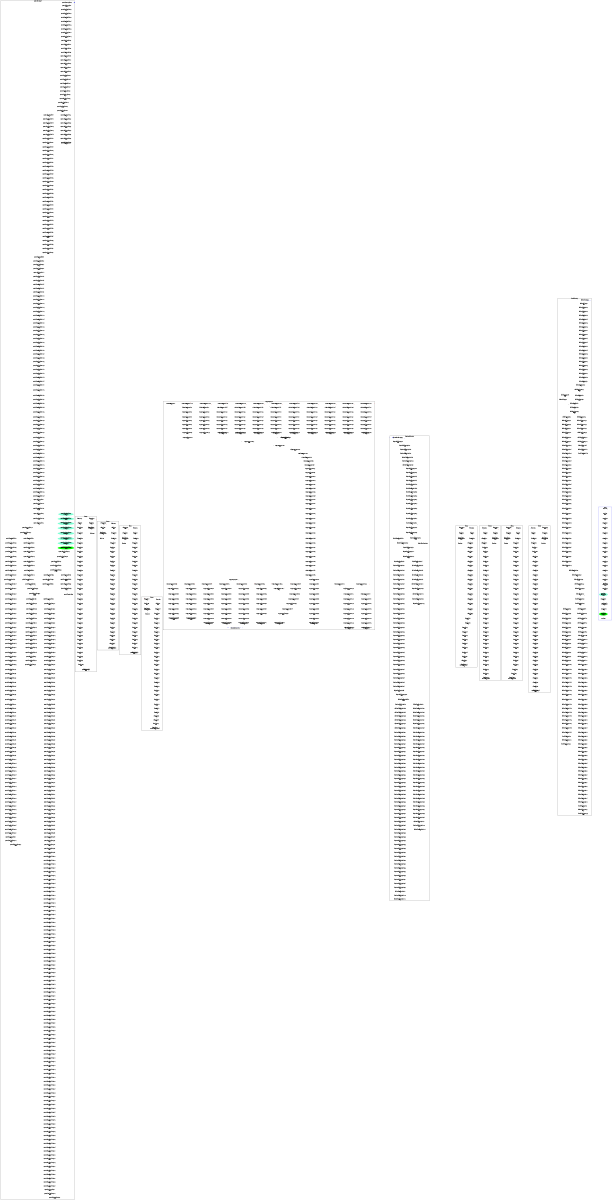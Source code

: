 digraph "CFG" {
fontsize=10;
orientation="portrait";
rankdir="TB";
size="10,8";
_thrFunc0___bb [fontsize=10, label="\"_thrFunc0___bb\"\nWCET=4", width="0.01"];
_thrFunc0___bb__9 [fontsize=10, label="\"_thrFunc0___bb__9\"\nWCET=4", width="0.01"];
_thrFunc0___bb__11 [fontsize=10, label="\"_thrFunc0___bb__11\"\nWCET=4", width="0.01"];
_thrFunc0___bb__13 [fontsize=10, label="\"_thrFunc0___bb__13\"\nWCET=4", width="0.01"];
_thrFunc0___bb__15 [fontsize=10, label="\"_thrFunc0___bb__15\"\nWCET=4", width="0.01"];
_thrFunc0___bb__16 [fontsize=10, label="\"_thrFunc0___bb__16\"\nWCET=4", width="0.01"];
_thrFunc0___bb__18 [fontsize=10, label="\"_thrFunc0___bb__18\"\nWCET=4", width="0.01"];
_thrFunc0___bb__20 [fontsize=10, label="\"_thrFunc0___bb__20\"\nWCET=6", width="0.01"];
_thrFunc0___bb__21 [fontsize=10, label="\"_thrFunc0___bb__21\"\nWCET=4", width="0.01"];
_thrFunc0___bb__23 [fontsize=10, label="\"_thrFunc0___bb__23\"\nWCET=4", width="0.01"];
_thrFunc0___bb__25 [fontsize=10, label="\"_thrFunc0___bb__25\"\nWCET=6", width="0.01"];
_thrFunc0___bb__26 [fontsize=10, label="\"_thrFunc0___bb__26\"\nWCET=4", width="0.01"];
_thrFunc0___bb__28 [fontsize=10, label="\"_thrFunc0___bb__28\"\nWCET=4", width="0.01"];
_thrFunc0___bb__30 [fontsize=10, label="\"_thrFunc0___bb__30\"\nWCET=6", width="0.01"];
_thrFunc0___bb__31 [fontsize=10, label="\"_thrFunc0___bb__31\"\nWCET=4", width="0.01"];
_thrFunc0___bb__32 [fontsize=10, label="_thrFunc0___bb__32\n(_thrFunc0_)mysingle\nWCET=13", width="0.01"];
_thrFunc0___bb__34 [fontsize=10, label="\"_thrFunc0___bb__34\"\nWCET=5", shape=diamond, width="0.01"];
_thrFunc0___bb17 [color=aquamarine, fontsize=10, label="_thrFunc0___bb17\nCREATE _taskFunc7_\nWCET=13", style=filled, width="0.01"];
_thrFunc0___bb17__1 [fontsize=10, label="\"_thrFunc0___bb17__1\"\nWCET=0", width="0.01"];
_thrFunc0___bb19 [fontsize=10, label="_thrFunc0___bb19\n(_thrFunc0_)leaving_single\nWCET=13", width="0.01"];
_thrFunc0___bb19__1 [fontsize=10, label="\"_thrFunc0___bb19__1\"\nWCET=0", width="0.01"];
_thrFunc0___bb20 [color=green, fontsize=10, label="_thrFunc0___bb20\n(_thrFunc0_)taskwait\nWCET=13", style=filled, width="0.01"];
_thrFunc0__entry [color="white", fontsize=10, height="0.01", label="_thrFunc0__entry", width="0.01"];
_thrFunc0__exit [color="white", fontsize=10, label="_thrFunc0__exit", width="0.01"];
_taskFunc7___bb [fontsize=10, label="\"_taskFunc7___bb\"\nWCET=4", width="0.01"];
_taskFunc7___bb__9 [fontsize=10, label="\"_taskFunc7___bb__9\"\nWCET=4", width="0.01"];
_taskFunc7___bb__11 [fontsize=10, label="\"_taskFunc7___bb__11\"\nWCET=4", width="0.01"];
_taskFunc7___bb__13 [fontsize=10, label="\"_taskFunc7___bb__13\"\nWCET=4", width="0.01"];
_taskFunc7___bb__15 [fontsize=10, label="\"_taskFunc7___bb__15\"\nWCET=4", width="0.01"];
_taskFunc7___bb__16 [fontsize=10, label="\"_taskFunc7___bb__16\"\nWCET=4", width="0.01"];
_taskFunc7___bb__18 [fontsize=10, label="\"_taskFunc7___bb__18\"\nWCET=4", width="0.01"];
_taskFunc7___bb__20 [fontsize=10, label="\"_taskFunc7___bb__20\"\nWCET=6", width="0.01"];
_taskFunc7___bb__21 [fontsize=10, label="\"_taskFunc7___bb__21\"\nWCET=4", width="0.01"];
_taskFunc7___bb__23 [fontsize=10, label="\"_taskFunc7___bb__23\"\nWCET=4", width="0.01"];
_taskFunc7___bb__25 [fontsize=10, label="\"_taskFunc7___bb__25\"\nWCET=6", width="0.01"];
_taskFunc7___bb__26 [fontsize=10, label="\"_taskFunc7___bb__26\"\nWCET=4", width="0.01"];
_taskFunc7___bb__28 [fontsize=10, label="\"_taskFunc7___bb__28\"\nWCET=4", width="0.01"];
_taskFunc7___bb__30 [fontsize=10, label="\"_taskFunc7___bb__30\"\nWCET=6", width="0.01"];
_taskFunc7___bb__31 [fontsize=10, label="\"_taskFunc7___bb__31\"\nWCET=4", width="0.01"];
_taskFunc7___bb__32 [fontsize=10, label="\"_taskFunc7___bb__32\"\nWCET=4", width="0.01"];
_taskFunc7___bb__33 [fontsize=10, label="\"_taskFunc7___bb__33\"\nWCET=4", width="0.01"];
_taskFunc7___bb__34 [fontsize=10, label="\"_taskFunc7___bb__34\"\nWCET=4", width="0.01"];
_taskFunc7___bb__35 [fontsize=10, label="\"_taskFunc7___bb__35\"\nWCET=4", width="0.01"];
_taskFunc7___bb__36 [fontsize=10, label="\"_taskFunc7___bb__36\"\nWCET=4", width="0.01"];
_taskFunc7___bb__37 [fontsize=10, label="\"_taskFunc7___bb__37\"\nWCET=4", width="0.01"];
_taskFunc7___bb__38 [fontsize=10, label="\"_taskFunc7___bb__38\"\nWCET=4", width="0.01"];
_taskFunc7___bb__39 [fontsize=10, label="\"_taskFunc7___bb__39\"\nWCET=4", width="0.01"];
_taskFunc7___bb__40 [fontsize=10, label="\"_taskFunc7___bb__40\"\nWCET=4", width="0.01"];
_taskFunc7___bb__41 [fontsize=10, label="\"_taskFunc7___bb__41\"\nWCET=4", width="0.01"];
_taskFunc7___bb__42 [fontsize=10, label="\"_taskFunc7___bb__42\"\nWCET=4", width="0.01"];
_taskFunc7___bb__43 [fontsize=10, label="\"_taskFunc7___bb__43\"\nWCET=4", width="0.01"];
_taskFunc7___bb__44 [fontsize=10, label="\"_taskFunc7___bb__44\"\nWCET=4", width="0.01"];
_taskFunc7___bb__45 [fontsize=10, label="\"_taskFunc7___bb__45\"\nWCET=4", width="0.01"];
_taskFunc7___bb__46 [fontsize=10, label="_taskFunc7___bb__46\nCALL OptimizedStrassenMultiply_par\nWCET=13", width="0.01"];
_taskFunc7___bb__47 [fontsize=10, label="\"_taskFunc7___bb__47\"\nWCET=0", width="0.01"];
_taskFunc7___bb29 [fontsize=10, label="\"_taskFunc7___bb29\"\nWCET=4", width="0.01"];
_taskFunc7___bb29__2 [fontsize=10, label="_taskFunc7___bb29__2\n(_taskFunc7_)taskenv_free\nWCET=13", width="0.01"];
_taskFunc7__entry [color="white", fontsize=10, height="0.01", label="_taskFunc7__entry", width="0.01"];
_taskFunc7__exit [color="white", fontsize=10, label="_taskFunc7__exit", width="0.01"];
OptimizedStrassenMultiply_par__bb [fontsize=10, label="\"OptimizedStrassenMultiply_par__bb\"\nWCET=4", width="0.01"];
OptimizedStrassenMultiply_par__bb__58 [fontsize=10, label="\"OptimizedStrassenMultiply_par__bb__58\"\nWCET=4", width="0.01"];
OptimizedStrassenMultiply_par__bb__60 [fontsize=10, label="\"OptimizedStrassenMultiply_par__bb__60\"\nWCET=4", width="0.01"];
OptimizedStrassenMultiply_par__bb__62 [fontsize=10, label="\"OptimizedStrassenMultiply_par__bb__62\"\nWCET=4", width="0.01"];
OptimizedStrassenMultiply_par__bb__64 [fontsize=10, label="\"OptimizedStrassenMultiply_par__bb__64\"\nWCET=4", width="0.01"];
OptimizedStrassenMultiply_par__bb__66 [fontsize=10, label="\"OptimizedStrassenMultiply_par__bb__66\"\nWCET=4", width="0.01"];
OptimizedStrassenMultiply_par__bb__68 [fontsize=10, label="\"OptimizedStrassenMultiply_par__bb__68\"\nWCET=4", width="0.01"];
OptimizedStrassenMultiply_par__bb__70 [fontsize=10, label="\"OptimizedStrassenMultiply_par__bb__70\"\nWCET=4", width="0.01"];
OptimizedStrassenMultiply_par__bb__73 [fontsize=10, label="\"OptimizedStrassenMultiply_par__bb__73\"\nWCET=4", width="0.01"];
OptimizedStrassenMultiply_par__bb__75 [fontsize=10, label="\"OptimizedStrassenMultiply_par__bb__75\"\nWCET=8", width="0.01"];
OptimizedStrassenMultiply_par__bb__77 [fontsize=10, label="\"OptimizedStrassenMultiply_par__bb__77\"\nWCET=4", width="0.01"];
OptimizedStrassenMultiply_par__bb__80 [fontsize=10, label="\"OptimizedStrassenMultiply_par__bb__80\"\nWCET=4", width="0.01"];
OptimizedStrassenMultiply_par__bb__85 [fontsize=10, label="\"OptimizedStrassenMultiply_par__bb__85\"\nWCET=14", width="0.01"];
OptimizedStrassenMultiply_par__bb__109 [fontsize=10, label="\"OptimizedStrassenMultiply_par__bb__109\"\nWCET=4", width="0.01"];
OptimizedStrassenMultiply_par__bb__111 [fontsize=10, label="\"OptimizedStrassenMultiply_par__bb__111\"\nWCET=4", width="0.01"];
OptimizedStrassenMultiply_par__bb__113 [fontsize=10, label="\"OptimizedStrassenMultiply_par__bb__113\"\nWCET=4", width="0.01"];
OptimizedStrassenMultiply_par__bb__117 [fontsize=10, label="\"OptimizedStrassenMultiply_par__bb__117\"\nWCET=4", width="0.01"];
OptimizedStrassenMultiply_par__bb__118 [fontsize=10, label="\"OptimizedStrassenMultiply_par__bb__118\"\nWCET=4", width="0.01"];
OptimizedStrassenMultiply_par__bb__122 [fontsize=10, label="\"OptimizedStrassenMultiply_par__bb__122\"\nWCET=10", width="0.01"];
OptimizedStrassenMultiply_par__bb__124 [fontsize=10, label="\"OptimizedStrassenMultiply_par__bb__124\"\nWCET=4", width="0.01"];
OptimizedStrassenMultiply_par__bb__125 [fontsize=10, label="\"OptimizedStrassenMultiply_par__bb__125\"\nWCET=4", width="0.01"];
OptimizedStrassenMultiply_par__bb__129 [fontsize=10, label="\"OptimizedStrassenMultiply_par__bb__129\"\nWCET=10", width="0.01"];
OptimizedStrassenMultiply_par__bb__131 [fontsize=10, label="\"OptimizedStrassenMultiply_par__bb__131\"\nWCET=4", width="0.01"];
OptimizedStrassenMultiply_par__bb__132 [fontsize=10, label="\"OptimizedStrassenMultiply_par__bb__132\"\nWCET=4", width="0.01"];
OptimizedStrassenMultiply_par__bb__136 [fontsize=10, label="\"OptimizedStrassenMultiply_par__bb__136\"\nWCET=10", width="0.01"];
OptimizedStrassenMultiply_par__bb__137 [fontsize=10, label="\"OptimizedStrassenMultiply_par__bb__137\"\nWCET=4", width="0.01"];
OptimizedStrassenMultiply_par__bb__138 [fontsize=10, label="\"OptimizedStrassenMultiply_par__bb__138\"\nWCET=4", width="0.01"];
OptimizedStrassenMultiply_par__bb__140 [fontsize=10, label="\"OptimizedStrassenMultiply_par__bb__140\"\nWCET=5", shape=diamond, width="0.01"];
OptimizedStrassenMultiply_par__bb36 [fontsize=10, label="\"OptimizedStrassenMultiply_par__bb36\"\nWCET=4", width="0.01"];
OptimizedStrassenMultiply_par__bb36__1 [fontsize=10, label="\"OptimizedStrassenMultiply_par__bb36__1\"\nWCET=4", width="0.01"];
OptimizedStrassenMultiply_par__bb36__2 [fontsize=10, label="\"OptimizedStrassenMultiply_par__bb36__2\"\nWCET=4", width="0.01"];
OptimizedStrassenMultiply_par__bb36__3 [fontsize=10, label="\"OptimizedStrassenMultiply_par__bb36__3\"\nWCET=4", width="0.01"];
OptimizedStrassenMultiply_par__bb36__4 [fontsize=10, label="\"OptimizedStrassenMultiply_par__bb36__4\"\nWCET=4", width="0.01"];
OptimizedStrassenMultiply_par__bb36__5 [fontsize=10, label="\"OptimizedStrassenMultiply_par__bb36__5\"\nWCET=4", width="0.01"];
OptimizedStrassenMultiply_par__bb36__6 [fontsize=10, label="\"OptimizedStrassenMultiply_par__bb36__6\"\nWCET=4", width="0.01"];
OptimizedStrassenMultiply_par__bb36__7 [fontsize=10, label="OptimizedStrassenMultiply_par__bb36__7\nCALL MultiplyByDivideAndConquer\nWCET=13", width="0.01"];
OptimizedStrassenMultiply_par__bb36__8 [fontsize=10, label="\"OptimizedStrassenMultiply_par__bb36__8\"\nWCET=0", width="0.01"];
OptimizedStrassenMultiply_par__bb44 [fontsize=10, label="\"OptimizedStrassenMultiply_par__bb44\"\nWCET=4", width="0.01"];
OptimizedStrassenMultiply_par__bb44__1 [fontsize=10, label="\"OptimizedStrassenMultiply_par__bb44__1\"\nWCET=4", width="0.01"];
OptimizedStrassenMultiply_par__bb44__4 [fontsize=10, label="\"OptimizedStrassenMultiply_par__bb44__4\"\nWCET=10", width="0.01"];
OptimizedStrassenMultiply_par__bb44__5 [fontsize=10, label="\"OptimizedStrassenMultiply_par__bb44__5\"\nWCET=4", width="0.01"];
OptimizedStrassenMultiply_par__bb44__6 [fontsize=10, label="\"OptimizedStrassenMultiply_par__bb44__6\"\nWCET=4", width="0.01"];
OptimizedStrassenMultiply_par__bb44__9 [fontsize=10, label="\"OptimizedStrassenMultiply_par__bb44__9\"\nWCET=10", width="0.01"];
OptimizedStrassenMultiply_par__bb44__10 [fontsize=10, label="\"OptimizedStrassenMultiply_par__bb44__10\"\nWCET=4", width="0.01"];
OptimizedStrassenMultiply_par__bb44__11 [fontsize=10, label="\"OptimizedStrassenMultiply_par__bb44__11\"\nWCET=4", width="0.01"];
OptimizedStrassenMultiply_par__bb44__14 [fontsize=10, label="\"OptimizedStrassenMultiply_par__bb44__14\"\nWCET=10", width="0.01"];
OptimizedStrassenMultiply_par__bb44__15 [fontsize=10, label="\"OptimizedStrassenMultiply_par__bb44__15\"\nWCET=4", width="0.01"];
OptimizedStrassenMultiply_par__bb44__16 [fontsize=10, label="\"OptimizedStrassenMultiply_par__bb44__16\"\nWCET=4", width="0.01"];
OptimizedStrassenMultiply_par__bb44__17 [fontsize=10, label="\"OptimizedStrassenMultiply_par__bb44__17\"\nWCET=4", width="0.01"];
OptimizedStrassenMultiply_par__bb44__21 [fontsize=10, label="\"OptimizedStrassenMultiply_par__bb44__21\"\nWCET=14", width="0.01"];
OptimizedStrassenMultiply_par__bb44__22 [fontsize=10, label="\"OptimizedStrassenMultiply_par__bb44__22\"\nWCET=4", width="0.01"];
OptimizedStrassenMultiply_par__bb44__23 [fontsize=10, label="\"OptimizedStrassenMultiply_par__bb44__23\"\nWCET=4", width="0.01"];
OptimizedStrassenMultiply_par__bb44__24 [fontsize=10, label="\"OptimizedStrassenMultiply_par__bb44__24\"\nWCET=4", width="0.01"];
OptimizedStrassenMultiply_par__bb44__28 [fontsize=10, label="\"OptimizedStrassenMultiply_par__bb44__28\"\nWCET=14", width="0.01"];
OptimizedStrassenMultiply_par__bb44__29 [fontsize=10, label="\"OptimizedStrassenMultiply_par__bb44__29\"\nWCET=4", width="0.01"];
OptimizedStrassenMultiply_par__bb44__30 [fontsize=10, label="\"OptimizedStrassenMultiply_par__bb44__30\"\nWCET=4", width="0.01"];
OptimizedStrassenMultiply_par__bb44__31 [fontsize=10, label="\"OptimizedStrassenMultiply_par__bb44__31\"\nWCET=4", width="0.01"];
OptimizedStrassenMultiply_par__bb44__35 [fontsize=10, label="\"OptimizedStrassenMultiply_par__bb44__35\"\nWCET=14", width="0.01"];
OptimizedStrassenMultiply_par__bb44__36 [fontsize=10, label="\"OptimizedStrassenMultiply_par__bb44__36\"\nWCET=4", width="0.01"];
OptimizedStrassenMultiply_par__bb44__37 [fontsize=10, label="\"OptimizedStrassenMultiply_par__bb44__37\"\nWCET=4", width="0.01"];
OptimizedStrassenMultiply_par__bb44__40 [fontsize=10, label="\"OptimizedStrassenMultiply_par__bb44__40\"\nWCET=10", width="0.01"];
OptimizedStrassenMultiply_par__bb44__41 [fontsize=10, label="\"OptimizedStrassenMultiply_par__bb44__41\"\nWCET=4", width="0.01"];
OptimizedStrassenMultiply_par__bb44__42 [fontsize=10, label="\"OptimizedStrassenMultiply_par__bb44__42\"\nWCET=4", width="0.01"];
OptimizedStrassenMultiply_par__bb44__45 [fontsize=10, label="\"OptimizedStrassenMultiply_par__bb44__45\"\nWCET=10", width="0.01"];
OptimizedStrassenMultiply_par__bb44__46 [fontsize=10, label="\"OptimizedStrassenMultiply_par__bb44__46\"\nWCET=4", width="0.01"];
OptimizedStrassenMultiply_par__bb44__47 [fontsize=10, label="\"OptimizedStrassenMultiply_par__bb44__47\"\nWCET=4", width="0.01"];
OptimizedStrassenMultiply_par__bb44__50 [fontsize=10, label="\"OptimizedStrassenMultiply_par__bb44__50\"\nWCET=10", width="0.01"];
OptimizedStrassenMultiply_par__bb44__51 [fontsize=10, label="\"OptimizedStrassenMultiply_par__bb44__51\"\nWCET=4", width="0.01"];
OptimizedStrassenMultiply_par__bb44__54 [fontsize=10, label="OptimizedStrassenMultiply_par__bb44__54\nCALL malloc\nWCET=17", width="0.01"];
OptimizedStrassenMultiply_par__bb44__55 [fontsize=10, label="\"OptimizedStrassenMultiply_par__bb44__55\"\nWCET=4", width="0.01"];
OptimizedStrassenMultiply_par__bb44__56 [fontsize=10, label="\"OptimizedStrassenMultiply_par__bb44__56\"\nWCET=4", width="0.01"];
OptimizedStrassenMultiply_par__bb44__57 [fontsize=10, label="\"OptimizedStrassenMultiply_par__bb44__57\"\nWCET=4", width="0.01"];
OptimizedStrassenMultiply_par__bb44__61 [fontsize=10, label="\"OptimizedStrassenMultiply_par__bb44__61\"\nWCET=9", shape=diamond, width="0.01"];
OptimizedStrassenMultiply_par__bb95 [fontsize=10, label="\"OptimizedStrassenMultiply_par__bb95\"\nWCET=4", width="0.01"];
OptimizedStrassenMultiply_par__bb95__3 [fontsize=10, label="\"OptimizedStrassenMultiply_par__bb95__3\"\nWCET=4", width="0.01"];
OptimizedStrassenMultiply_par__bb95__8 [fontsize=10, label="\"OptimizedStrassenMultiply_par__bb95__8\"\nWCET=12", width="0.01"];
OptimizedStrassenMultiply_par__bb95__9 [fontsize=10, label="\"OptimizedStrassenMultiply_par__bb95__9\"\nWCET=0", width="0.01"];
OptimizedStrassenMultiply_par__bb104 [fontsize=10, label="\"OptimizedStrassenMultiply_par__bb104\"\nWCET=4", width="0.01"];
OptimizedStrassenMultiply_par__bb104__2 [fontsize=10, label="\"OptimizedStrassenMultiply_par__bb104__2\"\nWCET=4", width="0.01"];
OptimizedStrassenMultiply_par__bb104__3 [fontsize=10, label="\"OptimizedStrassenMultiply_par__bb104__3\"\nWCET=4", width="0.01"];
OptimizedStrassenMultiply_par__bb104__4 [fontsize=10, label="\"OptimizedStrassenMultiply_par__bb104__4\"\nWCET=4", width="0.01"];
OptimizedStrassenMultiply_par__bb104__7 [fontsize=10, label="\"OptimizedStrassenMultiply_par__bb104__7\"\nWCET=10", width="0.01"];
OptimizedStrassenMultiply_par__bb104__8 [fontsize=10, label="\"OptimizedStrassenMultiply_par__bb104__8\"\nWCET=4", width="0.01"];
OptimizedStrassenMultiply_par__bb104__10 [fontsize=10, label="\"OptimizedStrassenMultiply_par__bb104__10\"\nWCET=4", width="0.01"];
OptimizedStrassenMultiply_par__bb104__11 [fontsize=10, label="\"OptimizedStrassenMultiply_par__bb104__11\"\nWCET=4", width="0.01"];
OptimizedStrassenMultiply_par__bb104__12 [fontsize=10, label="\"OptimizedStrassenMultiply_par__bb104__12\"\nWCET=4", width="0.01"];
OptimizedStrassenMultiply_par__bb104__15 [fontsize=10, label="\"OptimizedStrassenMultiply_par__bb104__15\"\nWCET=10", width="0.01"];
OptimizedStrassenMultiply_par__bb104__16 [fontsize=10, label="\"OptimizedStrassenMultiply_par__bb104__16\"\nWCET=4", width="0.01"];
OptimizedStrassenMultiply_par__bb104__18 [fontsize=10, label="\"OptimizedStrassenMultiply_par__bb104__18\"\nWCET=4", width="0.01"];
OptimizedStrassenMultiply_par__bb104__19 [fontsize=10, label="\"OptimizedStrassenMultiply_par__bb104__19\"\nWCET=4", width="0.01"];
OptimizedStrassenMultiply_par__bb104__20 [fontsize=10, label="\"OptimizedStrassenMultiply_par__bb104__20\"\nWCET=4", width="0.01"];
OptimizedStrassenMultiply_par__bb104__23 [fontsize=10, label="\"OptimizedStrassenMultiply_par__bb104__23\"\nWCET=10", width="0.01"];
OptimizedStrassenMultiply_par__bb104__24 [fontsize=10, label="\"OptimizedStrassenMultiply_par__bb104__24\"\nWCET=4", width="0.01"];
OptimizedStrassenMultiply_par__bb104__26 [fontsize=10, label="\"OptimizedStrassenMultiply_par__bb104__26\"\nWCET=4", width="0.01"];
OptimizedStrassenMultiply_par__bb104__27 [fontsize=10, label="\"OptimizedStrassenMultiply_par__bb104__27\"\nWCET=4", width="0.01"];
OptimizedStrassenMultiply_par__bb104__28 [fontsize=10, label="\"OptimizedStrassenMultiply_par__bb104__28\"\nWCET=4", width="0.01"];
OptimizedStrassenMultiply_par__bb104__31 [fontsize=10, label="\"OptimizedStrassenMultiply_par__bb104__31\"\nWCET=10", width="0.01"];
OptimizedStrassenMultiply_par__bb104__32 [fontsize=10, label="\"OptimizedStrassenMultiply_par__bb104__32\"\nWCET=4", width="0.01"];
OptimizedStrassenMultiply_par__bb104__34 [fontsize=10, label="\"OptimizedStrassenMultiply_par__bb104__34\"\nWCET=4", width="0.01"];
OptimizedStrassenMultiply_par__bb104__35 [fontsize=10, label="\"OptimizedStrassenMultiply_par__bb104__35\"\nWCET=4", width="0.01"];
OptimizedStrassenMultiply_par__bb104__36 [fontsize=10, label="\"OptimizedStrassenMultiply_par__bb104__36\"\nWCET=4", width="0.01"];
OptimizedStrassenMultiply_par__bb104__39 [fontsize=10, label="\"OptimizedStrassenMultiply_par__bb104__39\"\nWCET=10", width="0.01"];
OptimizedStrassenMultiply_par__bb104__40 [fontsize=10, label="\"OptimizedStrassenMultiply_par__bb104__40\"\nWCET=4", width="0.01"];
OptimizedStrassenMultiply_par__bb104__42 [fontsize=10, label="\"OptimizedStrassenMultiply_par__bb104__42\"\nWCET=4", width="0.01"];
OptimizedStrassenMultiply_par__bb104__43 [fontsize=10, label="\"OptimizedStrassenMultiply_par__bb104__43\"\nWCET=4", width="0.01"];
OptimizedStrassenMultiply_par__bb104__44 [fontsize=10, label="\"OptimizedStrassenMultiply_par__bb104__44\"\nWCET=4", width="0.01"];
OptimizedStrassenMultiply_par__bb104__47 [fontsize=10, label="\"OptimizedStrassenMultiply_par__bb104__47\"\nWCET=10", width="0.01"];
OptimizedStrassenMultiply_par__bb104__48 [fontsize=10, label="\"OptimizedStrassenMultiply_par__bb104__48\"\nWCET=4", width="0.01"];
OptimizedStrassenMultiply_par__bb104__50 [fontsize=10, label="\"OptimizedStrassenMultiply_par__bb104__50\"\nWCET=4", width="0.01"];
OptimizedStrassenMultiply_par__bb104__51 [fontsize=10, label="\"OptimizedStrassenMultiply_par__bb104__51\"\nWCET=4", width="0.01"];
OptimizedStrassenMultiply_par__bb104__52 [fontsize=10, label="\"OptimizedStrassenMultiply_par__bb104__52\"\nWCET=4", width="0.01"];
OptimizedStrassenMultiply_par__bb104__55 [fontsize=10, label="\"OptimizedStrassenMultiply_par__bb104__55\"\nWCET=10", width="0.01"];
OptimizedStrassenMultiply_par__bb104__56 [fontsize=10, label="\"OptimizedStrassenMultiply_par__bb104__56\"\nWCET=4", width="0.01"];
OptimizedStrassenMultiply_par__bb104__58 [fontsize=10, label="\"OptimizedStrassenMultiply_par__bb104__58\"\nWCET=4", width="0.01"];
OptimizedStrassenMultiply_par__bb104__59 [fontsize=10, label="\"OptimizedStrassenMultiply_par__bb104__59\"\nWCET=4", width="0.01"];
OptimizedStrassenMultiply_par__bb104__60 [fontsize=10, label="\"OptimizedStrassenMultiply_par__bb104__60\"\nWCET=4", width="0.01"];
OptimizedStrassenMultiply_par__bb104__63 [fontsize=10, label="\"OptimizedStrassenMultiply_par__bb104__63\"\nWCET=10", width="0.01"];
OptimizedStrassenMultiply_par__bb104__64 [fontsize=10, label="\"OptimizedStrassenMultiply_par__bb104__64\"\nWCET=4", width="0.01"];
OptimizedStrassenMultiply_par__bb104__66 [fontsize=10, label="\"OptimizedStrassenMultiply_par__bb104__66\"\nWCET=4", width="0.01"];
OptimizedStrassenMultiply_par__bb104__67 [fontsize=10, label="\"OptimizedStrassenMultiply_par__bb104__67\"\nWCET=4", width="0.01"];
OptimizedStrassenMultiply_par__bb104__68 [fontsize=10, label="\"OptimizedStrassenMultiply_par__bb104__68\"\nWCET=4", width="0.01"];
OptimizedStrassenMultiply_par__bb104__71 [fontsize=10, label="\"OptimizedStrassenMultiply_par__bb104__71\"\nWCET=10", width="0.01"];
OptimizedStrassenMultiply_par__bb104__72 [fontsize=10, label="\"OptimizedStrassenMultiply_par__bb104__72\"\nWCET=4", width="0.01"];
OptimizedStrassenMultiply_par__bb104__74 [fontsize=10, label="\"OptimizedStrassenMultiply_par__bb104__74\"\nWCET=4", width="0.01"];
OptimizedStrassenMultiply_par__bb104__75 [fontsize=10, label="\"OptimizedStrassenMultiply_par__bb104__75\"\nWCET=4", width="0.01"];
OptimizedStrassenMultiply_par__bb104__76 [fontsize=10, label="\"OptimizedStrassenMultiply_par__bb104__76\"\nWCET=4", width="0.01"];
OptimizedStrassenMultiply_par__bb104__79 [fontsize=10, label="\"OptimizedStrassenMultiply_par__bb104__79\"\nWCET=10", width="0.01"];
OptimizedStrassenMultiply_par__bb104__80 [fontsize=10, label="\"OptimizedStrassenMultiply_par__bb104__80\"\nWCET=4", width="0.01"];
OptimizedStrassenMultiply_par__bb104__82 [fontsize=10, label="\"OptimizedStrassenMultiply_par__bb104__82\"\nWCET=4", width="0.01"];
OptimizedStrassenMultiply_par__bb104__83 [fontsize=10, label="\"OptimizedStrassenMultiply_par__bb104__83\"\nWCET=4", width="0.01"];
OptimizedStrassenMultiply_par__bb104__84 [fontsize=10, label="\"OptimizedStrassenMultiply_par__bb104__84\"\nWCET=4", width="0.01"];
OptimizedStrassenMultiply_par__bb104__87 [fontsize=10, label="\"OptimizedStrassenMultiply_par__bb104__87\"\nWCET=10", width="0.01"];
OptimizedStrassenMultiply_par__bb104__88 [fontsize=10, label="\"OptimizedStrassenMultiply_par__bb104__88\"\nWCET=4", width="0.01"];
OptimizedStrassenMultiply_par__bb104__89 [fontsize=10, label="\"OptimizedStrassenMultiply_par__bb104__89\"\nWCET=0", width="0.01"];
OptimizedStrassenMultiply_par__bb171 [fontsize=10, label="\"OptimizedStrassenMultiply_par__bb171\"\nWCET=4", width="0.01"];
OptimizedStrassenMultiply_par__bb171__1 [fontsize=10, label="\"OptimizedStrassenMultiply_par__bb171__1\"\nWCET=4", width="0.01"];
OptimizedStrassenMultiply_par__bb171__3 [fontsize=10, label="\"OptimizedStrassenMultiply_par__bb171__3\"\nWCET=5\nbound=512", shape=diamond, width="0.01"];
OptimizedStrassenMultiply_par__bb175 [fontsize=10, label="\"OptimizedStrassenMultiply_par__bb175\"\nWCET=4", width="0.01"];
OptimizedStrassenMultiply_par__bb175__1 [fontsize=10, label="\"OptimizedStrassenMultiply_par__bb175__1\"\nWCET=0", width="0.01"];
OptimizedStrassenMultiply_par__bb176 [fontsize=10, label="\"OptimizedStrassenMultiply_par__bb176\"\nWCET=4", width="0.01"];
OptimizedStrassenMultiply_par__bb176__1 [fontsize=10, label="\"OptimizedStrassenMultiply_par__bb176__1\"\nWCET=4", width="0.01"];
OptimizedStrassenMultiply_par__bb176__3 [fontsize=10, label="\"OptimizedStrassenMultiply_par__bb176__3\"\nWCET=5\nbound=512", shape=diamond, width="0.01"];
OptimizedStrassenMultiply_par__bb180 [fontsize=10, label="\"OptimizedStrassenMultiply_par__bb180\"\nWCET=4", width="0.01"];
OptimizedStrassenMultiply_par__bb180__2 [fontsize=10, label="\"OptimizedStrassenMultiply_par__bb180__2\"\nWCET=4", width="0.01"];
OptimizedStrassenMultiply_par__bb180__5 [fontsize=10, label="\"OptimizedStrassenMultiply_par__bb180__5\"\nWCET=6", width="0.01"];
OptimizedStrassenMultiply_par__bb180__6 [fontsize=10, label="\"OptimizedStrassenMultiply_par__bb180__6\"\nWCET=4", width="0.01"];
OptimizedStrassenMultiply_par__bb180__8 [fontsize=10, label="\"OptimizedStrassenMultiply_par__bb180__8\"\nWCET=4", width="0.01"];
OptimizedStrassenMultiply_par__bb180__11 [fontsize=10, label="\"OptimizedStrassenMultiply_par__bb180__11\"\nWCET=6", width="0.01"];
OptimizedStrassenMultiply_par__bb180__12 [fontsize=10, label="\"OptimizedStrassenMultiply_par__bb180__12\"\nWCET=4", width="0.01"];
OptimizedStrassenMultiply_par__bb180__14 [fontsize=10, label="\"OptimizedStrassenMultiply_par__bb180__14\"\nWCET=4", width="0.01"];
OptimizedStrassenMultiply_par__bb180__17 [fontsize=10, label="\"OptimizedStrassenMultiply_par__bb180__17\"\nWCET=6", width="0.01"];
OptimizedStrassenMultiply_par__bb180__18 [fontsize=10, label="\"OptimizedStrassenMultiply_par__bb180__18\"\nWCET=4", width="0.01"];
OptimizedStrassenMultiply_par__bb180__19 [fontsize=10, label="\"OptimizedStrassenMultiply_par__bb180__19\"\nWCET=4", width="0.01"];
OptimizedStrassenMultiply_par__bb180__21 [fontsize=10, label="\"OptimizedStrassenMultiply_par__bb180__21\"\nWCET=4", width="0.01"];
OptimizedStrassenMultiply_par__bb180__24 [fontsize=10, label="\"OptimizedStrassenMultiply_par__bb180__24\"\nWCET=6", width="0.01"];
OptimizedStrassenMultiply_par__bb180__25 [fontsize=10, label="\"OptimizedStrassenMultiply_par__bb180__25\"\nWCET=4", width="0.01"];
OptimizedStrassenMultiply_par__bb180__27 [fontsize=10, label="\"OptimizedStrassenMultiply_par__bb180__27\"\nWCET=4", width="0.01"];
OptimizedStrassenMultiply_par__bb180__30 [fontsize=10, label="\"OptimizedStrassenMultiply_par__bb180__30\"\nWCET=6", width="0.01"];
OptimizedStrassenMultiply_par__bb180__31 [fontsize=10, label="\"OptimizedStrassenMultiply_par__bb180__31\"\nWCET=4", width="0.01"];
OptimizedStrassenMultiply_par__bb180__32 [fontsize=10, label="\"OptimizedStrassenMultiply_par__bb180__32\"\nWCET=4", width="0.01"];
OptimizedStrassenMultiply_par__bb180__34 [fontsize=10, label="\"OptimizedStrassenMultiply_par__bb180__34\"\nWCET=4", width="0.01"];
OptimizedStrassenMultiply_par__bb180__37 [fontsize=10, label="\"OptimizedStrassenMultiply_par__bb180__37\"\nWCET=6", width="0.01"];
OptimizedStrassenMultiply_par__bb180__39 [fontsize=10, label="\"OptimizedStrassenMultiply_par__bb180__39\"\nWCET=4", width="0.01"];
OptimizedStrassenMultiply_par__bb180__41 [fontsize=10, label="\"OptimizedStrassenMultiply_par__bb180__41\"\nWCET=4", width="0.01"];
OptimizedStrassenMultiply_par__bb180__44 [fontsize=10, label="\"OptimizedStrassenMultiply_par__bb180__44\"\nWCET=6", width="0.01"];
OptimizedStrassenMultiply_par__bb180__45 [fontsize=10, label="\"OptimizedStrassenMultiply_par__bb180__45\"\nWCET=4", width="0.01"];
OptimizedStrassenMultiply_par__bb180__47 [fontsize=10, label="\"OptimizedStrassenMultiply_par__bb180__47\"\nWCET=4", width="0.01"];
OptimizedStrassenMultiply_par__bb180__50 [fontsize=10, label="\"OptimizedStrassenMultiply_par__bb180__50\"\nWCET=6", width="0.01"];
OptimizedStrassenMultiply_par__bb180__51 [fontsize=10, label="\"OptimizedStrassenMultiply_par__bb180__51\"\nWCET=4", width="0.01"];
OptimizedStrassenMultiply_par__bb180__53 [fontsize=10, label="\"OptimizedStrassenMultiply_par__bb180__53\"\nWCET=4", width="0.01"];
OptimizedStrassenMultiply_par__bb180__56 [fontsize=10, label="\"OptimizedStrassenMultiply_par__bb180__56\"\nWCET=6", width="0.01"];
OptimizedStrassenMultiply_par__bb180__57 [fontsize=10, label="\"OptimizedStrassenMultiply_par__bb180__57\"\nWCET=4", width="0.01"];
OptimizedStrassenMultiply_par__bb180__59 [fontsize=10, label="\"OptimizedStrassenMultiply_par__bb180__59\"\nWCET=4", width="0.01"];
OptimizedStrassenMultiply_par__bb180__62 [fontsize=10, label="\"OptimizedStrassenMultiply_par__bb180__62\"\nWCET=6", width="0.01"];
OptimizedStrassenMultiply_par__bb180__63 [fontsize=10, label="\"OptimizedStrassenMultiply_par__bb180__63\"\nWCET=4", width="0.01"];
OptimizedStrassenMultiply_par__bb180__64 [fontsize=10, label="\"OptimizedStrassenMultiply_par__bb180__64\"\nWCET=4", width="0.01"];
OptimizedStrassenMultiply_par__bb180__66 [fontsize=10, label="\"OptimizedStrassenMultiply_par__bb180__66\"\nWCET=4", width="0.01"];
OptimizedStrassenMultiply_par__bb180__69 [fontsize=10, label="\"OptimizedStrassenMultiply_par__bb180__69\"\nWCET=6", width="0.01"];
OptimizedStrassenMultiply_par__bb180__70 [fontsize=10, label="\"OptimizedStrassenMultiply_par__bb180__70\"\nWCET=4", width="0.01"];
OptimizedStrassenMultiply_par__bb180__71 [fontsize=10, label="\"OptimizedStrassenMultiply_par__bb180__71\"\nWCET=4", width="0.01"];
OptimizedStrassenMultiply_par__bb180__73 [fontsize=10, label="\"OptimizedStrassenMultiply_par__bb180__73\"\nWCET=4", width="0.01"];
OptimizedStrassenMultiply_par__bb180__76 [fontsize=10, label="\"OptimizedStrassenMultiply_par__bb180__76\"\nWCET=6", width="0.01"];
OptimizedStrassenMultiply_par__bb180__77 [fontsize=10, label="\"OptimizedStrassenMultiply_par__bb180__77\"\nWCET=4", width="0.01"];
OptimizedStrassenMultiply_par__bb180__79 [fontsize=10, label="\"OptimizedStrassenMultiply_par__bb180__79\"\nWCET=4", width="0.01"];
OptimizedStrassenMultiply_par__bb180__82 [fontsize=10, label="\"OptimizedStrassenMultiply_par__bb180__82\"\nWCET=6", width="0.01"];
OptimizedStrassenMultiply_par__bb180__84 [fontsize=10, label="\"OptimizedStrassenMultiply_par__bb180__84\"\nWCET=4", width="0.01"];
OptimizedStrassenMultiply_par__bb180__86 [fontsize=10, label="\"OptimizedStrassenMultiply_par__bb180__86\"\nWCET=4", width="0.01"];
OptimizedStrassenMultiply_par__bb180__89 [fontsize=10, label="\"OptimizedStrassenMultiply_par__bb180__89\"\nWCET=6", width="0.01"];
OptimizedStrassenMultiply_par__bb180__90 [fontsize=10, label="\"OptimizedStrassenMultiply_par__bb180__90\"\nWCET=4", width="0.01"];
OptimizedStrassenMultiply_par__bb180__92 [fontsize=10, label="\"OptimizedStrassenMultiply_par__bb180__92\"\nWCET=4", width="0.01"];
OptimizedStrassenMultiply_par__bb180__95 [fontsize=10, label="\"OptimizedStrassenMultiply_par__bb180__95\"\nWCET=6", width="0.01"];
OptimizedStrassenMultiply_par__bb180__96 [fontsize=10, label="\"OptimizedStrassenMultiply_par__bb180__96\"\nWCET=4", width="0.01"];
OptimizedStrassenMultiply_par__bb180__98 [fontsize=10, label="\"OptimizedStrassenMultiply_par__bb180__98\"\nWCET=4", width="0.01"];
OptimizedStrassenMultiply_par__bb180__101 [fontsize=10, label="\"OptimizedStrassenMultiply_par__bb180__101\"\nWCET=6", width="0.01"];
OptimizedStrassenMultiply_par__bb180__103 [fontsize=10, label="\"OptimizedStrassenMultiply_par__bb180__103\"\nWCET=4", width="0.01"];
OptimizedStrassenMultiply_par__bb180__105 [fontsize=10, label="\"OptimizedStrassenMultiply_par__bb180__105\"\nWCET=4", width="0.01"];
OptimizedStrassenMultiply_par__bb180__108 [fontsize=10, label="\"OptimizedStrassenMultiply_par__bb180__108\"\nWCET=6", width="0.01"];
OptimizedStrassenMultiply_par__bb180__109 [fontsize=10, label="\"OptimizedStrassenMultiply_par__bb180__109\"\nWCET=4", width="0.01"];
OptimizedStrassenMultiply_par__bb180__111 [fontsize=10, label="\"OptimizedStrassenMultiply_par__bb180__111\"\nWCET=4", width="0.01"];
OptimizedStrassenMultiply_par__bb180__114 [fontsize=10, label="\"OptimizedStrassenMultiply_par__bb180__114\"\nWCET=6", width="0.01"];
OptimizedStrassenMultiply_par__bb180__115 [fontsize=10, label="\"OptimizedStrassenMultiply_par__bb180__115\"\nWCET=4", width="0.01"];
OptimizedStrassenMultiply_par__bb180__117 [fontsize=10, label="\"OptimizedStrassenMultiply_par__bb180__117\"\nWCET=4", width="0.01"];
OptimizedStrassenMultiply_par__bb180__120 [fontsize=10, label="\"OptimizedStrassenMultiply_par__bb180__120\"\nWCET=6", width="0.01"];
OptimizedStrassenMultiply_par__bb180__122 [fontsize=10, label="\"OptimizedStrassenMultiply_par__bb180__122\"\nWCET=4", width="0.01"];
OptimizedStrassenMultiply_par__bb180__124 [fontsize=10, label="\"OptimizedStrassenMultiply_par__bb180__124\"\nWCET=4", width="0.01"];
OptimizedStrassenMultiply_par__bb180__127 [fontsize=10, label="\"OptimizedStrassenMultiply_par__bb180__127\"\nWCET=6", width="0.01"];
OptimizedStrassenMultiply_par__bb180__128 [fontsize=10, label="\"OptimizedStrassenMultiply_par__bb180__128\"\nWCET=4", width="0.01"];
OptimizedStrassenMultiply_par__bb180__130 [fontsize=10, label="\"OptimizedStrassenMultiply_par__bb180__130\"\nWCET=6", width="0.01"];
OptimizedStrassenMultiply_par__bb180__131 [fontsize=10, label="\"OptimizedStrassenMultiply_par__bb180__131\"\nWCET=4", width="0.01"];
OptimizedStrassenMultiply_par__bb180__133 [fontsize=10, label="\"OptimizedStrassenMultiply_par__bb180__133\"\nWCET=6", width="0.01"];
OptimizedStrassenMultiply_par__bb180__134 [fontsize=10, label="\"OptimizedStrassenMultiply_par__bb180__134\"\nWCET=4", width="0.01"];
OptimizedStrassenMultiply_par__bb180__136 [fontsize=10, label="\"OptimizedStrassenMultiply_par__bb180__136\"\nWCET=6", width="0.01"];
OptimizedStrassenMultiply_par__bb180__137 [fontsize=10, label="\"OptimizedStrassenMultiply_par__bb180__137\"\nWCET=0", width="0.01"];
OptimizedStrassenMultiply_par__bb307 [fontsize=10, label="\"OptimizedStrassenMultiply_par__bb307\"\nWCET=4", width="0.01"];
OptimizedStrassenMultiply_par__bb307__2 [fontsize=10, label="\"OptimizedStrassenMultiply_par__bb307__2\"\nWCET=6", width="0.01"];
OptimizedStrassenMultiply_par__bb307__3 [fontsize=10, label="\"OptimizedStrassenMultiply_par__bb307__3\"\nWCET=0", width="0.01"];
OptimizedStrassenMultiply_par__bb310 [fontsize=10, label="\"OptimizedStrassenMultiply_par__bb310\"\nWCET=4", width="0.01"];
OptimizedStrassenMultiply_par__bb310__1 [fontsize=10, label="\"OptimizedStrassenMultiply_par__bb310__1\"\nWCET=4", width="0.01"];
OptimizedStrassenMultiply_par__bb310__3 [fontsize=10, label="\"OptimizedStrassenMultiply_par__bb310__3\"\nWCET=6", width="0.01"];
OptimizedStrassenMultiply_par__bb310__4 [fontsize=10, label="\"OptimizedStrassenMultiply_par__bb310__4\"\nWCET=4", width="0.01"];
OptimizedStrassenMultiply_par__bb310__5 [fontsize=10, label="\"OptimizedStrassenMultiply_par__bb310__5\"\nWCET=4", width="0.01"];
OptimizedStrassenMultiply_par__bb310__7 [fontsize=10, label="\"OptimizedStrassenMultiply_par__bb310__7\"\nWCET=6", width="0.01"];
OptimizedStrassenMultiply_par__bb310__8 [fontsize=10, label="\"OptimizedStrassenMultiply_par__bb310__8\"\nWCET=0", width="0.01"];
OptimizedStrassenMultiply_par__bb317 [fontsize=10, label="\"OptimizedStrassenMultiply_par__bb317\"\nWCET=4", width="0.01"];
OptimizedStrassenMultiply_par__bb317__2 [fontsize=10, label="\"OptimizedStrassenMultiply_par__bb317__2\"\nWCET=6", width="0.01"];
OptimizedStrassenMultiply_par__bb317__3 [fontsize=10, label="\"OptimizedStrassenMultiply_par__bb317__3\"\nWCET=0", width="0.01"];
OptimizedStrassenMultiply_par__bb320 [color=aquamarine, fontsize=10, label="OptimizedStrassenMultiply_par__bb320\nCREATE _taskFunc0_\nWCET=13", style=filled, width="0.01"];
OptimizedStrassenMultiply_par__bb320__1 [color=aquamarine, fontsize=10, label="OptimizedStrassenMultiply_par__bb320__1\nCREATE _taskFunc1_\nWCET=13", style=filled, width="0.01"];
OptimizedStrassenMultiply_par__bb320__2 [color=aquamarine, fontsize=10, label="OptimizedStrassenMultiply_par__bb320__2\nCREATE _taskFunc2_\nWCET=13", style=filled, width="0.01"];
OptimizedStrassenMultiply_par__bb320__3 [color=aquamarine, fontsize=10, label="OptimizedStrassenMultiply_par__bb320__3\nCREATE _taskFunc3_\nWCET=13", style=filled, width="0.01"];
OptimizedStrassenMultiply_par__bb320__4 [color=aquamarine, fontsize=10, label="OptimizedStrassenMultiply_par__bb320__4\nCREATE _taskFunc4_\nWCET=13", style=filled, width="0.01"];
OptimizedStrassenMultiply_par__bb320__5 [color=aquamarine, fontsize=10, label="OptimizedStrassenMultiply_par__bb320__5\nCREATE _taskFunc5_\nWCET=13", style=filled, width="0.01"];
OptimizedStrassenMultiply_par__bb320__6 [color=aquamarine, fontsize=10, label="OptimizedStrassenMultiply_par__bb320__6\nCREATE _taskFunc6_\nWCET=13", style=filled, width="0.01"];
OptimizedStrassenMultiply_par__bb320__7 [color=green, fontsize=10, label="OptimizedStrassenMultiply_par__bb320__7\n(OptimizedStrassenMultiply_par)taskwait\nWCET=13", style=filled, width="0.01"];
OptimizedStrassenMultiply_par__bb320__8 [fontsize=10, label="\"OptimizedStrassenMultiply_par__bb320__8\"\nWCET=4", width="0.01"];
OptimizedStrassenMultiply_par__bb320__9 [fontsize=10, label="\"OptimizedStrassenMultiply_par__bb320__9\"\nWCET=0", width="0.01"];
OptimizedStrassenMultiply_par__bb328 [fontsize=10, label="\"OptimizedStrassenMultiply_par__bb328\"\nWCET=4", width="0.01"];
OptimizedStrassenMultiply_par__bb328__1 [fontsize=10, label="\"OptimizedStrassenMultiply_par__bb328__1\"\nWCET=4", width="0.01"];
OptimizedStrassenMultiply_par__bb328__3 [fontsize=10, label="\"OptimizedStrassenMultiply_par__bb328__3\"\nWCET=5\nbound=512", shape=diamond, width="0.01"];
OptimizedStrassenMultiply_par__bb332 [fontsize=10, label="\"OptimizedStrassenMultiply_par__bb332\"\nWCET=4", width="0.01"];
OptimizedStrassenMultiply_par__bb332__1 [fontsize=10, label="\"OptimizedStrassenMultiply_par__bb332__1\"\nWCET=0", width="0.01"];
OptimizedStrassenMultiply_par__bb333 [fontsize=10, label="\"OptimizedStrassenMultiply_par__bb333\"\nWCET=4", width="0.01"];
OptimizedStrassenMultiply_par__bb333__1 [fontsize=10, label="\"OptimizedStrassenMultiply_par__bb333__1\"\nWCET=4", width="0.01"];
OptimizedStrassenMultiply_par__bb333__3 [fontsize=10, label="\"OptimizedStrassenMultiply_par__bb333__3\"\nWCET=5\nbound=512", shape=diamond, width="0.01"];
OptimizedStrassenMultiply_par__bb337 [fontsize=10, label="\"OptimizedStrassenMultiply_par__bb337\"\nWCET=4", width="0.01"];
OptimizedStrassenMultiply_par__bb337__2 [fontsize=10, label="\"OptimizedStrassenMultiply_par__bb337__2\"\nWCET=4", width="0.01"];
OptimizedStrassenMultiply_par__bb337__3 [fontsize=10, label="\"OptimizedStrassenMultiply_par__bb337__3\"\nWCET=4", width="0.01"];
OptimizedStrassenMultiply_par__bb337__5 [fontsize=10, label="\"OptimizedStrassenMultiply_par__bb337__5\"\nWCET=4", width="0.01"];
OptimizedStrassenMultiply_par__bb337__7 [fontsize=10, label="\"OptimizedStrassenMultiply_par__bb337__7\"\nWCET=6", width="0.01"];
OptimizedStrassenMultiply_par__bb337__8 [fontsize=10, label="\"OptimizedStrassenMultiply_par__bb337__8\"\nWCET=4", width="0.01"];
OptimizedStrassenMultiply_par__bb337__10 [fontsize=10, label="\"OptimizedStrassenMultiply_par__bb337__10\"\nWCET=4", width="0.01"];
OptimizedStrassenMultiply_par__bb337__12 [fontsize=10, label="\"OptimizedStrassenMultiply_par__bb337__12\"\nWCET=6", width="0.01"];
OptimizedStrassenMultiply_par__bb337__13 [fontsize=10, label="\"OptimizedStrassenMultiply_par__bb337__13\"\nWCET=4", width="0.01"];
OptimizedStrassenMultiply_par__bb337__15 [fontsize=10, label="\"OptimizedStrassenMultiply_par__bb337__15\"\nWCET=4", width="0.01"];
OptimizedStrassenMultiply_par__bb337__17 [fontsize=10, label="\"OptimizedStrassenMultiply_par__bb337__17\"\nWCET=6", width="0.01"];
OptimizedStrassenMultiply_par__bb337__18 [fontsize=10, label="\"OptimizedStrassenMultiply_par__bb337__18\"\nWCET=4", width="0.01"];
OptimizedStrassenMultiply_par__bb337__20 [fontsize=10, label="\"OptimizedStrassenMultiply_par__bb337__20\"\nWCET=4", width="0.01"];
OptimizedStrassenMultiply_par__bb337__21 [fontsize=10, label="\"OptimizedStrassenMultiply_par__bb337__21\"\nWCET=4", width="0.01"];
OptimizedStrassenMultiply_par__bb337__22 [fontsize=10, label="\"OptimizedStrassenMultiply_par__bb337__22\"\nWCET=4", width="0.01"];
OptimizedStrassenMultiply_par__bb337__24 [fontsize=10, label="\"OptimizedStrassenMultiply_par__bb337__24\"\nWCET=4", width="0.01"];
OptimizedStrassenMultiply_par__bb337__26 [fontsize=10, label="\"OptimizedStrassenMultiply_par__bb337__26\"\nWCET=6", width="0.01"];
OptimizedStrassenMultiply_par__bb337__27 [fontsize=10, label="\"OptimizedStrassenMultiply_par__bb337__27\"\nWCET=4", width="0.01"];
OptimizedStrassenMultiply_par__bb337__29 [fontsize=10, label="\"OptimizedStrassenMultiply_par__bb337__29\"\nWCET=4", width="0.01"];
OptimizedStrassenMultiply_par__bb337__31 [fontsize=10, label="\"OptimizedStrassenMultiply_par__bb337__31\"\nWCET=6", width="0.01"];
OptimizedStrassenMultiply_par__bb337__32 [fontsize=10, label="\"OptimizedStrassenMultiply_par__bb337__32\"\nWCET=4", width="0.01"];
OptimizedStrassenMultiply_par__bb337__34 [fontsize=10, label="\"OptimizedStrassenMultiply_par__bb337__34\"\nWCET=4", width="0.01"];
OptimizedStrassenMultiply_par__bb337__36 [fontsize=10, label="\"OptimizedStrassenMultiply_par__bb337__36\"\nWCET=6", width="0.01"];
OptimizedStrassenMultiply_par__bb337__37 [fontsize=10, label="\"OptimizedStrassenMultiply_par__bb337__37\"\nWCET=4", width="0.01"];
OptimizedStrassenMultiply_par__bb337__39 [fontsize=10, label="\"OptimizedStrassenMultiply_par__bb337__39\"\nWCET=4", width="0.01"];
OptimizedStrassenMultiply_par__bb337__40 [fontsize=10, label="\"OptimizedStrassenMultiply_par__bb337__40\"\nWCET=4", width="0.01"];
OptimizedStrassenMultiply_par__bb337__41 [fontsize=10, label="\"OptimizedStrassenMultiply_par__bb337__41\"\nWCET=4", width="0.01"];
OptimizedStrassenMultiply_par__bb337__43 [fontsize=10, label="\"OptimizedStrassenMultiply_par__bb337__43\"\nWCET=4", width="0.01"];
OptimizedStrassenMultiply_par__bb337__45 [fontsize=10, label="\"OptimizedStrassenMultiply_par__bb337__45\"\nWCET=4", width="0.01"];
OptimizedStrassenMultiply_par__bb337__47 [fontsize=10, label="\"OptimizedStrassenMultiply_par__bb337__47\"\nWCET=6", width="0.01"];
OptimizedStrassenMultiply_par__bb337__48 [fontsize=10, label="\"OptimizedStrassenMultiply_par__bb337__48\"\nWCET=4", width="0.01"];
OptimizedStrassenMultiply_par__bb337__50 [fontsize=10, label="\"OptimizedStrassenMultiply_par__bb337__50\"\nWCET=4", width="0.01"];
OptimizedStrassenMultiply_par__bb337__52 [fontsize=10, label="\"OptimizedStrassenMultiply_par__bb337__52\"\nWCET=4", width="0.01"];
OptimizedStrassenMultiply_par__bb337__54 [fontsize=10, label="\"OptimizedStrassenMultiply_par__bb337__54\"\nWCET=6", width="0.01"];
OptimizedStrassenMultiply_par__bb337__55 [fontsize=10, label="\"OptimizedStrassenMultiply_par__bb337__55\"\nWCET=4", width="0.01"];
OptimizedStrassenMultiply_par__bb337__57 [fontsize=10, label="\"OptimizedStrassenMultiply_par__bb337__57\"\nWCET=4", width="0.01"];
OptimizedStrassenMultiply_par__bb337__59 [fontsize=10, label="\"OptimizedStrassenMultiply_par__bb337__59\"\nWCET=4", width="0.01"];
OptimizedStrassenMultiply_par__bb337__61 [fontsize=10, label="\"OptimizedStrassenMultiply_par__bb337__61\"\nWCET=6", width="0.01"];
OptimizedStrassenMultiply_par__bb337__62 [fontsize=10, label="\"OptimizedStrassenMultiply_par__bb337__62\"\nWCET=4", width="0.01"];
OptimizedStrassenMultiply_par__bb337__64 [fontsize=10, label="\"OptimizedStrassenMultiply_par__bb337__64\"\nWCET=4", width="0.01"];
OptimizedStrassenMultiply_par__bb337__66 [fontsize=10, label="\"OptimizedStrassenMultiply_par__bb337__66\"\nWCET=4", width="0.01"];
OptimizedStrassenMultiply_par__bb337__67 [fontsize=10, label="\"OptimizedStrassenMultiply_par__bb337__67\"\nWCET=4", width="0.01"];
OptimizedStrassenMultiply_par__bb337__68 [fontsize=10, label="\"OptimizedStrassenMultiply_par__bb337__68\"\nWCET=4", width="0.01"];
OptimizedStrassenMultiply_par__bb337__70 [fontsize=10, label="\"OptimizedStrassenMultiply_par__bb337__70\"\nWCET=4", width="0.01"];
OptimizedStrassenMultiply_par__bb337__72 [fontsize=10, label="\"OptimizedStrassenMultiply_par__bb337__72\"\nWCET=4", width="0.01"];
OptimizedStrassenMultiply_par__bb337__74 [fontsize=10, label="\"OptimizedStrassenMultiply_par__bb337__74\"\nWCET=6", width="0.01"];
OptimizedStrassenMultiply_par__bb337__75 [fontsize=10, label="\"OptimizedStrassenMultiply_par__bb337__75\"\nWCET=4", width="0.01"];
OptimizedStrassenMultiply_par__bb337__77 [fontsize=10, label="\"OptimizedStrassenMultiply_par__bb337__77\"\nWCET=4", width="0.01"];
OptimizedStrassenMultiply_par__bb337__79 [fontsize=10, label="\"OptimizedStrassenMultiply_par__bb337__79\"\nWCET=4", width="0.01"];
OptimizedStrassenMultiply_par__bb337__81 [fontsize=10, label="\"OptimizedStrassenMultiply_par__bb337__81\"\nWCET=6", width="0.01"];
OptimizedStrassenMultiply_par__bb337__82 [fontsize=10, label="\"OptimizedStrassenMultiply_par__bb337__82\"\nWCET=4", width="0.01"];
OptimizedStrassenMultiply_par__bb337__84 [fontsize=10, label="\"OptimizedStrassenMultiply_par__bb337__84\"\nWCET=4", width="0.01"];
OptimizedStrassenMultiply_par__bb337__86 [fontsize=10, label="\"OptimizedStrassenMultiply_par__bb337__86\"\nWCET=4", width="0.01"];
OptimizedStrassenMultiply_par__bb337__88 [fontsize=10, label="\"OptimizedStrassenMultiply_par__bb337__88\"\nWCET=6", width="0.01"];
OptimizedStrassenMultiply_par__bb337__89 [fontsize=10, label="\"OptimizedStrassenMultiply_par__bb337__89\"\nWCET=4", width="0.01"];
OptimizedStrassenMultiply_par__bb337__91 [fontsize=10, label="\"OptimizedStrassenMultiply_par__bb337__91\"\nWCET=4", width="0.01"];
OptimizedStrassenMultiply_par__bb337__92 [fontsize=10, label="\"OptimizedStrassenMultiply_par__bb337__92\"\nWCET=4", width="0.01"];
OptimizedStrassenMultiply_par__bb337__93 [fontsize=10, label="\"OptimizedStrassenMultiply_par__bb337__93\"\nWCET=4", width="0.01"];
OptimizedStrassenMultiply_par__bb337__94 [fontsize=10, label="\"OptimizedStrassenMultiply_par__bb337__94\"\nWCET=4", width="0.01"];
OptimizedStrassenMultiply_par__bb337__96 [fontsize=10, label="\"OptimizedStrassenMultiply_par__bb337__96\"\nWCET=4", width="0.01"];
OptimizedStrassenMultiply_par__bb337__97 [fontsize=10, label="\"OptimizedStrassenMultiply_par__bb337__97\"\nWCET=4", width="0.01"];
OptimizedStrassenMultiply_par__bb337__98 [fontsize=10, label="\"OptimizedStrassenMultiply_par__bb337__98\"\nWCET=4", width="0.01"];
OptimizedStrassenMultiply_par__bb337__99 [fontsize=10, label="\"OptimizedStrassenMultiply_par__bb337__99\"\nWCET=6", width="0.01"];
OptimizedStrassenMultiply_par__bb337__100 [fontsize=10, label="\"OptimizedStrassenMultiply_par__bb337__100\"\nWCET=4", width="0.01"];
OptimizedStrassenMultiply_par__bb337__102 [fontsize=10, label="\"OptimizedStrassenMultiply_par__bb337__102\"\nWCET=4", width="0.01"];
OptimizedStrassenMultiply_par__bb337__103 [fontsize=10, label="\"OptimizedStrassenMultiply_par__bb337__103\"\nWCET=4", width="0.01"];
OptimizedStrassenMultiply_par__bb337__104 [fontsize=10, label="\"OptimizedStrassenMultiply_par__bb337__104\"\nWCET=4", width="0.01"];
OptimizedStrassenMultiply_par__bb337__105 [fontsize=10, label="\"OptimizedStrassenMultiply_par__bb337__105\"\nWCET=6", width="0.01"];
OptimizedStrassenMultiply_par__bb337__106 [fontsize=10, label="\"OptimizedStrassenMultiply_par__bb337__106\"\nWCET=4", width="0.01"];
OptimizedStrassenMultiply_par__bb337__108 [fontsize=10, label="\"OptimizedStrassenMultiply_par__bb337__108\"\nWCET=4", width="0.01"];
OptimizedStrassenMultiply_par__bb337__109 [fontsize=10, label="\"OptimizedStrassenMultiply_par__bb337__109\"\nWCET=4", width="0.01"];
OptimizedStrassenMultiply_par__bb337__110 [fontsize=10, label="\"OptimizedStrassenMultiply_par__bb337__110\"\nWCET=4", width="0.01"];
OptimizedStrassenMultiply_par__bb337__111 [fontsize=10, label="\"OptimizedStrassenMultiply_par__bb337__111\"\nWCET=6", width="0.01"];
OptimizedStrassenMultiply_par__bb337__112 [fontsize=10, label="\"OptimizedStrassenMultiply_par__bb337__112\"\nWCET=4", width="0.01"];
OptimizedStrassenMultiply_par__bb337__114 [fontsize=10, label="\"OptimizedStrassenMultiply_par__bb337__114\"\nWCET=4", width="0.01"];
OptimizedStrassenMultiply_par__bb337__115 [fontsize=10, label="\"OptimizedStrassenMultiply_par__bb337__115\"\nWCET=4", width="0.01"];
OptimizedStrassenMultiply_par__bb337__116 [fontsize=10, label="\"OptimizedStrassenMultiply_par__bb337__116\"\nWCET=4", width="0.01"];
OptimizedStrassenMultiply_par__bb337__118 [fontsize=10, label="\"OptimizedStrassenMultiply_par__bb337__118\"\nWCET=4", width="0.01"];
OptimizedStrassenMultiply_par__bb337__119 [fontsize=10, label="\"OptimizedStrassenMultiply_par__bb337__119\"\nWCET=4", width="0.01"];
OptimizedStrassenMultiply_par__bb337__121 [fontsize=10, label="\"OptimizedStrassenMultiply_par__bb337__121\"\nWCET=4", width="0.01"];
OptimizedStrassenMultiply_par__bb337__122 [fontsize=10, label="\"OptimizedStrassenMultiply_par__bb337__122\"\nWCET=4", width="0.01"];
OptimizedStrassenMultiply_par__bb337__123 [fontsize=10, label="\"OptimizedStrassenMultiply_par__bb337__123\"\nWCET=4", width="0.01"];
OptimizedStrassenMultiply_par__bb337__125 [fontsize=10, label="\"OptimizedStrassenMultiply_par__bb337__125\"\nWCET=4", width="0.01"];
OptimizedStrassenMultiply_par__bb337__126 [fontsize=10, label="\"OptimizedStrassenMultiply_par__bb337__126\"\nWCET=6", width="0.01"];
OptimizedStrassenMultiply_par__bb337__127 [fontsize=10, label="\"OptimizedStrassenMultiply_par__bb337__127\"\nWCET=4", width="0.01"];
OptimizedStrassenMultiply_par__bb337__129 [fontsize=10, label="\"OptimizedStrassenMultiply_par__bb337__129\"\nWCET=4", width="0.01"];
OptimizedStrassenMultiply_par__bb337__130 [fontsize=10, label="\"OptimizedStrassenMultiply_par__bb337__130\"\nWCET=4", width="0.01"];
OptimizedStrassenMultiply_par__bb337__131 [fontsize=10, label="\"OptimizedStrassenMultiply_par__bb337__131\"\nWCET=4", width="0.01"];
OptimizedStrassenMultiply_par__bb337__133 [fontsize=10, label="\"OptimizedStrassenMultiply_par__bb337__133\"\nWCET=4", width="0.01"];
OptimizedStrassenMultiply_par__bb337__134 [fontsize=10, label="\"OptimizedStrassenMultiply_par__bb337__134\"\nWCET=6", width="0.01"];
OptimizedStrassenMultiply_par__bb337__135 [fontsize=10, label="\"OptimizedStrassenMultiply_par__bb337__135\"\nWCET=4", width="0.01"];
OptimizedStrassenMultiply_par__bb337__137 [fontsize=10, label="\"OptimizedStrassenMultiply_par__bb337__137\"\nWCET=4", width="0.01"];
OptimizedStrassenMultiply_par__bb337__138 [fontsize=10, label="\"OptimizedStrassenMultiply_par__bb337__138\"\nWCET=4", width="0.01"];
OptimizedStrassenMultiply_par__bb337__139 [fontsize=10, label="\"OptimizedStrassenMultiply_par__bb337__139\"\nWCET=4", width="0.01"];
OptimizedStrassenMultiply_par__bb337__141 [fontsize=10, label="\"OptimizedStrassenMultiply_par__bb337__141\"\nWCET=4", width="0.01"];
OptimizedStrassenMultiply_par__bb337__142 [fontsize=10, label="\"OptimizedStrassenMultiply_par__bb337__142\"\nWCET=6", width="0.01"];
OptimizedStrassenMultiply_par__bb337__143 [fontsize=10, label="\"OptimizedStrassenMultiply_par__bb337__143\"\nWCET=4", width="0.01"];
OptimizedStrassenMultiply_par__bb337__145 [fontsize=10, label="\"OptimizedStrassenMultiply_par__bb337__145\"\nWCET=4", width="0.01"];
OptimizedStrassenMultiply_par__bb337__146 [fontsize=10, label="\"OptimizedStrassenMultiply_par__bb337__146\"\nWCET=4", width="0.01"];
OptimizedStrassenMultiply_par__bb337__147 [fontsize=10, label="\"OptimizedStrassenMultiply_par__bb337__147\"\nWCET=4", width="0.01"];
OptimizedStrassenMultiply_par__bb337__149 [fontsize=10, label="\"OptimizedStrassenMultiply_par__bb337__149\"\nWCET=4", width="0.01"];
OptimizedStrassenMultiply_par__bb337__150 [fontsize=10, label="\"OptimizedStrassenMultiply_par__bb337__150\"\nWCET=4", width="0.01"];
OptimizedStrassenMultiply_par__bb337__151 [fontsize=10, label="\"OptimizedStrassenMultiply_par__bb337__151\"\nWCET=4", width="0.01"];
OptimizedStrassenMultiply_par__bb337__152 [fontsize=10, label="\"OptimizedStrassenMultiply_par__bb337__152\"\nWCET=4", width="0.01"];
OptimizedStrassenMultiply_par__bb337__154 [fontsize=10, label="\"OptimizedStrassenMultiply_par__bb337__154\"\nWCET=4", width="0.01"];
OptimizedStrassenMultiply_par__bb337__156 [fontsize=10, label="\"OptimizedStrassenMultiply_par__bb337__156\"\nWCET=6", width="0.01"];
OptimizedStrassenMultiply_par__bb337__157 [fontsize=10, label="\"OptimizedStrassenMultiply_par__bb337__157\"\nWCET=4", width="0.01"];
OptimizedStrassenMultiply_par__bb337__158 [fontsize=10, label="\"OptimizedStrassenMultiply_par__bb337__158\"\nWCET=4", width="0.01"];
OptimizedStrassenMultiply_par__bb337__160 [fontsize=10, label="\"OptimizedStrassenMultiply_par__bb337__160\"\nWCET=4", width="0.01"];
OptimizedStrassenMultiply_par__bb337__162 [fontsize=10, label="\"OptimizedStrassenMultiply_par__bb337__162\"\nWCET=6", width="0.01"];
OptimizedStrassenMultiply_par__bb337__163 [fontsize=10, label="\"OptimizedStrassenMultiply_par__bb337__163\"\nWCET=4", width="0.01"];
OptimizedStrassenMultiply_par__bb337__164 [fontsize=10, label="\"OptimizedStrassenMultiply_par__bb337__164\"\nWCET=4", width="0.01"];
OptimizedStrassenMultiply_par__bb337__166 [fontsize=10, label="\"OptimizedStrassenMultiply_par__bb337__166\"\nWCET=4", width="0.01"];
OptimizedStrassenMultiply_par__bb337__168 [fontsize=10, label="\"OptimizedStrassenMultiply_par__bb337__168\"\nWCET=6", width="0.01"];
OptimizedStrassenMultiply_par__bb337__169 [fontsize=10, label="\"OptimizedStrassenMultiply_par__bb337__169\"\nWCET=4", width="0.01"];
OptimizedStrassenMultiply_par__bb337__170 [fontsize=10, label="\"OptimizedStrassenMultiply_par__bb337__170\"\nWCET=4", width="0.01"];
OptimizedStrassenMultiply_par__bb337__172 [fontsize=10, label="\"OptimizedStrassenMultiply_par__bb337__172\"\nWCET=4", width="0.01"];
OptimizedStrassenMultiply_par__bb337__174 [fontsize=10, label="\"OptimizedStrassenMultiply_par__bb337__174\"\nWCET=4", width="0.01"];
OptimizedStrassenMultiply_par__bb337__175 [fontsize=10, label="\"OptimizedStrassenMultiply_par__bb337__175\"\nWCET=4", width="0.01"];
OptimizedStrassenMultiply_par__bb337__176 [fontsize=10, label="\"OptimizedStrassenMultiply_par__bb337__176\"\nWCET=4", width="0.01"];
OptimizedStrassenMultiply_par__bb337__178 [fontsize=10, label="\"OptimizedStrassenMultiply_par__bb337__178\"\nWCET=6", width="0.01"];
OptimizedStrassenMultiply_par__bb337__180 [fontsize=10, label="\"OptimizedStrassenMultiply_par__bb337__180\"\nWCET=4", width="0.01"];
OptimizedStrassenMultiply_par__bb337__182 [fontsize=10, label="\"OptimizedStrassenMultiply_par__bb337__182\"\nWCET=4", width="0.01"];
OptimizedStrassenMultiply_par__bb337__184 [fontsize=10, label="\"OptimizedStrassenMultiply_par__bb337__184\"\nWCET=6", width="0.01"];
OptimizedStrassenMultiply_par__bb337__185 [fontsize=10, label="\"OptimizedStrassenMultiply_par__bb337__185\"\nWCET=4", width="0.01"];
OptimizedStrassenMultiply_par__bb337__187 [fontsize=10, label="\"OptimizedStrassenMultiply_par__bb337__187\"\nWCET=6", width="0.01"];
OptimizedStrassenMultiply_par__bb337__189 [fontsize=10, label="\"OptimizedStrassenMultiply_par__bb337__189\"\nWCET=4", width="0.01"];
OptimizedStrassenMultiply_par__bb337__191 [fontsize=10, label="\"OptimizedStrassenMultiply_par__bb337__191\"\nWCET=4", width="0.01"];
OptimizedStrassenMultiply_par__bb337__193 [fontsize=10, label="\"OptimizedStrassenMultiply_par__bb337__193\"\nWCET=6", width="0.01"];
OptimizedStrassenMultiply_par__bb337__194 [fontsize=10, label="\"OptimizedStrassenMultiply_par__bb337__194\"\nWCET=4", width="0.01"];
OptimizedStrassenMultiply_par__bb337__196 [fontsize=10, label="\"OptimizedStrassenMultiply_par__bb337__196\"\nWCET=6", width="0.01"];
OptimizedStrassenMultiply_par__bb337__198 [fontsize=10, label="\"OptimizedStrassenMultiply_par__bb337__198\"\nWCET=4", width="0.01"];
OptimizedStrassenMultiply_par__bb337__200 [fontsize=10, label="\"OptimizedStrassenMultiply_par__bb337__200\"\nWCET=4", width="0.01"];
OptimizedStrassenMultiply_par__bb337__202 [fontsize=10, label="\"OptimizedStrassenMultiply_par__bb337__202\"\nWCET=6", width="0.01"];
OptimizedStrassenMultiply_par__bb337__203 [fontsize=10, label="\"OptimizedStrassenMultiply_par__bb337__203\"\nWCET=4", width="0.01"];
OptimizedStrassenMultiply_par__bb337__205 [fontsize=10, label="\"OptimizedStrassenMultiply_par__bb337__205\"\nWCET=6", width="0.01"];
OptimizedStrassenMultiply_par__bb337__206 [fontsize=10, label="\"OptimizedStrassenMultiply_par__bb337__206\"\nWCET=4", width="0.01"];
OptimizedStrassenMultiply_par__bb337__208 [fontsize=10, label="\"OptimizedStrassenMultiply_par__bb337__208\"\nWCET=6", width="0.01"];
OptimizedStrassenMultiply_par__bb337__209 [fontsize=10, label="\"OptimizedStrassenMultiply_par__bb337__209\"\nWCET=4", width="0.01"];
OptimizedStrassenMultiply_par__bb337__211 [fontsize=10, label="\"OptimizedStrassenMultiply_par__bb337__211\"\nWCET=6", width="0.01"];
OptimizedStrassenMultiply_par__bb337__212 [fontsize=10, label="\"OptimizedStrassenMultiply_par__bb337__212\"\nWCET=4", width="0.01"];
OptimizedStrassenMultiply_par__bb337__214 [fontsize=10, label="\"OptimizedStrassenMultiply_par__bb337__214\"\nWCET=6", width="0.01"];
OptimizedStrassenMultiply_par__bb337__215 [fontsize=10, label="\"OptimizedStrassenMultiply_par__bb337__215\"\nWCET=4", width="0.01"];
OptimizedStrassenMultiply_par__bb337__217 [fontsize=10, label="\"OptimizedStrassenMultiply_par__bb337__217\"\nWCET=6", width="0.01"];
OptimizedStrassenMultiply_par__bb337__218 [fontsize=10, label="\"OptimizedStrassenMultiply_par__bb337__218\"\nWCET=4", width="0.01"];
OptimizedStrassenMultiply_par__bb337__220 [fontsize=10, label="\"OptimizedStrassenMultiply_par__bb337__220\"\nWCET=6", width="0.01"];
OptimizedStrassenMultiply_par__bb337__221 [fontsize=10, label="\"OptimizedStrassenMultiply_par__bb337__221\"\nWCET=4", width="0.01"];
OptimizedStrassenMultiply_par__bb337__223 [fontsize=10, label="\"OptimizedStrassenMultiply_par__bb337__223\"\nWCET=6", width="0.01"];
OptimizedStrassenMultiply_par__bb337__224 [fontsize=10, label="\"OptimizedStrassenMultiply_par__bb337__224\"\nWCET=0", width="0.01"];
OptimizedStrassenMultiply_par__bb507 [fontsize=10, label="\"OptimizedStrassenMultiply_par__bb507\"\nWCET=4", width="0.01"];
OptimizedStrassenMultiply_par__bb507__2 [fontsize=10, label="\"OptimizedStrassenMultiply_par__bb507__2\"\nWCET=6", width="0.01"];
OptimizedStrassenMultiply_par__bb507__3 [fontsize=10, label="\"OptimizedStrassenMultiply_par__bb507__3\"\nWCET=0", width="0.01"];
OptimizedStrassenMultiply_par__bb510 [fontsize=10, label="\"OptimizedStrassenMultiply_par__bb510\"\nWCET=4", width="0.01"];
OptimizedStrassenMultiply_par__bb510__2 [fontsize=10, label="\"OptimizedStrassenMultiply_par__bb510__2\"\nWCET=4", width="0.01"];
OptimizedStrassenMultiply_par__bb510__5 [fontsize=10, label="\"OptimizedStrassenMultiply_par__bb510__5\"\nWCET=6", width="0.01"];
OptimizedStrassenMultiply_par__bb510__6 [fontsize=10, label="\"OptimizedStrassenMultiply_par__bb510__6\"\nWCET=4", width="0.01"];
OptimizedStrassenMultiply_par__bb510__8 [fontsize=10, label="\"OptimizedStrassenMultiply_par__bb510__8\"\nWCET=4", width="0.01"];
OptimizedStrassenMultiply_par__bb510__11 [fontsize=10, label="\"OptimizedStrassenMultiply_par__bb510__11\"\nWCET=6", width="0.01"];
OptimizedStrassenMultiply_par__bb510__12 [fontsize=10, label="\"OptimizedStrassenMultiply_par__bb510__12\"\nWCET=4", width="0.01"];
OptimizedStrassenMultiply_par__bb510__14 [fontsize=10, label="\"OptimizedStrassenMultiply_par__bb510__14\"\nWCET=4", width="0.01"];
OptimizedStrassenMultiply_par__bb510__17 [fontsize=10, label="\"OptimizedStrassenMultiply_par__bb510__17\"\nWCET=6", width="0.01"];
OptimizedStrassenMultiply_par__bb510__18 [fontsize=10, label="\"OptimizedStrassenMultiply_par__bb510__18\"\nWCET=4", width="0.01"];
OptimizedStrassenMultiply_par__bb510__20 [fontsize=10, label="\"OptimizedStrassenMultiply_par__bb510__20\"\nWCET=4", width="0.01"];
OptimizedStrassenMultiply_par__bb510__23 [fontsize=10, label="\"OptimizedStrassenMultiply_par__bb510__23\"\nWCET=6", width="0.01"];
OptimizedStrassenMultiply_par__bb510__24 [fontsize=10, label="\"OptimizedStrassenMultiply_par__bb510__24\"\nWCET=0", width="0.01"];
OptimizedStrassenMultiply_par__bb531 [fontsize=10, label="\"OptimizedStrassenMultiply_par__bb531\"\nWCET=4", width="0.01"];
OptimizedStrassenMultiply_par__bb531__2 [fontsize=10, label="\"OptimizedStrassenMultiply_par__bb531__2\"\nWCET=6", width="0.01"];
OptimizedStrassenMultiply_par__bb531__3 [fontsize=10, label="\"OptimizedStrassenMultiply_par__bb531__3\"\nWCET=0", width="0.01"];
OptimizedStrassenMultiply_par__bb534 [fontsize=10, label="\"OptimizedStrassenMultiply_par__bb534\"\nWCET=4", width="0.01"];
OptimizedStrassenMultiply_par__bb534__1 [fontsize=10, label="OptimizedStrassenMultiply_par__bb534__1\nCALL free\nWCET=13", width="0.01"];
OptimizedStrassenMultiply_par__bb534__2 [fontsize=10, label="\"OptimizedStrassenMultiply_par__bb534__2\"\nWCET=0", width="0.01"];
OptimizedStrassenMultiply_par__bb536 [fontsize=10, label="\"OptimizedStrassenMultiply_par__bb536\"\nRETURN\nWCET=0", width="0.01"];
OptimizedStrassenMultiply_par_entry [color="white", fontsize=10, height="0.01", label="OptimizedStrassenMultiply_par_entry", width="0.01"];
OptimizedStrassenMultiply_par_exit [color="white", fontsize=10, label="OptimizedStrassenMultiply_par_exit", width="0.01"];
MultiplyByDivideAndConquer__bb [fontsize=10, label="\"MultiplyByDivideAndConquer__bb\"\nWCET=4", width="0.01"];
MultiplyByDivideAndConquer__bb__20 [fontsize=10, label="\"MultiplyByDivideAndConquer__bb__20\"\nWCET=4", width="0.01"];
MultiplyByDivideAndConquer__bb__22 [fontsize=10, label="\"MultiplyByDivideAndConquer__bb__22\"\nWCET=4", width="0.01"];
MultiplyByDivideAndConquer__bb__24 [fontsize=10, label="\"MultiplyByDivideAndConquer__bb__24\"\nWCET=4", width="0.01"];
MultiplyByDivideAndConquer__bb__26 [fontsize=10, label="\"MultiplyByDivideAndConquer__bb__26\"\nWCET=4", width="0.01"];
MultiplyByDivideAndConquer__bb__28 [fontsize=10, label="\"MultiplyByDivideAndConquer__bb__28\"\nWCET=4", width="0.01"];
MultiplyByDivideAndConquer__bb__30 [fontsize=10, label="\"MultiplyByDivideAndConquer__bb__30\"\nWCET=4", width="0.01"];
MultiplyByDivideAndConquer__bb__32 [fontsize=10, label="\"MultiplyByDivideAndConquer__bb__32\"\nWCET=4", width="0.01"];
MultiplyByDivideAndConquer__bb__44 [fontsize=10, label="\"MultiplyByDivideAndConquer__bb__44\"\nWCET=4", width="0.01"];
MultiplyByDivideAndConquer__bb__46 [fontsize=10, label="\"MultiplyByDivideAndConquer__bb__46\"\nWCET=8", width="0.01"];
MultiplyByDivideAndConquer__bb__47 [fontsize=10, label="\"MultiplyByDivideAndConquer__bb__47\"\nWCET=4", width="0.01"];
MultiplyByDivideAndConquer__bb__48 [fontsize=10, label="\"MultiplyByDivideAndConquer__bb__48\"\nWCET=4", width="0.01"];
MultiplyByDivideAndConquer__bb__51 [fontsize=10, label="\"MultiplyByDivideAndConquer__bb__51\"\nWCET=10", width="0.01"];
MultiplyByDivideAndConquer__bb__52 [fontsize=10, label="\"MultiplyByDivideAndConquer__bb__52\"\nWCET=4", width="0.01"];
MultiplyByDivideAndConquer__bb__53 [fontsize=10, label="\"MultiplyByDivideAndConquer__bb__53\"\nWCET=4", width="0.01"];
MultiplyByDivideAndConquer__bb__54 [fontsize=10, label="\"MultiplyByDivideAndConquer__bb__54\"\nWCET=4", width="0.01"];
MultiplyByDivideAndConquer__bb__58 [fontsize=10, label="\"MultiplyByDivideAndConquer__bb__58\"\nWCET=14", width="0.01"];
MultiplyByDivideAndConquer__bb__59 [fontsize=10, label="\"MultiplyByDivideAndConquer__bb__59\"\nWCET=4", width="0.01"];
MultiplyByDivideAndConquer__bb__60 [fontsize=10, label="\"MultiplyByDivideAndConquer__bb__60\"\nWCET=4", width="0.01"];
MultiplyByDivideAndConquer__bb__63 [fontsize=10, label="\"MultiplyByDivideAndConquer__bb__63\"\nWCET=10", width="0.01"];
MultiplyByDivideAndConquer__bb__64 [fontsize=10, label="\"MultiplyByDivideAndConquer__bb__64\"\nWCET=4", width="0.01"];
MultiplyByDivideAndConquer__bb__65 [fontsize=10, label="\"MultiplyByDivideAndConquer__bb__65\"\nWCET=4", width="0.01"];
MultiplyByDivideAndConquer__bb__68 [fontsize=10, label="\"MultiplyByDivideAndConquer__bb__68\"\nWCET=10", width="0.01"];
MultiplyByDivideAndConquer__bb__69 [fontsize=10, label="\"MultiplyByDivideAndConquer__bb__69\"\nWCET=4", width="0.01"];
MultiplyByDivideAndConquer__bb__70 [fontsize=10, label="\"MultiplyByDivideAndConquer__bb__70\"\nWCET=4", width="0.01"];
MultiplyByDivideAndConquer__bb__71 [fontsize=10, label="\"MultiplyByDivideAndConquer__bb__71\"\nWCET=4", width="0.01"];
MultiplyByDivideAndConquer__bb__75 [fontsize=10, label="\"MultiplyByDivideAndConquer__bb__75\"\nWCET=14", width="0.01"];
MultiplyByDivideAndConquer__bb__76 [fontsize=10, label="\"MultiplyByDivideAndConquer__bb__76\"\nWCET=4", width="0.01"];
MultiplyByDivideAndConquer__bb__77 [fontsize=10, label="\"MultiplyByDivideAndConquer__bb__77\"\nWCET=4", width="0.01"];
MultiplyByDivideAndConquer__bb__80 [fontsize=10, label="\"MultiplyByDivideAndConquer__bb__80\"\nWCET=10", width="0.01"];
MultiplyByDivideAndConquer__bb__81 [fontsize=10, label="\"MultiplyByDivideAndConquer__bb__81\"\nWCET=4", width="0.01"];
MultiplyByDivideAndConquer__bb__82 [fontsize=10, label="\"MultiplyByDivideAndConquer__bb__82\"\nWCET=4", width="0.01"];
MultiplyByDivideAndConquer__bb__85 [fontsize=10, label="\"MultiplyByDivideAndConquer__bb__85\"\nWCET=10", width="0.01"];
MultiplyByDivideAndConquer__bb__86 [fontsize=10, label="\"MultiplyByDivideAndConquer__bb__86\"\nWCET=4", width="0.01"];
MultiplyByDivideAndConquer__bb__87 [fontsize=10, label="\"MultiplyByDivideAndConquer__bb__87\"\nWCET=4", width="0.01"];
MultiplyByDivideAndConquer__bb__88 [fontsize=10, label="\"MultiplyByDivideAndConquer__bb__88\"\nWCET=4", width="0.01"];
MultiplyByDivideAndConquer__bb__92 [fontsize=10, label="\"MultiplyByDivideAndConquer__bb__92\"\nWCET=14", width="0.01"];
MultiplyByDivideAndConquer__bb__93 [fontsize=10, label="\"MultiplyByDivideAndConquer__bb__93\"\nWCET=4", width="0.01"];
MultiplyByDivideAndConquer__bb__94 [fontsize=10, label="\"MultiplyByDivideAndConquer__bb__94\"\nWCET=4", width="0.01"];
MultiplyByDivideAndConquer__bb__97 [fontsize=10, label="\"MultiplyByDivideAndConquer__bb__97\"\nWCET=10", width="0.01"];
MultiplyByDivideAndConquer__bb__98 [fontsize=10, label="\"MultiplyByDivideAndConquer__bb__98\"\nWCET=4", width="0.01"];
MultiplyByDivideAndConquer__bb__100 [fontsize=10, label="\"MultiplyByDivideAndConquer__bb__100\"\nWCET=5", shape=diamond, width="0.01"];
MultiplyByDivideAndConquer__bb54 [fontsize=10, label="\"MultiplyByDivideAndConquer__bb54\"\nWCET=4", width="0.01"];
MultiplyByDivideAndConquer__bb54__1 [fontsize=10, label="\"MultiplyByDivideAndConquer__bb54__1\"\nWCET=4", width="0.01"];
MultiplyByDivideAndConquer__bb54__2 [fontsize=10, label="\"MultiplyByDivideAndConquer__bb54__2\"\nWCET=4", width="0.01"];
MultiplyByDivideAndConquer__bb54__3 [fontsize=10, label="\"MultiplyByDivideAndConquer__bb54__3\"\nWCET=4", width="0.01"];
MultiplyByDivideAndConquer__bb54__4 [fontsize=10, label="\"MultiplyByDivideAndConquer__bb54__4\"\nWCET=4", width="0.01"];
MultiplyByDivideAndConquer__bb54__5 [fontsize=10, label="\"MultiplyByDivideAndConquer__bb54__5\"\nWCET=4", width="0.01"];
MultiplyByDivideAndConquer__bb54__6 [fontsize=10, label="\"MultiplyByDivideAndConquer__bb54__6\"\nWCET=4", width="0.01"];
MultiplyByDivideAndConquer__bb54__7 [fontsize=10, label="\"MultiplyByDivideAndConquer__bb54__7\"\nWCET=4", width="0.01"];
MultiplyByDivideAndConquer__bb54__8 [fontsize=10, label="MultiplyByDivideAndConquer__bb54__8\n MultiplyByDivideAndConquer\nWCET=13", width="0.01"];
MultiplyByDivideAndConquer__bb54__9 [fontsize=10, label="\"MultiplyByDivideAndConquer__bb54__9\"\nWCET=4", width="0.01"];
MultiplyByDivideAndConquer__bb54__10 [fontsize=10, label="\"MultiplyByDivideAndConquer__bb54__10\"\nWCET=4", width="0.01"];
MultiplyByDivideAndConquer__bb54__11 [fontsize=10, label="\"MultiplyByDivideAndConquer__bb54__11\"\nWCET=4", width="0.01"];
MultiplyByDivideAndConquer__bb54__12 [fontsize=10, label="\"MultiplyByDivideAndConquer__bb54__12\"\nWCET=4", width="0.01"];
MultiplyByDivideAndConquer__bb54__13 [fontsize=10, label="\"MultiplyByDivideAndConquer__bb54__13\"\nWCET=4", width="0.01"];
MultiplyByDivideAndConquer__bb54__14 [fontsize=10, label="\"MultiplyByDivideAndConquer__bb54__14\"\nWCET=4", width="0.01"];
MultiplyByDivideAndConquer__bb54__15 [fontsize=10, label="\"MultiplyByDivideAndConquer__bb54__15\"\nWCET=4", width="0.01"];
MultiplyByDivideAndConquer__bb54__16 [fontsize=10, label="\"MultiplyByDivideAndConquer__bb54__16\"\nWCET=4", width="0.01"];
MultiplyByDivideAndConquer__bb54__17 [fontsize=10, label="MultiplyByDivideAndConquer__bb54__17\n MultiplyByDivideAndConquer\nWCET=13", width="0.01"];
MultiplyByDivideAndConquer__bb54__18 [fontsize=10, label="\"MultiplyByDivideAndConquer__bb54__18\"\nWCET=4", width="0.01"];
MultiplyByDivideAndConquer__bb54__19 [fontsize=10, label="\"MultiplyByDivideAndConquer__bb54__19\"\nWCET=4", width="0.01"];
MultiplyByDivideAndConquer__bb54__20 [fontsize=10, label="\"MultiplyByDivideAndConquer__bb54__20\"\nWCET=4", width="0.01"];
MultiplyByDivideAndConquer__bb54__21 [fontsize=10, label="\"MultiplyByDivideAndConquer__bb54__21\"\nWCET=4", width="0.01"];
MultiplyByDivideAndConquer__bb54__22 [fontsize=10, label="\"MultiplyByDivideAndConquer__bb54__22\"\nWCET=4", width="0.01"];
MultiplyByDivideAndConquer__bb54__23 [fontsize=10, label="\"MultiplyByDivideAndConquer__bb54__23\"\nWCET=4", width="0.01"];
MultiplyByDivideAndConquer__bb54__24 [fontsize=10, label="\"MultiplyByDivideAndConquer__bb54__24\"\nWCET=4", width="0.01"];
MultiplyByDivideAndConquer__bb54__25 [fontsize=10, label="\"MultiplyByDivideAndConquer__bb54__25\"\nWCET=4", width="0.01"];
MultiplyByDivideAndConquer__bb54__26 [fontsize=10, label="MultiplyByDivideAndConquer__bb54__26\n MultiplyByDivideAndConquer\nWCET=13", width="0.01"];
MultiplyByDivideAndConquer__bb54__27 [fontsize=10, label="\"MultiplyByDivideAndConquer__bb54__27\"\nWCET=4", width="0.01"];
MultiplyByDivideAndConquer__bb54__28 [fontsize=10, label="\"MultiplyByDivideAndConquer__bb54__28\"\nWCET=4", width="0.01"];
MultiplyByDivideAndConquer__bb54__29 [fontsize=10, label="\"MultiplyByDivideAndConquer__bb54__29\"\nWCET=4", width="0.01"];
MultiplyByDivideAndConquer__bb54__30 [fontsize=10, label="\"MultiplyByDivideAndConquer__bb54__30\"\nWCET=4", width="0.01"];
MultiplyByDivideAndConquer__bb54__31 [fontsize=10, label="\"MultiplyByDivideAndConquer__bb54__31\"\nWCET=4", width="0.01"];
MultiplyByDivideAndConquer__bb54__32 [fontsize=10, label="\"MultiplyByDivideAndConquer__bb54__32\"\nWCET=4", width="0.01"];
MultiplyByDivideAndConquer__bb54__33 [fontsize=10, label="\"MultiplyByDivideAndConquer__bb54__33\"\nWCET=4", width="0.01"];
MultiplyByDivideAndConquer__bb54__34 [fontsize=10, label="\"MultiplyByDivideAndConquer__bb54__34\"\nWCET=4", width="0.01"];
MultiplyByDivideAndConquer__bb54__35 [fontsize=10, label="MultiplyByDivideAndConquer__bb54__35\n MultiplyByDivideAndConquer\nWCET=13", width="0.01"];
MultiplyByDivideAndConquer__bb54__36 [fontsize=10, label="\"MultiplyByDivideAndConquer__bb54__36\"\nWCET=4", width="0.01"];
MultiplyByDivideAndConquer__bb54__37 [fontsize=10, label="\"MultiplyByDivideAndConquer__bb54__37\"\nWCET=4", width="0.01"];
MultiplyByDivideAndConquer__bb54__38 [fontsize=10, label="\"MultiplyByDivideAndConquer__bb54__38\"\nWCET=4", width="0.01"];
MultiplyByDivideAndConquer__bb54__39 [fontsize=10, label="\"MultiplyByDivideAndConquer__bb54__39\"\nWCET=4", width="0.01"];
MultiplyByDivideAndConquer__bb54__40 [fontsize=10, label="\"MultiplyByDivideAndConquer__bb54__40\"\nWCET=4", width="0.01"];
MultiplyByDivideAndConquer__bb54__41 [fontsize=10, label="\"MultiplyByDivideAndConquer__bb54__41\"\nWCET=4", width="0.01"];
MultiplyByDivideAndConquer__bb54__42 [fontsize=10, label="\"MultiplyByDivideAndConquer__bb54__42\"\nWCET=4", width="0.01"];
MultiplyByDivideAndConquer__bb54__43 [fontsize=10, label="MultiplyByDivideAndConquer__bb54__43\n MultiplyByDivideAndConquer\nWCET=13", width="0.01"];
MultiplyByDivideAndConquer__bb54__44 [fontsize=10, label="\"MultiplyByDivideAndConquer__bb54__44\"\nWCET=4", width="0.01"];
MultiplyByDivideAndConquer__bb54__45 [fontsize=10, label="\"MultiplyByDivideAndConquer__bb54__45\"\nWCET=4", width="0.01"];
MultiplyByDivideAndConquer__bb54__46 [fontsize=10, label="\"MultiplyByDivideAndConquer__bb54__46\"\nWCET=4", width="0.01"];
MultiplyByDivideAndConquer__bb54__47 [fontsize=10, label="\"MultiplyByDivideAndConquer__bb54__47\"\nWCET=4", width="0.01"];
MultiplyByDivideAndConquer__bb54__48 [fontsize=10, label="\"MultiplyByDivideAndConquer__bb54__48\"\nWCET=4", width="0.01"];
MultiplyByDivideAndConquer__bb54__49 [fontsize=10, label="\"MultiplyByDivideAndConquer__bb54__49\"\nWCET=4", width="0.01"];
MultiplyByDivideAndConquer__bb54__50 [fontsize=10, label="\"MultiplyByDivideAndConquer__bb54__50\"\nWCET=4", width="0.01"];
MultiplyByDivideAndConquer__bb54__51 [fontsize=10, label="MultiplyByDivideAndConquer__bb54__51\n MultiplyByDivideAndConquer\nWCET=13", width="0.01"];
MultiplyByDivideAndConquer__bb54__52 [fontsize=10, label="\"MultiplyByDivideAndConquer__bb54__52\"\nWCET=4", width="0.01"];
MultiplyByDivideAndConquer__bb54__53 [fontsize=10, label="\"MultiplyByDivideAndConquer__bb54__53\"\nWCET=4", width="0.01"];
MultiplyByDivideAndConquer__bb54__54 [fontsize=10, label="\"MultiplyByDivideAndConquer__bb54__54\"\nWCET=4", width="0.01"];
MultiplyByDivideAndConquer__bb54__55 [fontsize=10, label="\"MultiplyByDivideAndConquer__bb54__55\"\nWCET=4", width="0.01"];
MultiplyByDivideAndConquer__bb54__56 [fontsize=10, label="\"MultiplyByDivideAndConquer__bb54__56\"\nWCET=4", width="0.01"];
MultiplyByDivideAndConquer__bb54__57 [fontsize=10, label="\"MultiplyByDivideAndConquer__bb54__57\"\nWCET=4", width="0.01"];
MultiplyByDivideAndConquer__bb54__58 [fontsize=10, label="\"MultiplyByDivideAndConquer__bb54__58\"\nWCET=4", width="0.01"];
MultiplyByDivideAndConquer__bb54__59 [fontsize=10, label="MultiplyByDivideAndConquer__bb54__59\n MultiplyByDivideAndConquer\nWCET=13", width="0.01"];
MultiplyByDivideAndConquer__bb54__60 [fontsize=10, label="\"MultiplyByDivideAndConquer__bb54__60\"\nWCET=4", width="0.01"];
MultiplyByDivideAndConquer__bb54__61 [fontsize=10, label="\"MultiplyByDivideAndConquer__bb54__61\"\nWCET=4", width="0.01"];
MultiplyByDivideAndConquer__bb54__62 [fontsize=10, label="\"MultiplyByDivideAndConquer__bb54__62\"\nWCET=4", width="0.01"];
MultiplyByDivideAndConquer__bb54__63 [fontsize=10, label="\"MultiplyByDivideAndConquer__bb54__63\"\nWCET=4", width="0.01"];
MultiplyByDivideAndConquer__bb54__64 [fontsize=10, label="\"MultiplyByDivideAndConquer__bb54__64\"\nWCET=4", width="0.01"];
MultiplyByDivideAndConquer__bb54__65 [fontsize=10, label="\"MultiplyByDivideAndConquer__bb54__65\"\nWCET=4", width="0.01"];
MultiplyByDivideAndConquer__bb54__66 [fontsize=10, label="\"MultiplyByDivideAndConquer__bb54__66\"\nWCET=4", width="0.01"];
MultiplyByDivideAndConquer__bb54__67 [fontsize=10, label="MultiplyByDivideAndConquer__bb54__67\n MultiplyByDivideAndConquer\nWCET=13", width="0.01"];
MultiplyByDivideAndConquer__bb54__68 [fontsize=10, label="\"MultiplyByDivideAndConquer__bb54__68\"\nWCET=0", width="0.01"];
MultiplyByDivideAndConquer__bb115 [fontsize=10, label="\"MultiplyByDivideAndConquer__bb115\"\nWCET=4", width="0.01"];
MultiplyByDivideAndConquer__bb115__2 [fontsize=10, label="\"MultiplyByDivideAndConquer__bb115__2\"\nWCET=5", shape=diamond, width="0.01"];
MultiplyByDivideAndConquer__bb118 [fontsize=10, label="\"MultiplyByDivideAndConquer__bb118\"\nWCET=4", width="0.01"];
MultiplyByDivideAndConquer__bb118__1 [fontsize=10, label="\"MultiplyByDivideAndConquer__bb118__1\"\nWCET=4", width="0.01"];
MultiplyByDivideAndConquer__bb118__2 [fontsize=10, label="\"MultiplyByDivideAndConquer__bb118__2\"\nWCET=4", width="0.01"];
MultiplyByDivideAndConquer__bb118__3 [fontsize=10, label="\"MultiplyByDivideAndConquer__bb118__3\"\nWCET=4", width="0.01"];
MultiplyByDivideAndConquer__bb118__4 [fontsize=10, label="\"MultiplyByDivideAndConquer__bb118__4\"\nWCET=4", width="0.01"];
MultiplyByDivideAndConquer__bb118__5 [fontsize=10, label="\"MultiplyByDivideAndConquer__bb118__5\"\nWCET=4", width="0.01"];
MultiplyByDivideAndConquer__bb118__6 [fontsize=10, label="\"MultiplyByDivideAndConquer__bb118__6\"\nWCET=4", width="0.01"];
MultiplyByDivideAndConquer__bb118__7 [fontsize=10, label="MultiplyByDivideAndConquer__bb118__7\n FastAdditiveNaiveMatrixMultiply\nWCET=13", width="0.01"];
MultiplyByDivideAndConquer__bb118__8 [fontsize=10, label="\"MultiplyByDivideAndConquer__bb118__8\"\nWCET=4", width="0.01"];
MultiplyByDivideAndConquer__bb118__9 [fontsize=10, label="\"MultiplyByDivideAndConquer__bb118__9\"\nWCET=4", width="0.01"];
MultiplyByDivideAndConquer__bb118__10 [fontsize=10, label="\"MultiplyByDivideAndConquer__bb118__10\"\nWCET=4", width="0.01"];
MultiplyByDivideAndConquer__bb118__11 [fontsize=10, label="\"MultiplyByDivideAndConquer__bb118__11\"\nWCET=4", width="0.01"];
MultiplyByDivideAndConquer__bb118__12 [fontsize=10, label="\"MultiplyByDivideAndConquer__bb118__12\"\nWCET=4", width="0.01"];
MultiplyByDivideAndConquer__bb118__13 [fontsize=10, label="\"MultiplyByDivideAndConquer__bb118__13\"\nWCET=4", width="0.01"];
MultiplyByDivideAndConquer__bb118__14 [fontsize=10, label="\"MultiplyByDivideAndConquer__bb118__14\"\nWCET=4", width="0.01"];
MultiplyByDivideAndConquer__bb118__15 [fontsize=10, label="MultiplyByDivideAndConquer__bb118__15\n FastAdditiveNaiveMatrixMultiply\nWCET=13", width="0.01"];
MultiplyByDivideAndConquer__bb118__16 [fontsize=10, label="\"MultiplyByDivideAndConquer__bb118__16\"\nWCET=4", width="0.01"];
MultiplyByDivideAndConquer__bb118__17 [fontsize=10, label="\"MultiplyByDivideAndConquer__bb118__17\"\nWCET=4", width="0.01"];
MultiplyByDivideAndConquer__bb118__18 [fontsize=10, label="\"MultiplyByDivideAndConquer__bb118__18\"\nWCET=4", width="0.01"];
MultiplyByDivideAndConquer__bb118__19 [fontsize=10, label="\"MultiplyByDivideAndConquer__bb118__19\"\nWCET=4", width="0.01"];
MultiplyByDivideAndConquer__bb118__20 [fontsize=10, label="\"MultiplyByDivideAndConquer__bb118__20\"\nWCET=4", width="0.01"];
MultiplyByDivideAndConquer__bb118__21 [fontsize=10, label="\"MultiplyByDivideAndConquer__bb118__21\"\nWCET=4", width="0.01"];
MultiplyByDivideAndConquer__bb118__22 [fontsize=10, label="\"MultiplyByDivideAndConquer__bb118__22\"\nWCET=4", width="0.01"];
MultiplyByDivideAndConquer__bb118__23 [fontsize=10, label="MultiplyByDivideAndConquer__bb118__23\n FastAdditiveNaiveMatrixMultiply\nWCET=13", width="0.01"];
MultiplyByDivideAndConquer__bb118__24 [fontsize=10, label="\"MultiplyByDivideAndConquer__bb118__24\"\nWCET=4", width="0.01"];
MultiplyByDivideAndConquer__bb118__25 [fontsize=10, label="\"MultiplyByDivideAndConquer__bb118__25\"\nWCET=4", width="0.01"];
MultiplyByDivideAndConquer__bb118__26 [fontsize=10, label="\"MultiplyByDivideAndConquer__bb118__26\"\nWCET=4", width="0.01"];
MultiplyByDivideAndConquer__bb118__27 [fontsize=10, label="\"MultiplyByDivideAndConquer__bb118__27\"\nWCET=4", width="0.01"];
MultiplyByDivideAndConquer__bb118__28 [fontsize=10, label="\"MultiplyByDivideAndConquer__bb118__28\"\nWCET=4", width="0.01"];
MultiplyByDivideAndConquer__bb118__29 [fontsize=10, label="\"MultiplyByDivideAndConquer__bb118__29\"\nWCET=4", width="0.01"];
MultiplyByDivideAndConquer__bb118__30 [fontsize=10, label="\"MultiplyByDivideAndConquer__bb118__30\"\nWCET=4", width="0.01"];
MultiplyByDivideAndConquer__bb118__31 [fontsize=10, label="MultiplyByDivideAndConquer__bb118__31\n FastAdditiveNaiveMatrixMultiply\nWCET=13", width="0.01"];
MultiplyByDivideAndConquer__bb118__32 [fontsize=10, label="\"MultiplyByDivideAndConquer__bb118__32\"\nWCET=0", width="0.01"];
MultiplyByDivideAndConquer__bb147 [fontsize=10, label="\"MultiplyByDivideAndConquer__bb147\"\nWCET=4", width="0.01"];
MultiplyByDivideAndConquer__bb147__1 [fontsize=10, label="\"MultiplyByDivideAndConquer__bb147__1\"\nWCET=4", width="0.01"];
MultiplyByDivideAndConquer__bb147__2 [fontsize=10, label="\"MultiplyByDivideAndConquer__bb147__2\"\nWCET=4", width="0.01"];
MultiplyByDivideAndConquer__bb147__3 [fontsize=10, label="\"MultiplyByDivideAndConquer__bb147__3\"\nWCET=4", width="0.01"];
MultiplyByDivideAndConquer__bb147__4 [fontsize=10, label="\"MultiplyByDivideAndConquer__bb147__4\"\nWCET=4", width="0.01"];
MultiplyByDivideAndConquer__bb147__5 [fontsize=10, label="\"MultiplyByDivideAndConquer__bb147__5\"\nWCET=4", width="0.01"];
MultiplyByDivideAndConquer__bb147__6 [fontsize=10, label="\"MultiplyByDivideAndConquer__bb147__6\"\nWCET=4", width="0.01"];
MultiplyByDivideAndConquer__bb147__7 [fontsize=10, label="MultiplyByDivideAndConquer__bb147__7\n FastNaiveMatrixMultiply\nWCET=13", width="0.01"];
MultiplyByDivideAndConquer__bb147__8 [fontsize=10, label="\"MultiplyByDivideAndConquer__bb147__8\"\nWCET=4", width="0.01"];
MultiplyByDivideAndConquer__bb147__9 [fontsize=10, label="\"MultiplyByDivideAndConquer__bb147__9\"\nWCET=4", width="0.01"];
MultiplyByDivideAndConquer__bb147__10 [fontsize=10, label="\"MultiplyByDivideAndConquer__bb147__10\"\nWCET=4", width="0.01"];
MultiplyByDivideAndConquer__bb147__11 [fontsize=10, label="\"MultiplyByDivideAndConquer__bb147__11\"\nWCET=4", width="0.01"];
MultiplyByDivideAndConquer__bb147__12 [fontsize=10, label="\"MultiplyByDivideAndConquer__bb147__12\"\nWCET=4", width="0.01"];
MultiplyByDivideAndConquer__bb147__13 [fontsize=10, label="\"MultiplyByDivideAndConquer__bb147__13\"\nWCET=4", width="0.01"];
MultiplyByDivideAndConquer__bb147__14 [fontsize=10, label="\"MultiplyByDivideAndConquer__bb147__14\"\nWCET=4", width="0.01"];
MultiplyByDivideAndConquer__bb147__15 [fontsize=10, label="MultiplyByDivideAndConquer__bb147__15\n FastNaiveMatrixMultiply\nWCET=13", width="0.01"];
MultiplyByDivideAndConquer__bb147__16 [fontsize=10, label="\"MultiplyByDivideAndConquer__bb147__16\"\nWCET=4", width="0.01"];
MultiplyByDivideAndConquer__bb147__17 [fontsize=10, label="\"MultiplyByDivideAndConquer__bb147__17\"\nWCET=4", width="0.01"];
MultiplyByDivideAndConquer__bb147__18 [fontsize=10, label="\"MultiplyByDivideAndConquer__bb147__18\"\nWCET=4", width="0.01"];
MultiplyByDivideAndConquer__bb147__19 [fontsize=10, label="\"MultiplyByDivideAndConquer__bb147__19\"\nWCET=4", width="0.01"];
MultiplyByDivideAndConquer__bb147__20 [fontsize=10, label="\"MultiplyByDivideAndConquer__bb147__20\"\nWCET=4", width="0.01"];
MultiplyByDivideAndConquer__bb147__21 [fontsize=10, label="\"MultiplyByDivideAndConquer__bb147__21\"\nWCET=4", width="0.01"];
MultiplyByDivideAndConquer__bb147__22 [fontsize=10, label="\"MultiplyByDivideAndConquer__bb147__22\"\nWCET=4", width="0.01"];
MultiplyByDivideAndConquer__bb147__23 [fontsize=10, label="MultiplyByDivideAndConquer__bb147__23\n FastNaiveMatrixMultiply\nWCET=13", width="0.01"];
MultiplyByDivideAndConquer__bb147__24 [fontsize=10, label="\"MultiplyByDivideAndConquer__bb147__24\"\nWCET=4", width="0.01"];
MultiplyByDivideAndConquer__bb147__25 [fontsize=10, label="\"MultiplyByDivideAndConquer__bb147__25\"\nWCET=4", width="0.01"];
MultiplyByDivideAndConquer__bb147__26 [fontsize=10, label="\"MultiplyByDivideAndConquer__bb147__26\"\nWCET=4", width="0.01"];
MultiplyByDivideAndConquer__bb147__27 [fontsize=10, label="\"MultiplyByDivideAndConquer__bb147__27\"\nWCET=4", width="0.01"];
MultiplyByDivideAndConquer__bb147__28 [fontsize=10, label="\"MultiplyByDivideAndConquer__bb147__28\"\nWCET=4", width="0.01"];
MultiplyByDivideAndConquer__bb147__29 [fontsize=10, label="\"MultiplyByDivideAndConquer__bb147__29\"\nWCET=4", width="0.01"];
MultiplyByDivideAndConquer__bb147__30 [fontsize=10, label="\"MultiplyByDivideAndConquer__bb147__30\"\nWCET=4", width="0.01"];
MultiplyByDivideAndConquer__bb147__31 [fontsize=10, label="MultiplyByDivideAndConquer__bb147__31\nCALL FastNaiveMatrixMultiply\nWCET=13", width="0.01"];
MultiplyByDivideAndConquer__bb147__32 [fontsize=10, label="\"MultiplyByDivideAndConquer__bb147__32\"\nWCET=0", width="0.01"];
MultiplyByDivideAndConquer__bb176 [fontsize=10, label="\"MultiplyByDivideAndConquer__bb176\"\nWCET=4", width="0.01"];
MultiplyByDivideAndConquer__bb176__1 [fontsize=10, label="\"MultiplyByDivideAndConquer__bb176__1\"\nWCET=4", width="0.01"];
MultiplyByDivideAndConquer__bb176__2 [fontsize=10, label="\"MultiplyByDivideAndConquer__bb176__2\"\nWCET=4", width="0.01"];
MultiplyByDivideAndConquer__bb176__3 [fontsize=10, label="\"MultiplyByDivideAndConquer__bb176__3\"\nWCET=4", width="0.01"];
MultiplyByDivideAndConquer__bb176__4 [fontsize=10, label="\"MultiplyByDivideAndConquer__bb176__4\"\nWCET=4", width="0.01"];
MultiplyByDivideAndConquer__bb176__5 [fontsize=10, label="\"MultiplyByDivideAndConquer__bb176__5\"\nWCET=4", width="0.01"];
MultiplyByDivideAndConquer__bb176__6 [fontsize=10, label="\"MultiplyByDivideAndConquer__bb176__6\"\nWCET=4", width="0.01"];
MultiplyByDivideAndConquer__bb176__7 [fontsize=10, label="MultiplyByDivideAndConquer__bb176__7\n FastAdditiveNaiveMatrixMultiply\nWCET=13", width="0.01"];
MultiplyByDivideAndConquer__bb176__8 [fontsize=10, label="\"MultiplyByDivideAndConquer__bb176__8\"\nWCET=4", width="0.01"];
MultiplyByDivideAndConquer__bb176__9 [fontsize=10, label="\"MultiplyByDivideAndConquer__bb176__9\"\nWCET=4", width="0.01"];
MultiplyByDivideAndConquer__bb176__10 [fontsize=10, label="\"MultiplyByDivideAndConquer__bb176__10\"\nWCET=4", width="0.01"];
MultiplyByDivideAndConquer__bb176__11 [fontsize=10, label="\"MultiplyByDivideAndConquer__bb176__11\"\nWCET=4", width="0.01"];
MultiplyByDivideAndConquer__bb176__12 [fontsize=10, label="\"MultiplyByDivideAndConquer__bb176__12\"\nWCET=4", width="0.01"];
MultiplyByDivideAndConquer__bb176__13 [fontsize=10, label="\"MultiplyByDivideAndConquer__bb176__13\"\nWCET=4", width="0.01"];
MultiplyByDivideAndConquer__bb176__14 [fontsize=10, label="\"MultiplyByDivideAndConquer__bb176__14\"\nWCET=4", width="0.01"];
MultiplyByDivideAndConquer__bb176__15 [fontsize=10, label="MultiplyByDivideAndConquer__bb176__15\n FastAdditiveNaiveMatrixMultiply\nWCET=13", width="0.01"];
MultiplyByDivideAndConquer__bb176__16 [fontsize=10, label="\"MultiplyByDivideAndConquer__bb176__16\"\nWCET=4", width="0.01"];
MultiplyByDivideAndConquer__bb176__17 [fontsize=10, label="\"MultiplyByDivideAndConquer__bb176__17\"\nWCET=4", width="0.01"];
MultiplyByDivideAndConquer__bb176__18 [fontsize=10, label="\"MultiplyByDivideAndConquer__bb176__18\"\nWCET=4", width="0.01"];
MultiplyByDivideAndConquer__bb176__19 [fontsize=10, label="\"MultiplyByDivideAndConquer__bb176__19\"\nWCET=4", width="0.01"];
MultiplyByDivideAndConquer__bb176__20 [fontsize=10, label="\"MultiplyByDivideAndConquer__bb176__20\"\nWCET=4", width="0.01"];
MultiplyByDivideAndConquer__bb176__21 [fontsize=10, label="\"MultiplyByDivideAndConquer__bb176__21\"\nWCET=4", width="0.01"];
MultiplyByDivideAndConquer__bb176__22 [fontsize=10, label="\"MultiplyByDivideAndConquer__bb176__22\"\nWCET=4", width="0.01"];
MultiplyByDivideAndConquer__bb176__23 [fontsize=10, label="MultiplyByDivideAndConquer__bb176__23\n FastAdditiveNaiveMatrixMultiply\nWCET=13", width="0.01"];
MultiplyByDivideAndConquer__bb176__24 [fontsize=10, label="\"MultiplyByDivideAndConquer__bb176__24\"\nWCET=4", width="0.01"];
MultiplyByDivideAndConquer__bb176__25 [fontsize=10, label="\"MultiplyByDivideAndConquer__bb176__25\"\nWCET=4", width="0.01"];
MultiplyByDivideAndConquer__bb176__26 [fontsize=10, label="\"MultiplyByDivideAndConquer__bb176__26\"\nWCET=4", width="0.01"];
MultiplyByDivideAndConquer__bb176__27 [fontsize=10, label="\"MultiplyByDivideAndConquer__bb176__27\"\nWCET=4", width="0.01"];
MultiplyByDivideAndConquer__bb176__28 [fontsize=10, label="\"MultiplyByDivideAndConquer__bb176__28\"\nWCET=4", width="0.01"];
MultiplyByDivideAndConquer__bb176__29 [fontsize=10, label="\"MultiplyByDivideAndConquer__bb176__29\"\nWCET=4", width="0.01"];
MultiplyByDivideAndConquer__bb176__30 [fontsize=10, label="\"MultiplyByDivideAndConquer__bb176__30\"\nWCET=4", width="0.01"];
MultiplyByDivideAndConquer__bb176__31 [fontsize=10, label="MultiplyByDivideAndConquer__bb176__31\nCALL FastAdditiveNaiveMatrixMultiply\nWCET=13", width="0.01"];
MultiplyByDivideAndConquer__bb176__32 [fontsize=10, label="\"MultiplyByDivideAndConquer__bb176__32\"\nWCET=0", width="0.01"];
MultiplyByDivideAndConquer__bb205 [fontsize=10, label="\"MultiplyByDivideAndConquer__bb205\"\nRETURN\nWCET=0", width="0.01"];
MultiplyByDivideAndConquer_entry [color="white", fontsize=10, height="0.01", label="MultiplyByDivideAndConquer_entry", width="0.01"];
MultiplyByDivideAndConquer_exit [color="white", fontsize=10, label="MultiplyByDivideAndConquer_exit", width="0.01"];
FastAdditiveNaiveMatrixMultiply__bb [fontsize=10, label="\"FastAdditiveNaiveMatrixMultiply__bb\"\nWCET=4", width="0.01"];
FastAdditiveNaiveMatrixMultiply__bb__27 [fontsize=10, label="\"FastAdditiveNaiveMatrixMultiply__bb__27\"\nWCET=4", width="0.01"];
FastAdditiveNaiveMatrixMultiply__bb__29 [fontsize=10, label="\"FastAdditiveNaiveMatrixMultiply__bb__29\"\nWCET=4", width="0.01"];
FastAdditiveNaiveMatrixMultiply__bb__31 [fontsize=10, label="\"FastAdditiveNaiveMatrixMultiply__bb__31\"\nWCET=4", width="0.01"];
FastAdditiveNaiveMatrixMultiply__bb__33 [fontsize=10, label="\"FastAdditiveNaiveMatrixMultiply__bb__33\"\nWCET=4", width="0.01"];
FastAdditiveNaiveMatrixMultiply__bb__35 [fontsize=10, label="\"FastAdditiveNaiveMatrixMultiply__bb__35\"\nWCET=4", width="0.01"];
FastAdditiveNaiveMatrixMultiply__bb__37 [fontsize=10, label="\"FastAdditiveNaiveMatrixMultiply__bb__37\"\nWCET=4", width="0.01"];
FastAdditiveNaiveMatrixMultiply__bb__40 [fontsize=10, label="\"FastAdditiveNaiveMatrixMultiply__bb__40\"\nWCET=4", width="0.01"];
FastAdditiveNaiveMatrixMultiply__bb__43 [fontsize=10, label="\"FastAdditiveNaiveMatrixMultiply__bb__43\"\nWCET=8", width="0.01"];
FastAdditiveNaiveMatrixMultiply__bb__45 [fontsize=10, label="\"FastAdditiveNaiveMatrixMultiply__bb__45\"\nWCET=4", width="0.01"];
FastAdditiveNaiveMatrixMultiply__bb__48 [fontsize=10, label="\"FastAdditiveNaiveMatrixMultiply__bb__48\"\nWCET=8", width="0.01"];
FastAdditiveNaiveMatrixMultiply__bb__50 [fontsize=10, label="\"FastAdditiveNaiveMatrixMultiply__bb__50\"\nWCET=4", width="0.01"];
FastAdditiveNaiveMatrixMultiply__bb__53 [fontsize=10, label="\"FastAdditiveNaiveMatrixMultiply__bb__53\"\nWCET=8", width="0.01"];
FastAdditiveNaiveMatrixMultiply__bb__55 [fontsize=10, label="\"FastAdditiveNaiveMatrixMultiply__bb__55\"\nWCET=4", width="0.01"];
FastAdditiveNaiveMatrixMultiply__bb__56 [fontsize=10, label="\"FastAdditiveNaiveMatrixMultiply__bb__56\"\nWCET=4", width="0.01"];
FastAdditiveNaiveMatrixMultiply__bb__60 [fontsize=10, label="\"FastAdditiveNaiveMatrixMultiply__bb__60\"\nWCET=10", width="0.01"];
FastAdditiveNaiveMatrixMultiply__bb__64 [fontsize=10, label="\"FastAdditiveNaiveMatrixMultiply__bb__64\"\nWCET=4", width="0.01"];
FastAdditiveNaiveMatrixMultiply__bb__65 [fontsize=10, label="\"FastAdditiveNaiveMatrixMultiply__bb__65\"\nWCET=4", width="0.01"];
FastAdditiveNaiveMatrixMultiply__bb__66 [fontsize=10, label="\"FastAdditiveNaiveMatrixMultiply__bb__66\"\nWCET=4", width="0.01"];
FastAdditiveNaiveMatrixMultiply__bb__67 [fontsize=10, label="\"FastAdditiveNaiveMatrixMultiply__bb__67\"\nWCET=0", width="0.01"];
FastAdditiveNaiveMatrixMultiply__bb22 [fontsize=10, label="\"FastAdditiveNaiveMatrixMultiply__bb22\"\nWCET=4", width="0.01"];
FastAdditiveNaiveMatrixMultiply__bb22__1 [fontsize=10, label="\"FastAdditiveNaiveMatrixMultiply__bb22__1\"\nWCET=4", width="0.01"];
FastAdditiveNaiveMatrixMultiply__bb22__3 [fontsize=10, label="\"FastAdditiveNaiveMatrixMultiply__bb22__3\"\nWCET=5\nbound=16", shape=diamond, width="0.01"];
FastAdditiveNaiveMatrixMultiply__bb26 [fontsize=10, label="\"FastAdditiveNaiveMatrixMultiply__bb26\"\nWCET=4", width="0.01"];
FastAdditiveNaiveMatrixMultiply__bb26__1 [fontsize=10, label="\"FastAdditiveNaiveMatrixMultiply__bb26__1\"\nWCET=0", width="0.01"];
FastAdditiveNaiveMatrixMultiply__bb27 [fontsize=10, label="\"FastAdditiveNaiveMatrixMultiply__bb27\"\nWCET=4", width="0.01"];
FastAdditiveNaiveMatrixMultiply__bb27__1 [fontsize=10, label="\"FastAdditiveNaiveMatrixMultiply__bb27__1\"\nWCET=4", width="0.01"];
FastAdditiveNaiveMatrixMultiply__bb27__3 [fontsize=10, label="\"FastAdditiveNaiveMatrixMultiply__bb27__3\"\nWCET=5\nbound=16", shape=diamond, width="0.01"];
FastAdditiveNaiveMatrixMultiply__bb31 [fontsize=10, label="\"FastAdditiveNaiveMatrixMultiply__bb31\"\nWCET=4", width="0.01"];
FastAdditiveNaiveMatrixMultiply__bb31__2 [fontsize=10, label="\"FastAdditiveNaiveMatrixMultiply__bb31__2\"\nWCET=4", width="0.01"];
FastAdditiveNaiveMatrixMultiply__bb31__5 [fontsize=10, label="\"FastAdditiveNaiveMatrixMultiply__bb31__5\"\nWCET=10", width="0.01"];
FastAdditiveNaiveMatrixMultiply__bb31__7 [fontsize=10, label="\"FastAdditiveNaiveMatrixMultiply__bb31__7\"\nWCET=4", width="0.01"];
FastAdditiveNaiveMatrixMultiply__bb31__8 [fontsize=10, label="\"FastAdditiveNaiveMatrixMultiply__bb31__8\"\nWCET=4", width="0.01"];
FastAdditiveNaiveMatrixMultiply__bb31__9 [fontsize=10, label="\"FastAdditiveNaiveMatrixMultiply__bb31__9\"\nWCET=4", width="0.01"];
FastAdditiveNaiveMatrixMultiply__bb31__11 [fontsize=10, label="\"FastAdditiveNaiveMatrixMultiply__bb31__11\"\nWCET=4", width="0.01"];
FastAdditiveNaiveMatrixMultiply__bb31__13 [fontsize=10, label="\"FastAdditiveNaiveMatrixMultiply__bb31__13\"\nWCET=6", width="0.01"];
FastAdditiveNaiveMatrixMultiply__bb31__14 [fontsize=10, label="\"FastAdditiveNaiveMatrixMultiply__bb31__14\"\nWCET=4", width="0.01"];
FastAdditiveNaiveMatrixMultiply__bb31__16 [fontsize=10, label="\"FastAdditiveNaiveMatrixMultiply__bb31__16\"\nWCET=4", width="0.01"];
FastAdditiveNaiveMatrixMultiply__bb31__18 [fontsize=10, label="\"FastAdditiveNaiveMatrixMultiply__bb31__18\"\nWCET=6", width="0.01"];
FastAdditiveNaiveMatrixMultiply__bb31__19 [fontsize=10, label="\"FastAdditiveNaiveMatrixMultiply__bb31__19\"\nWCET=4", width="0.01"];
FastAdditiveNaiveMatrixMultiply__bb31__21 [fontsize=10, label="\"FastAdditiveNaiveMatrixMultiply__bb31__21\"\nWCET=4", width="0.01"];
FastAdditiveNaiveMatrixMultiply__bb31__23 [fontsize=10, label="\"FastAdditiveNaiveMatrixMultiply__bb31__23\"\nWCET=6", width="0.01"];
FastAdditiveNaiveMatrixMultiply__bb31__24 [fontsize=10, label="\"FastAdditiveNaiveMatrixMultiply__bb31__24\"\nWCET=4", width="0.01"];
FastAdditiveNaiveMatrixMultiply__bb31__26 [fontsize=10, label="\"FastAdditiveNaiveMatrixMultiply__bb31__26\"\nWCET=4", width="0.01"];
FastAdditiveNaiveMatrixMultiply__bb31__28 [fontsize=10, label="\"FastAdditiveNaiveMatrixMultiply__bb31__28\"\nWCET=6", width="0.01"];
FastAdditiveNaiveMatrixMultiply__bb31__29 [fontsize=10, label="\"FastAdditiveNaiveMatrixMultiply__bb31__29\"\nWCET=4", width="0.01"];
FastAdditiveNaiveMatrixMultiply__bb31__31 [fontsize=10, label="\"FastAdditiveNaiveMatrixMultiply__bb31__31\"\nWCET=4", width="0.01"];
FastAdditiveNaiveMatrixMultiply__bb31__33 [fontsize=10, label="\"FastAdditiveNaiveMatrixMultiply__bb31__33\"\nWCET=6", width="0.01"];
FastAdditiveNaiveMatrixMultiply__bb31__34 [fontsize=10, label="\"FastAdditiveNaiveMatrixMultiply__bb31__34\"\nWCET=4", width="0.01"];
FastAdditiveNaiveMatrixMultiply__bb31__36 [fontsize=10, label="\"FastAdditiveNaiveMatrixMultiply__bb31__36\"\nWCET=4", width="0.01"];
FastAdditiveNaiveMatrixMultiply__bb31__38 [fontsize=10, label="\"FastAdditiveNaiveMatrixMultiply__bb31__38\"\nWCET=6", width="0.01"];
FastAdditiveNaiveMatrixMultiply__bb31__39 [fontsize=10, label="\"FastAdditiveNaiveMatrixMultiply__bb31__39\"\nWCET=4", width="0.01"];
FastAdditiveNaiveMatrixMultiply__bb31__41 [fontsize=10, label="\"FastAdditiveNaiveMatrixMultiply__bb31__41\"\nWCET=4", width="0.01"];
FastAdditiveNaiveMatrixMultiply__bb31__43 [fontsize=10, label="\"FastAdditiveNaiveMatrixMultiply__bb31__43\"\nWCET=6", width="0.01"];
FastAdditiveNaiveMatrixMultiply__bb31__44 [fontsize=10, label="\"FastAdditiveNaiveMatrixMultiply__bb31__44\"\nWCET=4", width="0.01"];
FastAdditiveNaiveMatrixMultiply__bb31__46 [fontsize=10, label="\"FastAdditiveNaiveMatrixMultiply__bb31__46\"\nWCET=4", width="0.01"];
FastAdditiveNaiveMatrixMultiply__bb31__47 [fontsize=10, label="\"FastAdditiveNaiveMatrixMultiply__bb31__47\"\nWCET=0", width="0.01"];
FastAdditiveNaiveMatrixMultiply__bb59 [fontsize=10, label="\"FastAdditiveNaiveMatrixMultiply__bb59\"\nWCET=4", width="0.01"];
FastAdditiveNaiveMatrixMultiply__bb59__1 [fontsize=10, label="\"FastAdditiveNaiveMatrixMultiply__bb59__1\"\nWCET=4", width="0.01"];
FastAdditiveNaiveMatrixMultiply__bb59__3 [fontsize=10, label="\"FastAdditiveNaiveMatrixMultiply__bb59__3\"\nWCET=5\nbound=16", shape=diamond, width="0.01"];
FastAdditiveNaiveMatrixMultiply__bb63 [fontsize=10, label="\"FastAdditiveNaiveMatrixMultiply__bb63\"\nWCET=4", width="0.01"];
FastAdditiveNaiveMatrixMultiply__bb63__3 [fontsize=10, label="\"FastAdditiveNaiveMatrixMultiply__bb63__3\"\nWCET=6", width="0.01"];
FastAdditiveNaiveMatrixMultiply__bb63__4 [fontsize=10, label="\"FastAdditiveNaiveMatrixMultiply__bb63__4\"\nWCET=4", width="0.01"];
FastAdditiveNaiveMatrixMultiply__bb63__5 [fontsize=10, label="\"FastAdditiveNaiveMatrixMultiply__bb63__5\"\nWCET=4", width="0.01"];
FastAdditiveNaiveMatrixMultiply__bb63__6 [fontsize=10, label="\"FastAdditiveNaiveMatrixMultiply__bb63__6\"\nWCET=4", width="0.01"];
FastAdditiveNaiveMatrixMultiply__bb63__7 [fontsize=10, label="\"FastAdditiveNaiveMatrixMultiply__bb63__7\"\nWCET=4", width="0.01"];
FastAdditiveNaiveMatrixMultiply__bb63__8 [fontsize=10, label="\"FastAdditiveNaiveMatrixMultiply__bb63__8\"\nWCET=4", width="0.01"];
FastAdditiveNaiveMatrixMultiply__bb63__10 [fontsize=10, label="\"FastAdditiveNaiveMatrixMultiply__bb63__10\"\nWCET=4", width="0.01"];
FastAdditiveNaiveMatrixMultiply__bb63__12 [fontsize=10, label="\"FastAdditiveNaiveMatrixMultiply__bb63__12\"\nWCET=4", width="0.01"];
FastAdditiveNaiveMatrixMultiply__bb63__13 [fontsize=10, label="\"FastAdditiveNaiveMatrixMultiply__bb63__13\"\nWCET=4", width="0.01"];
FastAdditiveNaiveMatrixMultiply__bb63__14 [fontsize=10, label="\"FastAdditiveNaiveMatrixMultiply__bb63__14\"\nWCET=4", width="0.01"];
FastAdditiveNaiveMatrixMultiply__bb63__16 [fontsize=10, label="\"FastAdditiveNaiveMatrixMultiply__bb63__16\"\nWCET=6", width="0.01"];
FastAdditiveNaiveMatrixMultiply__bb63__18 [fontsize=10, label="\"FastAdditiveNaiveMatrixMultiply__bb63__18\"\nWCET=4", width="0.01"];
FastAdditiveNaiveMatrixMultiply__bb63__20 [fontsize=10, label="\"FastAdditiveNaiveMatrixMultiply__bb63__20\"\nWCET=4", width="0.01"];
FastAdditiveNaiveMatrixMultiply__bb63__21 [fontsize=10, label="\"FastAdditiveNaiveMatrixMultiply__bb63__21\"\nWCET=4", width="0.01"];
FastAdditiveNaiveMatrixMultiply__bb63__22 [fontsize=10, label="\"FastAdditiveNaiveMatrixMultiply__bb63__22\"\nWCET=4", width="0.01"];
FastAdditiveNaiveMatrixMultiply__bb63__24 [fontsize=10, label="\"FastAdditiveNaiveMatrixMultiply__bb63__24\"\nWCET=6", width="0.01"];
FastAdditiveNaiveMatrixMultiply__bb63__26 [fontsize=10, label="\"FastAdditiveNaiveMatrixMultiply__bb63__26\"\nWCET=4", width="0.01"];
FastAdditiveNaiveMatrixMultiply__bb63__28 [fontsize=10, label="\"FastAdditiveNaiveMatrixMultiply__bb63__28\"\nWCET=4", width="0.01"];
FastAdditiveNaiveMatrixMultiply__bb63__29 [fontsize=10, label="\"FastAdditiveNaiveMatrixMultiply__bb63__29\"\nWCET=4", width="0.01"];
FastAdditiveNaiveMatrixMultiply__bb63__30 [fontsize=10, label="\"FastAdditiveNaiveMatrixMultiply__bb63__30\"\nWCET=4", width="0.01"];
FastAdditiveNaiveMatrixMultiply__bb63__32 [fontsize=10, label="\"FastAdditiveNaiveMatrixMultiply__bb63__32\"\nWCET=6", width="0.01"];
FastAdditiveNaiveMatrixMultiply__bb63__34 [fontsize=10, label="\"FastAdditiveNaiveMatrixMultiply__bb63__34\"\nWCET=4", width="0.01"];
FastAdditiveNaiveMatrixMultiply__bb63__36 [fontsize=10, label="\"FastAdditiveNaiveMatrixMultiply__bb63__36\"\nWCET=4", width="0.01"];
FastAdditiveNaiveMatrixMultiply__bb63__37 [fontsize=10, label="\"FastAdditiveNaiveMatrixMultiply__bb63__37\"\nWCET=4", width="0.01"];
FastAdditiveNaiveMatrixMultiply__bb63__38 [fontsize=10, label="\"FastAdditiveNaiveMatrixMultiply__bb63__38\"\nWCET=4", width="0.01"];
FastAdditiveNaiveMatrixMultiply__bb63__40 [fontsize=10, label="\"FastAdditiveNaiveMatrixMultiply__bb63__40\"\nWCET=6", width="0.01"];
FastAdditiveNaiveMatrixMultiply__bb63__42 [fontsize=10, label="\"FastAdditiveNaiveMatrixMultiply__bb63__42\"\nWCET=4", width="0.01"];
FastAdditiveNaiveMatrixMultiply__bb63__44 [fontsize=10, label="\"FastAdditiveNaiveMatrixMultiply__bb63__44\"\nWCET=4", width="0.01"];
FastAdditiveNaiveMatrixMultiply__bb63__45 [fontsize=10, label="\"FastAdditiveNaiveMatrixMultiply__bb63__45\"\nWCET=4", width="0.01"];
FastAdditiveNaiveMatrixMultiply__bb63__46 [fontsize=10, label="\"FastAdditiveNaiveMatrixMultiply__bb63__46\"\nWCET=4", width="0.01"];
FastAdditiveNaiveMatrixMultiply__bb63__48 [fontsize=10, label="\"FastAdditiveNaiveMatrixMultiply__bb63__48\"\nWCET=6", width="0.01"];
FastAdditiveNaiveMatrixMultiply__bb63__50 [fontsize=10, label="\"FastAdditiveNaiveMatrixMultiply__bb63__50\"\nWCET=4", width="0.01"];
FastAdditiveNaiveMatrixMultiply__bb63__52 [fontsize=10, label="\"FastAdditiveNaiveMatrixMultiply__bb63__52\"\nWCET=4", width="0.01"];
FastAdditiveNaiveMatrixMultiply__bb63__53 [fontsize=10, label="\"FastAdditiveNaiveMatrixMultiply__bb63__53\"\nWCET=4", width="0.01"];
FastAdditiveNaiveMatrixMultiply__bb63__54 [fontsize=10, label="\"FastAdditiveNaiveMatrixMultiply__bb63__54\"\nWCET=4", width="0.01"];
FastAdditiveNaiveMatrixMultiply__bb63__56 [fontsize=10, label="\"FastAdditiveNaiveMatrixMultiply__bb63__56\"\nWCET=6", width="0.01"];
FastAdditiveNaiveMatrixMultiply__bb63__58 [fontsize=10, label="\"FastAdditiveNaiveMatrixMultiply__bb63__58\"\nWCET=4", width="0.01"];
FastAdditiveNaiveMatrixMultiply__bb63__60 [fontsize=10, label="\"FastAdditiveNaiveMatrixMultiply__bb63__60\"\nWCET=4", width="0.01"];
FastAdditiveNaiveMatrixMultiply__bb63__61 [fontsize=10, label="\"FastAdditiveNaiveMatrixMultiply__bb63__61\"\nWCET=4", width="0.01"];
FastAdditiveNaiveMatrixMultiply__bb63__62 [fontsize=10, label="\"FastAdditiveNaiveMatrixMultiply__bb63__62\"\nWCET=4", width="0.01"];
FastAdditiveNaiveMatrixMultiply__bb63__64 [fontsize=10, label="\"FastAdditiveNaiveMatrixMultiply__bb63__64\"\nWCET=6", width="0.01"];
FastAdditiveNaiveMatrixMultiply__bb63__66 [fontsize=10, label="\"FastAdditiveNaiveMatrixMultiply__bb63__66\"\nWCET=4", width="0.01"];
FastAdditiveNaiveMatrixMultiply__bb63__68 [fontsize=10, label="\"FastAdditiveNaiveMatrixMultiply__bb63__68\"\nWCET=4", width="0.01"];
FastAdditiveNaiveMatrixMultiply__bb63__69 [fontsize=10, label="\"FastAdditiveNaiveMatrixMultiply__bb63__69\"\nWCET=4", width="0.01"];
FastAdditiveNaiveMatrixMultiply__bb63__71 [fontsize=10, label="\"FastAdditiveNaiveMatrixMultiply__bb63__71\"\nWCET=4", width="0.01"];
FastAdditiveNaiveMatrixMultiply__bb63__74 [fontsize=10, label="\"FastAdditiveNaiveMatrixMultiply__bb63__74\"\nWCET=6", width="0.01"];
FastAdditiveNaiveMatrixMultiply__bb63__75 [fontsize=10, label="\"FastAdditiveNaiveMatrixMultiply__bb63__75\"\nWCET=0", width="0.01"];
FastAdditiveNaiveMatrixMultiply__bb127 [fontsize=10, label="\"FastAdditiveNaiveMatrixMultiply__bb127\"\nWCET=4", width="0.01"];
FastAdditiveNaiveMatrixMultiply__bb127__2 [fontsize=10, label="\"FastAdditiveNaiveMatrixMultiply__bb127__2\"\nWCET=6", width="0.01"];
FastAdditiveNaiveMatrixMultiply__bb127__3 [fontsize=10, label="\"FastAdditiveNaiveMatrixMultiply__bb127__3\"\nWCET=0", width="0.01"];
FastAdditiveNaiveMatrixMultiply__bb130 [fontsize=10, label="\"FastAdditiveNaiveMatrixMultiply__bb130\"\nWCET=4", width="0.01"];
FastAdditiveNaiveMatrixMultiply__bb130__2 [fontsize=10, label="\"FastAdditiveNaiveMatrixMultiply__bb130__2\"\nWCET=4", width="0.01"];
FastAdditiveNaiveMatrixMultiply__bb130__5 [fontsize=10, label="\"FastAdditiveNaiveMatrixMultiply__bb130__5\"\nWCET=6", width="0.01"];
FastAdditiveNaiveMatrixMultiply__bb130__6 [fontsize=10, label="\"FastAdditiveNaiveMatrixMultiply__bb130__6\"\nWCET=4", width="0.01"];
FastAdditiveNaiveMatrixMultiply__bb130__7 [fontsize=10, label="\"FastAdditiveNaiveMatrixMultiply__bb130__7\"\nWCET=4", width="0.01"];
FastAdditiveNaiveMatrixMultiply__bb130__8 [fontsize=10, label="\"FastAdditiveNaiveMatrixMultiply__bb130__8\"\nWCET=4", width="0.01"];
FastAdditiveNaiveMatrixMultiply__bb130__9 [fontsize=10, label="\"FastAdditiveNaiveMatrixMultiply__bb130__9\"\nWCET=4", width="0.01"];
FastAdditiveNaiveMatrixMultiply__bb130__10 [fontsize=10, label="\"FastAdditiveNaiveMatrixMultiply__bb130__10\"\nWCET=4", width="0.01"];
FastAdditiveNaiveMatrixMultiply__bb130__12 [fontsize=10, label="\"FastAdditiveNaiveMatrixMultiply__bb130__12\"\nWCET=6", width="0.01"];
FastAdditiveNaiveMatrixMultiply__bb130__13 [fontsize=10, label="\"FastAdditiveNaiveMatrixMultiply__bb130__13\"\nWCET=4", width="0.01"];
FastAdditiveNaiveMatrixMultiply__bb130__14 [fontsize=10, label="\"FastAdditiveNaiveMatrixMultiply__bb130__14\"\nWCET=4", width="0.01"];
FastAdditiveNaiveMatrixMultiply__bb130__16 [fontsize=10, label="\"FastAdditiveNaiveMatrixMultiply__bb130__16\"\nWCET=6", width="0.01"];
FastAdditiveNaiveMatrixMultiply__bb130__17 [fontsize=10, label="\"FastAdditiveNaiveMatrixMultiply__bb130__17\"\nWCET=4", width="0.01"];
FastAdditiveNaiveMatrixMultiply__bb130__18 [fontsize=10, label="\"FastAdditiveNaiveMatrixMultiply__bb130__18\"\nWCET=4", width="0.01"];
FastAdditiveNaiveMatrixMultiply__bb130__20 [fontsize=10, label="\"FastAdditiveNaiveMatrixMultiply__bb130__20\"\nWCET=6", width="0.01"];
FastAdditiveNaiveMatrixMultiply__bb130__21 [fontsize=10, label="\"FastAdditiveNaiveMatrixMultiply__bb130__21\"\nWCET=4", width="0.01"];
FastAdditiveNaiveMatrixMultiply__bb130__22 [fontsize=10, label="\"FastAdditiveNaiveMatrixMultiply__bb130__22\"\nWCET=4", width="0.01"];
FastAdditiveNaiveMatrixMultiply__bb130__24 [fontsize=10, label="\"FastAdditiveNaiveMatrixMultiply__bb130__24\"\nWCET=6", width="0.01"];
FastAdditiveNaiveMatrixMultiply__bb130__25 [fontsize=10, label="\"FastAdditiveNaiveMatrixMultiply__bb130__25\"\nWCET=4", width="0.01"];
FastAdditiveNaiveMatrixMultiply__bb130__26 [fontsize=10, label="\"FastAdditiveNaiveMatrixMultiply__bb130__26\"\nWCET=4", width="0.01"];
FastAdditiveNaiveMatrixMultiply__bb130__28 [fontsize=10, label="\"FastAdditiveNaiveMatrixMultiply__bb130__28\"\nWCET=6", width="0.01"];
FastAdditiveNaiveMatrixMultiply__bb130__29 [fontsize=10, label="\"FastAdditiveNaiveMatrixMultiply__bb130__29\"\nWCET=4", width="0.01"];
FastAdditiveNaiveMatrixMultiply__bb130__30 [fontsize=10, label="\"FastAdditiveNaiveMatrixMultiply__bb130__30\"\nWCET=4", width="0.01"];
FastAdditiveNaiveMatrixMultiply__bb130__32 [fontsize=10, label="\"FastAdditiveNaiveMatrixMultiply__bb130__32\"\nWCET=6", width="0.01"];
FastAdditiveNaiveMatrixMultiply__bb130__33 [fontsize=10, label="\"FastAdditiveNaiveMatrixMultiply__bb130__33\"\nWCET=4", width="0.01"];
FastAdditiveNaiveMatrixMultiply__bb130__34 [fontsize=10, label="\"FastAdditiveNaiveMatrixMultiply__bb130__34\"\nWCET=4", width="0.01"];
FastAdditiveNaiveMatrixMultiply__bb130__36 [fontsize=10, label="\"FastAdditiveNaiveMatrixMultiply__bb130__36\"\nWCET=6", width="0.01"];
FastAdditiveNaiveMatrixMultiply__bb130__37 [fontsize=10, label="\"FastAdditiveNaiveMatrixMultiply__bb130__37\"\nWCET=4", width="0.01"];
FastAdditiveNaiveMatrixMultiply__bb130__39 [fontsize=10, label="\"FastAdditiveNaiveMatrixMultiply__bb130__39\"\nWCET=6", width="0.01"];
FastAdditiveNaiveMatrixMultiply__bb130__40 [fontsize=10, label="\"FastAdditiveNaiveMatrixMultiply__bb130__40\"\nWCET=0", width="0.01"];
FastAdditiveNaiveMatrixMultiply__bb161 [fontsize=10, label="\"FastAdditiveNaiveMatrixMultiply__bb161\"\nWCET=4", width="0.01"];
FastAdditiveNaiveMatrixMultiply__bb161__2 [fontsize=10, label="\"FastAdditiveNaiveMatrixMultiply__bb161__2\"\nWCET=6", width="0.01"];
FastAdditiveNaiveMatrixMultiply__bb161__3 [fontsize=10, label="\"FastAdditiveNaiveMatrixMultiply__bb161__3\"\nWCET=0", width="0.01"];
FastAdditiveNaiveMatrixMultiply__bb164 [fontsize=10, label="\"FastAdditiveNaiveMatrixMultiply__bb164\"\nWCET=4", width="0.01"];
FastAdditiveNaiveMatrixMultiply__bb164__2 [fontsize=10, label="\"FastAdditiveNaiveMatrixMultiply__bb164__2\"\nWCET=4", width="0.01"];
FastAdditiveNaiveMatrixMultiply__bb164__5 [fontsize=10, label="\"FastAdditiveNaiveMatrixMultiply__bb164__5\"\nWCET=6", width="0.01"];
FastAdditiveNaiveMatrixMultiply__bb164__6 [fontsize=10, label="\"FastAdditiveNaiveMatrixMultiply__bb164__6\"\nWCET=4", width="0.01"];
FastAdditiveNaiveMatrixMultiply__bb164__8 [fontsize=10, label="\"FastAdditiveNaiveMatrixMultiply__bb164__8\"\nWCET=4", width="0.01"];
FastAdditiveNaiveMatrixMultiply__bb164__11 [fontsize=10, label="\"FastAdditiveNaiveMatrixMultiply__bb164__11\"\nWCET=6", width="0.01"];
FastAdditiveNaiveMatrixMultiply__bb164__12 [fontsize=10, label="\"FastAdditiveNaiveMatrixMultiply__bb164__12\"\nWCET=0", width="0.01"];
FastAdditiveNaiveMatrixMultiply__bb175 [fontsize=10, label="\"FastAdditiveNaiveMatrixMultiply__bb175\"\nWCET=4", width="0.01"];
FastAdditiveNaiveMatrixMultiply__bb175__2 [fontsize=10, label="\"FastAdditiveNaiveMatrixMultiply__bb175__2\"\nWCET=6", width="0.01"];
FastAdditiveNaiveMatrixMultiply__bb175__3 [fontsize=10, label="\"FastAdditiveNaiveMatrixMultiply__bb175__3\"\nWCET=0", width="0.01"];
FastAdditiveNaiveMatrixMultiply__bb178 [fontsize=10, label="\"FastAdditiveNaiveMatrixMultiply__bb178\"\nRETURN\nWCET=0", width="0.01"];
FastAdditiveNaiveMatrixMultiply_entry [color="white", fontsize=10, height="0.01", label="FastAdditiveNaiveMatrixMultiply_entry", width="0.01"];
FastAdditiveNaiveMatrixMultiply_exit [color="white", fontsize=10, label="FastAdditiveNaiveMatrixMultiply_exit", width="0.01"];
FastNaiveMatrixMultiply__bb [fontsize=10, label="\"FastNaiveMatrixMultiply__bb\"\nWCET=4", width="0.01"];
FastNaiveMatrixMultiply__bb__28 [fontsize=10, label="\"FastNaiveMatrixMultiply__bb__28\"\nWCET=4", width="0.01"];
FastNaiveMatrixMultiply__bb__30 [fontsize=10, label="\"FastNaiveMatrixMultiply__bb__30\"\nWCET=4", width="0.01"];
FastNaiveMatrixMultiply__bb__32 [fontsize=10, label="\"FastNaiveMatrixMultiply__bb__32\"\nWCET=4", width="0.01"];
FastNaiveMatrixMultiply__bb__34 [fontsize=10, label="\"FastNaiveMatrixMultiply__bb__34\"\nWCET=4", width="0.01"];
FastNaiveMatrixMultiply__bb__36 [fontsize=10, label="\"FastNaiveMatrixMultiply__bb__36\"\nWCET=4", width="0.01"];
FastNaiveMatrixMultiply__bb__38 [fontsize=10, label="\"FastNaiveMatrixMultiply__bb__38\"\nWCET=4", width="0.01"];
FastNaiveMatrixMultiply__bb__41 [fontsize=10, label="\"FastNaiveMatrixMultiply__bb__41\"\nWCET=4", width="0.01"];
FastNaiveMatrixMultiply__bb__44 [fontsize=10, label="\"FastNaiveMatrixMultiply__bb__44\"\nWCET=8", width="0.01"];
FastNaiveMatrixMultiply__bb__46 [fontsize=10, label="\"FastNaiveMatrixMultiply__bb__46\"\nWCET=4", width="0.01"];
FastNaiveMatrixMultiply__bb__49 [fontsize=10, label="\"FastNaiveMatrixMultiply__bb__49\"\nWCET=8", width="0.01"];
FastNaiveMatrixMultiply__bb__51 [fontsize=10, label="\"FastNaiveMatrixMultiply__bb__51\"\nWCET=4", width="0.01"];
FastNaiveMatrixMultiply__bb__54 [fontsize=10, label="\"FastNaiveMatrixMultiply__bb__54\"\nWCET=8", width="0.01"];
FastNaiveMatrixMultiply__bb__56 [fontsize=10, label="\"FastNaiveMatrixMultiply__bb__56\"\nWCET=4", width="0.01"];
FastNaiveMatrixMultiply__bb__57 [fontsize=10, label="\"FastNaiveMatrixMultiply__bb__57\"\nWCET=4", width="0.01"];
FastNaiveMatrixMultiply__bb__61 [fontsize=10, label="\"FastNaiveMatrixMultiply__bb__61\"\nWCET=10", width="0.01"];
FastNaiveMatrixMultiply__bb__65 [fontsize=10, label="\"FastNaiveMatrixMultiply__bb__65\"\nWCET=4", width="0.01"];
FastNaiveMatrixMultiply__bb__66 [fontsize=10, label="\"FastNaiveMatrixMultiply__bb__66\"\nWCET=4", width="0.01"];
FastNaiveMatrixMultiply__bb__67 [fontsize=10, label="\"FastNaiveMatrixMultiply__bb__67\"\nWCET=4", width="0.01"];
FastNaiveMatrixMultiply__bb__68 [fontsize=10, label="\"FastNaiveMatrixMultiply__bb__68\"\nWCET=0", width="0.01"];
FastNaiveMatrixMultiply__bb22 [fontsize=10, label="\"FastNaiveMatrixMultiply__bb22\"\nWCET=4", width="0.01"];
FastNaiveMatrixMultiply__bb22__1 [fontsize=10, label="\"FastNaiveMatrixMultiply__bb22__1\"\nWCET=4", width="0.01"];
FastNaiveMatrixMultiply__bb22__3 [fontsize=10, label="\"FastNaiveMatrixMultiply__bb22__3\"\nWCET=5\nbound=16", shape=diamond, width="0.01"];
FastNaiveMatrixMultiply__bb26 [fontsize=10, label="\"FastNaiveMatrixMultiply__bb26\"\nWCET=4", width="0.01"];
FastNaiveMatrixMultiply__bb26__1 [fontsize=10, label="\"FastNaiveMatrixMultiply__bb26__1\"\nWCET=0", width="0.01"];
FastNaiveMatrixMultiply__bb27 [fontsize=10, label="\"FastNaiveMatrixMultiply__bb27\"\nWCET=4", width="0.01"];
FastNaiveMatrixMultiply__bb27__1 [fontsize=10, label="\"FastNaiveMatrixMultiply__bb27__1\"\nWCET=4", width="0.01"];
FastNaiveMatrixMultiply__bb27__3 [fontsize=10, label="\"FastNaiveMatrixMultiply__bb27__3\"\nWCET=5\nbound=16", shape=diamond, width="0.01"];
FastNaiveMatrixMultiply__bb31 [fontsize=10, label="\"FastNaiveMatrixMultiply__bb31\"\nWCET=4", width="0.01"];
FastNaiveMatrixMultiply__bb31__2 [fontsize=10, label="\"FastNaiveMatrixMultiply__bb31__2\"\nWCET=4", width="0.01"];
FastNaiveMatrixMultiply__bb31__5 [fontsize=10, label="\"FastNaiveMatrixMultiply__bb31__5\"\nWCET=10", width="0.01"];
FastNaiveMatrixMultiply__bb31__7 [fontsize=10, label="\"FastNaiveMatrixMultiply__bb31__7\"\nWCET=4", width="0.01"];
FastNaiveMatrixMultiply__bb31__9 [fontsize=10, label="\"FastNaiveMatrixMultiply__bb31__9\"\nWCET=6", width="0.01"];
FastNaiveMatrixMultiply__bb31__10 [fontsize=10, label="\"FastNaiveMatrixMultiply__bb31__10\"\nWCET=4", width="0.01"];
FastNaiveMatrixMultiply__bb31__11 [fontsize=10, label="\"FastNaiveMatrixMultiply__bb31__11\"\nWCET=4", width="0.01"];
FastNaiveMatrixMultiply__bb31__13 [fontsize=10, label="\"FastNaiveMatrixMultiply__bb31__13\"\nWCET=4", width="0.01"];
FastNaiveMatrixMultiply__bb31__14 [fontsize=10, label="\"FastNaiveMatrixMultiply__bb31__14\"\nWCET=4", width="0.01"];
FastNaiveMatrixMultiply__bb31__15 [fontsize=10, label="\"FastNaiveMatrixMultiply__bb31__15\"\nWCET=4", width="0.01"];
FastNaiveMatrixMultiply__bb31__17 [fontsize=10, label="\"FastNaiveMatrixMultiply__bb31__17\"\nWCET=4", width="0.01"];
FastNaiveMatrixMultiply__bb31__19 [fontsize=10, label="\"FastNaiveMatrixMultiply__bb31__19\"\nWCET=4", width="0.01"];
FastNaiveMatrixMultiply__bb31__20 [fontsize=10, label="\"FastNaiveMatrixMultiply__bb31__20\"\nWCET=4", width="0.01"];
FastNaiveMatrixMultiply__bb31__22 [fontsize=10, label="\"FastNaiveMatrixMultiply__bb31__22\"\nWCET=6", width="0.01"];
FastNaiveMatrixMultiply__bb31__24 [fontsize=10, label="\"FastNaiveMatrixMultiply__bb31__24\"\nWCET=4", width="0.01"];
FastNaiveMatrixMultiply__bb31__26 [fontsize=10, label="\"FastNaiveMatrixMultiply__bb31__26\"\nWCET=4", width="0.01"];
FastNaiveMatrixMultiply__bb31__27 [fontsize=10, label="\"FastNaiveMatrixMultiply__bb31__27\"\nWCET=4", width="0.01"];
FastNaiveMatrixMultiply__bb31__29 [fontsize=10, label="\"FastNaiveMatrixMultiply__bb31__29\"\nWCET=6", width="0.01"];
FastNaiveMatrixMultiply__bb31__31 [fontsize=10, label="\"FastNaiveMatrixMultiply__bb31__31\"\nWCET=4", width="0.01"];
FastNaiveMatrixMultiply__bb31__33 [fontsize=10, label="\"FastNaiveMatrixMultiply__bb31__33\"\nWCET=4", width="0.01"];
FastNaiveMatrixMultiply__bb31__34 [fontsize=10, label="\"FastNaiveMatrixMultiply__bb31__34\"\nWCET=4", width="0.01"];
FastNaiveMatrixMultiply__bb31__36 [fontsize=10, label="\"FastNaiveMatrixMultiply__bb31__36\"\nWCET=6", width="0.01"];
FastNaiveMatrixMultiply__bb31__38 [fontsize=10, label="\"FastNaiveMatrixMultiply__bb31__38\"\nWCET=4", width="0.01"];
FastNaiveMatrixMultiply__bb31__40 [fontsize=10, label="\"FastNaiveMatrixMultiply__bb31__40\"\nWCET=4", width="0.01"];
FastNaiveMatrixMultiply__bb31__41 [fontsize=10, label="\"FastNaiveMatrixMultiply__bb31__41\"\nWCET=4", width="0.01"];
FastNaiveMatrixMultiply__bb31__43 [fontsize=10, label="\"FastNaiveMatrixMultiply__bb31__43\"\nWCET=6", width="0.01"];
FastNaiveMatrixMultiply__bb31__45 [fontsize=10, label="\"FastNaiveMatrixMultiply__bb31__45\"\nWCET=4", width="0.01"];
FastNaiveMatrixMultiply__bb31__47 [fontsize=10, label="\"FastNaiveMatrixMultiply__bb31__47\"\nWCET=4", width="0.01"];
FastNaiveMatrixMultiply__bb31__48 [fontsize=10, label="\"FastNaiveMatrixMultiply__bb31__48\"\nWCET=4", width="0.01"];
FastNaiveMatrixMultiply__bb31__50 [fontsize=10, label="\"FastNaiveMatrixMultiply__bb31__50\"\nWCET=6", width="0.01"];
FastNaiveMatrixMultiply__bb31__52 [fontsize=10, label="\"FastNaiveMatrixMultiply__bb31__52\"\nWCET=4", width="0.01"];
FastNaiveMatrixMultiply__bb31__54 [fontsize=10, label="\"FastNaiveMatrixMultiply__bb31__54\"\nWCET=4", width="0.01"];
FastNaiveMatrixMultiply__bb31__55 [fontsize=10, label="\"FastNaiveMatrixMultiply__bb31__55\"\nWCET=4", width="0.01"];
FastNaiveMatrixMultiply__bb31__57 [fontsize=10, label="\"FastNaiveMatrixMultiply__bb31__57\"\nWCET=6", width="0.01"];
FastNaiveMatrixMultiply__bb31__59 [fontsize=10, label="\"FastNaiveMatrixMultiply__bb31__59\"\nWCET=4", width="0.01"];
FastNaiveMatrixMultiply__bb31__61 [fontsize=10, label="\"FastNaiveMatrixMultiply__bb31__61\"\nWCET=4", width="0.01"];
FastNaiveMatrixMultiply__bb31__62 [fontsize=10, label="\"FastNaiveMatrixMultiply__bb31__62\"\nWCET=4", width="0.01"];
FastNaiveMatrixMultiply__bb31__64 [fontsize=10, label="\"FastNaiveMatrixMultiply__bb31__64\"\nWCET=6", width="0.01"];
FastNaiveMatrixMultiply__bb31__66 [fontsize=10, label="\"FastNaiveMatrixMultiply__bb31__66\"\nWCET=4", width="0.01"];
FastNaiveMatrixMultiply__bb31__68 [fontsize=10, label="\"FastNaiveMatrixMultiply__bb31__68\"\nWCET=4", width="0.01"];
FastNaiveMatrixMultiply__bb31__69 [fontsize=10, label="\"FastNaiveMatrixMultiply__bb31__69\"\nWCET=0", width="0.01"];
FastNaiveMatrixMultiply__bb78 [fontsize=10, label="\"FastNaiveMatrixMultiply__bb78\"\nWCET=4", width="0.01"];
FastNaiveMatrixMultiply__bb78__1 [fontsize=10, label="\"FastNaiveMatrixMultiply__bb78__1\"\nWCET=4", width="0.01"];
FastNaiveMatrixMultiply__bb78__3 [fontsize=10, label="\"FastNaiveMatrixMultiply__bb78__3\"\nWCET=5\nbound=16", shape=diamond, width="0.01"];
FastNaiveMatrixMultiply__bb82 [fontsize=10, label="\"FastNaiveMatrixMultiply__bb82\"\nWCET=4", width="0.01"];
FastNaiveMatrixMultiply__bb82__3 [fontsize=10, label="\"FastNaiveMatrixMultiply__bb82__3\"\nWCET=6", width="0.01"];
FastNaiveMatrixMultiply__bb82__4 [fontsize=10, label="\"FastNaiveMatrixMultiply__bb82__4\"\nWCET=4", width="0.01"];
FastNaiveMatrixMultiply__bb82__5 [fontsize=10, label="\"FastNaiveMatrixMultiply__bb82__5\"\nWCET=4", width="0.01"];
FastNaiveMatrixMultiply__bb82__6 [fontsize=10, label="\"FastNaiveMatrixMultiply__bb82__6\"\nWCET=4", width="0.01"];
FastNaiveMatrixMultiply__bb82__8 [fontsize=10, label="\"FastNaiveMatrixMultiply__bb82__8\"\nWCET=4", width="0.01"];
FastNaiveMatrixMultiply__bb82__11 [fontsize=10, label="\"FastNaiveMatrixMultiply__bb82__11\"\nWCET=6", width="0.01"];
FastNaiveMatrixMultiply__bb82__12 [fontsize=10, label="\"FastNaiveMatrixMultiply__bb82__12\"\nWCET=4", width="0.01"];
FastNaiveMatrixMultiply__bb82__13 [fontsize=10, label="\"FastNaiveMatrixMultiply__bb82__13\"\nWCET=4", width="0.01"];
FastNaiveMatrixMultiply__bb82__14 [fontsize=10, label="\"FastNaiveMatrixMultiply__bb82__14\"\nWCET=4", width="0.01"];
FastNaiveMatrixMultiply__bb82__16 [fontsize=10, label="\"FastNaiveMatrixMultiply__bb82__16\"\nWCET=4", width="0.01"];
FastNaiveMatrixMultiply__bb82__18 [fontsize=10, label="\"FastNaiveMatrixMultiply__bb82__18\"\nWCET=4", width="0.01"];
FastNaiveMatrixMultiply__bb82__19 [fontsize=10, label="\"FastNaiveMatrixMultiply__bb82__19\"\nWCET=4", width="0.01"];
FastNaiveMatrixMultiply__bb82__20 [fontsize=10, label="\"FastNaiveMatrixMultiply__bb82__20\"\nWCET=4", width="0.01"];
FastNaiveMatrixMultiply__bb82__22 [fontsize=10, label="\"FastNaiveMatrixMultiply__bb82__22\"\nWCET=6", width="0.01"];
FastNaiveMatrixMultiply__bb82__24 [fontsize=10, label="\"FastNaiveMatrixMultiply__bb82__24\"\nWCET=4", width="0.01"];
FastNaiveMatrixMultiply__bb82__26 [fontsize=10, label="\"FastNaiveMatrixMultiply__bb82__26\"\nWCET=4", width="0.01"];
FastNaiveMatrixMultiply__bb82__27 [fontsize=10, label="\"FastNaiveMatrixMultiply__bb82__27\"\nWCET=4", width="0.01"];
FastNaiveMatrixMultiply__bb82__28 [fontsize=10, label="\"FastNaiveMatrixMultiply__bb82__28\"\nWCET=4", width="0.01"];
FastNaiveMatrixMultiply__bb82__30 [fontsize=10, label="\"FastNaiveMatrixMultiply__bb82__30\"\nWCET=6", width="0.01"];
FastNaiveMatrixMultiply__bb82__32 [fontsize=10, label="\"FastNaiveMatrixMultiply__bb82__32\"\nWCET=4", width="0.01"];
FastNaiveMatrixMultiply__bb82__34 [fontsize=10, label="\"FastNaiveMatrixMultiply__bb82__34\"\nWCET=4", width="0.01"];
FastNaiveMatrixMultiply__bb82__35 [fontsize=10, label="\"FastNaiveMatrixMultiply__bb82__35\"\nWCET=4", width="0.01"];
FastNaiveMatrixMultiply__bb82__36 [fontsize=10, label="\"FastNaiveMatrixMultiply__bb82__36\"\nWCET=4", width="0.01"];
FastNaiveMatrixMultiply__bb82__38 [fontsize=10, label="\"FastNaiveMatrixMultiply__bb82__38\"\nWCET=6", width="0.01"];
FastNaiveMatrixMultiply__bb82__40 [fontsize=10, label="\"FastNaiveMatrixMultiply__bb82__40\"\nWCET=4", width="0.01"];
FastNaiveMatrixMultiply__bb82__42 [fontsize=10, label="\"FastNaiveMatrixMultiply__bb82__42\"\nWCET=4", width="0.01"];
FastNaiveMatrixMultiply__bb82__43 [fontsize=10, label="\"FastNaiveMatrixMultiply__bb82__43\"\nWCET=4", width="0.01"];
FastNaiveMatrixMultiply__bb82__44 [fontsize=10, label="\"FastNaiveMatrixMultiply__bb82__44\"\nWCET=4", width="0.01"];
FastNaiveMatrixMultiply__bb82__46 [fontsize=10, label="\"FastNaiveMatrixMultiply__bb82__46\"\nWCET=6", width="0.01"];
FastNaiveMatrixMultiply__bb82__48 [fontsize=10, label="\"FastNaiveMatrixMultiply__bb82__48\"\nWCET=4", width="0.01"];
FastNaiveMatrixMultiply__bb82__50 [fontsize=10, label="\"FastNaiveMatrixMultiply__bb82__50\"\nWCET=4", width="0.01"];
FastNaiveMatrixMultiply__bb82__51 [fontsize=10, label="\"FastNaiveMatrixMultiply__bb82__51\"\nWCET=4", width="0.01"];
FastNaiveMatrixMultiply__bb82__52 [fontsize=10, label="\"FastNaiveMatrixMultiply__bb82__52\"\nWCET=4", width="0.01"];
FastNaiveMatrixMultiply__bb82__54 [fontsize=10, label="\"FastNaiveMatrixMultiply__bb82__54\"\nWCET=6", width="0.01"];
FastNaiveMatrixMultiply__bb82__56 [fontsize=10, label="\"FastNaiveMatrixMultiply__bb82__56\"\nWCET=4", width="0.01"];
FastNaiveMatrixMultiply__bb82__58 [fontsize=10, label="\"FastNaiveMatrixMultiply__bb82__58\"\nWCET=4", width="0.01"];
FastNaiveMatrixMultiply__bb82__59 [fontsize=10, label="\"FastNaiveMatrixMultiply__bb82__59\"\nWCET=4", width="0.01"];
FastNaiveMatrixMultiply__bb82__60 [fontsize=10, label="\"FastNaiveMatrixMultiply__bb82__60\"\nWCET=4", width="0.01"];
FastNaiveMatrixMultiply__bb82__62 [fontsize=10, label="\"FastNaiveMatrixMultiply__bb82__62\"\nWCET=6", width="0.01"];
FastNaiveMatrixMultiply__bb82__64 [fontsize=10, label="\"FastNaiveMatrixMultiply__bb82__64\"\nWCET=4", width="0.01"];
FastNaiveMatrixMultiply__bb82__66 [fontsize=10, label="\"FastNaiveMatrixMultiply__bb82__66\"\nWCET=4", width="0.01"];
FastNaiveMatrixMultiply__bb82__67 [fontsize=10, label="\"FastNaiveMatrixMultiply__bb82__67\"\nWCET=4", width="0.01"];
FastNaiveMatrixMultiply__bb82__68 [fontsize=10, label="\"FastNaiveMatrixMultiply__bb82__68\"\nWCET=4", width="0.01"];
FastNaiveMatrixMultiply__bb82__70 [fontsize=10, label="\"FastNaiveMatrixMultiply__bb82__70\"\nWCET=6", width="0.01"];
FastNaiveMatrixMultiply__bb82__72 [fontsize=10, label="\"FastNaiveMatrixMultiply__bb82__72\"\nWCET=4", width="0.01"];
FastNaiveMatrixMultiply__bb82__74 [fontsize=10, label="\"FastNaiveMatrixMultiply__bb82__74\"\nWCET=4", width="0.01"];
FastNaiveMatrixMultiply__bb82__75 [fontsize=10, label="\"FastNaiveMatrixMultiply__bb82__75\"\nWCET=0", width="0.01"];
FastNaiveMatrixMultiply__bb146 [fontsize=10, label="\"FastNaiveMatrixMultiply__bb146\"\nWCET=4", width="0.01"];
FastNaiveMatrixMultiply__bb146__2 [fontsize=10, label="\"FastNaiveMatrixMultiply__bb146__2\"\nWCET=6", width="0.01"];
FastNaiveMatrixMultiply__bb146__3 [fontsize=10, label="\"FastNaiveMatrixMultiply__bb146__3\"\nWCET=0", width="0.01"];
FastNaiveMatrixMultiply__bb149 [fontsize=10, label="\"FastNaiveMatrixMultiply__bb149\"\nWCET=4", width="0.01"];
FastNaiveMatrixMultiply__bb149__2 [fontsize=10, label="\"FastNaiveMatrixMultiply__bb149__2\"\nWCET=4", width="0.01"];
FastNaiveMatrixMultiply__bb149__5 [fontsize=10, label="\"FastNaiveMatrixMultiply__bb149__5\"\nWCET=6", width="0.01"];
FastNaiveMatrixMultiply__bb149__6 [fontsize=10, label="\"FastNaiveMatrixMultiply__bb149__6\"\nWCET=4", width="0.01"];
FastNaiveMatrixMultiply__bb149__7 [fontsize=10, label="\"FastNaiveMatrixMultiply__bb149__7\"\nWCET=4", width="0.01"];
FastNaiveMatrixMultiply__bb149__8 [fontsize=10, label="\"FastNaiveMatrixMultiply__bb149__8\"\nWCET=4", width="0.01"];
FastNaiveMatrixMultiply__bb149__9 [fontsize=10, label="\"FastNaiveMatrixMultiply__bb149__9\"\nWCET=4", width="0.01"];
FastNaiveMatrixMultiply__bb149__10 [fontsize=10, label="\"FastNaiveMatrixMultiply__bb149__10\"\nWCET=4", width="0.01"];
FastNaiveMatrixMultiply__bb149__12 [fontsize=10, label="\"FastNaiveMatrixMultiply__bb149__12\"\nWCET=6", width="0.01"];
FastNaiveMatrixMultiply__bb149__13 [fontsize=10, label="\"FastNaiveMatrixMultiply__bb149__13\"\nWCET=4", width="0.01"];
FastNaiveMatrixMultiply__bb149__14 [fontsize=10, label="\"FastNaiveMatrixMultiply__bb149__14\"\nWCET=4", width="0.01"];
FastNaiveMatrixMultiply__bb149__16 [fontsize=10, label="\"FastNaiveMatrixMultiply__bb149__16\"\nWCET=6", width="0.01"];
FastNaiveMatrixMultiply__bb149__17 [fontsize=10, label="\"FastNaiveMatrixMultiply__bb149__17\"\nWCET=4", width="0.01"];
FastNaiveMatrixMultiply__bb149__18 [fontsize=10, label="\"FastNaiveMatrixMultiply__bb149__18\"\nWCET=4", width="0.01"];
FastNaiveMatrixMultiply__bb149__20 [fontsize=10, label="\"FastNaiveMatrixMultiply__bb149__20\"\nWCET=6", width="0.01"];
FastNaiveMatrixMultiply__bb149__21 [fontsize=10, label="\"FastNaiveMatrixMultiply__bb149__21\"\nWCET=4", width="0.01"];
FastNaiveMatrixMultiply__bb149__22 [fontsize=10, label="\"FastNaiveMatrixMultiply__bb149__22\"\nWCET=4", width="0.01"];
FastNaiveMatrixMultiply__bb149__24 [fontsize=10, label="\"FastNaiveMatrixMultiply__bb149__24\"\nWCET=6", width="0.01"];
FastNaiveMatrixMultiply__bb149__25 [fontsize=10, label="\"FastNaiveMatrixMultiply__bb149__25\"\nWCET=4", width="0.01"];
FastNaiveMatrixMultiply__bb149__26 [fontsize=10, label="\"FastNaiveMatrixMultiply__bb149__26\"\nWCET=4", width="0.01"];
FastNaiveMatrixMultiply__bb149__28 [fontsize=10, label="\"FastNaiveMatrixMultiply__bb149__28\"\nWCET=6", width="0.01"];
FastNaiveMatrixMultiply__bb149__29 [fontsize=10, label="\"FastNaiveMatrixMultiply__bb149__29\"\nWCET=4", width="0.01"];
FastNaiveMatrixMultiply__bb149__30 [fontsize=10, label="\"FastNaiveMatrixMultiply__bb149__30\"\nWCET=4", width="0.01"];
FastNaiveMatrixMultiply__bb149__32 [fontsize=10, label="\"FastNaiveMatrixMultiply__bb149__32\"\nWCET=6", width="0.01"];
FastNaiveMatrixMultiply__bb149__33 [fontsize=10, label="\"FastNaiveMatrixMultiply__bb149__33\"\nWCET=4", width="0.01"];
FastNaiveMatrixMultiply__bb149__34 [fontsize=10, label="\"FastNaiveMatrixMultiply__bb149__34\"\nWCET=4", width="0.01"];
FastNaiveMatrixMultiply__bb149__36 [fontsize=10, label="\"FastNaiveMatrixMultiply__bb149__36\"\nWCET=6", width="0.01"];
FastNaiveMatrixMultiply__bb149__37 [fontsize=10, label="\"FastNaiveMatrixMultiply__bb149__37\"\nWCET=4", width="0.01"];
FastNaiveMatrixMultiply__bb149__39 [fontsize=10, label="\"FastNaiveMatrixMultiply__bb149__39\"\nWCET=6", width="0.01"];
FastNaiveMatrixMultiply__bb149__40 [fontsize=10, label="\"FastNaiveMatrixMultiply__bb149__40\"\nWCET=0", width="0.01"];
FastNaiveMatrixMultiply__bb180 [fontsize=10, label="\"FastNaiveMatrixMultiply__bb180\"\nWCET=4", width="0.01"];
FastNaiveMatrixMultiply__bb180__2 [fontsize=10, label="\"FastNaiveMatrixMultiply__bb180__2\"\nWCET=6", width="0.01"];
FastNaiveMatrixMultiply__bb180__3 [fontsize=10, label="\"FastNaiveMatrixMultiply__bb180__3\"\nWCET=0", width="0.01"];
FastNaiveMatrixMultiply__bb183 [fontsize=10, label="\"FastNaiveMatrixMultiply__bb183\"\nWCET=4", width="0.01"];
FastNaiveMatrixMultiply__bb183__2 [fontsize=10, label="\"FastNaiveMatrixMultiply__bb183__2\"\nWCET=4", width="0.01"];
FastNaiveMatrixMultiply__bb183__5 [fontsize=10, label="\"FastNaiveMatrixMultiply__bb183__5\"\nWCET=6", width="0.01"];
FastNaiveMatrixMultiply__bb183__6 [fontsize=10, label="\"FastNaiveMatrixMultiply__bb183__6\"\nWCET=4", width="0.01"];
FastNaiveMatrixMultiply__bb183__8 [fontsize=10, label="\"FastNaiveMatrixMultiply__bb183__8\"\nWCET=4", width="0.01"];
FastNaiveMatrixMultiply__bb183__11 [fontsize=10, label="\"FastNaiveMatrixMultiply__bb183__11\"\nWCET=6", width="0.01"];
FastNaiveMatrixMultiply__bb183__12 [fontsize=10, label="\"FastNaiveMatrixMultiply__bb183__12\"\nWCET=0", width="0.01"];
FastNaiveMatrixMultiply__bb194 [fontsize=10, label="\"FastNaiveMatrixMultiply__bb194\"\nWCET=4", width="0.01"];
FastNaiveMatrixMultiply__bb194__2 [fontsize=10, label="\"FastNaiveMatrixMultiply__bb194__2\"\nWCET=6", width="0.01"];
FastNaiveMatrixMultiply__bb194__3 [fontsize=10, label="\"FastNaiveMatrixMultiply__bb194__3\"\nWCET=0", width="0.01"];
FastNaiveMatrixMultiply__bb197 [fontsize=10, label="\"FastNaiveMatrixMultiply__bb197\"\nRETURN\nWCET=0", width="0.01"];
FastNaiveMatrixMultiply_entry [color="white", fontsize=10, height="0.01", label="FastNaiveMatrixMultiply_entry", width="0.01"];
FastNaiveMatrixMultiply_exit [color="white", fontsize=10, label="FastNaiveMatrixMultiply_exit", width="0.01"];
_taskFunc0___bb [fontsize=10, label="\"_taskFunc0___bb\"\nWCET=4", width="0.01"];
_taskFunc0___bb__12 [fontsize=10, label="\"_taskFunc0___bb__12\"\nWCET=4", width="0.01"];
_taskFunc0___bb__14 [fontsize=10, label="\"_taskFunc0___bb__14\"\nWCET=4", width="0.01"];
_taskFunc0___bb__16 [fontsize=10, label="\"_taskFunc0___bb__16\"\nWCET=4", width="0.01"];
_taskFunc0___bb__18 [fontsize=10, label="\"_taskFunc0___bb__18\"\nWCET=4", width="0.01"];
_taskFunc0___bb__19 [fontsize=10, label="\"_taskFunc0___bb__19\"\nWCET=4", width="0.01"];
_taskFunc0___bb__21 [fontsize=10, label="\"_taskFunc0___bb__21\"\nWCET=4", width="0.01"];
_taskFunc0___bb__23 [fontsize=10, label="\"_taskFunc0___bb__23\"\nWCET=6", width="0.01"];
_taskFunc0___bb__24 [fontsize=10, label="\"_taskFunc0___bb__24\"\nWCET=4", width="0.01"];
_taskFunc0___bb__26 [fontsize=10, label="\"_taskFunc0___bb__26\"\nWCET=4", width="0.01"];
_taskFunc0___bb__28 [fontsize=10, label="\"_taskFunc0___bb__28\"\nWCET=6", width="0.01"];
_taskFunc0___bb__29 [fontsize=10, label="\"_taskFunc0___bb__29\"\nWCET=4", width="0.01"];
_taskFunc0___bb__31 [fontsize=10, label="\"_taskFunc0___bb__31\"\nWCET=4", width="0.01"];
_taskFunc0___bb__33 [fontsize=10, label="\"_taskFunc0___bb__33\"\nWCET=6", width="0.01"];
_taskFunc0___bb__34 [fontsize=10, label="\"_taskFunc0___bb__34\"\nWCET=4", width="0.01"];
_taskFunc0___bb__36 [fontsize=10, label="\"_taskFunc0___bb__36\"\nWCET=4", width="0.01"];
_taskFunc0___bb__38 [fontsize=10, label="\"_taskFunc0___bb__38\"\nWCET=6", width="0.01"];
_taskFunc0___bb__39 [fontsize=10, label="\"_taskFunc0___bb__39\"\nWCET=4", width="0.01"];
_taskFunc0___bb__41 [fontsize=10, label="\"_taskFunc0___bb__41\"\nWCET=4", width="0.01"];
_taskFunc0___bb__43 [fontsize=10, label="\"_taskFunc0___bb__43\"\nWCET=6", width="0.01"];
_taskFunc0___bb__44 [fontsize=10, label="\"_taskFunc0___bb__44\"\nWCET=4", width="0.01"];
_taskFunc0___bb__46 [fontsize=10, label="\"_taskFunc0___bb__46\"\nWCET=4", width="0.01"];
_taskFunc0___bb__48 [fontsize=10, label="\"_taskFunc0___bb__48\"\nWCET=6", width="0.01"];
_taskFunc0___bb__49 [fontsize=10, label="\"_taskFunc0___bb__49\"\nWCET=4", width="0.01"];
_taskFunc0___bb__50 [fontsize=10, label="\"_taskFunc0___bb__50\"\nWCET=4", width="0.01"];
_taskFunc0___bb__51 [fontsize=10, label="\"_taskFunc0___bb__51\"\nWCET=4", width="0.01"];
_taskFunc0___bb__52 [fontsize=10, label="\"_taskFunc0___bb__52\"\nWCET=4", width="0.01"];
_taskFunc0___bb__53 [fontsize=10, label="\"_taskFunc0___bb__53\"\nWCET=4", width="0.01"];
_taskFunc0___bb__54 [fontsize=10, label="\"_taskFunc0___bb__54\"\nWCET=4", width="0.01"];
_taskFunc0___bb__55 [fontsize=10, label="\"_taskFunc0___bb__55\"\nWCET=4", width="0.01"];
_taskFunc0___bb__56 [fontsize=10, label="\"_taskFunc0___bb__56\"\nWCET=4", width="0.01"];
_taskFunc0___bb__57 [fontsize=10, label="\"_taskFunc0___bb__57\"\nWCET=4", width="0.01"];
_taskFunc0___bb__59 [fontsize=10, label="_taskFunc0___bb__59\n OptimizedStrassenMultiply_par\nWCET=15", width="0.01"];
_taskFunc0___bb__60 [fontsize=10, label="\"_taskFunc0___bb__60\"\nWCET=0", width="0.01"];
_taskFunc0___bb33 [fontsize=10, label="\"_taskFunc0___bb33\"\nWCET=4", width="0.01"];
_taskFunc0___bb33__2 [fontsize=10, label="_taskFunc0___bb33__2\n(_taskFunc0_)taskenv_free\nWCET=13", width="0.01"];
_taskFunc0__entry [color="white", fontsize=10, height="0.01", label="_taskFunc0__entry", width="0.01"];
_taskFunc0__exit [color="white", fontsize=10, label="_taskFunc0__exit", width="0.01"];
_taskFunc1___bb [fontsize=10, label="\"_taskFunc1___bb\"\nWCET=4", width="0.01"];
_taskFunc1___bb__10 [fontsize=10, label="\"_taskFunc1___bb__10\"\nWCET=4", width="0.01"];
_taskFunc1___bb__12 [fontsize=10, label="\"_taskFunc1___bb__12\"\nWCET=4", width="0.01"];
_taskFunc1___bb__14 [fontsize=10, label="\"_taskFunc1___bb__14\"\nWCET=4", width="0.01"];
_taskFunc1___bb__16 [fontsize=10, label="\"_taskFunc1___bb__16\"\nWCET=4", width="0.01"];
_taskFunc1___bb__17 [fontsize=10, label="\"_taskFunc1___bb__17\"\nWCET=4", width="0.01"];
_taskFunc1___bb__19 [fontsize=10, label="\"_taskFunc1___bb__19\"\nWCET=4", width="0.01"];
_taskFunc1___bb__21 [fontsize=10, label="\"_taskFunc1___bb__21\"\nWCET=6", width="0.01"];
_taskFunc1___bb__22 [fontsize=10, label="\"_taskFunc1___bb__22\"\nWCET=4", width="0.01"];
_taskFunc1___bb__24 [fontsize=10, label="\"_taskFunc1___bb__24\"\nWCET=4", width="0.01"];
_taskFunc1___bb__26 [fontsize=10, label="\"_taskFunc1___bb__26\"\nWCET=6", width="0.01"];
_taskFunc1___bb__27 [fontsize=10, label="\"_taskFunc1___bb__27\"\nWCET=4", width="0.01"];
_taskFunc1___bb__29 [fontsize=10, label="\"_taskFunc1___bb__29\"\nWCET=4", width="0.01"];
_taskFunc1___bb__31 [fontsize=10, label="\"_taskFunc1___bb__31\"\nWCET=6", width="0.01"];
_taskFunc1___bb__32 [fontsize=10, label="\"_taskFunc1___bb__32\"\nWCET=4", width="0.01"];
_taskFunc1___bb__34 [fontsize=10, label="\"_taskFunc1___bb__34\"\nWCET=4", width="0.01"];
_taskFunc1___bb__36 [fontsize=10, label="\"_taskFunc1___bb__36\"\nWCET=6", width="0.01"];
_taskFunc1___bb__37 [fontsize=10, label="\"_taskFunc1___bb__37\"\nWCET=4", width="0.01"];
_taskFunc1___bb__38 [fontsize=10, label="\"_taskFunc1___bb__38\"\nWCET=4", width="0.01"];
_taskFunc1___bb__39 [fontsize=10, label="\"_taskFunc1___bb__39\"\nWCET=4", width="0.01"];
_taskFunc1___bb__40 [fontsize=10, label="\"_taskFunc1___bb__40\"\nWCET=4", width="0.01"];
_taskFunc1___bb__41 [fontsize=10, label="\"_taskFunc1___bb__41\"\nWCET=4", width="0.01"];
_taskFunc1___bb__42 [fontsize=10, label="\"_taskFunc1___bb__42\"\nWCET=4", width="0.01"];
_taskFunc1___bb__43 [fontsize=10, label="\"_taskFunc1___bb__43\"\nWCET=4", width="0.01"];
_taskFunc1___bb__44 [fontsize=10, label="\"_taskFunc1___bb__44\"\nWCET=4", width="0.01"];
_taskFunc1___bb__45 [fontsize=10, label="\"_taskFunc1___bb__45\"\nWCET=4", width="0.01"];
_taskFunc1___bb__47 [fontsize=10, label="_taskFunc1___bb__47\n OptimizedStrassenMultiply_par\nWCET=15", width="0.01"];
_taskFunc1___bb__48 [fontsize=10, label="\"_taskFunc1___bb__48\"\nWCET=0", width="0.01"];
_taskFunc1___bb27 [fontsize=10, label="\"_taskFunc1___bb27\"\nWCET=4", width="0.01"];
_taskFunc1___bb27__2 [fontsize=10, label="_taskFunc1___bb27__2\n(_taskFunc1_)taskenv_free\nWCET=13", width="0.01"];
_taskFunc1__entry [color="white", fontsize=10, height="0.01", label="_taskFunc1__entry", width="0.01"];
_taskFunc1__exit [color="white", fontsize=10, label="_taskFunc1__exit", width="0.01"];
_taskFunc2___bb [fontsize=10, label="\"_taskFunc2___bb\"\nWCET=4", width="0.01"];
_taskFunc2___bb__10 [fontsize=10, label="\"_taskFunc2___bb__10\"\nWCET=4", width="0.01"];
_taskFunc2___bb__12 [fontsize=10, label="\"_taskFunc2___bb__12\"\nWCET=4", width="0.01"];
_taskFunc2___bb__14 [fontsize=10, label="\"_taskFunc2___bb__14\"\nWCET=4", width="0.01"];
_taskFunc2___bb__16 [fontsize=10, label="\"_taskFunc2___bb__16\"\nWCET=4", width="0.01"];
_taskFunc2___bb__17 [fontsize=10, label="\"_taskFunc2___bb__17\"\nWCET=4", width="0.01"];
_taskFunc2___bb__19 [fontsize=10, label="\"_taskFunc2___bb__19\"\nWCET=4", width="0.01"];
_taskFunc2___bb__21 [fontsize=10, label="\"_taskFunc2___bb__21\"\nWCET=6", width="0.01"];
_taskFunc2___bb__22 [fontsize=10, label="\"_taskFunc2___bb__22\"\nWCET=4", width="0.01"];
_taskFunc2___bb__24 [fontsize=10, label="\"_taskFunc2___bb__24\"\nWCET=4", width="0.01"];
_taskFunc2___bb__26 [fontsize=10, label="\"_taskFunc2___bb__26\"\nWCET=6", width="0.01"];
_taskFunc2___bb__27 [fontsize=10, label="\"_taskFunc2___bb__27\"\nWCET=4", width="0.01"];
_taskFunc2___bb__29 [fontsize=10, label="\"_taskFunc2___bb__29\"\nWCET=4", width="0.01"];
_taskFunc2___bb__31 [fontsize=10, label="\"_taskFunc2___bb__31\"\nWCET=6", width="0.01"];
_taskFunc2___bb__32 [fontsize=10, label="\"_taskFunc2___bb__32\"\nWCET=4", width="0.01"];
_taskFunc2___bb__34 [fontsize=10, label="\"_taskFunc2___bb__34\"\nWCET=4", width="0.01"];
_taskFunc2___bb__36 [fontsize=10, label="\"_taskFunc2___bb__36\"\nWCET=6", width="0.01"];
_taskFunc2___bb__37 [fontsize=10, label="\"_taskFunc2___bb__37\"\nWCET=4", width="0.01"];
_taskFunc2___bb__38 [fontsize=10, label="\"_taskFunc2___bb__38\"\nWCET=4", width="0.01"];
_taskFunc2___bb__39 [fontsize=10, label="\"_taskFunc2___bb__39\"\nWCET=4", width="0.01"];
_taskFunc2___bb__40 [fontsize=10, label="\"_taskFunc2___bb__40\"\nWCET=4", width="0.01"];
_taskFunc2___bb__41 [fontsize=10, label="\"_taskFunc2___bb__41\"\nWCET=4", width="0.01"];
_taskFunc2___bb__42 [fontsize=10, label="\"_taskFunc2___bb__42\"\nWCET=4", width="0.01"];
_taskFunc2___bb__43 [fontsize=10, label="\"_taskFunc2___bb__43\"\nWCET=4", width="0.01"];
_taskFunc2___bb__44 [fontsize=10, label="\"_taskFunc2___bb__44\"\nWCET=4", width="0.01"];
_taskFunc2___bb__45 [fontsize=10, label="\"_taskFunc2___bb__45\"\nWCET=4", width="0.01"];
_taskFunc2___bb__47 [fontsize=10, label="_taskFunc2___bb__47\n OptimizedStrassenMultiply_par\nWCET=15", width="0.01"];
_taskFunc2___bb__48 [fontsize=10, label="\"_taskFunc2___bb__48\"\nWCET=0", width="0.01"];
_taskFunc2___bb27 [fontsize=10, label="\"_taskFunc2___bb27\"\nWCET=4", width="0.01"];
_taskFunc2___bb27__2 [fontsize=10, label="_taskFunc2___bb27__2\n(_taskFunc2_)taskenv_free\nWCET=13", width="0.01"];
_taskFunc2__entry [color="white", fontsize=10, height="0.01", label="_taskFunc2__entry", width="0.01"];
_taskFunc2__exit [color="white", fontsize=10, label="_taskFunc2__exit", width="0.01"];
_taskFunc3___bb [fontsize=10, label="\"_taskFunc3___bb\"\nWCET=4", width="0.01"];
_taskFunc3___bb__11 [fontsize=10, label="\"_taskFunc3___bb__11\"\nWCET=4", width="0.01"];
_taskFunc3___bb__13 [fontsize=10, label="\"_taskFunc3___bb__13\"\nWCET=4", width="0.01"];
_taskFunc3___bb__15 [fontsize=10, label="\"_taskFunc3___bb__15\"\nWCET=4", width="0.01"];
_taskFunc3___bb__17 [fontsize=10, label="\"_taskFunc3___bb__17\"\nWCET=4", width="0.01"];
_taskFunc3___bb__18 [fontsize=10, label="\"_taskFunc3___bb__18\"\nWCET=4", width="0.01"];
_taskFunc3___bb__20 [fontsize=10, label="\"_taskFunc3___bb__20\"\nWCET=4", width="0.01"];
_taskFunc3___bb__22 [fontsize=10, label="\"_taskFunc3___bb__22\"\nWCET=6", width="0.01"];
_taskFunc3___bb__23 [fontsize=10, label="\"_taskFunc3___bb__23\"\nWCET=4", width="0.01"];
_taskFunc3___bb__25 [fontsize=10, label="\"_taskFunc3___bb__25\"\nWCET=4", width="0.01"];
_taskFunc3___bb__27 [fontsize=10, label="\"_taskFunc3___bb__27\"\nWCET=6", width="0.01"];
_taskFunc3___bb__28 [fontsize=10, label="\"_taskFunc3___bb__28\"\nWCET=4", width="0.01"];
_taskFunc3___bb__30 [fontsize=10, label="\"_taskFunc3___bb__30\"\nWCET=4", width="0.01"];
_taskFunc3___bb__32 [fontsize=10, label="\"_taskFunc3___bb__32\"\nWCET=6", width="0.01"];
_taskFunc3___bb__33 [fontsize=10, label="\"_taskFunc3___bb__33\"\nWCET=4", width="0.01"];
_taskFunc3___bb__35 [fontsize=10, label="\"_taskFunc3___bb__35\"\nWCET=4", width="0.01"];
_taskFunc3___bb__37 [fontsize=10, label="\"_taskFunc3___bb__37\"\nWCET=6", width="0.01"];
_taskFunc3___bb__38 [fontsize=10, label="\"_taskFunc3___bb__38\"\nWCET=4", width="0.01"];
_taskFunc3___bb__40 [fontsize=10, label="\"_taskFunc3___bb__40\"\nWCET=4", width="0.01"];
_taskFunc3___bb__42 [fontsize=10, label="\"_taskFunc3___bb__42\"\nWCET=6", width="0.01"];
_taskFunc3___bb__43 [fontsize=10, label="\"_taskFunc3___bb__43\"\nWCET=4", width="0.01"];
_taskFunc3___bb__44 [fontsize=10, label="\"_taskFunc3___bb__44\"\nWCET=4", width="0.01"];
_taskFunc3___bb__45 [fontsize=10, label="\"_taskFunc3___bb__45\"\nWCET=4", width="0.01"];
_taskFunc3___bb__46 [fontsize=10, label="\"_taskFunc3___bb__46\"\nWCET=4", width="0.01"];
_taskFunc3___bb__47 [fontsize=10, label="\"_taskFunc3___bb__47\"\nWCET=4", width="0.01"];
_taskFunc3___bb__48 [fontsize=10, label="\"_taskFunc3___bb__48\"\nWCET=4", width="0.01"];
_taskFunc3___bb__49 [fontsize=10, label="\"_taskFunc3___bb__49\"\nWCET=4", width="0.01"];
_taskFunc3___bb__50 [fontsize=10, label="\"_taskFunc3___bb__50\"\nWCET=4", width="0.01"];
_taskFunc3___bb__51 [fontsize=10, label="\"_taskFunc3___bb__51\"\nWCET=4", width="0.01"];
_taskFunc3___bb__53 [fontsize=10, label="_taskFunc3___bb__53\n OptimizedStrassenMultiply_par\nWCET=15", width="0.01"];
_taskFunc3___bb__54 [fontsize=10, label="\"_taskFunc3___bb__54\"\nWCET=0", width="0.01"];
_taskFunc3___bb30 [fontsize=10, label="\"_taskFunc3___bb30\"\nWCET=4", width="0.01"];
_taskFunc3___bb30__2 [fontsize=10, label="_taskFunc3___bb30__2\n(_taskFunc3_)taskenv_free\nWCET=13", width="0.01"];
_taskFunc3__entry [color="white", fontsize=10, height="0.01", label="_taskFunc3__entry", width="0.01"];
_taskFunc3__exit [color="white", fontsize=10, label="_taskFunc3__exit", width="0.01"];
_taskFunc4___bb [fontsize=10, label="\"_taskFunc4___bb\"\nWCET=4", width="0.01"];
_taskFunc4___bb__13 [fontsize=10, label="\"_taskFunc4___bb__13\"\nWCET=4", width="0.01"];
_taskFunc4___bb__15 [fontsize=10, label="\"_taskFunc4___bb__15\"\nWCET=4", width="0.01"];
_taskFunc4___bb__17 [fontsize=10, label="\"_taskFunc4___bb__17\"\nWCET=4", width="0.01"];
_taskFunc4___bb__19 [fontsize=10, label="\"_taskFunc4___bb__19\"\nWCET=4", width="0.01"];
_taskFunc4___bb__20 [fontsize=10, label="\"_taskFunc4___bb__20\"\nWCET=4", width="0.01"];
_taskFunc4___bb__22 [fontsize=10, label="\"_taskFunc4___bb__22\"\nWCET=4", width="0.01"];
_taskFunc4___bb__24 [fontsize=10, label="\"_taskFunc4___bb__24\"\nWCET=6", width="0.01"];
_taskFunc4___bb__25 [fontsize=10, label="\"_taskFunc4___bb__25\"\nWCET=4", width="0.01"];
_taskFunc4___bb__27 [fontsize=10, label="\"_taskFunc4___bb__27\"\nWCET=4", width="0.01"];
_taskFunc4___bb__29 [fontsize=10, label="\"_taskFunc4___bb__29\"\nWCET=6", width="0.01"];
_taskFunc4___bb__30 [fontsize=10, label="\"_taskFunc4___bb__30\"\nWCET=4", width="0.01"];
_taskFunc4___bb__32 [fontsize=10, label="\"_taskFunc4___bb__32\"\nWCET=4", width="0.01"];
_taskFunc4___bb__34 [fontsize=10, label="\"_taskFunc4___bb__34\"\nWCET=6", width="0.01"];
_taskFunc4___bb__35 [fontsize=10, label="\"_taskFunc4___bb__35\"\nWCET=4", width="0.01"];
_taskFunc4___bb__37 [fontsize=10, label="\"_taskFunc4___bb__37\"\nWCET=4", width="0.01"];
_taskFunc4___bb__39 [fontsize=10, label="\"_taskFunc4___bb__39\"\nWCET=6", width="0.01"];
_taskFunc4___bb__40 [fontsize=10, label="\"_taskFunc4___bb__40\"\nWCET=4", width="0.01"];
_taskFunc4___bb__42 [fontsize=10, label="\"_taskFunc4___bb__42\"\nWCET=4", width="0.01"];
_taskFunc4___bb__44 [fontsize=10, label="\"_taskFunc4___bb__44\"\nWCET=6", width="0.01"];
_taskFunc4___bb__45 [fontsize=10, label="\"_taskFunc4___bb__45\"\nWCET=4", width="0.01"];
_taskFunc4___bb__47 [fontsize=10, label="\"_taskFunc4___bb__47\"\nWCET=4", width="0.01"];
_taskFunc4___bb__49 [fontsize=10, label="\"_taskFunc4___bb__49\"\nWCET=6", width="0.01"];
_taskFunc4___bb__50 [fontsize=10, label="\"_taskFunc4___bb__50\"\nWCET=4", width="0.01"];
_taskFunc4___bb__52 [fontsize=10, label="\"_taskFunc4___bb__52\"\nWCET=4", width="0.01"];
_taskFunc4___bb__54 [fontsize=10, label="\"_taskFunc4___bb__54\"\nWCET=6", width="0.01"];
_taskFunc4___bb__55 [fontsize=10, label="\"_taskFunc4___bb__55\"\nWCET=4", width="0.01"];
_taskFunc4___bb__56 [fontsize=10, label="\"_taskFunc4___bb__56\"\nWCET=4", width="0.01"];
_taskFunc4___bb__57 [fontsize=10, label="\"_taskFunc4___bb__57\"\nWCET=4", width="0.01"];
_taskFunc4___bb__58 [fontsize=10, label="\"_taskFunc4___bb__58\"\nWCET=4", width="0.01"];
_taskFunc4___bb__59 [fontsize=10, label="\"_taskFunc4___bb__59\"\nWCET=4", width="0.01"];
_taskFunc4___bb__60 [fontsize=10, label="\"_taskFunc4___bb__60\"\nWCET=4", width="0.01"];
_taskFunc4___bb__61 [fontsize=10, label="\"_taskFunc4___bb__61\"\nWCET=4", width="0.01"];
_taskFunc4___bb__62 [fontsize=10, label="\"_taskFunc4___bb__62\"\nWCET=4", width="0.01"];
_taskFunc4___bb__63 [fontsize=10, label="\"_taskFunc4___bb__63\"\nWCET=4", width="0.01"];
_taskFunc4___bb__65 [fontsize=10, label="_taskFunc4___bb__65\n OptimizedStrassenMultiply_par\nWCET=15", width="0.01"];
_taskFunc4___bb__66 [fontsize=10, label="\"_taskFunc4___bb__66\"\nWCET=0", width="0.01"];
_taskFunc4___bb36 [fontsize=10, label="\"_taskFunc4___bb36\"\nWCET=4", width="0.01"];
_taskFunc4___bb36__2 [fontsize=10, label="_taskFunc4___bb36__2\n(_taskFunc4_)taskenv_free\nWCET=13", width="0.01"];
_taskFunc4__entry [color="white", fontsize=10, height="0.01", label="_taskFunc4__entry", width="0.01"];
_taskFunc4__exit [color="white", fontsize=10, label="_taskFunc4__exit", width="0.01"];
_taskFunc5___bb [fontsize=10, label="\"_taskFunc5___bb\"\nWCET=4", width="0.01"];
_taskFunc5___bb__12 [fontsize=10, label="\"_taskFunc5___bb__12\"\nWCET=4", width="0.01"];
_taskFunc5___bb__14 [fontsize=10, label="\"_taskFunc5___bb__14\"\nWCET=4", width="0.01"];
_taskFunc5___bb__16 [fontsize=10, label="\"_taskFunc5___bb__16\"\nWCET=4", width="0.01"];
_taskFunc5___bb__18 [fontsize=10, label="\"_taskFunc5___bb__18\"\nWCET=4", width="0.01"];
_taskFunc5___bb__19 [fontsize=10, label="\"_taskFunc5___bb__19\"\nWCET=4", width="0.01"];
_taskFunc5___bb__21 [fontsize=10, label="\"_taskFunc5___bb__21\"\nWCET=4", width="0.01"];
_taskFunc5___bb__23 [fontsize=10, label="\"_taskFunc5___bb__23\"\nWCET=6", width="0.01"];
_taskFunc5___bb__24 [fontsize=10, label="\"_taskFunc5___bb__24\"\nWCET=4", width="0.01"];
_taskFunc5___bb__26 [fontsize=10, label="\"_taskFunc5___bb__26\"\nWCET=4", width="0.01"];
_taskFunc5___bb__28 [fontsize=10, label="\"_taskFunc5___bb__28\"\nWCET=6", width="0.01"];
_taskFunc5___bb__29 [fontsize=10, label="\"_taskFunc5___bb__29\"\nWCET=4", width="0.01"];
_taskFunc5___bb__31 [fontsize=10, label="\"_taskFunc5___bb__31\"\nWCET=4", width="0.01"];
_taskFunc5___bb__33 [fontsize=10, label="\"_taskFunc5___bb__33\"\nWCET=6", width="0.01"];
_taskFunc5___bb__34 [fontsize=10, label="\"_taskFunc5___bb__34\"\nWCET=4", width="0.01"];
_taskFunc5___bb__36 [fontsize=10, label="\"_taskFunc5___bb__36\"\nWCET=4", width="0.01"];
_taskFunc5___bb__38 [fontsize=10, label="\"_taskFunc5___bb__38\"\nWCET=6", width="0.01"];
_taskFunc5___bb__39 [fontsize=10, label="\"_taskFunc5___bb__39\"\nWCET=4", width="0.01"];
_taskFunc5___bb__41 [fontsize=10, label="\"_taskFunc5___bb__41\"\nWCET=4", width="0.01"];
_taskFunc5___bb__43 [fontsize=10, label="\"_taskFunc5___bb__43\"\nWCET=6", width="0.01"];
_taskFunc5___bb__44 [fontsize=10, label="\"_taskFunc5___bb__44\"\nWCET=4", width="0.01"];
_taskFunc5___bb__46 [fontsize=10, label="\"_taskFunc5___bb__46\"\nWCET=4", width="0.01"];
_taskFunc5___bb__48 [fontsize=10, label="\"_taskFunc5___bb__48\"\nWCET=6", width="0.01"];
_taskFunc5___bb__49 [fontsize=10, label="\"_taskFunc5___bb__49\"\nWCET=4", width="0.01"];
_taskFunc5___bb__50 [fontsize=10, label="\"_taskFunc5___bb__50\"\nWCET=4", width="0.01"];
_taskFunc5___bb__51 [fontsize=10, label="\"_taskFunc5___bb__51\"\nWCET=4", width="0.01"];
_taskFunc5___bb__52 [fontsize=10, label="\"_taskFunc5___bb__52\"\nWCET=4", width="0.01"];
_taskFunc5___bb__53 [fontsize=10, label="\"_taskFunc5___bb__53\"\nWCET=4", width="0.01"];
_taskFunc5___bb__54 [fontsize=10, label="\"_taskFunc5___bb__54\"\nWCET=4", width="0.01"];
_taskFunc5___bb__55 [fontsize=10, label="\"_taskFunc5___bb__55\"\nWCET=4", width="0.01"];
_taskFunc5___bb__56 [fontsize=10, label="\"_taskFunc5___bb__56\"\nWCET=4", width="0.01"];
_taskFunc5___bb__57 [fontsize=10, label="\"_taskFunc5___bb__57\"\nWCET=4", width="0.01"];
_taskFunc5___bb__59 [fontsize=10, label="_taskFunc5___bb__59\n OptimizedStrassenMultiply_par\nWCET=15", width="0.01"];
_taskFunc5___bb__60 [fontsize=10, label="\"_taskFunc5___bb__60\"\nWCET=0", width="0.01"];
_taskFunc5___bb33 [fontsize=10, label="\"_taskFunc5___bb33\"\nWCET=4", width="0.01"];
_taskFunc5___bb33__2 [fontsize=10, label="_taskFunc5___bb33__2\n(_taskFunc5_)taskenv_free\nWCET=13", width="0.01"];
_taskFunc5__entry [color="white", fontsize=10, height="0.01", label="_taskFunc5__entry", width="0.01"];
_taskFunc5__exit [color="white", fontsize=10, label="_taskFunc5__exit", width="0.01"];
_taskFunc6___bb [fontsize=10, label="\"_taskFunc6___bb\"\nWCET=4", width="0.01"];
_taskFunc6___bb__12 [fontsize=10, label="\"_taskFunc6___bb__12\"\nWCET=4", width="0.01"];
_taskFunc6___bb__14 [fontsize=10, label="\"_taskFunc6___bb__14\"\nWCET=4", width="0.01"];
_taskFunc6___bb__16 [fontsize=10, label="\"_taskFunc6___bb__16\"\nWCET=4", width="0.01"];
_taskFunc6___bb__18 [fontsize=10, label="\"_taskFunc6___bb__18\"\nWCET=4", width="0.01"];
_taskFunc6___bb__19 [fontsize=10, label="\"_taskFunc6___bb__19\"\nWCET=4", width="0.01"];
_taskFunc6___bb__21 [fontsize=10, label="\"_taskFunc6___bb__21\"\nWCET=4", width="0.01"];
_taskFunc6___bb__23 [fontsize=10, label="\"_taskFunc6___bb__23\"\nWCET=6", width="0.01"];
_taskFunc6___bb__24 [fontsize=10, label="\"_taskFunc6___bb__24\"\nWCET=4", width="0.01"];
_taskFunc6___bb__26 [fontsize=10, label="\"_taskFunc6___bb__26\"\nWCET=4", width="0.01"];
_taskFunc6___bb__28 [fontsize=10, label="\"_taskFunc6___bb__28\"\nWCET=6", width="0.01"];
_taskFunc6___bb__29 [fontsize=10, label="\"_taskFunc6___bb__29\"\nWCET=4", width="0.01"];
_taskFunc6___bb__31 [fontsize=10, label="\"_taskFunc6___bb__31\"\nWCET=4", width="0.01"];
_taskFunc6___bb__33 [fontsize=10, label="\"_taskFunc6___bb__33\"\nWCET=6", width="0.01"];
_taskFunc6___bb__34 [fontsize=10, label="\"_taskFunc6___bb__34\"\nWCET=4", width="0.01"];
_taskFunc6___bb__36 [fontsize=10, label="\"_taskFunc6___bb__36\"\nWCET=4", width="0.01"];
_taskFunc6___bb__38 [fontsize=10, label="\"_taskFunc6___bb__38\"\nWCET=6", width="0.01"];
_taskFunc6___bb__39 [fontsize=10, label="\"_taskFunc6___bb__39\"\nWCET=4", width="0.01"];
_taskFunc6___bb__41 [fontsize=10, label="\"_taskFunc6___bb__41\"\nWCET=4", width="0.01"];
_taskFunc6___bb__43 [fontsize=10, label="\"_taskFunc6___bb__43\"\nWCET=6", width="0.01"];
_taskFunc6___bb__44 [fontsize=10, label="\"_taskFunc6___bb__44\"\nWCET=4", width="0.01"];
_taskFunc6___bb__46 [fontsize=10, label="\"_taskFunc6___bb__46\"\nWCET=4", width="0.01"];
_taskFunc6___bb__48 [fontsize=10, label="\"_taskFunc6___bb__48\"\nWCET=6", width="0.01"];
_taskFunc6___bb__49 [fontsize=10, label="\"_taskFunc6___bb__49\"\nWCET=4", width="0.01"];
_taskFunc6___bb__50 [fontsize=10, label="\"_taskFunc6___bb__50\"\nWCET=4", width="0.01"];
_taskFunc6___bb__51 [fontsize=10, label="\"_taskFunc6___bb__51\"\nWCET=4", width="0.01"];
_taskFunc6___bb__52 [fontsize=10, label="\"_taskFunc6___bb__52\"\nWCET=4", width="0.01"];
_taskFunc6___bb__53 [fontsize=10, label="\"_taskFunc6___bb__53\"\nWCET=4", width="0.01"];
_taskFunc6___bb__54 [fontsize=10, label="\"_taskFunc6___bb__54\"\nWCET=4", width="0.01"];
_taskFunc6___bb__55 [fontsize=10, label="\"_taskFunc6___bb__55\"\nWCET=4", width="0.01"];
_taskFunc6___bb__56 [fontsize=10, label="\"_taskFunc6___bb__56\"\nWCET=4", width="0.01"];
_taskFunc6___bb__57 [fontsize=10, label="\"_taskFunc6___bb__57\"\nWCET=4", width="0.01"];
_taskFunc6___bb__59 [fontsize=10, label="_taskFunc6___bb__59\n OptimizedStrassenMultiply_par\nWCET=15", width="0.01"];
_taskFunc6___bb__60 [fontsize=10, label="\"_taskFunc6___bb__60\"\nWCET=0", width="0.01"];
_taskFunc6___bb33 [fontsize=10, label="\"_taskFunc6___bb33\"\nWCET=4", width="0.01"];
_taskFunc6___bb33__2 [fontsize=10, label="_taskFunc6___bb33__2\n(_taskFunc6_)taskenv_free\nWCET=13", width="0.01"];
_taskFunc6__entry [color="white", fontsize=10, height="0.01", label="_taskFunc6__entry", width="0.01"];
_taskFunc6__exit [color="white", fontsize=10, label="_taskFunc6__exit", width="0.01"];
_thrFunc0___bb -> _thrFunc0___bb__9  [key=0];
_thrFunc0___bb__9 -> _thrFunc0___bb__11  [key=0];
_thrFunc0___bb__11 -> _thrFunc0___bb__13  [key=0];
_thrFunc0___bb__13 -> _thrFunc0___bb__15  [key=0];
_thrFunc0___bb__15 -> _thrFunc0___bb__16  [key=0];
_thrFunc0___bb__16 -> _thrFunc0___bb__18  [key=0];
_thrFunc0___bb__18 -> _thrFunc0___bb__20  [key=0];
_thrFunc0___bb__20 -> _thrFunc0___bb__21  [key=0];
_thrFunc0___bb__21 -> _thrFunc0___bb__23  [key=0];
_thrFunc0___bb__23 -> _thrFunc0___bb__25  [key=0];
_thrFunc0___bb__25 -> _thrFunc0___bb__26  [key=0];
_thrFunc0___bb__26 -> _thrFunc0___bb__28  [key=0];
_thrFunc0___bb__28 -> _thrFunc0___bb__30  [key=0];
_thrFunc0___bb__30 -> _thrFunc0___bb__31  [key=0];
_thrFunc0___bb__31 -> _thrFunc0___bb__32  [key=0];
_thrFunc0___bb__32 -> _thrFunc0___bb__34  [key=0];
_thrFunc0___bb__34 -> _thrFunc0___bb17  [key=0];
_thrFunc0___bb__34 -> _thrFunc0___bb19  [key=0];
_thrFunc0___bb17 -> _thrFunc0___bb17__1  [key=0];
_thrFunc0___bb17 -> _taskFunc7__entry  [color=blue, key=0];
_thrFunc0___bb17__1 -> _thrFunc0___bb19  [key=0];
_thrFunc0___bb19 -> _thrFunc0___bb19__1  [key=0];
_thrFunc0___bb19__1 -> _thrFunc0___bb20  [key=0];
_thrFunc0___bb20 -> _thrFunc0__exit  [key=0];
_thrFunc0__entry -> _thrFunc0___bb  [key=0];
_taskFunc7___bb -> _taskFunc7___bb__9  [key=0];
_taskFunc7___bb__9 -> _taskFunc7___bb__11  [key=0];
_taskFunc7___bb__11 -> _taskFunc7___bb__13  [key=0];
_taskFunc7___bb__13 -> _taskFunc7___bb__15  [key=0];
_taskFunc7___bb__15 -> _taskFunc7___bb__16  [key=0];
_taskFunc7___bb__16 -> _taskFunc7___bb__18  [key=0];
_taskFunc7___bb__18 -> _taskFunc7___bb__20  [key=0];
_taskFunc7___bb__20 -> _taskFunc7___bb__21  [key=0];
_taskFunc7___bb__21 -> _taskFunc7___bb__23  [key=0];
_taskFunc7___bb__23 -> _taskFunc7___bb__25  [key=0];
_taskFunc7___bb__25 -> _taskFunc7___bb__26  [key=0];
_taskFunc7___bb__26 -> _taskFunc7___bb__28  [key=0];
_taskFunc7___bb__28 -> _taskFunc7___bb__30  [key=0];
_taskFunc7___bb__30 -> _taskFunc7___bb__31  [key=0];
_taskFunc7___bb__31 -> _taskFunc7___bb__32  [key=0];
_taskFunc7___bb__32 -> _taskFunc7___bb__33  [key=0];
_taskFunc7___bb__33 -> _taskFunc7___bb__34  [key=0];
_taskFunc7___bb__34 -> _taskFunc7___bb__35  [key=0];
_taskFunc7___bb__35 -> _taskFunc7___bb__36  [key=0];
_taskFunc7___bb__36 -> _taskFunc7___bb__37  [key=0];
_taskFunc7___bb__37 -> _taskFunc7___bb__38  [key=0];
_taskFunc7___bb__38 -> _taskFunc7___bb__39  [key=0];
_taskFunc7___bb__39 -> _taskFunc7___bb__40  [key=0];
_taskFunc7___bb__40 -> _taskFunc7___bb__41  [key=0];
_taskFunc7___bb__41 -> _taskFunc7___bb__42  [key=0];
_taskFunc7___bb__42 -> _taskFunc7___bb__43  [key=0];
_taskFunc7___bb__43 -> _taskFunc7___bb__44  [key=0];
_taskFunc7___bb__44 -> _taskFunc7___bb__45  [key=0];
_taskFunc7___bb__45 -> _taskFunc7___bb__46  [key=0];
_taskFunc7___bb__46 -> OptimizedStrassenMultiply_par_entry  [color=blue, key=0];
_taskFunc7___bb__47 -> _taskFunc7___bb29  [key=0];
_taskFunc7___bb29 -> _taskFunc7___bb29__2  [key=0];
_taskFunc7___bb29__2 -> _taskFunc7__exit  [key=0];
_taskFunc7__entry -> _taskFunc7___bb  [key=0];
_taskFunc7__exit -> _thrFunc0___bb20  [color=green, key=0];
OptimizedStrassenMultiply_par__bb -> OptimizedStrassenMultiply_par__bb__58  [key=0];
OptimizedStrassenMultiply_par__bb__58 -> OptimizedStrassenMultiply_par__bb__60  [key=0];
OptimizedStrassenMultiply_par__bb__60 -> OptimizedStrassenMultiply_par__bb__62  [key=0];
OptimizedStrassenMultiply_par__bb__62 -> OptimizedStrassenMultiply_par__bb__64  [key=0];
OptimizedStrassenMultiply_par__bb__64 -> OptimizedStrassenMultiply_par__bb__66  [key=0];
OptimizedStrassenMultiply_par__bb__66 -> OptimizedStrassenMultiply_par__bb__68  [key=0];
OptimizedStrassenMultiply_par__bb__68 -> OptimizedStrassenMultiply_par__bb__70  [key=0];
OptimizedStrassenMultiply_par__bb__70 -> OptimizedStrassenMultiply_par__bb__73  [key=0];
OptimizedStrassenMultiply_par__bb__73 -> OptimizedStrassenMultiply_par__bb__75  [key=0];
OptimizedStrassenMultiply_par__bb__75 -> OptimizedStrassenMultiply_par__bb__77  [key=0];
OptimizedStrassenMultiply_par__bb__77 -> OptimizedStrassenMultiply_par__bb__80  [key=0];
OptimizedStrassenMultiply_par__bb__80 -> OptimizedStrassenMultiply_par__bb__85  [key=0];
OptimizedStrassenMultiply_par__bb__85 -> OptimizedStrassenMultiply_par__bb__109  [key=0];
OptimizedStrassenMultiply_par__bb__109 -> OptimizedStrassenMultiply_par__bb__111  [key=0];
OptimizedStrassenMultiply_par__bb__111 -> OptimizedStrassenMultiply_par__bb__113  [key=0];
OptimizedStrassenMultiply_par__bb__113 -> OptimizedStrassenMultiply_par__bb__117  [key=0];
OptimizedStrassenMultiply_par__bb__117 -> OptimizedStrassenMultiply_par__bb__118  [key=0];
OptimizedStrassenMultiply_par__bb__118 -> OptimizedStrassenMultiply_par__bb__122  [key=0];
OptimizedStrassenMultiply_par__bb__122 -> OptimizedStrassenMultiply_par__bb__124  [key=0];
OptimizedStrassenMultiply_par__bb__124 -> OptimizedStrassenMultiply_par__bb__125  [key=0];
OptimizedStrassenMultiply_par__bb__125 -> OptimizedStrassenMultiply_par__bb__129  [key=0];
OptimizedStrassenMultiply_par__bb__129 -> OptimizedStrassenMultiply_par__bb__131  [key=0];
OptimizedStrassenMultiply_par__bb__131 -> OptimizedStrassenMultiply_par__bb__132  [key=0];
OptimizedStrassenMultiply_par__bb__132 -> OptimizedStrassenMultiply_par__bb__136  [key=0];
OptimizedStrassenMultiply_par__bb__136 -> OptimizedStrassenMultiply_par__bb__137  [key=0];
OptimizedStrassenMultiply_par__bb__137 -> OptimizedStrassenMultiply_par__bb__138  [key=0];
OptimizedStrassenMultiply_par__bb__138 -> OptimizedStrassenMultiply_par__bb__140  [key=0];
OptimizedStrassenMultiply_par__bb__140 -> OptimizedStrassenMultiply_par__bb36  [key=0];
OptimizedStrassenMultiply_par__bb__140 -> OptimizedStrassenMultiply_par__bb44  [key=0];
OptimizedStrassenMultiply_par__bb36 -> OptimizedStrassenMultiply_par__bb36__1  [key=0];
OptimizedStrassenMultiply_par__bb36__1 -> OptimizedStrassenMultiply_par__bb36__2  [key=0];
OptimizedStrassenMultiply_par__bb36__2 -> OptimizedStrassenMultiply_par__bb36__3  [key=0];
OptimizedStrassenMultiply_par__bb36__3 -> OptimizedStrassenMultiply_par__bb36__4  [key=0];
OptimizedStrassenMultiply_par__bb36__4 -> OptimizedStrassenMultiply_par__bb36__5  [key=0];
OptimizedStrassenMultiply_par__bb36__5 -> OptimizedStrassenMultiply_par__bb36__6  [key=0];
OptimizedStrassenMultiply_par__bb36__6 -> OptimizedStrassenMultiply_par__bb36__7  [key=0];
OptimizedStrassenMultiply_par__bb36__7 -> MultiplyByDivideAndConquer_entry  [color=blue, key=0];
OptimizedStrassenMultiply_par__bb36__8 -> OptimizedStrassenMultiply_par__bb536  [key=0];
OptimizedStrassenMultiply_par__bb44 -> OptimizedStrassenMultiply_par__bb44__1  [key=0];
OptimizedStrassenMultiply_par__bb44__1 -> OptimizedStrassenMultiply_par__bb44__4  [key=0];
OptimizedStrassenMultiply_par__bb44__4 -> OptimizedStrassenMultiply_par__bb44__5  [key=0];
OptimizedStrassenMultiply_par__bb44__5 -> OptimizedStrassenMultiply_par__bb44__6  [key=0];
OptimizedStrassenMultiply_par__bb44__6 -> OptimizedStrassenMultiply_par__bb44__9  [key=0];
OptimizedStrassenMultiply_par__bb44__9 -> OptimizedStrassenMultiply_par__bb44__10  [key=0];
OptimizedStrassenMultiply_par__bb44__10 -> OptimizedStrassenMultiply_par__bb44__11  [key=0];
OptimizedStrassenMultiply_par__bb44__11 -> OptimizedStrassenMultiply_par__bb44__14  [key=0];
OptimizedStrassenMultiply_par__bb44__14 -> OptimizedStrassenMultiply_par__bb44__15  [key=0];
OptimizedStrassenMultiply_par__bb44__15 -> OptimizedStrassenMultiply_par__bb44__16  [key=0];
OptimizedStrassenMultiply_par__bb44__16 -> OptimizedStrassenMultiply_par__bb44__17  [key=0];
OptimizedStrassenMultiply_par__bb44__17 -> OptimizedStrassenMultiply_par__bb44__21  [key=0];
OptimizedStrassenMultiply_par__bb44__21 -> OptimizedStrassenMultiply_par__bb44__22  [key=0];
OptimizedStrassenMultiply_par__bb44__22 -> OptimizedStrassenMultiply_par__bb44__23  [key=0];
OptimizedStrassenMultiply_par__bb44__23 -> OptimizedStrassenMultiply_par__bb44__24  [key=0];
OptimizedStrassenMultiply_par__bb44__24 -> OptimizedStrassenMultiply_par__bb44__28  [key=0];
OptimizedStrassenMultiply_par__bb44__28 -> OptimizedStrassenMultiply_par__bb44__29  [key=0];
OptimizedStrassenMultiply_par__bb44__29 -> OptimizedStrassenMultiply_par__bb44__30  [key=0];
OptimizedStrassenMultiply_par__bb44__30 -> OptimizedStrassenMultiply_par__bb44__31  [key=0];
OptimizedStrassenMultiply_par__bb44__31 -> OptimizedStrassenMultiply_par__bb44__35  [key=0];
OptimizedStrassenMultiply_par__bb44__35 -> OptimizedStrassenMultiply_par__bb44__36  [key=0];
OptimizedStrassenMultiply_par__bb44__36 -> OptimizedStrassenMultiply_par__bb44__37  [key=0];
OptimizedStrassenMultiply_par__bb44__37 -> OptimizedStrassenMultiply_par__bb44__40  [key=0];
OptimizedStrassenMultiply_par__bb44__40 -> OptimizedStrassenMultiply_par__bb44__41  [key=0];
OptimizedStrassenMultiply_par__bb44__41 -> OptimizedStrassenMultiply_par__bb44__42  [key=0];
OptimizedStrassenMultiply_par__bb44__42 -> OptimizedStrassenMultiply_par__bb44__45  [key=0];
OptimizedStrassenMultiply_par__bb44__45 -> OptimizedStrassenMultiply_par__bb44__46  [key=0];
OptimizedStrassenMultiply_par__bb44__46 -> OptimizedStrassenMultiply_par__bb44__47  [key=0];
OptimizedStrassenMultiply_par__bb44__47 -> OptimizedStrassenMultiply_par__bb44__50  [key=0];
OptimizedStrassenMultiply_par__bb44__50 -> OptimizedStrassenMultiply_par__bb44__51  [key=0];
OptimizedStrassenMultiply_par__bb44__51 -> OptimizedStrassenMultiply_par__bb44__54  [key=0];
OptimizedStrassenMultiply_par__bb44__54 -> OptimizedStrassenMultiply_par__bb44__55  [key=0];
OptimizedStrassenMultiply_par__bb44__55 -> OptimizedStrassenMultiply_par__bb44__56  [key=0];
OptimizedStrassenMultiply_par__bb44__56 -> OptimizedStrassenMultiply_par__bb44__57  [key=0];
OptimizedStrassenMultiply_par__bb44__57 -> OptimizedStrassenMultiply_par__bb44__61  [key=0];
OptimizedStrassenMultiply_par__bb44__61 -> OptimizedStrassenMultiply_par__bb95  [key=0];
OptimizedStrassenMultiply_par__bb44__61 -> OptimizedStrassenMultiply_par__bb104  [key=0];
OptimizedStrassenMultiply_par__bb95 -> OptimizedStrassenMultiply_par__bb95__3  [key=0];
OptimizedStrassenMultiply_par__bb95__3 -> OptimizedStrassenMultiply_par__bb95__8  [key=0];
OptimizedStrassenMultiply_par__bb95__8 -> OptimizedStrassenMultiply_par__bb95__9  [key=0];
OptimizedStrassenMultiply_par__bb95__9 -> OptimizedStrassenMultiply_par__bb104  [key=0];
OptimizedStrassenMultiply_par__bb104 -> OptimizedStrassenMultiply_par__bb104__2  [key=0];
OptimizedStrassenMultiply_par__bb104__2 -> OptimizedStrassenMultiply_par__bb104__3  [key=0];
OptimizedStrassenMultiply_par__bb104__3 -> OptimizedStrassenMultiply_par__bb104__4  [key=0];
OptimizedStrassenMultiply_par__bb104__4 -> OptimizedStrassenMultiply_par__bb104__7  [key=0];
OptimizedStrassenMultiply_par__bb104__7 -> OptimizedStrassenMultiply_par__bb104__8  [key=0];
OptimizedStrassenMultiply_par__bb104__8 -> OptimizedStrassenMultiply_par__bb104__10  [key=0];
OptimizedStrassenMultiply_par__bb104__10 -> OptimizedStrassenMultiply_par__bb104__11  [key=0];
OptimizedStrassenMultiply_par__bb104__11 -> OptimizedStrassenMultiply_par__bb104__12  [key=0];
OptimizedStrassenMultiply_par__bb104__12 -> OptimizedStrassenMultiply_par__bb104__15  [key=0];
OptimizedStrassenMultiply_par__bb104__15 -> OptimizedStrassenMultiply_par__bb104__16  [key=0];
OptimizedStrassenMultiply_par__bb104__16 -> OptimizedStrassenMultiply_par__bb104__18  [key=0];
OptimizedStrassenMultiply_par__bb104__18 -> OptimizedStrassenMultiply_par__bb104__19  [key=0];
OptimizedStrassenMultiply_par__bb104__19 -> OptimizedStrassenMultiply_par__bb104__20  [key=0];
OptimizedStrassenMultiply_par__bb104__20 -> OptimizedStrassenMultiply_par__bb104__23  [key=0];
OptimizedStrassenMultiply_par__bb104__23 -> OptimizedStrassenMultiply_par__bb104__24  [key=0];
OptimizedStrassenMultiply_par__bb104__24 -> OptimizedStrassenMultiply_par__bb104__26  [key=0];
OptimizedStrassenMultiply_par__bb104__26 -> OptimizedStrassenMultiply_par__bb104__27  [key=0];
OptimizedStrassenMultiply_par__bb104__27 -> OptimizedStrassenMultiply_par__bb104__28  [key=0];
OptimizedStrassenMultiply_par__bb104__28 -> OptimizedStrassenMultiply_par__bb104__31  [key=0];
OptimizedStrassenMultiply_par__bb104__31 -> OptimizedStrassenMultiply_par__bb104__32  [key=0];
OptimizedStrassenMultiply_par__bb104__32 -> OptimizedStrassenMultiply_par__bb104__34  [key=0];
OptimizedStrassenMultiply_par__bb104__34 -> OptimizedStrassenMultiply_par__bb104__35  [key=0];
OptimizedStrassenMultiply_par__bb104__35 -> OptimizedStrassenMultiply_par__bb104__36  [key=0];
OptimizedStrassenMultiply_par__bb104__36 -> OptimizedStrassenMultiply_par__bb104__39  [key=0];
OptimizedStrassenMultiply_par__bb104__39 -> OptimizedStrassenMultiply_par__bb104__40  [key=0];
OptimizedStrassenMultiply_par__bb104__40 -> OptimizedStrassenMultiply_par__bb104__42  [key=0];
OptimizedStrassenMultiply_par__bb104__42 -> OptimizedStrassenMultiply_par__bb104__43  [key=0];
OptimizedStrassenMultiply_par__bb104__43 -> OptimizedStrassenMultiply_par__bb104__44  [key=0];
OptimizedStrassenMultiply_par__bb104__44 -> OptimizedStrassenMultiply_par__bb104__47  [key=0];
OptimizedStrassenMultiply_par__bb104__47 -> OptimizedStrassenMultiply_par__bb104__48  [key=0];
OptimizedStrassenMultiply_par__bb104__48 -> OptimizedStrassenMultiply_par__bb104__50  [key=0];
OptimizedStrassenMultiply_par__bb104__50 -> OptimizedStrassenMultiply_par__bb104__51  [key=0];
OptimizedStrassenMultiply_par__bb104__51 -> OptimizedStrassenMultiply_par__bb104__52  [key=0];
OptimizedStrassenMultiply_par__bb104__52 -> OptimizedStrassenMultiply_par__bb104__55  [key=0];
OptimizedStrassenMultiply_par__bb104__55 -> OptimizedStrassenMultiply_par__bb104__56  [key=0];
OptimizedStrassenMultiply_par__bb104__56 -> OptimizedStrassenMultiply_par__bb104__58  [key=0];
OptimizedStrassenMultiply_par__bb104__58 -> OptimizedStrassenMultiply_par__bb104__59  [key=0];
OptimizedStrassenMultiply_par__bb104__59 -> OptimizedStrassenMultiply_par__bb104__60  [key=0];
OptimizedStrassenMultiply_par__bb104__60 -> OptimizedStrassenMultiply_par__bb104__63  [key=0];
OptimizedStrassenMultiply_par__bb104__63 -> OptimizedStrassenMultiply_par__bb104__64  [key=0];
OptimizedStrassenMultiply_par__bb104__64 -> OptimizedStrassenMultiply_par__bb104__66  [key=0];
OptimizedStrassenMultiply_par__bb104__66 -> OptimizedStrassenMultiply_par__bb104__67  [key=0];
OptimizedStrassenMultiply_par__bb104__67 -> OptimizedStrassenMultiply_par__bb104__68  [key=0];
OptimizedStrassenMultiply_par__bb104__68 -> OptimizedStrassenMultiply_par__bb104__71  [key=0];
OptimizedStrassenMultiply_par__bb104__71 -> OptimizedStrassenMultiply_par__bb104__72  [key=0];
OptimizedStrassenMultiply_par__bb104__72 -> OptimizedStrassenMultiply_par__bb104__74  [key=0];
OptimizedStrassenMultiply_par__bb104__74 -> OptimizedStrassenMultiply_par__bb104__75  [key=0];
OptimizedStrassenMultiply_par__bb104__75 -> OptimizedStrassenMultiply_par__bb104__76  [key=0];
OptimizedStrassenMultiply_par__bb104__76 -> OptimizedStrassenMultiply_par__bb104__79  [key=0];
OptimizedStrassenMultiply_par__bb104__79 -> OptimizedStrassenMultiply_par__bb104__80  [key=0];
OptimizedStrassenMultiply_par__bb104__80 -> OptimizedStrassenMultiply_par__bb104__82  [key=0];
OptimizedStrassenMultiply_par__bb104__82 -> OptimizedStrassenMultiply_par__bb104__83  [key=0];
OptimizedStrassenMultiply_par__bb104__83 -> OptimizedStrassenMultiply_par__bb104__84  [key=0];
OptimizedStrassenMultiply_par__bb104__84 -> OptimizedStrassenMultiply_par__bb104__87  [key=0];
OptimizedStrassenMultiply_par__bb104__87 -> OptimizedStrassenMultiply_par__bb104__88  [key=0];
OptimizedStrassenMultiply_par__bb104__88 -> OptimizedStrassenMultiply_par__bb104__89  [key=0];
OptimizedStrassenMultiply_par__bb104__89 -> OptimizedStrassenMultiply_par__bb171  [key=0];
OptimizedStrassenMultiply_par__bb171 -> OptimizedStrassenMultiply_par__bb171__1  [key=0];
OptimizedStrassenMultiply_par__bb171__1 -> OptimizedStrassenMultiply_par__bb171__3  [key=0];
OptimizedStrassenMultiply_par__bb171__3 -> OptimizedStrassenMultiply_par__bb175  [key=0];
OptimizedStrassenMultiply_par__bb171__3 -> OptimizedStrassenMultiply_par__bb320  [key=0];
OptimizedStrassenMultiply_par__bb175 -> OptimizedStrassenMultiply_par__bb175__1  [key=0];
OptimizedStrassenMultiply_par__bb175__1 -> OptimizedStrassenMultiply_par__bb176  [key=0];
OptimizedStrassenMultiply_par__bb176 -> OptimizedStrassenMultiply_par__bb176__1  [key=0];
OptimizedStrassenMultiply_par__bb176__1 -> OptimizedStrassenMultiply_par__bb176__3  [key=0];
OptimizedStrassenMultiply_par__bb176__3 -> OptimizedStrassenMultiply_par__bb180  [key=0];
OptimizedStrassenMultiply_par__bb176__3 -> OptimizedStrassenMultiply_par__bb310  [key=0];
OptimizedStrassenMultiply_par__bb180 -> OptimizedStrassenMultiply_par__bb180__2  [key=0];
OptimizedStrassenMultiply_par__bb180__2 -> OptimizedStrassenMultiply_par__bb180__5  [key=0];
OptimizedStrassenMultiply_par__bb180__5 -> OptimizedStrassenMultiply_par__bb180__6  [key=0];
OptimizedStrassenMultiply_par__bb180__6 -> OptimizedStrassenMultiply_par__bb180__8  [key=0];
OptimizedStrassenMultiply_par__bb180__8 -> OptimizedStrassenMultiply_par__bb180__11  [key=0];
OptimizedStrassenMultiply_par__bb180__11 -> OptimizedStrassenMultiply_par__bb180__12  [key=0];
OptimizedStrassenMultiply_par__bb180__12 -> OptimizedStrassenMultiply_par__bb180__14  [key=0];
OptimizedStrassenMultiply_par__bb180__14 -> OptimizedStrassenMultiply_par__bb180__17  [key=0];
OptimizedStrassenMultiply_par__bb180__17 -> OptimizedStrassenMultiply_par__bb180__18  [key=0];
OptimizedStrassenMultiply_par__bb180__18 -> OptimizedStrassenMultiply_par__bb180__19  [key=0];
OptimizedStrassenMultiply_par__bb180__19 -> OptimizedStrassenMultiply_par__bb180__21  [key=0];
OptimizedStrassenMultiply_par__bb180__21 -> OptimizedStrassenMultiply_par__bb180__24  [key=0];
OptimizedStrassenMultiply_par__bb180__24 -> OptimizedStrassenMultiply_par__bb180__25  [key=0];
OptimizedStrassenMultiply_par__bb180__25 -> OptimizedStrassenMultiply_par__bb180__27  [key=0];
OptimizedStrassenMultiply_par__bb180__27 -> OptimizedStrassenMultiply_par__bb180__30  [key=0];
OptimizedStrassenMultiply_par__bb180__30 -> OptimizedStrassenMultiply_par__bb180__31  [key=0];
OptimizedStrassenMultiply_par__bb180__31 -> OptimizedStrassenMultiply_par__bb180__32  [key=0];
OptimizedStrassenMultiply_par__bb180__32 -> OptimizedStrassenMultiply_par__bb180__34  [key=0];
OptimizedStrassenMultiply_par__bb180__34 -> OptimizedStrassenMultiply_par__bb180__37  [key=0];
OptimizedStrassenMultiply_par__bb180__37 -> OptimizedStrassenMultiply_par__bb180__39  [key=0];
OptimizedStrassenMultiply_par__bb180__39 -> OptimizedStrassenMultiply_par__bb180__41  [key=0];
OptimizedStrassenMultiply_par__bb180__41 -> OptimizedStrassenMultiply_par__bb180__44  [key=0];
OptimizedStrassenMultiply_par__bb180__44 -> OptimizedStrassenMultiply_par__bb180__45  [key=0];
OptimizedStrassenMultiply_par__bb180__45 -> OptimizedStrassenMultiply_par__bb180__47  [key=0];
OptimizedStrassenMultiply_par__bb180__47 -> OptimizedStrassenMultiply_par__bb180__50  [key=0];
OptimizedStrassenMultiply_par__bb180__50 -> OptimizedStrassenMultiply_par__bb180__51  [key=0];
OptimizedStrassenMultiply_par__bb180__51 -> OptimizedStrassenMultiply_par__bb180__53  [key=0];
OptimizedStrassenMultiply_par__bb180__53 -> OptimizedStrassenMultiply_par__bb180__56  [key=0];
OptimizedStrassenMultiply_par__bb180__56 -> OptimizedStrassenMultiply_par__bb180__57  [key=0];
OptimizedStrassenMultiply_par__bb180__57 -> OptimizedStrassenMultiply_par__bb180__59  [key=0];
OptimizedStrassenMultiply_par__bb180__59 -> OptimizedStrassenMultiply_par__bb180__62  [key=0];
OptimizedStrassenMultiply_par__bb180__62 -> OptimizedStrassenMultiply_par__bb180__63  [key=0];
OptimizedStrassenMultiply_par__bb180__63 -> OptimizedStrassenMultiply_par__bb180__64  [key=0];
OptimizedStrassenMultiply_par__bb180__64 -> OptimizedStrassenMultiply_par__bb180__66  [key=0];
OptimizedStrassenMultiply_par__bb180__66 -> OptimizedStrassenMultiply_par__bb180__69  [key=0];
OptimizedStrassenMultiply_par__bb180__69 -> OptimizedStrassenMultiply_par__bb180__70  [key=0];
OptimizedStrassenMultiply_par__bb180__70 -> OptimizedStrassenMultiply_par__bb180__71  [key=0];
OptimizedStrassenMultiply_par__bb180__71 -> OptimizedStrassenMultiply_par__bb180__73  [key=0];
OptimizedStrassenMultiply_par__bb180__73 -> OptimizedStrassenMultiply_par__bb180__76  [key=0];
OptimizedStrassenMultiply_par__bb180__76 -> OptimizedStrassenMultiply_par__bb180__77  [key=0];
OptimizedStrassenMultiply_par__bb180__77 -> OptimizedStrassenMultiply_par__bb180__79  [key=0];
OptimizedStrassenMultiply_par__bb180__79 -> OptimizedStrassenMultiply_par__bb180__82  [key=0];
OptimizedStrassenMultiply_par__bb180__82 -> OptimizedStrassenMultiply_par__bb180__84  [key=0];
OptimizedStrassenMultiply_par__bb180__84 -> OptimizedStrassenMultiply_par__bb180__86  [key=0];
OptimizedStrassenMultiply_par__bb180__86 -> OptimizedStrassenMultiply_par__bb180__89  [key=0];
OptimizedStrassenMultiply_par__bb180__89 -> OptimizedStrassenMultiply_par__bb180__90  [key=0];
OptimizedStrassenMultiply_par__bb180__90 -> OptimizedStrassenMultiply_par__bb180__92  [key=0];
OptimizedStrassenMultiply_par__bb180__92 -> OptimizedStrassenMultiply_par__bb180__95  [key=0];
OptimizedStrassenMultiply_par__bb180__95 -> OptimizedStrassenMultiply_par__bb180__96  [key=0];
OptimizedStrassenMultiply_par__bb180__96 -> OptimizedStrassenMultiply_par__bb180__98  [key=0];
OptimizedStrassenMultiply_par__bb180__98 -> OptimizedStrassenMultiply_par__bb180__101  [key=0];
OptimizedStrassenMultiply_par__bb180__101 -> OptimizedStrassenMultiply_par__bb180__103  [key=0];
OptimizedStrassenMultiply_par__bb180__103 -> OptimizedStrassenMultiply_par__bb180__105  [key=0];
OptimizedStrassenMultiply_par__bb180__105 -> OptimizedStrassenMultiply_par__bb180__108  [key=0];
OptimizedStrassenMultiply_par__bb180__108 -> OptimizedStrassenMultiply_par__bb180__109  [key=0];
OptimizedStrassenMultiply_par__bb180__109 -> OptimizedStrassenMultiply_par__bb180__111  [key=0];
OptimizedStrassenMultiply_par__bb180__111 -> OptimizedStrassenMultiply_par__bb180__114  [key=0];
OptimizedStrassenMultiply_par__bb180__114 -> OptimizedStrassenMultiply_par__bb180__115  [key=0];
OptimizedStrassenMultiply_par__bb180__115 -> OptimizedStrassenMultiply_par__bb180__117  [key=0];
OptimizedStrassenMultiply_par__bb180__117 -> OptimizedStrassenMultiply_par__bb180__120  [key=0];
OptimizedStrassenMultiply_par__bb180__120 -> OptimizedStrassenMultiply_par__bb180__122  [key=0];
OptimizedStrassenMultiply_par__bb180__122 -> OptimizedStrassenMultiply_par__bb180__124  [key=0];
OptimizedStrassenMultiply_par__bb180__124 -> OptimizedStrassenMultiply_par__bb180__127  [key=0];
OptimizedStrassenMultiply_par__bb180__127 -> OptimizedStrassenMultiply_par__bb180__128  [key=0];
OptimizedStrassenMultiply_par__bb180__128 -> OptimizedStrassenMultiply_par__bb180__130  [key=0];
OptimizedStrassenMultiply_par__bb180__130 -> OptimizedStrassenMultiply_par__bb180__131  [key=0];
OptimizedStrassenMultiply_par__bb180__131 -> OptimizedStrassenMultiply_par__bb180__133  [key=0];
OptimizedStrassenMultiply_par__bb180__133 -> OptimizedStrassenMultiply_par__bb180__134  [key=0];
OptimizedStrassenMultiply_par__bb180__134 -> OptimizedStrassenMultiply_par__bb180__136  [key=0];
OptimizedStrassenMultiply_par__bb180__136 -> OptimizedStrassenMultiply_par__bb180__137  [key=0];
OptimizedStrassenMultiply_par__bb180__137 -> OptimizedStrassenMultiply_par__bb307  [key=0];
OptimizedStrassenMultiply_par__bb307 -> OptimizedStrassenMultiply_par__bb307__2  [key=0];
OptimizedStrassenMultiply_par__bb307__2 -> OptimizedStrassenMultiply_par__bb307__3  [key=0];
OptimizedStrassenMultiply_par__bb307__3 -> OptimizedStrassenMultiply_par__bb176  [key=0];
OptimizedStrassenMultiply_par__bb310 -> OptimizedStrassenMultiply_par__bb310__1  [key=0];
OptimizedStrassenMultiply_par__bb310__1 -> OptimizedStrassenMultiply_par__bb310__3  [key=0];
OptimizedStrassenMultiply_par__bb310__3 -> OptimizedStrassenMultiply_par__bb310__4  [key=0];
OptimizedStrassenMultiply_par__bb310__4 -> OptimizedStrassenMultiply_par__bb310__5  [key=0];
OptimizedStrassenMultiply_par__bb310__5 -> OptimizedStrassenMultiply_par__bb310__7  [key=0];
OptimizedStrassenMultiply_par__bb310__7 -> OptimizedStrassenMultiply_par__bb310__8  [key=0];
OptimizedStrassenMultiply_par__bb310__8 -> OptimizedStrassenMultiply_par__bb317  [key=0];
OptimizedStrassenMultiply_par__bb317 -> OptimizedStrassenMultiply_par__bb317__2  [key=0];
OptimizedStrassenMultiply_par__bb317__2 -> OptimizedStrassenMultiply_par__bb317__3  [key=0];
OptimizedStrassenMultiply_par__bb317__3 -> OptimizedStrassenMultiply_par__bb171  [key=0];
OptimizedStrassenMultiply_par__bb320 -> OptimizedStrassenMultiply_par__bb320__1  [key=0];
OptimizedStrassenMultiply_par__bb320 -> _taskFunc0__entry  [color=blue, key=0];
OptimizedStrassenMultiply_par__bb320__1 -> OptimizedStrassenMultiply_par__bb320__2  [key=0];
OptimizedStrassenMultiply_par__bb320__1 -> _taskFunc1__entry  [color=blue, key=0];
OptimizedStrassenMultiply_par__bb320__2 -> OptimizedStrassenMultiply_par__bb320__3  [key=0];
OptimizedStrassenMultiply_par__bb320__2 -> _taskFunc2__entry  [color=blue, key=0];
OptimizedStrassenMultiply_par__bb320__3 -> OptimizedStrassenMultiply_par__bb320__4  [key=0];
OptimizedStrassenMultiply_par__bb320__3 -> _taskFunc3__entry  [color=blue, key=0];
OptimizedStrassenMultiply_par__bb320__4 -> OptimizedStrassenMultiply_par__bb320__5  [key=0];
OptimizedStrassenMultiply_par__bb320__4 -> _taskFunc4__entry  [color=blue, key=0];
OptimizedStrassenMultiply_par__bb320__5 -> OptimizedStrassenMultiply_par__bb320__6  [key=0];
OptimizedStrassenMultiply_par__bb320__5 -> _taskFunc5__entry  [color=blue, key=0];
OptimizedStrassenMultiply_par__bb320__6 -> OptimizedStrassenMultiply_par__bb320__7  [key=0];
OptimizedStrassenMultiply_par__bb320__6 -> _taskFunc6__entry  [color=blue, key=0];
OptimizedStrassenMultiply_par__bb320__7 -> OptimizedStrassenMultiply_par__bb320__8  [key=0];
OptimizedStrassenMultiply_par__bb320__8 -> OptimizedStrassenMultiply_par__bb320__9  [key=0];
OptimizedStrassenMultiply_par__bb320__9 -> OptimizedStrassenMultiply_par__bb328  [key=0];
OptimizedStrassenMultiply_par__bb328 -> OptimizedStrassenMultiply_par__bb328__1  [key=0];
OptimizedStrassenMultiply_par__bb328__1 -> OptimizedStrassenMultiply_par__bb328__3  [key=0];
OptimizedStrassenMultiply_par__bb328__3 -> OptimizedStrassenMultiply_par__bb332  [key=0];
OptimizedStrassenMultiply_par__bb328__3 -> OptimizedStrassenMultiply_par__bb534  [key=0];
OptimizedStrassenMultiply_par__bb332 -> OptimizedStrassenMultiply_par__bb332__1  [key=0];
OptimizedStrassenMultiply_par__bb332__1 -> OptimizedStrassenMultiply_par__bb333  [key=0];
OptimizedStrassenMultiply_par__bb333 -> OptimizedStrassenMultiply_par__bb333__1  [key=0];
OptimizedStrassenMultiply_par__bb333__1 -> OptimizedStrassenMultiply_par__bb333__3  [key=0];
OptimizedStrassenMultiply_par__bb333__3 -> OptimizedStrassenMultiply_par__bb337  [key=0];
OptimizedStrassenMultiply_par__bb333__3 -> OptimizedStrassenMultiply_par__bb510  [key=0];
OptimizedStrassenMultiply_par__bb337 -> OptimizedStrassenMultiply_par__bb337__2  [key=0];
OptimizedStrassenMultiply_par__bb337__2 -> OptimizedStrassenMultiply_par__bb337__3  [key=0];
OptimizedStrassenMultiply_par__bb337__3 -> OptimizedStrassenMultiply_par__bb337__5  [key=0];
OptimizedStrassenMultiply_par__bb337__5 -> OptimizedStrassenMultiply_par__bb337__7  [key=0];
OptimizedStrassenMultiply_par__bb337__7 -> OptimizedStrassenMultiply_par__bb337__8  [key=0];
OptimizedStrassenMultiply_par__bb337__8 -> OptimizedStrassenMultiply_par__bb337__10  [key=0];
OptimizedStrassenMultiply_par__bb337__10 -> OptimizedStrassenMultiply_par__bb337__12  [key=0];
OptimizedStrassenMultiply_par__bb337__12 -> OptimizedStrassenMultiply_par__bb337__13  [key=0];
OptimizedStrassenMultiply_par__bb337__13 -> OptimizedStrassenMultiply_par__bb337__15  [key=0];
OptimizedStrassenMultiply_par__bb337__15 -> OptimizedStrassenMultiply_par__bb337__17  [key=0];
OptimizedStrassenMultiply_par__bb337__17 -> OptimizedStrassenMultiply_par__bb337__18  [key=0];
OptimizedStrassenMultiply_par__bb337__18 -> OptimizedStrassenMultiply_par__bb337__20  [key=0];
OptimizedStrassenMultiply_par__bb337__20 -> OptimizedStrassenMultiply_par__bb337__21  [key=0];
OptimizedStrassenMultiply_par__bb337__21 -> OptimizedStrassenMultiply_par__bb337__22  [key=0];
OptimizedStrassenMultiply_par__bb337__22 -> OptimizedStrassenMultiply_par__bb337__24  [key=0];
OptimizedStrassenMultiply_par__bb337__24 -> OptimizedStrassenMultiply_par__bb337__26  [key=0];
OptimizedStrassenMultiply_par__bb337__26 -> OptimizedStrassenMultiply_par__bb337__27  [key=0];
OptimizedStrassenMultiply_par__bb337__27 -> OptimizedStrassenMultiply_par__bb337__29  [key=0];
OptimizedStrassenMultiply_par__bb337__29 -> OptimizedStrassenMultiply_par__bb337__31  [key=0];
OptimizedStrassenMultiply_par__bb337__31 -> OptimizedStrassenMultiply_par__bb337__32  [key=0];
OptimizedStrassenMultiply_par__bb337__32 -> OptimizedStrassenMultiply_par__bb337__34  [key=0];
OptimizedStrassenMultiply_par__bb337__34 -> OptimizedStrassenMultiply_par__bb337__36  [key=0];
OptimizedStrassenMultiply_par__bb337__36 -> OptimizedStrassenMultiply_par__bb337__37  [key=0];
OptimizedStrassenMultiply_par__bb337__37 -> OptimizedStrassenMultiply_par__bb337__39  [key=0];
OptimizedStrassenMultiply_par__bb337__39 -> OptimizedStrassenMultiply_par__bb337__40  [key=0];
OptimizedStrassenMultiply_par__bb337__40 -> OptimizedStrassenMultiply_par__bb337__41  [key=0];
OptimizedStrassenMultiply_par__bb337__41 -> OptimizedStrassenMultiply_par__bb337__43  [key=0];
OptimizedStrassenMultiply_par__bb337__43 -> OptimizedStrassenMultiply_par__bb337__45  [key=0];
OptimizedStrassenMultiply_par__bb337__45 -> OptimizedStrassenMultiply_par__bb337__47  [key=0];
OptimizedStrassenMultiply_par__bb337__47 -> OptimizedStrassenMultiply_par__bb337__48  [key=0];
OptimizedStrassenMultiply_par__bb337__48 -> OptimizedStrassenMultiply_par__bb337__50  [key=0];
OptimizedStrassenMultiply_par__bb337__50 -> OptimizedStrassenMultiply_par__bb337__52  [key=0];
OptimizedStrassenMultiply_par__bb337__52 -> OptimizedStrassenMultiply_par__bb337__54  [key=0];
OptimizedStrassenMultiply_par__bb337__54 -> OptimizedStrassenMultiply_par__bb337__55  [key=0];
OptimizedStrassenMultiply_par__bb337__55 -> OptimizedStrassenMultiply_par__bb337__57  [key=0];
OptimizedStrassenMultiply_par__bb337__57 -> OptimizedStrassenMultiply_par__bb337__59  [key=0];
OptimizedStrassenMultiply_par__bb337__59 -> OptimizedStrassenMultiply_par__bb337__61  [key=0];
OptimizedStrassenMultiply_par__bb337__61 -> OptimizedStrassenMultiply_par__bb337__62  [key=0];
OptimizedStrassenMultiply_par__bb337__62 -> OptimizedStrassenMultiply_par__bb337__64  [key=0];
OptimizedStrassenMultiply_par__bb337__64 -> OptimizedStrassenMultiply_par__bb337__66  [key=0];
OptimizedStrassenMultiply_par__bb337__66 -> OptimizedStrassenMultiply_par__bb337__67  [key=0];
OptimizedStrassenMultiply_par__bb337__67 -> OptimizedStrassenMultiply_par__bb337__68  [key=0];
OptimizedStrassenMultiply_par__bb337__68 -> OptimizedStrassenMultiply_par__bb337__70  [key=0];
OptimizedStrassenMultiply_par__bb337__70 -> OptimizedStrassenMultiply_par__bb337__72  [key=0];
OptimizedStrassenMultiply_par__bb337__72 -> OptimizedStrassenMultiply_par__bb337__74  [key=0];
OptimizedStrassenMultiply_par__bb337__74 -> OptimizedStrassenMultiply_par__bb337__75  [key=0];
OptimizedStrassenMultiply_par__bb337__75 -> OptimizedStrassenMultiply_par__bb337__77  [key=0];
OptimizedStrassenMultiply_par__bb337__77 -> OptimizedStrassenMultiply_par__bb337__79  [key=0];
OptimizedStrassenMultiply_par__bb337__79 -> OptimizedStrassenMultiply_par__bb337__81  [key=0];
OptimizedStrassenMultiply_par__bb337__81 -> OptimizedStrassenMultiply_par__bb337__82  [key=0];
OptimizedStrassenMultiply_par__bb337__82 -> OptimizedStrassenMultiply_par__bb337__84  [key=0];
OptimizedStrassenMultiply_par__bb337__84 -> OptimizedStrassenMultiply_par__bb337__86  [key=0];
OptimizedStrassenMultiply_par__bb337__86 -> OptimizedStrassenMultiply_par__bb337__88  [key=0];
OptimizedStrassenMultiply_par__bb337__88 -> OptimizedStrassenMultiply_par__bb337__89  [key=0];
OptimizedStrassenMultiply_par__bb337__89 -> OptimizedStrassenMultiply_par__bb337__91  [key=0];
OptimizedStrassenMultiply_par__bb337__91 -> OptimizedStrassenMultiply_par__bb337__92  [key=0];
OptimizedStrassenMultiply_par__bb337__92 -> OptimizedStrassenMultiply_par__bb337__93  [key=0];
OptimizedStrassenMultiply_par__bb337__93 -> OptimizedStrassenMultiply_par__bb337__94  [key=0];
OptimizedStrassenMultiply_par__bb337__94 -> OptimizedStrassenMultiply_par__bb337__96  [key=0];
OptimizedStrassenMultiply_par__bb337__96 -> OptimizedStrassenMultiply_par__bb337__97  [key=0];
OptimizedStrassenMultiply_par__bb337__97 -> OptimizedStrassenMultiply_par__bb337__98  [key=0];
OptimizedStrassenMultiply_par__bb337__98 -> OptimizedStrassenMultiply_par__bb337__99  [key=0];
OptimizedStrassenMultiply_par__bb337__99 -> OptimizedStrassenMultiply_par__bb337__100  [key=0];
OptimizedStrassenMultiply_par__bb337__100 -> OptimizedStrassenMultiply_par__bb337__102  [key=0];
OptimizedStrassenMultiply_par__bb337__102 -> OptimizedStrassenMultiply_par__bb337__103  [key=0];
OptimizedStrassenMultiply_par__bb337__103 -> OptimizedStrassenMultiply_par__bb337__104  [key=0];
OptimizedStrassenMultiply_par__bb337__104 -> OptimizedStrassenMultiply_par__bb337__105  [key=0];
OptimizedStrassenMultiply_par__bb337__105 -> OptimizedStrassenMultiply_par__bb337__106  [key=0];
OptimizedStrassenMultiply_par__bb337__106 -> OptimizedStrassenMultiply_par__bb337__108  [key=0];
OptimizedStrassenMultiply_par__bb337__108 -> OptimizedStrassenMultiply_par__bb337__109  [key=0];
OptimizedStrassenMultiply_par__bb337__109 -> OptimizedStrassenMultiply_par__bb337__110  [key=0];
OptimizedStrassenMultiply_par__bb337__110 -> OptimizedStrassenMultiply_par__bb337__111  [key=0];
OptimizedStrassenMultiply_par__bb337__111 -> OptimizedStrassenMultiply_par__bb337__112  [key=0];
OptimizedStrassenMultiply_par__bb337__112 -> OptimizedStrassenMultiply_par__bb337__114  [key=0];
OptimizedStrassenMultiply_par__bb337__114 -> OptimizedStrassenMultiply_par__bb337__115  [key=0];
OptimizedStrassenMultiply_par__bb337__115 -> OptimizedStrassenMultiply_par__bb337__116  [key=0];
OptimizedStrassenMultiply_par__bb337__116 -> OptimizedStrassenMultiply_par__bb337__118  [key=0];
OptimizedStrassenMultiply_par__bb337__118 -> OptimizedStrassenMultiply_par__bb337__119  [key=0];
OptimizedStrassenMultiply_par__bb337__119 -> OptimizedStrassenMultiply_par__bb337__121  [key=0];
OptimizedStrassenMultiply_par__bb337__121 -> OptimizedStrassenMultiply_par__bb337__122  [key=0];
OptimizedStrassenMultiply_par__bb337__122 -> OptimizedStrassenMultiply_par__bb337__123  [key=0];
OptimizedStrassenMultiply_par__bb337__123 -> OptimizedStrassenMultiply_par__bb337__125  [key=0];
OptimizedStrassenMultiply_par__bb337__125 -> OptimizedStrassenMultiply_par__bb337__126  [key=0];
OptimizedStrassenMultiply_par__bb337__126 -> OptimizedStrassenMultiply_par__bb337__127  [key=0];
OptimizedStrassenMultiply_par__bb337__127 -> OptimizedStrassenMultiply_par__bb337__129  [key=0];
OptimizedStrassenMultiply_par__bb337__129 -> OptimizedStrassenMultiply_par__bb337__130  [key=0];
OptimizedStrassenMultiply_par__bb337__130 -> OptimizedStrassenMultiply_par__bb337__131  [key=0];
OptimizedStrassenMultiply_par__bb337__131 -> OptimizedStrassenMultiply_par__bb337__133  [key=0];
OptimizedStrassenMultiply_par__bb337__133 -> OptimizedStrassenMultiply_par__bb337__134  [key=0];
OptimizedStrassenMultiply_par__bb337__134 -> OptimizedStrassenMultiply_par__bb337__135  [key=0];
OptimizedStrassenMultiply_par__bb337__135 -> OptimizedStrassenMultiply_par__bb337__137  [key=0];
OptimizedStrassenMultiply_par__bb337__137 -> OptimizedStrassenMultiply_par__bb337__138  [key=0];
OptimizedStrassenMultiply_par__bb337__138 -> OptimizedStrassenMultiply_par__bb337__139  [key=0];
OptimizedStrassenMultiply_par__bb337__139 -> OptimizedStrassenMultiply_par__bb337__141  [key=0];
OptimizedStrassenMultiply_par__bb337__141 -> OptimizedStrassenMultiply_par__bb337__142  [key=0];
OptimizedStrassenMultiply_par__bb337__142 -> OptimizedStrassenMultiply_par__bb337__143  [key=0];
OptimizedStrassenMultiply_par__bb337__143 -> OptimizedStrassenMultiply_par__bb337__145  [key=0];
OptimizedStrassenMultiply_par__bb337__145 -> OptimizedStrassenMultiply_par__bb337__146  [key=0];
OptimizedStrassenMultiply_par__bb337__146 -> OptimizedStrassenMultiply_par__bb337__147  [key=0];
OptimizedStrassenMultiply_par__bb337__147 -> OptimizedStrassenMultiply_par__bb337__149  [key=0];
OptimizedStrassenMultiply_par__bb337__149 -> OptimizedStrassenMultiply_par__bb337__150  [key=0];
OptimizedStrassenMultiply_par__bb337__150 -> OptimizedStrassenMultiply_par__bb337__151  [key=0];
OptimizedStrassenMultiply_par__bb337__151 -> OptimizedStrassenMultiply_par__bb337__152  [key=0];
OptimizedStrassenMultiply_par__bb337__152 -> OptimizedStrassenMultiply_par__bb337__154  [key=0];
OptimizedStrassenMultiply_par__bb337__154 -> OptimizedStrassenMultiply_par__bb337__156  [key=0];
OptimizedStrassenMultiply_par__bb337__156 -> OptimizedStrassenMultiply_par__bb337__157  [key=0];
OptimizedStrassenMultiply_par__bb337__157 -> OptimizedStrassenMultiply_par__bb337__158  [key=0];
OptimizedStrassenMultiply_par__bb337__158 -> OptimizedStrassenMultiply_par__bb337__160  [key=0];
OptimizedStrassenMultiply_par__bb337__160 -> OptimizedStrassenMultiply_par__bb337__162  [key=0];
OptimizedStrassenMultiply_par__bb337__162 -> OptimizedStrassenMultiply_par__bb337__163  [key=0];
OptimizedStrassenMultiply_par__bb337__163 -> OptimizedStrassenMultiply_par__bb337__164  [key=0];
OptimizedStrassenMultiply_par__bb337__164 -> OptimizedStrassenMultiply_par__bb337__166  [key=0];
OptimizedStrassenMultiply_par__bb337__166 -> OptimizedStrassenMultiply_par__bb337__168  [key=0];
OptimizedStrassenMultiply_par__bb337__168 -> OptimizedStrassenMultiply_par__bb337__169  [key=0];
OptimizedStrassenMultiply_par__bb337__169 -> OptimizedStrassenMultiply_par__bb337__170  [key=0];
OptimizedStrassenMultiply_par__bb337__170 -> OptimizedStrassenMultiply_par__bb337__172  [key=0];
OptimizedStrassenMultiply_par__bb337__172 -> OptimizedStrassenMultiply_par__bb337__174  [key=0];
OptimizedStrassenMultiply_par__bb337__174 -> OptimizedStrassenMultiply_par__bb337__175  [key=0];
OptimizedStrassenMultiply_par__bb337__175 -> OptimizedStrassenMultiply_par__bb337__176  [key=0];
OptimizedStrassenMultiply_par__bb337__176 -> OptimizedStrassenMultiply_par__bb337__178  [key=0];
OptimizedStrassenMultiply_par__bb337__178 -> OptimizedStrassenMultiply_par__bb337__180  [key=0];
OptimizedStrassenMultiply_par__bb337__180 -> OptimizedStrassenMultiply_par__bb337__182  [key=0];
OptimizedStrassenMultiply_par__bb337__182 -> OptimizedStrassenMultiply_par__bb337__184  [key=0];
OptimizedStrassenMultiply_par__bb337__184 -> OptimizedStrassenMultiply_par__bb337__185  [key=0];
OptimizedStrassenMultiply_par__bb337__185 -> OptimizedStrassenMultiply_par__bb337__187  [key=0];
OptimizedStrassenMultiply_par__bb337__187 -> OptimizedStrassenMultiply_par__bb337__189  [key=0];
OptimizedStrassenMultiply_par__bb337__189 -> OptimizedStrassenMultiply_par__bb337__191  [key=0];
OptimizedStrassenMultiply_par__bb337__191 -> OptimizedStrassenMultiply_par__bb337__193  [key=0];
OptimizedStrassenMultiply_par__bb337__193 -> OptimizedStrassenMultiply_par__bb337__194  [key=0];
OptimizedStrassenMultiply_par__bb337__194 -> OptimizedStrassenMultiply_par__bb337__196  [key=0];
OptimizedStrassenMultiply_par__bb337__196 -> OptimizedStrassenMultiply_par__bb337__198  [key=0];
OptimizedStrassenMultiply_par__bb337__198 -> OptimizedStrassenMultiply_par__bb337__200  [key=0];
OptimizedStrassenMultiply_par__bb337__200 -> OptimizedStrassenMultiply_par__bb337__202  [key=0];
OptimizedStrassenMultiply_par__bb337__202 -> OptimizedStrassenMultiply_par__bb337__203  [key=0];
OptimizedStrassenMultiply_par__bb337__203 -> OptimizedStrassenMultiply_par__bb337__205  [key=0];
OptimizedStrassenMultiply_par__bb337__205 -> OptimizedStrassenMultiply_par__bb337__206  [key=0];
OptimizedStrassenMultiply_par__bb337__206 -> OptimizedStrassenMultiply_par__bb337__208  [key=0];
OptimizedStrassenMultiply_par__bb337__208 -> OptimizedStrassenMultiply_par__bb337__209  [key=0];
OptimizedStrassenMultiply_par__bb337__209 -> OptimizedStrassenMultiply_par__bb337__211  [key=0];
OptimizedStrassenMultiply_par__bb337__211 -> OptimizedStrassenMultiply_par__bb337__212  [key=0];
OptimizedStrassenMultiply_par__bb337__212 -> OptimizedStrassenMultiply_par__bb337__214  [key=0];
OptimizedStrassenMultiply_par__bb337__214 -> OptimizedStrassenMultiply_par__bb337__215  [key=0];
OptimizedStrassenMultiply_par__bb337__215 -> OptimizedStrassenMultiply_par__bb337__217  [key=0];
OptimizedStrassenMultiply_par__bb337__217 -> OptimizedStrassenMultiply_par__bb337__218  [key=0];
OptimizedStrassenMultiply_par__bb337__218 -> OptimizedStrassenMultiply_par__bb337__220  [key=0];
OptimizedStrassenMultiply_par__bb337__220 -> OptimizedStrassenMultiply_par__bb337__221  [key=0];
OptimizedStrassenMultiply_par__bb337__221 -> OptimizedStrassenMultiply_par__bb337__223  [key=0];
OptimizedStrassenMultiply_par__bb337__223 -> OptimizedStrassenMultiply_par__bb337__224  [key=0];
OptimizedStrassenMultiply_par__bb337__224 -> OptimizedStrassenMultiply_par__bb507  [key=0];
OptimizedStrassenMultiply_par__bb507 -> OptimizedStrassenMultiply_par__bb507__2  [key=0];
OptimizedStrassenMultiply_par__bb507__2 -> OptimizedStrassenMultiply_par__bb507__3  [key=0];
OptimizedStrassenMultiply_par__bb507__3 -> OptimizedStrassenMultiply_par__bb333  [key=0];
OptimizedStrassenMultiply_par__bb510 -> OptimizedStrassenMultiply_par__bb510__2  [key=0];
OptimizedStrassenMultiply_par__bb510__2 -> OptimizedStrassenMultiply_par__bb510__5  [key=0];
OptimizedStrassenMultiply_par__bb510__5 -> OptimizedStrassenMultiply_par__bb510__6  [key=0];
OptimizedStrassenMultiply_par__bb510__6 -> OptimizedStrassenMultiply_par__bb510__8  [key=0];
OptimizedStrassenMultiply_par__bb510__8 -> OptimizedStrassenMultiply_par__bb510__11  [key=0];
OptimizedStrassenMultiply_par__bb510__11 -> OptimizedStrassenMultiply_par__bb510__12  [key=0];
OptimizedStrassenMultiply_par__bb510__12 -> OptimizedStrassenMultiply_par__bb510__14  [key=0];
OptimizedStrassenMultiply_par__bb510__14 -> OptimizedStrassenMultiply_par__bb510__17  [key=0];
OptimizedStrassenMultiply_par__bb510__17 -> OptimizedStrassenMultiply_par__bb510__18  [key=0];
OptimizedStrassenMultiply_par__bb510__18 -> OptimizedStrassenMultiply_par__bb510__20  [key=0];
OptimizedStrassenMultiply_par__bb510__20 -> OptimizedStrassenMultiply_par__bb510__23  [key=0];
OptimizedStrassenMultiply_par__bb510__23 -> OptimizedStrassenMultiply_par__bb510__24  [key=0];
OptimizedStrassenMultiply_par__bb510__24 -> OptimizedStrassenMultiply_par__bb531  [key=0];
OptimizedStrassenMultiply_par__bb531 -> OptimizedStrassenMultiply_par__bb531__2  [key=0];
OptimizedStrassenMultiply_par__bb531__2 -> OptimizedStrassenMultiply_par__bb531__3  [key=0];
OptimizedStrassenMultiply_par__bb531__3 -> OptimizedStrassenMultiply_par__bb328  [key=0];
OptimizedStrassenMultiply_par__bb534 -> OptimizedStrassenMultiply_par__bb534__1  [key=0];
OptimizedStrassenMultiply_par__bb534__1 -> OptimizedStrassenMultiply_par__bb534__2  [key=0];
OptimizedStrassenMultiply_par__bb534__2 -> OptimizedStrassenMultiply_par__bb536  [key=0];
OptimizedStrassenMultiply_par__bb536 -> OptimizedStrassenMultiply_par_exit  [key=0];
OptimizedStrassenMultiply_par_entry -> OptimizedStrassenMultiply_par__bb  [key=0];
OptimizedStrassenMultiply_par_exit -> _taskFunc7___bb__47  [color=red, key=0];
OptimizedStrassenMultiply_par_exit -> _taskFunc0___bb__60  [color=red, key=0];
OptimizedStrassenMultiply_par_exit -> _taskFunc1___bb__48  [color=red, key=0];
OptimizedStrassenMultiply_par_exit -> _taskFunc2___bb__48  [color=red, key=0];
OptimizedStrassenMultiply_par_exit -> _taskFunc3___bb__54  [color=red, key=0];
OptimizedStrassenMultiply_par_exit -> _taskFunc4___bb__66  [color=red, key=0];
OptimizedStrassenMultiply_par_exit -> _taskFunc5___bb__60  [color=red, key=0];
OptimizedStrassenMultiply_par_exit -> _taskFunc6___bb__60  [color=red, key=0];
MultiplyByDivideAndConquer__bb -> MultiplyByDivideAndConquer__bb__20  [key=0];
MultiplyByDivideAndConquer__bb__20 -> MultiplyByDivideAndConquer__bb__22  [key=0];
MultiplyByDivideAndConquer__bb__22 -> MultiplyByDivideAndConquer__bb__24  [key=0];
MultiplyByDivideAndConquer__bb__24 -> MultiplyByDivideAndConquer__bb__26  [key=0];
MultiplyByDivideAndConquer__bb__26 -> MultiplyByDivideAndConquer__bb__28  [key=0];
MultiplyByDivideAndConquer__bb__28 -> MultiplyByDivideAndConquer__bb__30  [key=0];
MultiplyByDivideAndConquer__bb__30 -> MultiplyByDivideAndConquer__bb__32  [key=0];
MultiplyByDivideAndConquer__bb__32 -> MultiplyByDivideAndConquer__bb__44  [key=0];
MultiplyByDivideAndConquer__bb__44 -> MultiplyByDivideAndConquer__bb__46  [key=0];
MultiplyByDivideAndConquer__bb__46 -> MultiplyByDivideAndConquer__bb__47  [key=0];
MultiplyByDivideAndConquer__bb__47 -> MultiplyByDivideAndConquer__bb__48  [key=0];
MultiplyByDivideAndConquer__bb__48 -> MultiplyByDivideAndConquer__bb__51  [key=0];
MultiplyByDivideAndConquer__bb__51 -> MultiplyByDivideAndConquer__bb__52  [key=0];
MultiplyByDivideAndConquer__bb__52 -> MultiplyByDivideAndConquer__bb__53  [key=0];
MultiplyByDivideAndConquer__bb__53 -> MultiplyByDivideAndConquer__bb__54  [key=0];
MultiplyByDivideAndConquer__bb__54 -> MultiplyByDivideAndConquer__bb__58  [key=0];
MultiplyByDivideAndConquer__bb__58 -> MultiplyByDivideAndConquer__bb__59  [key=0];
MultiplyByDivideAndConquer__bb__59 -> MultiplyByDivideAndConquer__bb__60  [key=0];
MultiplyByDivideAndConquer__bb__60 -> MultiplyByDivideAndConquer__bb__63  [key=0];
MultiplyByDivideAndConquer__bb__63 -> MultiplyByDivideAndConquer__bb__64  [key=0];
MultiplyByDivideAndConquer__bb__64 -> MultiplyByDivideAndConquer__bb__65  [key=0];
MultiplyByDivideAndConquer__bb__65 -> MultiplyByDivideAndConquer__bb__68  [key=0];
MultiplyByDivideAndConquer__bb__68 -> MultiplyByDivideAndConquer__bb__69  [key=0];
MultiplyByDivideAndConquer__bb__69 -> MultiplyByDivideAndConquer__bb__70  [key=0];
MultiplyByDivideAndConquer__bb__70 -> MultiplyByDivideAndConquer__bb__71  [key=0];
MultiplyByDivideAndConquer__bb__71 -> MultiplyByDivideAndConquer__bb__75  [key=0];
MultiplyByDivideAndConquer__bb__75 -> MultiplyByDivideAndConquer__bb__76  [key=0];
MultiplyByDivideAndConquer__bb__76 -> MultiplyByDivideAndConquer__bb__77  [key=0];
MultiplyByDivideAndConquer__bb__77 -> MultiplyByDivideAndConquer__bb__80  [key=0];
MultiplyByDivideAndConquer__bb__80 -> MultiplyByDivideAndConquer__bb__81  [key=0];
MultiplyByDivideAndConquer__bb__81 -> MultiplyByDivideAndConquer__bb__82  [key=0];
MultiplyByDivideAndConquer__bb__82 -> MultiplyByDivideAndConquer__bb__85  [key=0];
MultiplyByDivideAndConquer__bb__85 -> MultiplyByDivideAndConquer__bb__86  [key=0];
MultiplyByDivideAndConquer__bb__86 -> MultiplyByDivideAndConquer__bb__87  [key=0];
MultiplyByDivideAndConquer__bb__87 -> MultiplyByDivideAndConquer__bb__88  [key=0];
MultiplyByDivideAndConquer__bb__88 -> MultiplyByDivideAndConquer__bb__92  [key=0];
MultiplyByDivideAndConquer__bb__92 -> MultiplyByDivideAndConquer__bb__93  [key=0];
MultiplyByDivideAndConquer__bb__93 -> MultiplyByDivideAndConquer__bb__94  [key=0];
MultiplyByDivideAndConquer__bb__94 -> MultiplyByDivideAndConquer__bb__97  [key=0];
MultiplyByDivideAndConquer__bb__97 -> MultiplyByDivideAndConquer__bb__98  [key=0];
MultiplyByDivideAndConquer__bb__98 -> MultiplyByDivideAndConquer__bb__100  [key=0];
MultiplyByDivideAndConquer__bb__100 -> MultiplyByDivideAndConquer__bb54  [key=0];
MultiplyByDivideAndConquer__bb__100 -> MultiplyByDivideAndConquer__bb115  [key=0];
MultiplyByDivideAndConquer__bb54 -> MultiplyByDivideAndConquer__bb54__1  [key=0];
MultiplyByDivideAndConquer__bb54__1 -> MultiplyByDivideAndConquer__bb54__2  [key=0];
MultiplyByDivideAndConquer__bb54__2 -> MultiplyByDivideAndConquer__bb54__3  [key=0];
MultiplyByDivideAndConquer__bb54__3 -> MultiplyByDivideAndConquer__bb54__4  [key=0];
MultiplyByDivideAndConquer__bb54__4 -> MultiplyByDivideAndConquer__bb54__5  [key=0];
MultiplyByDivideAndConquer__bb54__5 -> MultiplyByDivideAndConquer__bb54__6  [key=0];
MultiplyByDivideAndConquer__bb54__6 -> MultiplyByDivideAndConquer__bb54__7  [key=0];
MultiplyByDivideAndConquer__bb54__7 -> MultiplyByDivideAndConquer__bb54__8  [key=0];
MultiplyByDivideAndConquer__bb54__8 -> MultiplyByDivideAndConquer_entry  [color=blue, key=0];
MultiplyByDivideAndConquer__bb54__9 -> MultiplyByDivideAndConquer__bb54__10  [key=0];
MultiplyByDivideAndConquer__bb54__10 -> MultiplyByDivideAndConquer__bb54__11  [key=0];
MultiplyByDivideAndConquer__bb54__11 -> MultiplyByDivideAndConquer__bb54__12  [key=0];
MultiplyByDivideAndConquer__bb54__12 -> MultiplyByDivideAndConquer__bb54__13  [key=0];
MultiplyByDivideAndConquer__bb54__13 -> MultiplyByDivideAndConquer__bb54__14  [key=0];
MultiplyByDivideAndConquer__bb54__14 -> MultiplyByDivideAndConquer__bb54__15  [key=0];
MultiplyByDivideAndConquer__bb54__15 -> MultiplyByDivideAndConquer__bb54__16  [key=0];
MultiplyByDivideAndConquer__bb54__16 -> MultiplyByDivideAndConquer__bb54__17  [key=0];
MultiplyByDivideAndConquer__bb54__17 -> MultiplyByDivideAndConquer_entry  [color=blue, key=0];
MultiplyByDivideAndConquer__bb54__18 -> MultiplyByDivideAndConquer__bb54__19  [key=0];
MultiplyByDivideAndConquer__bb54__19 -> MultiplyByDivideAndConquer__bb54__20  [key=0];
MultiplyByDivideAndConquer__bb54__20 -> MultiplyByDivideAndConquer__bb54__21  [key=0];
MultiplyByDivideAndConquer__bb54__21 -> MultiplyByDivideAndConquer__bb54__22  [key=0];
MultiplyByDivideAndConquer__bb54__22 -> MultiplyByDivideAndConquer__bb54__23  [key=0];
MultiplyByDivideAndConquer__bb54__23 -> MultiplyByDivideAndConquer__bb54__24  [key=0];
MultiplyByDivideAndConquer__bb54__24 -> MultiplyByDivideAndConquer__bb54__25  [key=0];
MultiplyByDivideAndConquer__bb54__25 -> MultiplyByDivideAndConquer__bb54__26  [key=0];
MultiplyByDivideAndConquer__bb54__26 -> MultiplyByDivideAndConquer_entry  [color=blue, key=0];
MultiplyByDivideAndConquer__bb54__27 -> MultiplyByDivideAndConquer__bb54__28  [key=0];
MultiplyByDivideAndConquer__bb54__28 -> MultiplyByDivideAndConquer__bb54__29  [key=0];
MultiplyByDivideAndConquer__bb54__29 -> MultiplyByDivideAndConquer__bb54__30  [key=0];
MultiplyByDivideAndConquer__bb54__30 -> MultiplyByDivideAndConquer__bb54__31  [key=0];
MultiplyByDivideAndConquer__bb54__31 -> MultiplyByDivideAndConquer__bb54__32  [key=0];
MultiplyByDivideAndConquer__bb54__32 -> MultiplyByDivideAndConquer__bb54__33  [key=0];
MultiplyByDivideAndConquer__bb54__33 -> MultiplyByDivideAndConquer__bb54__34  [key=0];
MultiplyByDivideAndConquer__bb54__34 -> MultiplyByDivideAndConquer__bb54__35  [key=0];
MultiplyByDivideAndConquer__bb54__35 -> MultiplyByDivideAndConquer_entry  [color=blue, key=0];
MultiplyByDivideAndConquer__bb54__36 -> MultiplyByDivideAndConquer__bb54__37  [key=0];
MultiplyByDivideAndConquer__bb54__37 -> MultiplyByDivideAndConquer__bb54__38  [key=0];
MultiplyByDivideAndConquer__bb54__38 -> MultiplyByDivideAndConquer__bb54__39  [key=0];
MultiplyByDivideAndConquer__bb54__39 -> MultiplyByDivideAndConquer__bb54__40  [key=0];
MultiplyByDivideAndConquer__bb54__40 -> MultiplyByDivideAndConquer__bb54__41  [key=0];
MultiplyByDivideAndConquer__bb54__41 -> MultiplyByDivideAndConquer__bb54__42  [key=0];
MultiplyByDivideAndConquer__bb54__42 -> MultiplyByDivideAndConquer__bb54__43  [key=0];
MultiplyByDivideAndConquer__bb54__43 -> MultiplyByDivideAndConquer_entry  [color=blue, key=0];
MultiplyByDivideAndConquer__bb54__44 -> MultiplyByDivideAndConquer__bb54__45  [key=0];
MultiplyByDivideAndConquer__bb54__45 -> MultiplyByDivideAndConquer__bb54__46  [key=0];
MultiplyByDivideAndConquer__bb54__46 -> MultiplyByDivideAndConquer__bb54__47  [key=0];
MultiplyByDivideAndConquer__bb54__47 -> MultiplyByDivideAndConquer__bb54__48  [key=0];
MultiplyByDivideAndConquer__bb54__48 -> MultiplyByDivideAndConquer__bb54__49  [key=0];
MultiplyByDivideAndConquer__bb54__49 -> MultiplyByDivideAndConquer__bb54__50  [key=0];
MultiplyByDivideAndConquer__bb54__50 -> MultiplyByDivideAndConquer__bb54__51  [key=0];
MultiplyByDivideAndConquer__bb54__51 -> MultiplyByDivideAndConquer_entry  [color=blue, key=0];
MultiplyByDivideAndConquer__bb54__52 -> MultiplyByDivideAndConquer__bb54__53  [key=0];
MultiplyByDivideAndConquer__bb54__53 -> MultiplyByDivideAndConquer__bb54__54  [key=0];
MultiplyByDivideAndConquer__bb54__54 -> MultiplyByDivideAndConquer__bb54__55  [key=0];
MultiplyByDivideAndConquer__bb54__55 -> MultiplyByDivideAndConquer__bb54__56  [key=0];
MultiplyByDivideAndConquer__bb54__56 -> MultiplyByDivideAndConquer__bb54__57  [key=0];
MultiplyByDivideAndConquer__bb54__57 -> MultiplyByDivideAndConquer__bb54__58  [key=0];
MultiplyByDivideAndConquer__bb54__58 -> MultiplyByDivideAndConquer__bb54__59  [key=0];
MultiplyByDivideAndConquer__bb54__59 -> MultiplyByDivideAndConquer_entry  [color=blue, key=0];
MultiplyByDivideAndConquer__bb54__60 -> MultiplyByDivideAndConquer__bb54__61  [key=0];
MultiplyByDivideAndConquer__bb54__61 -> MultiplyByDivideAndConquer__bb54__62  [key=0];
MultiplyByDivideAndConquer__bb54__62 -> MultiplyByDivideAndConquer__bb54__63  [key=0];
MultiplyByDivideAndConquer__bb54__63 -> MultiplyByDivideAndConquer__bb54__64  [key=0];
MultiplyByDivideAndConquer__bb54__64 -> MultiplyByDivideAndConquer__bb54__65  [key=0];
MultiplyByDivideAndConquer__bb54__65 -> MultiplyByDivideAndConquer__bb54__66  [key=0];
MultiplyByDivideAndConquer__bb54__66 -> MultiplyByDivideAndConquer__bb54__67  [key=0];
MultiplyByDivideAndConquer__bb54__67 -> MultiplyByDivideAndConquer_entry  [color=blue, key=0];
MultiplyByDivideAndConquer__bb54__68 -> MultiplyByDivideAndConquer__bb205  [key=0];
MultiplyByDivideAndConquer__bb115 -> MultiplyByDivideAndConquer__bb115__2  [key=0];
MultiplyByDivideAndConquer__bb115__2 -> MultiplyByDivideAndConquer__bb118  [key=0];
MultiplyByDivideAndConquer__bb115__2 -> MultiplyByDivideAndConquer__bb147  [key=0];
MultiplyByDivideAndConquer__bb118 -> MultiplyByDivideAndConquer__bb118__1  [key=0];
MultiplyByDivideAndConquer__bb118__1 -> MultiplyByDivideAndConquer__bb118__2  [key=0];
MultiplyByDivideAndConquer__bb118__2 -> MultiplyByDivideAndConquer__bb118__3  [key=0];
MultiplyByDivideAndConquer__bb118__3 -> MultiplyByDivideAndConquer__bb118__4  [key=0];
MultiplyByDivideAndConquer__bb118__4 -> MultiplyByDivideAndConquer__bb118__5  [key=0];
MultiplyByDivideAndConquer__bb118__5 -> MultiplyByDivideAndConquer__bb118__6  [key=0];
MultiplyByDivideAndConquer__bb118__6 -> MultiplyByDivideAndConquer__bb118__7  [key=0];
MultiplyByDivideAndConquer__bb118__7 -> FastAdditiveNaiveMatrixMultiply_entry  [color=blue, key=0];
MultiplyByDivideAndConquer__bb118__8 -> MultiplyByDivideAndConquer__bb118__9  [key=0];
MultiplyByDivideAndConquer__bb118__9 -> MultiplyByDivideAndConquer__bb118__10  [key=0];
MultiplyByDivideAndConquer__bb118__10 -> MultiplyByDivideAndConquer__bb118__11  [key=0];
MultiplyByDivideAndConquer__bb118__11 -> MultiplyByDivideAndConquer__bb118__12  [key=0];
MultiplyByDivideAndConquer__bb118__12 -> MultiplyByDivideAndConquer__bb118__13  [key=0];
MultiplyByDivideAndConquer__bb118__13 -> MultiplyByDivideAndConquer__bb118__14  [key=0];
MultiplyByDivideAndConquer__bb118__14 -> MultiplyByDivideAndConquer__bb118__15  [key=0];
MultiplyByDivideAndConquer__bb118__15 -> FastAdditiveNaiveMatrixMultiply_entry  [color=blue, key=0];
MultiplyByDivideAndConquer__bb118__16 -> MultiplyByDivideAndConquer__bb118__17  [key=0];
MultiplyByDivideAndConquer__bb118__17 -> MultiplyByDivideAndConquer__bb118__18  [key=0];
MultiplyByDivideAndConquer__bb118__18 -> MultiplyByDivideAndConquer__bb118__19  [key=0];
MultiplyByDivideAndConquer__bb118__19 -> MultiplyByDivideAndConquer__bb118__20  [key=0];
MultiplyByDivideAndConquer__bb118__20 -> MultiplyByDivideAndConquer__bb118__21  [key=0];
MultiplyByDivideAndConquer__bb118__21 -> MultiplyByDivideAndConquer__bb118__22  [key=0];
MultiplyByDivideAndConquer__bb118__22 -> MultiplyByDivideAndConquer__bb118__23  [key=0];
MultiplyByDivideAndConquer__bb118__23 -> FastAdditiveNaiveMatrixMultiply_entry  [color=blue, key=0];
MultiplyByDivideAndConquer__bb118__24 -> MultiplyByDivideAndConquer__bb118__25  [key=0];
MultiplyByDivideAndConquer__bb118__25 -> MultiplyByDivideAndConquer__bb118__26  [key=0];
MultiplyByDivideAndConquer__bb118__26 -> MultiplyByDivideAndConquer__bb118__27  [key=0];
MultiplyByDivideAndConquer__bb118__27 -> MultiplyByDivideAndConquer__bb118__28  [key=0];
MultiplyByDivideAndConquer__bb118__28 -> MultiplyByDivideAndConquer__bb118__29  [key=0];
MultiplyByDivideAndConquer__bb118__29 -> MultiplyByDivideAndConquer__bb118__30  [key=0];
MultiplyByDivideAndConquer__bb118__30 -> MultiplyByDivideAndConquer__bb118__31  [key=0];
MultiplyByDivideAndConquer__bb118__31 -> FastAdditiveNaiveMatrixMultiply_entry  [color=blue, key=0];
MultiplyByDivideAndConquer__bb118__32 -> MultiplyByDivideAndConquer__bb176  [key=0];
MultiplyByDivideAndConquer__bb147 -> MultiplyByDivideAndConquer__bb147__1  [key=0];
MultiplyByDivideAndConquer__bb147__1 -> MultiplyByDivideAndConquer__bb147__2  [key=0];
MultiplyByDivideAndConquer__bb147__2 -> MultiplyByDivideAndConquer__bb147__3  [key=0];
MultiplyByDivideAndConquer__bb147__3 -> MultiplyByDivideAndConquer__bb147__4  [key=0];
MultiplyByDivideAndConquer__bb147__4 -> MultiplyByDivideAndConquer__bb147__5  [key=0];
MultiplyByDivideAndConquer__bb147__5 -> MultiplyByDivideAndConquer__bb147__6  [key=0];
MultiplyByDivideAndConquer__bb147__6 -> MultiplyByDivideAndConquer__bb147__7  [key=0];
MultiplyByDivideAndConquer__bb147__7 -> FastNaiveMatrixMultiply_entry  [color=blue, key=0];
MultiplyByDivideAndConquer__bb147__8 -> MultiplyByDivideAndConquer__bb147__9  [key=0];
MultiplyByDivideAndConquer__bb147__9 -> MultiplyByDivideAndConquer__bb147__10  [key=0];
MultiplyByDivideAndConquer__bb147__10 -> MultiplyByDivideAndConquer__bb147__11  [key=0];
MultiplyByDivideAndConquer__bb147__11 -> MultiplyByDivideAndConquer__bb147__12  [key=0];
MultiplyByDivideAndConquer__bb147__12 -> MultiplyByDivideAndConquer__bb147__13  [key=0];
MultiplyByDivideAndConquer__bb147__13 -> MultiplyByDivideAndConquer__bb147__14  [key=0];
MultiplyByDivideAndConquer__bb147__14 -> MultiplyByDivideAndConquer__bb147__15  [key=0];
MultiplyByDivideAndConquer__bb147__15 -> FastNaiveMatrixMultiply_entry  [color=blue, key=0];
MultiplyByDivideAndConquer__bb147__16 -> MultiplyByDivideAndConquer__bb147__17  [key=0];
MultiplyByDivideAndConquer__bb147__17 -> MultiplyByDivideAndConquer__bb147__18  [key=0];
MultiplyByDivideAndConquer__bb147__18 -> MultiplyByDivideAndConquer__bb147__19  [key=0];
MultiplyByDivideAndConquer__bb147__19 -> MultiplyByDivideAndConquer__bb147__20  [key=0];
MultiplyByDivideAndConquer__bb147__20 -> MultiplyByDivideAndConquer__bb147__21  [key=0];
MultiplyByDivideAndConquer__bb147__21 -> MultiplyByDivideAndConquer__bb147__22  [key=0];
MultiplyByDivideAndConquer__bb147__22 -> MultiplyByDivideAndConquer__bb147__23  [key=0];
MultiplyByDivideAndConquer__bb147__23 -> FastNaiveMatrixMultiply_entry  [color=blue, key=0];
MultiplyByDivideAndConquer__bb147__24 -> MultiplyByDivideAndConquer__bb147__25  [key=0];
MultiplyByDivideAndConquer__bb147__25 -> MultiplyByDivideAndConquer__bb147__26  [key=0];
MultiplyByDivideAndConquer__bb147__26 -> MultiplyByDivideAndConquer__bb147__27  [key=0];
MultiplyByDivideAndConquer__bb147__27 -> MultiplyByDivideAndConquer__bb147__28  [key=0];
MultiplyByDivideAndConquer__bb147__28 -> MultiplyByDivideAndConquer__bb147__29  [key=0];
MultiplyByDivideAndConquer__bb147__29 -> MultiplyByDivideAndConquer__bb147__30  [key=0];
MultiplyByDivideAndConquer__bb147__30 -> MultiplyByDivideAndConquer__bb147__31  [key=0];
MultiplyByDivideAndConquer__bb147__31 -> FastNaiveMatrixMultiply_entry  [color=blue, key=0];
MultiplyByDivideAndConquer__bb147__32 -> MultiplyByDivideAndConquer__bb176  [key=0];
MultiplyByDivideAndConquer__bb176 -> MultiplyByDivideAndConquer__bb176__1  [key=0];
MultiplyByDivideAndConquer__bb176__1 -> MultiplyByDivideAndConquer__bb176__2  [key=0];
MultiplyByDivideAndConquer__bb176__2 -> MultiplyByDivideAndConquer__bb176__3  [key=0];
MultiplyByDivideAndConquer__bb176__3 -> MultiplyByDivideAndConquer__bb176__4  [key=0];
MultiplyByDivideAndConquer__bb176__4 -> MultiplyByDivideAndConquer__bb176__5  [key=0];
MultiplyByDivideAndConquer__bb176__5 -> MultiplyByDivideAndConquer__bb176__6  [key=0];
MultiplyByDivideAndConquer__bb176__6 -> MultiplyByDivideAndConquer__bb176__7  [key=0];
MultiplyByDivideAndConquer__bb176__7 -> FastAdditiveNaiveMatrixMultiply_entry  [color=blue, key=0];
MultiplyByDivideAndConquer__bb176__8 -> MultiplyByDivideAndConquer__bb176__9  [key=0];
MultiplyByDivideAndConquer__bb176__9 -> MultiplyByDivideAndConquer__bb176__10  [key=0];
MultiplyByDivideAndConquer__bb176__10 -> MultiplyByDivideAndConquer__bb176__11  [key=0];
MultiplyByDivideAndConquer__bb176__11 -> MultiplyByDivideAndConquer__bb176__12  [key=0];
MultiplyByDivideAndConquer__bb176__12 -> MultiplyByDivideAndConquer__bb176__13  [key=0];
MultiplyByDivideAndConquer__bb176__13 -> MultiplyByDivideAndConquer__bb176__14  [key=0];
MultiplyByDivideAndConquer__bb176__14 -> MultiplyByDivideAndConquer__bb176__15  [key=0];
MultiplyByDivideAndConquer__bb176__15 -> FastAdditiveNaiveMatrixMultiply_entry  [color=blue, key=0];
MultiplyByDivideAndConquer__bb176__16 -> MultiplyByDivideAndConquer__bb176__17  [key=0];
MultiplyByDivideAndConquer__bb176__17 -> MultiplyByDivideAndConquer__bb176__18  [key=0];
MultiplyByDivideAndConquer__bb176__18 -> MultiplyByDivideAndConquer__bb176__19  [key=0];
MultiplyByDivideAndConquer__bb176__19 -> MultiplyByDivideAndConquer__bb176__20  [key=0];
MultiplyByDivideAndConquer__bb176__20 -> MultiplyByDivideAndConquer__bb176__21  [key=0];
MultiplyByDivideAndConquer__bb176__21 -> MultiplyByDivideAndConquer__bb176__22  [key=0];
MultiplyByDivideAndConquer__bb176__22 -> MultiplyByDivideAndConquer__bb176__23  [key=0];
MultiplyByDivideAndConquer__bb176__23 -> FastAdditiveNaiveMatrixMultiply_entry  [color=blue, key=0];
MultiplyByDivideAndConquer__bb176__24 -> MultiplyByDivideAndConquer__bb176__25  [key=0];
MultiplyByDivideAndConquer__bb176__25 -> MultiplyByDivideAndConquer__bb176__26  [key=0];
MultiplyByDivideAndConquer__bb176__26 -> MultiplyByDivideAndConquer__bb176__27  [key=0];
MultiplyByDivideAndConquer__bb176__27 -> MultiplyByDivideAndConquer__bb176__28  [key=0];
MultiplyByDivideAndConquer__bb176__28 -> MultiplyByDivideAndConquer__bb176__29  [key=0];
MultiplyByDivideAndConquer__bb176__29 -> MultiplyByDivideAndConquer__bb176__30  [key=0];
MultiplyByDivideAndConquer__bb176__30 -> MultiplyByDivideAndConquer__bb176__31  [key=0];
MultiplyByDivideAndConquer__bb176__31 -> FastAdditiveNaiveMatrixMultiply_entry  [color=blue, key=0];
MultiplyByDivideAndConquer__bb176__32 -> MultiplyByDivideAndConquer__bb205  [key=0];
MultiplyByDivideAndConquer__bb205 -> MultiplyByDivideAndConquer_exit  [key=0];
MultiplyByDivideAndConquer_entry -> MultiplyByDivideAndConquer__bb  [key=0];
MultiplyByDivideAndConquer_exit -> OptimizedStrassenMultiply_par__bb36__8  [color=red, key=0];
MultiplyByDivideAndConquer_exit -> MultiplyByDivideAndConquer__bb54__9  [color=red, key=0];
MultiplyByDivideAndConquer_exit -> MultiplyByDivideAndConquer__bb54__18  [color=red, key=0];
MultiplyByDivideAndConquer_exit -> MultiplyByDivideAndConquer__bb54__27  [color=red, key=0];
MultiplyByDivideAndConquer_exit -> MultiplyByDivideAndConquer__bb54__36  [color=red, key=0];
MultiplyByDivideAndConquer_exit -> MultiplyByDivideAndConquer__bb54__44  [color=red, key=0];
MultiplyByDivideAndConquer_exit -> MultiplyByDivideAndConquer__bb54__52  [color=red, key=0];
MultiplyByDivideAndConquer_exit -> MultiplyByDivideAndConquer__bb54__60  [color=red, key=0];
MultiplyByDivideAndConquer_exit -> MultiplyByDivideAndConquer__bb54__68  [color=red, key=0];
FastAdditiveNaiveMatrixMultiply__bb -> FastAdditiveNaiveMatrixMultiply__bb__27  [key=0];
FastAdditiveNaiveMatrixMultiply__bb__27 -> FastAdditiveNaiveMatrixMultiply__bb__29  [key=0];
FastAdditiveNaiveMatrixMultiply__bb__29 -> FastAdditiveNaiveMatrixMultiply__bb__31  [key=0];
FastAdditiveNaiveMatrixMultiply__bb__31 -> FastAdditiveNaiveMatrixMultiply__bb__33  [key=0];
FastAdditiveNaiveMatrixMultiply__bb__33 -> FastAdditiveNaiveMatrixMultiply__bb__35  [key=0];
FastAdditiveNaiveMatrixMultiply__bb__35 -> FastAdditiveNaiveMatrixMultiply__bb__37  [key=0];
FastAdditiveNaiveMatrixMultiply__bb__37 -> FastAdditiveNaiveMatrixMultiply__bb__40  [key=0];
FastAdditiveNaiveMatrixMultiply__bb__40 -> FastAdditiveNaiveMatrixMultiply__bb__43  [key=0];
FastAdditiveNaiveMatrixMultiply__bb__43 -> FastAdditiveNaiveMatrixMultiply__bb__45  [key=0];
FastAdditiveNaiveMatrixMultiply__bb__45 -> FastAdditiveNaiveMatrixMultiply__bb__48  [key=0];
FastAdditiveNaiveMatrixMultiply__bb__48 -> FastAdditiveNaiveMatrixMultiply__bb__50  [key=0];
FastAdditiveNaiveMatrixMultiply__bb__50 -> FastAdditiveNaiveMatrixMultiply__bb__53  [key=0];
FastAdditiveNaiveMatrixMultiply__bb__53 -> FastAdditiveNaiveMatrixMultiply__bb__55  [key=0];
FastAdditiveNaiveMatrixMultiply__bb__55 -> FastAdditiveNaiveMatrixMultiply__bb__56  [key=0];
FastAdditiveNaiveMatrixMultiply__bb__56 -> FastAdditiveNaiveMatrixMultiply__bb__60  [key=0];
FastAdditiveNaiveMatrixMultiply__bb__60 -> FastAdditiveNaiveMatrixMultiply__bb__64  [key=0];
FastAdditiveNaiveMatrixMultiply__bb__64 -> FastAdditiveNaiveMatrixMultiply__bb__65  [key=0];
FastAdditiveNaiveMatrixMultiply__bb__65 -> FastAdditiveNaiveMatrixMultiply__bb__66  [key=0];
FastAdditiveNaiveMatrixMultiply__bb__66 -> FastAdditiveNaiveMatrixMultiply__bb__67  [key=0];
FastAdditiveNaiveMatrixMultiply__bb__67 -> FastAdditiveNaiveMatrixMultiply__bb22  [key=0];
FastAdditiveNaiveMatrixMultiply__bb22 -> FastAdditiveNaiveMatrixMultiply__bb22__1  [key=0];
FastAdditiveNaiveMatrixMultiply__bb22__1 -> FastAdditiveNaiveMatrixMultiply__bb22__3  [key=0];
FastAdditiveNaiveMatrixMultiply__bb22__3 -> FastAdditiveNaiveMatrixMultiply__bb26  [key=0];
FastAdditiveNaiveMatrixMultiply__bb22__3 -> FastAdditiveNaiveMatrixMultiply__bb178  [key=0];
FastAdditiveNaiveMatrixMultiply__bb26 -> FastAdditiveNaiveMatrixMultiply__bb26__1  [key=0];
FastAdditiveNaiveMatrixMultiply__bb26__1 -> FastAdditiveNaiveMatrixMultiply__bb27  [key=0];
FastAdditiveNaiveMatrixMultiply__bb27 -> FastAdditiveNaiveMatrixMultiply__bb27__1  [key=0];
FastAdditiveNaiveMatrixMultiply__bb27__1 -> FastAdditiveNaiveMatrixMultiply__bb27__3  [key=0];
FastAdditiveNaiveMatrixMultiply__bb27__3 -> FastAdditiveNaiveMatrixMultiply__bb31  [key=0];
FastAdditiveNaiveMatrixMultiply__bb27__3 -> FastAdditiveNaiveMatrixMultiply__bb164  [key=0];
FastAdditiveNaiveMatrixMultiply__bb31 -> FastAdditiveNaiveMatrixMultiply__bb31__2  [key=0];
FastAdditiveNaiveMatrixMultiply__bb31__2 -> FastAdditiveNaiveMatrixMultiply__bb31__5  [key=0];
FastAdditiveNaiveMatrixMultiply__bb31__5 -> FastAdditiveNaiveMatrixMultiply__bb31__7  [key=0];
FastAdditiveNaiveMatrixMultiply__bb31__7 -> FastAdditiveNaiveMatrixMultiply__bb31__8  [key=0];
FastAdditiveNaiveMatrixMultiply__bb31__8 -> FastAdditiveNaiveMatrixMultiply__bb31__9  [key=0];
FastAdditiveNaiveMatrixMultiply__bb31__9 -> FastAdditiveNaiveMatrixMultiply__bb31__11  [key=0];
FastAdditiveNaiveMatrixMultiply__bb31__11 -> FastAdditiveNaiveMatrixMultiply__bb31__13  [key=0];
FastAdditiveNaiveMatrixMultiply__bb31__13 -> FastAdditiveNaiveMatrixMultiply__bb31__14  [key=0];
FastAdditiveNaiveMatrixMultiply__bb31__14 -> FastAdditiveNaiveMatrixMultiply__bb31__16  [key=0];
FastAdditiveNaiveMatrixMultiply__bb31__16 -> FastAdditiveNaiveMatrixMultiply__bb31__18  [key=0];
FastAdditiveNaiveMatrixMultiply__bb31__18 -> FastAdditiveNaiveMatrixMultiply__bb31__19  [key=0];
FastAdditiveNaiveMatrixMultiply__bb31__19 -> FastAdditiveNaiveMatrixMultiply__bb31__21  [key=0];
FastAdditiveNaiveMatrixMultiply__bb31__21 -> FastAdditiveNaiveMatrixMultiply__bb31__23  [key=0];
FastAdditiveNaiveMatrixMultiply__bb31__23 -> FastAdditiveNaiveMatrixMultiply__bb31__24  [key=0];
FastAdditiveNaiveMatrixMultiply__bb31__24 -> FastAdditiveNaiveMatrixMultiply__bb31__26  [key=0];
FastAdditiveNaiveMatrixMultiply__bb31__26 -> FastAdditiveNaiveMatrixMultiply__bb31__28  [key=0];
FastAdditiveNaiveMatrixMultiply__bb31__28 -> FastAdditiveNaiveMatrixMultiply__bb31__29  [key=0];
FastAdditiveNaiveMatrixMultiply__bb31__29 -> FastAdditiveNaiveMatrixMultiply__bb31__31  [key=0];
FastAdditiveNaiveMatrixMultiply__bb31__31 -> FastAdditiveNaiveMatrixMultiply__bb31__33  [key=0];
FastAdditiveNaiveMatrixMultiply__bb31__33 -> FastAdditiveNaiveMatrixMultiply__bb31__34  [key=0];
FastAdditiveNaiveMatrixMultiply__bb31__34 -> FastAdditiveNaiveMatrixMultiply__bb31__36  [key=0];
FastAdditiveNaiveMatrixMultiply__bb31__36 -> FastAdditiveNaiveMatrixMultiply__bb31__38  [key=0];
FastAdditiveNaiveMatrixMultiply__bb31__38 -> FastAdditiveNaiveMatrixMultiply__bb31__39  [key=0];
FastAdditiveNaiveMatrixMultiply__bb31__39 -> FastAdditiveNaiveMatrixMultiply__bb31__41  [key=0];
FastAdditiveNaiveMatrixMultiply__bb31__41 -> FastAdditiveNaiveMatrixMultiply__bb31__43  [key=0];
FastAdditiveNaiveMatrixMultiply__bb31__43 -> FastAdditiveNaiveMatrixMultiply__bb31__44  [key=0];
FastAdditiveNaiveMatrixMultiply__bb31__44 -> FastAdditiveNaiveMatrixMultiply__bb31__46  [key=0];
FastAdditiveNaiveMatrixMultiply__bb31__46 -> FastAdditiveNaiveMatrixMultiply__bb31__47  [key=0];
FastAdditiveNaiveMatrixMultiply__bb31__47 -> FastAdditiveNaiveMatrixMultiply__bb59  [key=0];
FastAdditiveNaiveMatrixMultiply__bb59 -> FastAdditiveNaiveMatrixMultiply__bb59__1  [key=0];
FastAdditiveNaiveMatrixMultiply__bb59__1 -> FastAdditiveNaiveMatrixMultiply__bb59__3  [key=0];
FastAdditiveNaiveMatrixMultiply__bb59__3 -> FastAdditiveNaiveMatrixMultiply__bb63  [key=0];
FastAdditiveNaiveMatrixMultiply__bb59__3 -> FastAdditiveNaiveMatrixMultiply__bb130  [key=0];
FastAdditiveNaiveMatrixMultiply__bb63 -> FastAdditiveNaiveMatrixMultiply__bb63__3  [key=0];
FastAdditiveNaiveMatrixMultiply__bb63__3 -> FastAdditiveNaiveMatrixMultiply__bb63__4  [key=0];
FastAdditiveNaiveMatrixMultiply__bb63__4 -> FastAdditiveNaiveMatrixMultiply__bb63__5  [key=0];
FastAdditiveNaiveMatrixMultiply__bb63__5 -> FastAdditiveNaiveMatrixMultiply__bb63__6  [key=0];
FastAdditiveNaiveMatrixMultiply__bb63__6 -> FastAdditiveNaiveMatrixMultiply__bb63__7  [key=0];
FastAdditiveNaiveMatrixMultiply__bb63__7 -> FastAdditiveNaiveMatrixMultiply__bb63__8  [key=0];
FastAdditiveNaiveMatrixMultiply__bb63__8 -> FastAdditiveNaiveMatrixMultiply__bb63__10  [key=0];
FastAdditiveNaiveMatrixMultiply__bb63__10 -> FastAdditiveNaiveMatrixMultiply__bb63__12  [key=0];
FastAdditiveNaiveMatrixMultiply__bb63__12 -> FastAdditiveNaiveMatrixMultiply__bb63__13  [key=0];
FastAdditiveNaiveMatrixMultiply__bb63__13 -> FastAdditiveNaiveMatrixMultiply__bb63__14  [key=0];
FastAdditiveNaiveMatrixMultiply__bb63__14 -> FastAdditiveNaiveMatrixMultiply__bb63__16  [key=0];
FastAdditiveNaiveMatrixMultiply__bb63__16 -> FastAdditiveNaiveMatrixMultiply__bb63__18  [key=0];
FastAdditiveNaiveMatrixMultiply__bb63__18 -> FastAdditiveNaiveMatrixMultiply__bb63__20  [key=0];
FastAdditiveNaiveMatrixMultiply__bb63__20 -> FastAdditiveNaiveMatrixMultiply__bb63__21  [key=0];
FastAdditiveNaiveMatrixMultiply__bb63__21 -> FastAdditiveNaiveMatrixMultiply__bb63__22  [key=0];
FastAdditiveNaiveMatrixMultiply__bb63__22 -> FastAdditiveNaiveMatrixMultiply__bb63__24  [key=0];
FastAdditiveNaiveMatrixMultiply__bb63__24 -> FastAdditiveNaiveMatrixMultiply__bb63__26  [key=0];
FastAdditiveNaiveMatrixMultiply__bb63__26 -> FastAdditiveNaiveMatrixMultiply__bb63__28  [key=0];
FastAdditiveNaiveMatrixMultiply__bb63__28 -> FastAdditiveNaiveMatrixMultiply__bb63__29  [key=0];
FastAdditiveNaiveMatrixMultiply__bb63__29 -> FastAdditiveNaiveMatrixMultiply__bb63__30  [key=0];
FastAdditiveNaiveMatrixMultiply__bb63__30 -> FastAdditiveNaiveMatrixMultiply__bb63__32  [key=0];
FastAdditiveNaiveMatrixMultiply__bb63__32 -> FastAdditiveNaiveMatrixMultiply__bb63__34  [key=0];
FastAdditiveNaiveMatrixMultiply__bb63__34 -> FastAdditiveNaiveMatrixMultiply__bb63__36  [key=0];
FastAdditiveNaiveMatrixMultiply__bb63__36 -> FastAdditiveNaiveMatrixMultiply__bb63__37  [key=0];
FastAdditiveNaiveMatrixMultiply__bb63__37 -> FastAdditiveNaiveMatrixMultiply__bb63__38  [key=0];
FastAdditiveNaiveMatrixMultiply__bb63__38 -> FastAdditiveNaiveMatrixMultiply__bb63__40  [key=0];
FastAdditiveNaiveMatrixMultiply__bb63__40 -> FastAdditiveNaiveMatrixMultiply__bb63__42  [key=0];
FastAdditiveNaiveMatrixMultiply__bb63__42 -> FastAdditiveNaiveMatrixMultiply__bb63__44  [key=0];
FastAdditiveNaiveMatrixMultiply__bb63__44 -> FastAdditiveNaiveMatrixMultiply__bb63__45  [key=0];
FastAdditiveNaiveMatrixMultiply__bb63__45 -> FastAdditiveNaiveMatrixMultiply__bb63__46  [key=0];
FastAdditiveNaiveMatrixMultiply__bb63__46 -> FastAdditiveNaiveMatrixMultiply__bb63__48  [key=0];
FastAdditiveNaiveMatrixMultiply__bb63__48 -> FastAdditiveNaiveMatrixMultiply__bb63__50  [key=0];
FastAdditiveNaiveMatrixMultiply__bb63__50 -> FastAdditiveNaiveMatrixMultiply__bb63__52  [key=0];
FastAdditiveNaiveMatrixMultiply__bb63__52 -> FastAdditiveNaiveMatrixMultiply__bb63__53  [key=0];
FastAdditiveNaiveMatrixMultiply__bb63__53 -> FastAdditiveNaiveMatrixMultiply__bb63__54  [key=0];
FastAdditiveNaiveMatrixMultiply__bb63__54 -> FastAdditiveNaiveMatrixMultiply__bb63__56  [key=0];
FastAdditiveNaiveMatrixMultiply__bb63__56 -> FastAdditiveNaiveMatrixMultiply__bb63__58  [key=0];
FastAdditiveNaiveMatrixMultiply__bb63__58 -> FastAdditiveNaiveMatrixMultiply__bb63__60  [key=0];
FastAdditiveNaiveMatrixMultiply__bb63__60 -> FastAdditiveNaiveMatrixMultiply__bb63__61  [key=0];
FastAdditiveNaiveMatrixMultiply__bb63__61 -> FastAdditiveNaiveMatrixMultiply__bb63__62  [key=0];
FastAdditiveNaiveMatrixMultiply__bb63__62 -> FastAdditiveNaiveMatrixMultiply__bb63__64  [key=0];
FastAdditiveNaiveMatrixMultiply__bb63__64 -> FastAdditiveNaiveMatrixMultiply__bb63__66  [key=0];
FastAdditiveNaiveMatrixMultiply__bb63__66 -> FastAdditiveNaiveMatrixMultiply__bb63__68  [key=0];
FastAdditiveNaiveMatrixMultiply__bb63__68 -> FastAdditiveNaiveMatrixMultiply__bb63__69  [key=0];
FastAdditiveNaiveMatrixMultiply__bb63__69 -> FastAdditiveNaiveMatrixMultiply__bb63__71  [key=0];
FastAdditiveNaiveMatrixMultiply__bb63__71 -> FastAdditiveNaiveMatrixMultiply__bb63__74  [key=0];
FastAdditiveNaiveMatrixMultiply__bb63__74 -> FastAdditiveNaiveMatrixMultiply__bb63__75  [key=0];
FastAdditiveNaiveMatrixMultiply__bb63__75 -> FastAdditiveNaiveMatrixMultiply__bb127  [key=0];
FastAdditiveNaiveMatrixMultiply__bb127 -> FastAdditiveNaiveMatrixMultiply__bb127__2  [key=0];
FastAdditiveNaiveMatrixMultiply__bb127__2 -> FastAdditiveNaiveMatrixMultiply__bb127__3  [key=0];
FastAdditiveNaiveMatrixMultiply__bb127__3 -> FastAdditiveNaiveMatrixMultiply__bb59  [key=0];
FastAdditiveNaiveMatrixMultiply__bb130 -> FastAdditiveNaiveMatrixMultiply__bb130__2  [key=0];
FastAdditiveNaiveMatrixMultiply__bb130__2 -> FastAdditiveNaiveMatrixMultiply__bb130__5  [key=0];
FastAdditiveNaiveMatrixMultiply__bb130__5 -> FastAdditiveNaiveMatrixMultiply__bb130__6  [key=0];
FastAdditiveNaiveMatrixMultiply__bb130__6 -> FastAdditiveNaiveMatrixMultiply__bb130__7  [key=0];
FastAdditiveNaiveMatrixMultiply__bb130__7 -> FastAdditiveNaiveMatrixMultiply__bb130__8  [key=0];
FastAdditiveNaiveMatrixMultiply__bb130__8 -> FastAdditiveNaiveMatrixMultiply__bb130__9  [key=0];
FastAdditiveNaiveMatrixMultiply__bb130__9 -> FastAdditiveNaiveMatrixMultiply__bb130__10  [key=0];
FastAdditiveNaiveMatrixMultiply__bb130__10 -> FastAdditiveNaiveMatrixMultiply__bb130__12  [key=0];
FastAdditiveNaiveMatrixMultiply__bb130__12 -> FastAdditiveNaiveMatrixMultiply__bb130__13  [key=0];
FastAdditiveNaiveMatrixMultiply__bb130__13 -> FastAdditiveNaiveMatrixMultiply__bb130__14  [key=0];
FastAdditiveNaiveMatrixMultiply__bb130__14 -> FastAdditiveNaiveMatrixMultiply__bb130__16  [key=0];
FastAdditiveNaiveMatrixMultiply__bb130__16 -> FastAdditiveNaiveMatrixMultiply__bb130__17  [key=0];
FastAdditiveNaiveMatrixMultiply__bb130__17 -> FastAdditiveNaiveMatrixMultiply__bb130__18  [key=0];
FastAdditiveNaiveMatrixMultiply__bb130__18 -> FastAdditiveNaiveMatrixMultiply__bb130__20  [key=0];
FastAdditiveNaiveMatrixMultiply__bb130__20 -> FastAdditiveNaiveMatrixMultiply__bb130__21  [key=0];
FastAdditiveNaiveMatrixMultiply__bb130__21 -> FastAdditiveNaiveMatrixMultiply__bb130__22  [key=0];
FastAdditiveNaiveMatrixMultiply__bb130__22 -> FastAdditiveNaiveMatrixMultiply__bb130__24  [key=0];
FastAdditiveNaiveMatrixMultiply__bb130__24 -> FastAdditiveNaiveMatrixMultiply__bb130__25  [key=0];
FastAdditiveNaiveMatrixMultiply__bb130__25 -> FastAdditiveNaiveMatrixMultiply__bb130__26  [key=0];
FastAdditiveNaiveMatrixMultiply__bb130__26 -> FastAdditiveNaiveMatrixMultiply__bb130__28  [key=0];
FastAdditiveNaiveMatrixMultiply__bb130__28 -> FastAdditiveNaiveMatrixMultiply__bb130__29  [key=0];
FastAdditiveNaiveMatrixMultiply__bb130__29 -> FastAdditiveNaiveMatrixMultiply__bb130__30  [key=0];
FastAdditiveNaiveMatrixMultiply__bb130__30 -> FastAdditiveNaiveMatrixMultiply__bb130__32  [key=0];
FastAdditiveNaiveMatrixMultiply__bb130__32 -> FastAdditiveNaiveMatrixMultiply__bb130__33  [key=0];
FastAdditiveNaiveMatrixMultiply__bb130__33 -> FastAdditiveNaiveMatrixMultiply__bb130__34  [key=0];
FastAdditiveNaiveMatrixMultiply__bb130__34 -> FastAdditiveNaiveMatrixMultiply__bb130__36  [key=0];
FastAdditiveNaiveMatrixMultiply__bb130__36 -> FastAdditiveNaiveMatrixMultiply__bb130__37  [key=0];
FastAdditiveNaiveMatrixMultiply__bb130__37 -> FastAdditiveNaiveMatrixMultiply__bb130__39  [key=0];
FastAdditiveNaiveMatrixMultiply__bb130__39 -> FastAdditiveNaiveMatrixMultiply__bb130__40  [key=0];
FastAdditiveNaiveMatrixMultiply__bb130__40 -> FastAdditiveNaiveMatrixMultiply__bb161  [key=0];
FastAdditiveNaiveMatrixMultiply__bb161 -> FastAdditiveNaiveMatrixMultiply__bb161__2  [key=0];
FastAdditiveNaiveMatrixMultiply__bb161__2 -> FastAdditiveNaiveMatrixMultiply__bb161__3  [key=0];
FastAdditiveNaiveMatrixMultiply__bb161__3 -> FastAdditiveNaiveMatrixMultiply__bb27  [key=0];
FastAdditiveNaiveMatrixMultiply__bb164 -> FastAdditiveNaiveMatrixMultiply__bb164__2  [key=0];
FastAdditiveNaiveMatrixMultiply__bb164__2 -> FastAdditiveNaiveMatrixMultiply__bb164__5  [key=0];
FastAdditiveNaiveMatrixMultiply__bb164__5 -> FastAdditiveNaiveMatrixMultiply__bb164__6  [key=0];
FastAdditiveNaiveMatrixMultiply__bb164__6 -> FastAdditiveNaiveMatrixMultiply__bb164__8  [key=0];
FastAdditiveNaiveMatrixMultiply__bb164__8 -> FastAdditiveNaiveMatrixMultiply__bb164__11  [key=0];
FastAdditiveNaiveMatrixMultiply__bb164__11 -> FastAdditiveNaiveMatrixMultiply__bb164__12  [key=0];
FastAdditiveNaiveMatrixMultiply__bb164__12 -> FastAdditiveNaiveMatrixMultiply__bb175  [key=0];
FastAdditiveNaiveMatrixMultiply__bb175 -> FastAdditiveNaiveMatrixMultiply__bb175__2  [key=0];
FastAdditiveNaiveMatrixMultiply__bb175__2 -> FastAdditiveNaiveMatrixMultiply__bb175__3  [key=0];
FastAdditiveNaiveMatrixMultiply__bb175__3 -> FastAdditiveNaiveMatrixMultiply__bb22  [key=0];
FastAdditiveNaiveMatrixMultiply__bb178 -> FastAdditiveNaiveMatrixMultiply_exit  [key=0];
FastAdditiveNaiveMatrixMultiply_entry -> FastAdditiveNaiveMatrixMultiply__bb  [key=0];
FastAdditiveNaiveMatrixMultiply_exit -> MultiplyByDivideAndConquer__bb118__8  [color=red, key=0];
FastAdditiveNaiveMatrixMultiply_exit -> MultiplyByDivideAndConquer__bb118__16  [color=red, key=0];
FastAdditiveNaiveMatrixMultiply_exit -> MultiplyByDivideAndConquer__bb118__24  [color=red, key=0];
FastAdditiveNaiveMatrixMultiply_exit -> MultiplyByDivideAndConquer__bb118__32  [color=red, key=0];
FastAdditiveNaiveMatrixMultiply_exit -> MultiplyByDivideAndConquer__bb176__8  [color=red, key=0];
FastAdditiveNaiveMatrixMultiply_exit -> MultiplyByDivideAndConquer__bb176__16  [color=red, key=0];
FastAdditiveNaiveMatrixMultiply_exit -> MultiplyByDivideAndConquer__bb176__24  [color=red, key=0];
FastAdditiveNaiveMatrixMultiply_exit -> MultiplyByDivideAndConquer__bb176__32  [color=red, key=0];
FastNaiveMatrixMultiply__bb -> FastNaiveMatrixMultiply__bb__28  [key=0];
FastNaiveMatrixMultiply__bb__28 -> FastNaiveMatrixMultiply__bb__30  [key=0];
FastNaiveMatrixMultiply__bb__30 -> FastNaiveMatrixMultiply__bb__32  [key=0];
FastNaiveMatrixMultiply__bb__32 -> FastNaiveMatrixMultiply__bb__34  [key=0];
FastNaiveMatrixMultiply__bb__34 -> FastNaiveMatrixMultiply__bb__36  [key=0];
FastNaiveMatrixMultiply__bb__36 -> FastNaiveMatrixMultiply__bb__38  [key=0];
FastNaiveMatrixMultiply__bb__38 -> FastNaiveMatrixMultiply__bb__41  [key=0];
FastNaiveMatrixMultiply__bb__41 -> FastNaiveMatrixMultiply__bb__44  [key=0];
FastNaiveMatrixMultiply__bb__44 -> FastNaiveMatrixMultiply__bb__46  [key=0];
FastNaiveMatrixMultiply__bb__46 -> FastNaiveMatrixMultiply__bb__49  [key=0];
FastNaiveMatrixMultiply__bb__49 -> FastNaiveMatrixMultiply__bb__51  [key=0];
FastNaiveMatrixMultiply__bb__51 -> FastNaiveMatrixMultiply__bb__54  [key=0];
FastNaiveMatrixMultiply__bb__54 -> FastNaiveMatrixMultiply__bb__56  [key=0];
FastNaiveMatrixMultiply__bb__56 -> FastNaiveMatrixMultiply__bb__57  [key=0];
FastNaiveMatrixMultiply__bb__57 -> FastNaiveMatrixMultiply__bb__61  [key=0];
FastNaiveMatrixMultiply__bb__61 -> FastNaiveMatrixMultiply__bb__65  [key=0];
FastNaiveMatrixMultiply__bb__65 -> FastNaiveMatrixMultiply__bb__66  [key=0];
FastNaiveMatrixMultiply__bb__66 -> FastNaiveMatrixMultiply__bb__67  [key=0];
FastNaiveMatrixMultiply__bb__67 -> FastNaiveMatrixMultiply__bb__68  [key=0];
FastNaiveMatrixMultiply__bb__68 -> FastNaiveMatrixMultiply__bb22  [key=0];
FastNaiveMatrixMultiply__bb22 -> FastNaiveMatrixMultiply__bb22__1  [key=0];
FastNaiveMatrixMultiply__bb22__1 -> FastNaiveMatrixMultiply__bb22__3  [key=0];
FastNaiveMatrixMultiply__bb22__3 -> FastNaiveMatrixMultiply__bb26  [key=0];
FastNaiveMatrixMultiply__bb22__3 -> FastNaiveMatrixMultiply__bb197  [key=0];
FastNaiveMatrixMultiply__bb26 -> FastNaiveMatrixMultiply__bb26__1  [key=0];
FastNaiveMatrixMultiply__bb26__1 -> FastNaiveMatrixMultiply__bb27  [key=0];
FastNaiveMatrixMultiply__bb27 -> FastNaiveMatrixMultiply__bb27__1  [key=0];
FastNaiveMatrixMultiply__bb27__1 -> FastNaiveMatrixMultiply__bb27__3  [key=0];
FastNaiveMatrixMultiply__bb27__3 -> FastNaiveMatrixMultiply__bb31  [key=0];
FastNaiveMatrixMultiply__bb27__3 -> FastNaiveMatrixMultiply__bb183  [key=0];
FastNaiveMatrixMultiply__bb31 -> FastNaiveMatrixMultiply__bb31__2  [key=0];
FastNaiveMatrixMultiply__bb31__2 -> FastNaiveMatrixMultiply__bb31__5  [key=0];
FastNaiveMatrixMultiply__bb31__5 -> FastNaiveMatrixMultiply__bb31__7  [key=0];
FastNaiveMatrixMultiply__bb31__7 -> FastNaiveMatrixMultiply__bb31__9  [key=0];
FastNaiveMatrixMultiply__bb31__9 -> FastNaiveMatrixMultiply__bb31__10  [key=0];
FastNaiveMatrixMultiply__bb31__10 -> FastNaiveMatrixMultiply__bb31__11  [key=0];
FastNaiveMatrixMultiply__bb31__11 -> FastNaiveMatrixMultiply__bb31__13  [key=0];
FastNaiveMatrixMultiply__bb31__13 -> FastNaiveMatrixMultiply__bb31__14  [key=0];
FastNaiveMatrixMultiply__bb31__14 -> FastNaiveMatrixMultiply__bb31__15  [key=0];
FastNaiveMatrixMultiply__bb31__15 -> FastNaiveMatrixMultiply__bb31__17  [key=0];
FastNaiveMatrixMultiply__bb31__17 -> FastNaiveMatrixMultiply__bb31__19  [key=0];
FastNaiveMatrixMultiply__bb31__19 -> FastNaiveMatrixMultiply__bb31__20  [key=0];
FastNaiveMatrixMultiply__bb31__20 -> FastNaiveMatrixMultiply__bb31__22  [key=0];
FastNaiveMatrixMultiply__bb31__22 -> FastNaiveMatrixMultiply__bb31__24  [key=0];
FastNaiveMatrixMultiply__bb31__24 -> FastNaiveMatrixMultiply__bb31__26  [key=0];
FastNaiveMatrixMultiply__bb31__26 -> FastNaiveMatrixMultiply__bb31__27  [key=0];
FastNaiveMatrixMultiply__bb31__27 -> FastNaiveMatrixMultiply__bb31__29  [key=0];
FastNaiveMatrixMultiply__bb31__29 -> FastNaiveMatrixMultiply__bb31__31  [key=0];
FastNaiveMatrixMultiply__bb31__31 -> FastNaiveMatrixMultiply__bb31__33  [key=0];
FastNaiveMatrixMultiply__bb31__33 -> FastNaiveMatrixMultiply__bb31__34  [key=0];
FastNaiveMatrixMultiply__bb31__34 -> FastNaiveMatrixMultiply__bb31__36  [key=0];
FastNaiveMatrixMultiply__bb31__36 -> FastNaiveMatrixMultiply__bb31__38  [key=0];
FastNaiveMatrixMultiply__bb31__38 -> FastNaiveMatrixMultiply__bb31__40  [key=0];
FastNaiveMatrixMultiply__bb31__40 -> FastNaiveMatrixMultiply__bb31__41  [key=0];
FastNaiveMatrixMultiply__bb31__41 -> FastNaiveMatrixMultiply__bb31__43  [key=0];
FastNaiveMatrixMultiply__bb31__43 -> FastNaiveMatrixMultiply__bb31__45  [key=0];
FastNaiveMatrixMultiply__bb31__45 -> FastNaiveMatrixMultiply__bb31__47  [key=0];
FastNaiveMatrixMultiply__bb31__47 -> FastNaiveMatrixMultiply__bb31__48  [key=0];
FastNaiveMatrixMultiply__bb31__48 -> FastNaiveMatrixMultiply__bb31__50  [key=0];
FastNaiveMatrixMultiply__bb31__50 -> FastNaiveMatrixMultiply__bb31__52  [key=0];
FastNaiveMatrixMultiply__bb31__52 -> FastNaiveMatrixMultiply__bb31__54  [key=0];
FastNaiveMatrixMultiply__bb31__54 -> FastNaiveMatrixMultiply__bb31__55  [key=0];
FastNaiveMatrixMultiply__bb31__55 -> FastNaiveMatrixMultiply__bb31__57  [key=0];
FastNaiveMatrixMultiply__bb31__57 -> FastNaiveMatrixMultiply__bb31__59  [key=0];
FastNaiveMatrixMultiply__bb31__59 -> FastNaiveMatrixMultiply__bb31__61  [key=0];
FastNaiveMatrixMultiply__bb31__61 -> FastNaiveMatrixMultiply__bb31__62  [key=0];
FastNaiveMatrixMultiply__bb31__62 -> FastNaiveMatrixMultiply__bb31__64  [key=0];
FastNaiveMatrixMultiply__bb31__64 -> FastNaiveMatrixMultiply__bb31__66  [key=0];
FastNaiveMatrixMultiply__bb31__66 -> FastNaiveMatrixMultiply__bb31__68  [key=0];
FastNaiveMatrixMultiply__bb31__68 -> FastNaiveMatrixMultiply__bb31__69  [key=0];
FastNaiveMatrixMultiply__bb31__69 -> FastNaiveMatrixMultiply__bb78  [key=0];
FastNaiveMatrixMultiply__bb78 -> FastNaiveMatrixMultiply__bb78__1  [key=0];
FastNaiveMatrixMultiply__bb78__1 -> FastNaiveMatrixMultiply__bb78__3  [key=0];
FastNaiveMatrixMultiply__bb78__3 -> FastNaiveMatrixMultiply__bb82  [key=0];
FastNaiveMatrixMultiply__bb78__3 -> FastNaiveMatrixMultiply__bb149  [key=0];
FastNaiveMatrixMultiply__bb82 -> FastNaiveMatrixMultiply__bb82__3  [key=0];
FastNaiveMatrixMultiply__bb82__3 -> FastNaiveMatrixMultiply__bb82__4  [key=0];
FastNaiveMatrixMultiply__bb82__4 -> FastNaiveMatrixMultiply__bb82__5  [key=0];
FastNaiveMatrixMultiply__bb82__5 -> FastNaiveMatrixMultiply__bb82__6  [key=0];
FastNaiveMatrixMultiply__bb82__6 -> FastNaiveMatrixMultiply__bb82__8  [key=0];
FastNaiveMatrixMultiply__bb82__8 -> FastNaiveMatrixMultiply__bb82__11  [key=0];
FastNaiveMatrixMultiply__bb82__11 -> FastNaiveMatrixMultiply__bb82__12  [key=0];
FastNaiveMatrixMultiply__bb82__12 -> FastNaiveMatrixMultiply__bb82__13  [key=0];
FastNaiveMatrixMultiply__bb82__13 -> FastNaiveMatrixMultiply__bb82__14  [key=0];
FastNaiveMatrixMultiply__bb82__14 -> FastNaiveMatrixMultiply__bb82__16  [key=0];
FastNaiveMatrixMultiply__bb82__16 -> FastNaiveMatrixMultiply__bb82__18  [key=0];
FastNaiveMatrixMultiply__bb82__18 -> FastNaiveMatrixMultiply__bb82__19  [key=0];
FastNaiveMatrixMultiply__bb82__19 -> FastNaiveMatrixMultiply__bb82__20  [key=0];
FastNaiveMatrixMultiply__bb82__20 -> FastNaiveMatrixMultiply__bb82__22  [key=0];
FastNaiveMatrixMultiply__bb82__22 -> FastNaiveMatrixMultiply__bb82__24  [key=0];
FastNaiveMatrixMultiply__bb82__24 -> FastNaiveMatrixMultiply__bb82__26  [key=0];
FastNaiveMatrixMultiply__bb82__26 -> FastNaiveMatrixMultiply__bb82__27  [key=0];
FastNaiveMatrixMultiply__bb82__27 -> FastNaiveMatrixMultiply__bb82__28  [key=0];
FastNaiveMatrixMultiply__bb82__28 -> FastNaiveMatrixMultiply__bb82__30  [key=0];
FastNaiveMatrixMultiply__bb82__30 -> FastNaiveMatrixMultiply__bb82__32  [key=0];
FastNaiveMatrixMultiply__bb82__32 -> FastNaiveMatrixMultiply__bb82__34  [key=0];
FastNaiveMatrixMultiply__bb82__34 -> FastNaiveMatrixMultiply__bb82__35  [key=0];
FastNaiveMatrixMultiply__bb82__35 -> FastNaiveMatrixMultiply__bb82__36  [key=0];
FastNaiveMatrixMultiply__bb82__36 -> FastNaiveMatrixMultiply__bb82__38  [key=0];
FastNaiveMatrixMultiply__bb82__38 -> FastNaiveMatrixMultiply__bb82__40  [key=0];
FastNaiveMatrixMultiply__bb82__40 -> FastNaiveMatrixMultiply__bb82__42  [key=0];
FastNaiveMatrixMultiply__bb82__42 -> FastNaiveMatrixMultiply__bb82__43  [key=0];
FastNaiveMatrixMultiply__bb82__43 -> FastNaiveMatrixMultiply__bb82__44  [key=0];
FastNaiveMatrixMultiply__bb82__44 -> FastNaiveMatrixMultiply__bb82__46  [key=0];
FastNaiveMatrixMultiply__bb82__46 -> FastNaiveMatrixMultiply__bb82__48  [key=0];
FastNaiveMatrixMultiply__bb82__48 -> FastNaiveMatrixMultiply__bb82__50  [key=0];
FastNaiveMatrixMultiply__bb82__50 -> FastNaiveMatrixMultiply__bb82__51  [key=0];
FastNaiveMatrixMultiply__bb82__51 -> FastNaiveMatrixMultiply__bb82__52  [key=0];
FastNaiveMatrixMultiply__bb82__52 -> FastNaiveMatrixMultiply__bb82__54  [key=0];
FastNaiveMatrixMultiply__bb82__54 -> FastNaiveMatrixMultiply__bb82__56  [key=0];
FastNaiveMatrixMultiply__bb82__56 -> FastNaiveMatrixMultiply__bb82__58  [key=0];
FastNaiveMatrixMultiply__bb82__58 -> FastNaiveMatrixMultiply__bb82__59  [key=0];
FastNaiveMatrixMultiply__bb82__59 -> FastNaiveMatrixMultiply__bb82__60  [key=0];
FastNaiveMatrixMultiply__bb82__60 -> FastNaiveMatrixMultiply__bb82__62  [key=0];
FastNaiveMatrixMultiply__bb82__62 -> FastNaiveMatrixMultiply__bb82__64  [key=0];
FastNaiveMatrixMultiply__bb82__64 -> FastNaiveMatrixMultiply__bb82__66  [key=0];
FastNaiveMatrixMultiply__bb82__66 -> FastNaiveMatrixMultiply__bb82__67  [key=0];
FastNaiveMatrixMultiply__bb82__67 -> FastNaiveMatrixMultiply__bb82__68  [key=0];
FastNaiveMatrixMultiply__bb82__68 -> FastNaiveMatrixMultiply__bb82__70  [key=0];
FastNaiveMatrixMultiply__bb82__70 -> FastNaiveMatrixMultiply__bb82__72  [key=0];
FastNaiveMatrixMultiply__bb82__72 -> FastNaiveMatrixMultiply__bb82__74  [key=0];
FastNaiveMatrixMultiply__bb82__74 -> FastNaiveMatrixMultiply__bb82__75  [key=0];
FastNaiveMatrixMultiply__bb82__75 -> FastNaiveMatrixMultiply__bb146  [key=0];
FastNaiveMatrixMultiply__bb146 -> FastNaiveMatrixMultiply__bb146__2  [key=0];
FastNaiveMatrixMultiply__bb146__2 -> FastNaiveMatrixMultiply__bb146__3  [key=0];
FastNaiveMatrixMultiply__bb146__3 -> FastNaiveMatrixMultiply__bb78  [key=0];
FastNaiveMatrixMultiply__bb149 -> FastNaiveMatrixMultiply__bb149__2  [key=0];
FastNaiveMatrixMultiply__bb149__2 -> FastNaiveMatrixMultiply__bb149__5  [key=0];
FastNaiveMatrixMultiply__bb149__5 -> FastNaiveMatrixMultiply__bb149__6  [key=0];
FastNaiveMatrixMultiply__bb149__6 -> FastNaiveMatrixMultiply__bb149__7  [key=0];
FastNaiveMatrixMultiply__bb149__7 -> FastNaiveMatrixMultiply__bb149__8  [key=0];
FastNaiveMatrixMultiply__bb149__8 -> FastNaiveMatrixMultiply__bb149__9  [key=0];
FastNaiveMatrixMultiply__bb149__9 -> FastNaiveMatrixMultiply__bb149__10  [key=0];
FastNaiveMatrixMultiply__bb149__10 -> FastNaiveMatrixMultiply__bb149__12  [key=0];
FastNaiveMatrixMultiply__bb149__12 -> FastNaiveMatrixMultiply__bb149__13  [key=0];
FastNaiveMatrixMultiply__bb149__13 -> FastNaiveMatrixMultiply__bb149__14  [key=0];
FastNaiveMatrixMultiply__bb149__14 -> FastNaiveMatrixMultiply__bb149__16  [key=0];
FastNaiveMatrixMultiply__bb149__16 -> FastNaiveMatrixMultiply__bb149__17  [key=0];
FastNaiveMatrixMultiply__bb149__17 -> FastNaiveMatrixMultiply__bb149__18  [key=0];
FastNaiveMatrixMultiply__bb149__18 -> FastNaiveMatrixMultiply__bb149__20  [key=0];
FastNaiveMatrixMultiply__bb149__20 -> FastNaiveMatrixMultiply__bb149__21  [key=0];
FastNaiveMatrixMultiply__bb149__21 -> FastNaiveMatrixMultiply__bb149__22  [key=0];
FastNaiveMatrixMultiply__bb149__22 -> FastNaiveMatrixMultiply__bb149__24  [key=0];
FastNaiveMatrixMultiply__bb149__24 -> FastNaiveMatrixMultiply__bb149__25  [key=0];
FastNaiveMatrixMultiply__bb149__25 -> FastNaiveMatrixMultiply__bb149__26  [key=0];
FastNaiveMatrixMultiply__bb149__26 -> FastNaiveMatrixMultiply__bb149__28  [key=0];
FastNaiveMatrixMultiply__bb149__28 -> FastNaiveMatrixMultiply__bb149__29  [key=0];
FastNaiveMatrixMultiply__bb149__29 -> FastNaiveMatrixMultiply__bb149__30  [key=0];
FastNaiveMatrixMultiply__bb149__30 -> FastNaiveMatrixMultiply__bb149__32  [key=0];
FastNaiveMatrixMultiply__bb149__32 -> FastNaiveMatrixMultiply__bb149__33  [key=0];
FastNaiveMatrixMultiply__bb149__33 -> FastNaiveMatrixMultiply__bb149__34  [key=0];
FastNaiveMatrixMultiply__bb149__34 -> FastNaiveMatrixMultiply__bb149__36  [key=0];
FastNaiveMatrixMultiply__bb149__36 -> FastNaiveMatrixMultiply__bb149__37  [key=0];
FastNaiveMatrixMultiply__bb149__37 -> FastNaiveMatrixMultiply__bb149__39  [key=0];
FastNaiveMatrixMultiply__bb149__39 -> FastNaiveMatrixMultiply__bb149__40  [key=0];
FastNaiveMatrixMultiply__bb149__40 -> FastNaiveMatrixMultiply__bb180  [key=0];
FastNaiveMatrixMultiply__bb180 -> FastNaiveMatrixMultiply__bb180__2  [key=0];
FastNaiveMatrixMultiply__bb180__2 -> FastNaiveMatrixMultiply__bb180__3  [key=0];
FastNaiveMatrixMultiply__bb180__3 -> FastNaiveMatrixMultiply__bb27  [key=0];
FastNaiveMatrixMultiply__bb183 -> FastNaiveMatrixMultiply__bb183__2  [key=0];
FastNaiveMatrixMultiply__bb183__2 -> FastNaiveMatrixMultiply__bb183__5  [key=0];
FastNaiveMatrixMultiply__bb183__5 -> FastNaiveMatrixMultiply__bb183__6  [key=0];
FastNaiveMatrixMultiply__bb183__6 -> FastNaiveMatrixMultiply__bb183__8  [key=0];
FastNaiveMatrixMultiply__bb183__8 -> FastNaiveMatrixMultiply__bb183__11  [key=0];
FastNaiveMatrixMultiply__bb183__11 -> FastNaiveMatrixMultiply__bb183__12  [key=0];
FastNaiveMatrixMultiply__bb183__12 -> FastNaiveMatrixMultiply__bb194  [key=0];
FastNaiveMatrixMultiply__bb194 -> FastNaiveMatrixMultiply__bb194__2  [key=0];
FastNaiveMatrixMultiply__bb194__2 -> FastNaiveMatrixMultiply__bb194__3  [key=0];
FastNaiveMatrixMultiply__bb194__3 -> FastNaiveMatrixMultiply__bb22  [key=0];
FastNaiveMatrixMultiply__bb197 -> FastNaiveMatrixMultiply_exit  [key=0];
FastNaiveMatrixMultiply_entry -> FastNaiveMatrixMultiply__bb  [key=0];
FastNaiveMatrixMultiply_exit -> MultiplyByDivideAndConquer__bb147__8  [color=red, key=0];
FastNaiveMatrixMultiply_exit -> MultiplyByDivideAndConquer__bb147__16  [color=red, key=0];
FastNaiveMatrixMultiply_exit -> MultiplyByDivideAndConquer__bb147__24  [color=red, key=0];
FastNaiveMatrixMultiply_exit -> MultiplyByDivideAndConquer__bb147__32  [color=red, key=0];
_taskFunc0___bb -> _taskFunc0___bb__12  [key=0];
_taskFunc0___bb__12 -> _taskFunc0___bb__14  [key=0];
_taskFunc0___bb__14 -> _taskFunc0___bb__16  [key=0];
_taskFunc0___bb__16 -> _taskFunc0___bb__18  [key=0];
_taskFunc0___bb__18 -> _taskFunc0___bb__19  [key=0];
_taskFunc0___bb__19 -> _taskFunc0___bb__21  [key=0];
_taskFunc0___bb__21 -> _taskFunc0___bb__23  [key=0];
_taskFunc0___bb__23 -> _taskFunc0___bb__24  [key=0];
_taskFunc0___bb__24 -> _taskFunc0___bb__26  [key=0];
_taskFunc0___bb__26 -> _taskFunc0___bb__28  [key=0];
_taskFunc0___bb__28 -> _taskFunc0___bb__29  [key=0];
_taskFunc0___bb__29 -> _taskFunc0___bb__31  [key=0];
_taskFunc0___bb__31 -> _taskFunc0___bb__33  [key=0];
_taskFunc0___bb__33 -> _taskFunc0___bb__34  [key=0];
_taskFunc0___bb__34 -> _taskFunc0___bb__36  [key=0];
_taskFunc0___bb__36 -> _taskFunc0___bb__38  [key=0];
_taskFunc0___bb__38 -> _taskFunc0___bb__39  [key=0];
_taskFunc0___bb__39 -> _taskFunc0___bb__41  [key=0];
_taskFunc0___bb__41 -> _taskFunc0___bb__43  [key=0];
_taskFunc0___bb__43 -> _taskFunc0___bb__44  [key=0];
_taskFunc0___bb__44 -> _taskFunc0___bb__46  [key=0];
_taskFunc0___bb__46 -> _taskFunc0___bb__48  [key=0];
_taskFunc0___bb__48 -> _taskFunc0___bb__49  [key=0];
_taskFunc0___bb__49 -> _taskFunc0___bb__50  [key=0];
_taskFunc0___bb__50 -> _taskFunc0___bb__51  [key=0];
_taskFunc0___bb__51 -> _taskFunc0___bb__52  [key=0];
_taskFunc0___bb__52 -> _taskFunc0___bb__53  [key=0];
_taskFunc0___bb__53 -> _taskFunc0___bb__54  [key=0];
_taskFunc0___bb__54 -> _taskFunc0___bb__55  [key=0];
_taskFunc0___bb__55 -> _taskFunc0___bb__56  [key=0];
_taskFunc0___bb__56 -> _taskFunc0___bb__57  [key=0];
_taskFunc0___bb__57 -> _taskFunc0___bb__59  [key=0];
_taskFunc0___bb__59 -> OptimizedStrassenMultiply_par_entry  [color=blue, key=0];
_taskFunc0___bb__60 -> _taskFunc0___bb33  [key=0];
_taskFunc0___bb33 -> _taskFunc0___bb33__2  [key=0];
_taskFunc0___bb33__2 -> _taskFunc0__exit  [key=0];
_taskFunc0__entry -> _taskFunc0___bb  [key=0];
_taskFunc0__exit -> OptimizedStrassenMultiply_par__bb320__7  [color=green, key=0];
_taskFunc1___bb -> _taskFunc1___bb__10  [key=0];
_taskFunc1___bb__10 -> _taskFunc1___bb__12  [key=0];
_taskFunc1___bb__12 -> _taskFunc1___bb__14  [key=0];
_taskFunc1___bb__14 -> _taskFunc1___bb__16  [key=0];
_taskFunc1___bb__16 -> _taskFunc1___bb__17  [key=0];
_taskFunc1___bb__17 -> _taskFunc1___bb__19  [key=0];
_taskFunc1___bb__19 -> _taskFunc1___bb__21  [key=0];
_taskFunc1___bb__21 -> _taskFunc1___bb__22  [key=0];
_taskFunc1___bb__22 -> _taskFunc1___bb__24  [key=0];
_taskFunc1___bb__24 -> _taskFunc1___bb__26  [key=0];
_taskFunc1___bb__26 -> _taskFunc1___bb__27  [key=0];
_taskFunc1___bb__27 -> _taskFunc1___bb__29  [key=0];
_taskFunc1___bb__29 -> _taskFunc1___bb__31  [key=0];
_taskFunc1___bb__31 -> _taskFunc1___bb__32  [key=0];
_taskFunc1___bb__32 -> _taskFunc1___bb__34  [key=0];
_taskFunc1___bb__34 -> _taskFunc1___bb__36  [key=0];
_taskFunc1___bb__36 -> _taskFunc1___bb__37  [key=0];
_taskFunc1___bb__37 -> _taskFunc1___bb__38  [key=0];
_taskFunc1___bb__38 -> _taskFunc1___bb__39  [key=0];
_taskFunc1___bb__39 -> _taskFunc1___bb__40  [key=0];
_taskFunc1___bb__40 -> _taskFunc1___bb__41  [key=0];
_taskFunc1___bb__41 -> _taskFunc1___bb__42  [key=0];
_taskFunc1___bb__42 -> _taskFunc1___bb__43  [key=0];
_taskFunc1___bb__43 -> _taskFunc1___bb__44  [key=0];
_taskFunc1___bb__44 -> _taskFunc1___bb__45  [key=0];
_taskFunc1___bb__45 -> _taskFunc1___bb__47  [key=0];
_taskFunc1___bb__47 -> OptimizedStrassenMultiply_par_entry  [color=blue, key=0];
_taskFunc1___bb__48 -> _taskFunc1___bb27  [key=0];
_taskFunc1___bb27 -> _taskFunc1___bb27__2  [key=0];
_taskFunc1___bb27__2 -> _taskFunc1__exit  [key=0];
_taskFunc1__entry -> _taskFunc1___bb  [key=0];
_taskFunc1__exit -> OptimizedStrassenMultiply_par__bb320__7  [color=green, key=0];
_taskFunc2___bb -> _taskFunc2___bb__10  [key=0];
_taskFunc2___bb__10 -> _taskFunc2___bb__12  [key=0];
_taskFunc2___bb__12 -> _taskFunc2___bb__14  [key=0];
_taskFunc2___bb__14 -> _taskFunc2___bb__16  [key=0];
_taskFunc2___bb__16 -> _taskFunc2___bb__17  [key=0];
_taskFunc2___bb__17 -> _taskFunc2___bb__19  [key=0];
_taskFunc2___bb__19 -> _taskFunc2___bb__21  [key=0];
_taskFunc2___bb__21 -> _taskFunc2___bb__22  [key=0];
_taskFunc2___bb__22 -> _taskFunc2___bb__24  [key=0];
_taskFunc2___bb__24 -> _taskFunc2___bb__26  [key=0];
_taskFunc2___bb__26 -> _taskFunc2___bb__27  [key=0];
_taskFunc2___bb__27 -> _taskFunc2___bb__29  [key=0];
_taskFunc2___bb__29 -> _taskFunc2___bb__31  [key=0];
_taskFunc2___bb__31 -> _taskFunc2___bb__32  [key=0];
_taskFunc2___bb__32 -> _taskFunc2___bb__34  [key=0];
_taskFunc2___bb__34 -> _taskFunc2___bb__36  [key=0];
_taskFunc2___bb__36 -> _taskFunc2___bb__37  [key=0];
_taskFunc2___bb__37 -> _taskFunc2___bb__38  [key=0];
_taskFunc2___bb__38 -> _taskFunc2___bb__39  [key=0];
_taskFunc2___bb__39 -> _taskFunc2___bb__40  [key=0];
_taskFunc2___bb__40 -> _taskFunc2___bb__41  [key=0];
_taskFunc2___bb__41 -> _taskFunc2___bb__42  [key=0];
_taskFunc2___bb__42 -> _taskFunc2___bb__43  [key=0];
_taskFunc2___bb__43 -> _taskFunc2___bb__44  [key=0];
_taskFunc2___bb__44 -> _taskFunc2___bb__45  [key=0];
_taskFunc2___bb__45 -> _taskFunc2___bb__47  [key=0];
_taskFunc2___bb__47 -> OptimizedStrassenMultiply_par_entry  [color=blue, key=0];
_taskFunc2___bb__48 -> _taskFunc2___bb27  [key=0];
_taskFunc2___bb27 -> _taskFunc2___bb27__2  [key=0];
_taskFunc2___bb27__2 -> _taskFunc2__exit  [key=0];
_taskFunc2__entry -> _taskFunc2___bb  [key=0];
_taskFunc2__exit -> OptimizedStrassenMultiply_par__bb320__7  [color=green, key=0];
_taskFunc3___bb -> _taskFunc3___bb__11  [key=0];
_taskFunc3___bb__11 -> _taskFunc3___bb__13  [key=0];
_taskFunc3___bb__13 -> _taskFunc3___bb__15  [key=0];
_taskFunc3___bb__15 -> _taskFunc3___bb__17  [key=0];
_taskFunc3___bb__17 -> _taskFunc3___bb__18  [key=0];
_taskFunc3___bb__18 -> _taskFunc3___bb__20  [key=0];
_taskFunc3___bb__20 -> _taskFunc3___bb__22  [key=0];
_taskFunc3___bb__22 -> _taskFunc3___bb__23  [key=0];
_taskFunc3___bb__23 -> _taskFunc3___bb__25  [key=0];
_taskFunc3___bb__25 -> _taskFunc3___bb__27  [key=0];
_taskFunc3___bb__27 -> _taskFunc3___bb__28  [key=0];
_taskFunc3___bb__28 -> _taskFunc3___bb__30  [key=0];
_taskFunc3___bb__30 -> _taskFunc3___bb__32  [key=0];
_taskFunc3___bb__32 -> _taskFunc3___bb__33  [key=0];
_taskFunc3___bb__33 -> _taskFunc3___bb__35  [key=0];
_taskFunc3___bb__35 -> _taskFunc3___bb__37  [key=0];
_taskFunc3___bb__37 -> _taskFunc3___bb__38  [key=0];
_taskFunc3___bb__38 -> _taskFunc3___bb__40  [key=0];
_taskFunc3___bb__40 -> _taskFunc3___bb__42  [key=0];
_taskFunc3___bb__42 -> _taskFunc3___bb__43  [key=0];
_taskFunc3___bb__43 -> _taskFunc3___bb__44  [key=0];
_taskFunc3___bb__44 -> _taskFunc3___bb__45  [key=0];
_taskFunc3___bb__45 -> _taskFunc3___bb__46  [key=0];
_taskFunc3___bb__46 -> _taskFunc3___bb__47  [key=0];
_taskFunc3___bb__47 -> _taskFunc3___bb__48  [key=0];
_taskFunc3___bb__48 -> _taskFunc3___bb__49  [key=0];
_taskFunc3___bb__49 -> _taskFunc3___bb__50  [key=0];
_taskFunc3___bb__50 -> _taskFunc3___bb__51  [key=0];
_taskFunc3___bb__51 -> _taskFunc3___bb__53  [key=0];
_taskFunc3___bb__53 -> OptimizedStrassenMultiply_par_entry  [color=blue, key=0];
_taskFunc3___bb__54 -> _taskFunc3___bb30  [key=0];
_taskFunc3___bb30 -> _taskFunc3___bb30__2  [key=0];
_taskFunc3___bb30__2 -> _taskFunc3__exit  [key=0];
_taskFunc3__entry -> _taskFunc3___bb  [key=0];
_taskFunc3__exit -> OptimizedStrassenMultiply_par__bb320__7  [color=green, key=0];
_taskFunc4___bb -> _taskFunc4___bb__13  [key=0];
_taskFunc4___bb__13 -> _taskFunc4___bb__15  [key=0];
_taskFunc4___bb__15 -> _taskFunc4___bb__17  [key=0];
_taskFunc4___bb__17 -> _taskFunc4___bb__19  [key=0];
_taskFunc4___bb__19 -> _taskFunc4___bb__20  [key=0];
_taskFunc4___bb__20 -> _taskFunc4___bb__22  [key=0];
_taskFunc4___bb__22 -> _taskFunc4___bb__24  [key=0];
_taskFunc4___bb__24 -> _taskFunc4___bb__25  [key=0];
_taskFunc4___bb__25 -> _taskFunc4___bb__27  [key=0];
_taskFunc4___bb__27 -> _taskFunc4___bb__29  [key=0];
_taskFunc4___bb__29 -> _taskFunc4___bb__30  [key=0];
_taskFunc4___bb__30 -> _taskFunc4___bb__32  [key=0];
_taskFunc4___bb__32 -> _taskFunc4___bb__34  [key=0];
_taskFunc4___bb__34 -> _taskFunc4___bb__35  [key=0];
_taskFunc4___bb__35 -> _taskFunc4___bb__37  [key=0];
_taskFunc4___bb__37 -> _taskFunc4___bb__39  [key=0];
_taskFunc4___bb__39 -> _taskFunc4___bb__40  [key=0];
_taskFunc4___bb__40 -> _taskFunc4___bb__42  [key=0];
_taskFunc4___bb__42 -> _taskFunc4___bb__44  [key=0];
_taskFunc4___bb__44 -> _taskFunc4___bb__45  [key=0];
_taskFunc4___bb__45 -> _taskFunc4___bb__47  [key=0];
_taskFunc4___bb__47 -> _taskFunc4___bb__49  [key=0];
_taskFunc4___bb__49 -> _taskFunc4___bb__50  [key=0];
_taskFunc4___bb__50 -> _taskFunc4___bb__52  [key=0];
_taskFunc4___bb__52 -> _taskFunc4___bb__54  [key=0];
_taskFunc4___bb__54 -> _taskFunc4___bb__55  [key=0];
_taskFunc4___bb__55 -> _taskFunc4___bb__56  [key=0];
_taskFunc4___bb__56 -> _taskFunc4___bb__57  [key=0];
_taskFunc4___bb__57 -> _taskFunc4___bb__58  [key=0];
_taskFunc4___bb__58 -> _taskFunc4___bb__59  [key=0];
_taskFunc4___bb__59 -> _taskFunc4___bb__60  [key=0];
_taskFunc4___bb__60 -> _taskFunc4___bb__61  [key=0];
_taskFunc4___bb__61 -> _taskFunc4___bb__62  [key=0];
_taskFunc4___bb__62 -> _taskFunc4___bb__63  [key=0];
_taskFunc4___bb__63 -> _taskFunc4___bb__65  [key=0];
_taskFunc4___bb__65 -> OptimizedStrassenMultiply_par_entry  [color=blue, key=0];
_taskFunc4___bb__66 -> _taskFunc4___bb36  [key=0];
_taskFunc4___bb36 -> _taskFunc4___bb36__2  [key=0];
_taskFunc4___bb36__2 -> _taskFunc4__exit  [key=0];
_taskFunc4__entry -> _taskFunc4___bb  [key=0];
_taskFunc4__exit -> OptimizedStrassenMultiply_par__bb320__7  [color=green, key=0];
_taskFunc5___bb -> _taskFunc5___bb__12  [key=0];
_taskFunc5___bb__12 -> _taskFunc5___bb__14  [key=0];
_taskFunc5___bb__14 -> _taskFunc5___bb__16  [key=0];
_taskFunc5___bb__16 -> _taskFunc5___bb__18  [key=0];
_taskFunc5___bb__18 -> _taskFunc5___bb__19  [key=0];
_taskFunc5___bb__19 -> _taskFunc5___bb__21  [key=0];
_taskFunc5___bb__21 -> _taskFunc5___bb__23  [key=0];
_taskFunc5___bb__23 -> _taskFunc5___bb__24  [key=0];
_taskFunc5___bb__24 -> _taskFunc5___bb__26  [key=0];
_taskFunc5___bb__26 -> _taskFunc5___bb__28  [key=0];
_taskFunc5___bb__28 -> _taskFunc5___bb__29  [key=0];
_taskFunc5___bb__29 -> _taskFunc5___bb__31  [key=0];
_taskFunc5___bb__31 -> _taskFunc5___bb__33  [key=0];
_taskFunc5___bb__33 -> _taskFunc5___bb__34  [key=0];
_taskFunc5___bb__34 -> _taskFunc5___bb__36  [key=0];
_taskFunc5___bb__36 -> _taskFunc5___bb__38  [key=0];
_taskFunc5___bb__38 -> _taskFunc5___bb__39  [key=0];
_taskFunc5___bb__39 -> _taskFunc5___bb__41  [key=0];
_taskFunc5___bb__41 -> _taskFunc5___bb__43  [key=0];
_taskFunc5___bb__43 -> _taskFunc5___bb__44  [key=0];
_taskFunc5___bb__44 -> _taskFunc5___bb__46  [key=0];
_taskFunc5___bb__46 -> _taskFunc5___bb__48  [key=0];
_taskFunc5___bb__48 -> _taskFunc5___bb__49  [key=0];
_taskFunc5___bb__49 -> _taskFunc5___bb__50  [key=0];
_taskFunc5___bb__50 -> _taskFunc5___bb__51  [key=0];
_taskFunc5___bb__51 -> _taskFunc5___bb__52  [key=0];
_taskFunc5___bb__52 -> _taskFunc5___bb__53  [key=0];
_taskFunc5___bb__53 -> _taskFunc5___bb__54  [key=0];
_taskFunc5___bb__54 -> _taskFunc5___bb__55  [key=0];
_taskFunc5___bb__55 -> _taskFunc5___bb__56  [key=0];
_taskFunc5___bb__56 -> _taskFunc5___bb__57  [key=0];
_taskFunc5___bb__57 -> _taskFunc5___bb__59  [key=0];
_taskFunc5___bb__59 -> OptimizedStrassenMultiply_par_entry  [color=blue, key=0];
_taskFunc5___bb__60 -> _taskFunc5___bb33  [key=0];
_taskFunc5___bb33 -> _taskFunc5___bb33__2  [key=0];
_taskFunc5___bb33__2 -> _taskFunc5__exit  [key=0];
_taskFunc5__entry -> _taskFunc5___bb  [key=0];
_taskFunc5__exit -> OptimizedStrassenMultiply_par__bb320__7  [color=green, key=0];
_taskFunc6___bb -> _taskFunc6___bb__12  [key=0];
_taskFunc6___bb__12 -> _taskFunc6___bb__14  [key=0];
_taskFunc6___bb__14 -> _taskFunc6___bb__16  [key=0];
_taskFunc6___bb__16 -> _taskFunc6___bb__18  [key=0];
_taskFunc6___bb__18 -> _taskFunc6___bb__19  [key=0];
_taskFunc6___bb__19 -> _taskFunc6___bb__21  [key=0];
_taskFunc6___bb__21 -> _taskFunc6___bb__23  [key=0];
_taskFunc6___bb__23 -> _taskFunc6___bb__24  [key=0];
_taskFunc6___bb__24 -> _taskFunc6___bb__26  [key=0];
_taskFunc6___bb__26 -> _taskFunc6___bb__28  [key=0];
_taskFunc6___bb__28 -> _taskFunc6___bb__29  [key=0];
_taskFunc6___bb__29 -> _taskFunc6___bb__31  [key=0];
_taskFunc6___bb__31 -> _taskFunc6___bb__33  [key=0];
_taskFunc6___bb__33 -> _taskFunc6___bb__34  [key=0];
_taskFunc6___bb__34 -> _taskFunc6___bb__36  [key=0];
_taskFunc6___bb__36 -> _taskFunc6___bb__38  [key=0];
_taskFunc6___bb__38 -> _taskFunc6___bb__39  [key=0];
_taskFunc6___bb__39 -> _taskFunc6___bb__41  [key=0];
_taskFunc6___bb__41 -> _taskFunc6___bb__43  [key=0];
_taskFunc6___bb__43 -> _taskFunc6___bb__44  [key=0];
_taskFunc6___bb__44 -> _taskFunc6___bb__46  [key=0];
_taskFunc6___bb__46 -> _taskFunc6___bb__48  [key=0];
_taskFunc6___bb__48 -> _taskFunc6___bb__49  [key=0];
_taskFunc6___bb__49 -> _taskFunc6___bb__50  [key=0];
_taskFunc6___bb__50 -> _taskFunc6___bb__51  [key=0];
_taskFunc6___bb__51 -> _taskFunc6___bb__52  [key=0];
_taskFunc6___bb__52 -> _taskFunc6___bb__53  [key=0];
_taskFunc6___bb__53 -> _taskFunc6___bb__54  [key=0];
_taskFunc6___bb__54 -> _taskFunc6___bb__55  [key=0];
_taskFunc6___bb__55 -> _taskFunc6___bb__56  [key=0];
_taskFunc6___bb__56 -> _taskFunc6___bb__57  [key=0];
_taskFunc6___bb__57 -> _taskFunc6___bb__59  [key=0];
_taskFunc6___bb__59 -> OptimizedStrassenMultiply_par_entry  [color=blue, key=0];
_taskFunc6___bb__60 -> _taskFunc6___bb33  [key=0];
_taskFunc6___bb33 -> _taskFunc6___bb33__2  [key=0];
_taskFunc6___bb33__2 -> _taskFunc6__exit  [key=0];
_taskFunc6__entry -> _taskFunc6___bb  [key=0];
_taskFunc6__exit -> OptimizedStrassenMultiply_par__bb320__7  [color=green, key=0];
subgraph "cluster__thrFunc0_" {
label=_thrFunc0_
style="bold"
color="blue"
"_thrFunc0___bb"
"_thrFunc0___bb__9"
"_thrFunc0___bb__11"
"_thrFunc0___bb__13"
"_thrFunc0___bb__15"
"_thrFunc0___bb__16"
"_thrFunc0___bb__18"
"_thrFunc0___bb__20"
"_thrFunc0___bb__21"
"_thrFunc0___bb__23"
"_thrFunc0___bb__25"
"_thrFunc0___bb__26"
"_thrFunc0___bb__28"
"_thrFunc0___bb__30"
"_thrFunc0___bb__31"
"_thrFunc0___bb__32"
"_thrFunc0___bb__34"
"_thrFunc0___bb17"
"_thrFunc0___bb17__1"
"_thrFunc0___bb19"
"_thrFunc0___bb19__1"
"_thrFunc0___bb20"

"_thrFunc0__entry"
"_thrFunc0__exit"
}
subgraph "cluster__taskFunc7_" {
label=_taskFunc7_
style="bold"
"_taskFunc7___bb"
"_taskFunc7___bb__9"
"_taskFunc7___bb__11"
"_taskFunc7___bb__13"
"_taskFunc7___bb__15"
"_taskFunc7___bb__16"
"_taskFunc7___bb__18"
"_taskFunc7___bb__20"
"_taskFunc7___bb__21"
"_taskFunc7___bb__23"
"_taskFunc7___bb__25"
"_taskFunc7___bb__26"
"_taskFunc7___bb__28"
"_taskFunc7___bb__30"
"_taskFunc7___bb__31"
"_taskFunc7___bb__32"
"_taskFunc7___bb__33"
"_taskFunc7___bb__34"
"_taskFunc7___bb__35"
"_taskFunc7___bb__36"
"_taskFunc7___bb__37"
"_taskFunc7___bb__38"
"_taskFunc7___bb__39"
"_taskFunc7___bb__40"
"_taskFunc7___bb__41"
"_taskFunc7___bb__42"
"_taskFunc7___bb__43"
"_taskFunc7___bb__44"
"_taskFunc7___bb__45"
"_taskFunc7___bb__46"
"_taskFunc7___bb__47"
"_taskFunc7___bb29"
"_taskFunc7___bb29__2"

"_taskFunc7__entry"
"_taskFunc7__exit"
}
subgraph "cluster_OptimizedStrassenMultiply_par" {
label=OptimizedStrassenMultiply_par
style="bold"
"OptimizedStrassenMultiply_par__bb"
"OptimizedStrassenMultiply_par__bb__58"
"OptimizedStrassenMultiply_par__bb__60"
"OptimizedStrassenMultiply_par__bb__62"
"OptimizedStrassenMultiply_par__bb__64"
"OptimizedStrassenMultiply_par__bb__66"
"OptimizedStrassenMultiply_par__bb__68"
"OptimizedStrassenMultiply_par__bb__70"
"OptimizedStrassenMultiply_par__bb__73"
"OptimizedStrassenMultiply_par__bb__75"
"OptimizedStrassenMultiply_par__bb__77"
"OptimizedStrassenMultiply_par__bb__80"
"OptimizedStrassenMultiply_par__bb__85"
"OptimizedStrassenMultiply_par__bb__109"
"OptimizedStrassenMultiply_par__bb__111"
"OptimizedStrassenMultiply_par__bb__113"
"OptimizedStrassenMultiply_par__bb__117"
"OptimizedStrassenMultiply_par__bb__118"
"OptimizedStrassenMultiply_par__bb__122"
"OptimizedStrassenMultiply_par__bb__124"
"OptimizedStrassenMultiply_par__bb__125"
"OptimizedStrassenMultiply_par__bb__129"
"OptimizedStrassenMultiply_par__bb__131"
"OptimizedStrassenMultiply_par__bb__132"
"OptimizedStrassenMultiply_par__bb__136"
"OptimizedStrassenMultiply_par__bb__137"
"OptimizedStrassenMultiply_par__bb__138"
"OptimizedStrassenMultiply_par__bb__140"
"OptimizedStrassenMultiply_par__bb36"
"OptimizedStrassenMultiply_par__bb36__1"
"OptimizedStrassenMultiply_par__bb36__2"
"OptimizedStrassenMultiply_par__bb36__3"
"OptimizedStrassenMultiply_par__bb36__4"
"OptimizedStrassenMultiply_par__bb36__5"
"OptimizedStrassenMultiply_par__bb36__6"
"OptimizedStrassenMultiply_par__bb36__7"
"OptimizedStrassenMultiply_par__bb36__8"
"OptimizedStrassenMultiply_par__bb44"
"OptimizedStrassenMultiply_par__bb44__1"
"OptimizedStrassenMultiply_par__bb44__4"
"OptimizedStrassenMultiply_par__bb44__5"
"OptimizedStrassenMultiply_par__bb44__6"
"OptimizedStrassenMultiply_par__bb44__9"
"OptimizedStrassenMultiply_par__bb44__10"
"OptimizedStrassenMultiply_par__bb44__11"
"OptimizedStrassenMultiply_par__bb44__14"
"OptimizedStrassenMultiply_par__bb44__15"
"OptimizedStrassenMultiply_par__bb44__16"
"OptimizedStrassenMultiply_par__bb44__17"
"OptimizedStrassenMultiply_par__bb44__21"
"OptimizedStrassenMultiply_par__bb44__22"
"OptimizedStrassenMultiply_par__bb44__23"
"OptimizedStrassenMultiply_par__bb44__24"
"OptimizedStrassenMultiply_par__bb44__28"
"OptimizedStrassenMultiply_par__bb44__29"
"OptimizedStrassenMultiply_par__bb44__30"
"OptimizedStrassenMultiply_par__bb44__31"
"OptimizedStrassenMultiply_par__bb44__35"
"OptimizedStrassenMultiply_par__bb44__36"
"OptimizedStrassenMultiply_par__bb44__37"
"OptimizedStrassenMultiply_par__bb44__40"
"OptimizedStrassenMultiply_par__bb44__41"
"OptimizedStrassenMultiply_par__bb44__42"
"OptimizedStrassenMultiply_par__bb44__45"
"OptimizedStrassenMultiply_par__bb44__46"
"OptimizedStrassenMultiply_par__bb44__47"
"OptimizedStrassenMultiply_par__bb44__50"
"OptimizedStrassenMultiply_par__bb44__51"
"OptimizedStrassenMultiply_par__bb44__54"
"OptimizedStrassenMultiply_par__bb44__55"
"OptimizedStrassenMultiply_par__bb44__56"
"OptimizedStrassenMultiply_par__bb44__57"
"OptimizedStrassenMultiply_par__bb44__61"
"OptimizedStrassenMultiply_par__bb95"
"OptimizedStrassenMultiply_par__bb95__3"
"OptimizedStrassenMultiply_par__bb95__8"
"OptimizedStrassenMultiply_par__bb95__9"
"OptimizedStrassenMultiply_par__bb104"
"OptimizedStrassenMultiply_par__bb104__2"
"OptimizedStrassenMultiply_par__bb104__3"
"OptimizedStrassenMultiply_par__bb104__4"
"OptimizedStrassenMultiply_par__bb104__7"
"OptimizedStrassenMultiply_par__bb104__8"
"OptimizedStrassenMultiply_par__bb104__10"
"OptimizedStrassenMultiply_par__bb104__11"
"OptimizedStrassenMultiply_par__bb104__12"
"OptimizedStrassenMultiply_par__bb104__15"
"OptimizedStrassenMultiply_par__bb104__16"
"OptimizedStrassenMultiply_par__bb104__18"
"OptimizedStrassenMultiply_par__bb104__19"
"OptimizedStrassenMultiply_par__bb104__20"
"OptimizedStrassenMultiply_par__bb104__23"
"OptimizedStrassenMultiply_par__bb104__24"
"OptimizedStrassenMultiply_par__bb104__26"
"OptimizedStrassenMultiply_par__bb104__27"
"OptimizedStrassenMultiply_par__bb104__28"
"OptimizedStrassenMultiply_par__bb104__31"
"OptimizedStrassenMultiply_par__bb104__32"
"OptimizedStrassenMultiply_par__bb104__34"
"OptimizedStrassenMultiply_par__bb104__35"
"OptimizedStrassenMultiply_par__bb104__36"
"OptimizedStrassenMultiply_par__bb104__39"
"OptimizedStrassenMultiply_par__bb104__40"
"OptimizedStrassenMultiply_par__bb104__42"
"OptimizedStrassenMultiply_par__bb104__43"
"OptimizedStrassenMultiply_par__bb104__44"
"OptimizedStrassenMultiply_par__bb104__47"
"OptimizedStrassenMultiply_par__bb104__48"
"OptimizedStrassenMultiply_par__bb104__50"
"OptimizedStrassenMultiply_par__bb104__51"
"OptimizedStrassenMultiply_par__bb104__52"
"OptimizedStrassenMultiply_par__bb104__55"
"OptimizedStrassenMultiply_par__bb104__56"
"OptimizedStrassenMultiply_par__bb104__58"
"OptimizedStrassenMultiply_par__bb104__59"
"OptimizedStrassenMultiply_par__bb104__60"
"OptimizedStrassenMultiply_par__bb104__63"
"OptimizedStrassenMultiply_par__bb104__64"
"OptimizedStrassenMultiply_par__bb104__66"
"OptimizedStrassenMultiply_par__bb104__67"
"OptimizedStrassenMultiply_par__bb104__68"
"OptimizedStrassenMultiply_par__bb104__71"
"OptimizedStrassenMultiply_par__bb104__72"
"OptimizedStrassenMultiply_par__bb104__74"
"OptimizedStrassenMultiply_par__bb104__75"
"OptimizedStrassenMultiply_par__bb104__76"
"OptimizedStrassenMultiply_par__bb104__79"
"OptimizedStrassenMultiply_par__bb104__80"
"OptimizedStrassenMultiply_par__bb104__82"
"OptimizedStrassenMultiply_par__bb104__83"
"OptimizedStrassenMultiply_par__bb104__84"
"OptimizedStrassenMultiply_par__bb104__87"
"OptimizedStrassenMultiply_par__bb104__88"
"OptimizedStrassenMultiply_par__bb104__89"
"OptimizedStrassenMultiply_par__bb171"
"OptimizedStrassenMultiply_par__bb171__1"
"OptimizedStrassenMultiply_par__bb171__3"
"OptimizedStrassenMultiply_par__bb175"
"OptimizedStrassenMultiply_par__bb175__1"
"OptimizedStrassenMultiply_par__bb176"
"OptimizedStrassenMultiply_par__bb176__1"
"OptimizedStrassenMultiply_par__bb176__3"
"OptimizedStrassenMultiply_par__bb180"
"OptimizedStrassenMultiply_par__bb180__2"
"OptimizedStrassenMultiply_par__bb180__5"
"OptimizedStrassenMultiply_par__bb180__6"
"OptimizedStrassenMultiply_par__bb180__8"
"OptimizedStrassenMultiply_par__bb180__11"
"OptimizedStrassenMultiply_par__bb180__12"
"OptimizedStrassenMultiply_par__bb180__14"
"OptimizedStrassenMultiply_par__bb180__17"
"OptimizedStrassenMultiply_par__bb180__18"
"OptimizedStrassenMultiply_par__bb180__19"
"OptimizedStrassenMultiply_par__bb180__21"
"OptimizedStrassenMultiply_par__bb180__24"
"OptimizedStrassenMultiply_par__bb180__25"
"OptimizedStrassenMultiply_par__bb180__27"
"OptimizedStrassenMultiply_par__bb180__30"
"OptimizedStrassenMultiply_par__bb180__31"
"OptimizedStrassenMultiply_par__bb180__32"
"OptimizedStrassenMultiply_par__bb180__34"
"OptimizedStrassenMultiply_par__bb180__37"
"OptimizedStrassenMultiply_par__bb180__39"
"OptimizedStrassenMultiply_par__bb180__41"
"OptimizedStrassenMultiply_par__bb180__44"
"OptimizedStrassenMultiply_par__bb180__45"
"OptimizedStrassenMultiply_par__bb180__47"
"OptimizedStrassenMultiply_par__bb180__50"
"OptimizedStrassenMultiply_par__bb180__51"
"OptimizedStrassenMultiply_par__bb180__53"
"OptimizedStrassenMultiply_par__bb180__56"
"OptimizedStrassenMultiply_par__bb180__57"
"OptimizedStrassenMultiply_par__bb180__59"
"OptimizedStrassenMultiply_par__bb180__62"
"OptimizedStrassenMultiply_par__bb180__63"
"OptimizedStrassenMultiply_par__bb180__64"
"OptimizedStrassenMultiply_par__bb180__66"
"OptimizedStrassenMultiply_par__bb180__69"
"OptimizedStrassenMultiply_par__bb180__70"
"OptimizedStrassenMultiply_par__bb180__71"
"OptimizedStrassenMultiply_par__bb180__73"
"OptimizedStrassenMultiply_par__bb180__76"
"OptimizedStrassenMultiply_par__bb180__77"
"OptimizedStrassenMultiply_par__bb180__79"
"OptimizedStrassenMultiply_par__bb180__82"
"OptimizedStrassenMultiply_par__bb180__84"
"OptimizedStrassenMultiply_par__bb180__86"
"OptimizedStrassenMultiply_par__bb180__89"
"OptimizedStrassenMultiply_par__bb180__90"
"OptimizedStrassenMultiply_par__bb180__92"
"OptimizedStrassenMultiply_par__bb180__95"
"OptimizedStrassenMultiply_par__bb180__96"
"OptimizedStrassenMultiply_par__bb180__98"
"OptimizedStrassenMultiply_par__bb180__101"
"OptimizedStrassenMultiply_par__bb180__103"
"OptimizedStrassenMultiply_par__bb180__105"
"OptimizedStrassenMultiply_par__bb180__108"
"OptimizedStrassenMultiply_par__bb180__109"
"OptimizedStrassenMultiply_par__bb180__111"
"OptimizedStrassenMultiply_par__bb180__114"
"OptimizedStrassenMultiply_par__bb180__115"
"OptimizedStrassenMultiply_par__bb180__117"
"OptimizedStrassenMultiply_par__bb180__120"
"OptimizedStrassenMultiply_par__bb180__122"
"OptimizedStrassenMultiply_par__bb180__124"
"OptimizedStrassenMultiply_par__bb180__127"
"OptimizedStrassenMultiply_par__bb180__128"
"OptimizedStrassenMultiply_par__bb180__130"
"OptimizedStrassenMultiply_par__bb180__131"
"OptimizedStrassenMultiply_par__bb180__133"
"OptimizedStrassenMultiply_par__bb180__134"
"OptimizedStrassenMultiply_par__bb180__136"
"OptimizedStrassenMultiply_par__bb180__137"
"OptimizedStrassenMultiply_par__bb307"
"OptimizedStrassenMultiply_par__bb307__2"
"OptimizedStrassenMultiply_par__bb307__3"
"OptimizedStrassenMultiply_par__bb310"
"OptimizedStrassenMultiply_par__bb310__1"
"OptimizedStrassenMultiply_par__bb310__3"
"OptimizedStrassenMultiply_par__bb310__4"
"OptimizedStrassenMultiply_par__bb310__5"
"OptimizedStrassenMultiply_par__bb310__7"
"OptimizedStrassenMultiply_par__bb310__8"
"OptimizedStrassenMultiply_par__bb317"
"OptimizedStrassenMultiply_par__bb317__2"
"OptimizedStrassenMultiply_par__bb317__3"
"OptimizedStrassenMultiply_par__bb320"
"OptimizedStrassenMultiply_par__bb320__1"
"OptimizedStrassenMultiply_par__bb320__2"
"OptimizedStrassenMultiply_par__bb320__3"
"OptimizedStrassenMultiply_par__bb320__4"
"OptimizedStrassenMultiply_par__bb320__5"
"OptimizedStrassenMultiply_par__bb320__6"
"OptimizedStrassenMultiply_par__bb320__7"
"OptimizedStrassenMultiply_par__bb320__8"
"OptimizedStrassenMultiply_par__bb320__9"
"OptimizedStrassenMultiply_par__bb328"
"OptimizedStrassenMultiply_par__bb328__1"
"OptimizedStrassenMultiply_par__bb328__3"
"OptimizedStrassenMultiply_par__bb332"
"OptimizedStrassenMultiply_par__bb332__1"
"OptimizedStrassenMultiply_par__bb333"
"OptimizedStrassenMultiply_par__bb333__1"
"OptimizedStrassenMultiply_par__bb333__3"
"OptimizedStrassenMultiply_par__bb337"
"OptimizedStrassenMultiply_par__bb337__2"
"OptimizedStrassenMultiply_par__bb337__3"
"OptimizedStrassenMultiply_par__bb337__5"
"OptimizedStrassenMultiply_par__bb337__7"
"OptimizedStrassenMultiply_par__bb337__8"
"OptimizedStrassenMultiply_par__bb337__10"
"OptimizedStrassenMultiply_par__bb337__12"
"OptimizedStrassenMultiply_par__bb337__13"
"OptimizedStrassenMultiply_par__bb337__15"
"OptimizedStrassenMultiply_par__bb337__17"
"OptimizedStrassenMultiply_par__bb337__18"
"OptimizedStrassenMultiply_par__bb337__20"
"OptimizedStrassenMultiply_par__bb337__21"
"OptimizedStrassenMultiply_par__bb337__22"
"OptimizedStrassenMultiply_par__bb337__24"
"OptimizedStrassenMultiply_par__bb337__26"
"OptimizedStrassenMultiply_par__bb337__27"
"OptimizedStrassenMultiply_par__bb337__29"
"OptimizedStrassenMultiply_par__bb337__31"
"OptimizedStrassenMultiply_par__bb337__32"
"OptimizedStrassenMultiply_par__bb337__34"
"OptimizedStrassenMultiply_par__bb337__36"
"OptimizedStrassenMultiply_par__bb337__37"
"OptimizedStrassenMultiply_par__bb337__39"
"OptimizedStrassenMultiply_par__bb337__40"
"OptimizedStrassenMultiply_par__bb337__41"
"OptimizedStrassenMultiply_par__bb337__43"
"OptimizedStrassenMultiply_par__bb337__45"
"OptimizedStrassenMultiply_par__bb337__47"
"OptimizedStrassenMultiply_par__bb337__48"
"OptimizedStrassenMultiply_par__bb337__50"
"OptimizedStrassenMultiply_par__bb337__52"
"OptimizedStrassenMultiply_par__bb337__54"
"OptimizedStrassenMultiply_par__bb337__55"
"OptimizedStrassenMultiply_par__bb337__57"
"OptimizedStrassenMultiply_par__bb337__59"
"OptimizedStrassenMultiply_par__bb337__61"
"OptimizedStrassenMultiply_par__bb337__62"
"OptimizedStrassenMultiply_par__bb337__64"
"OptimizedStrassenMultiply_par__bb337__66"
"OptimizedStrassenMultiply_par__bb337__67"
"OptimizedStrassenMultiply_par__bb337__68"
"OptimizedStrassenMultiply_par__bb337__70"
"OptimizedStrassenMultiply_par__bb337__72"
"OptimizedStrassenMultiply_par__bb337__74"
"OptimizedStrassenMultiply_par__bb337__75"
"OptimizedStrassenMultiply_par__bb337__77"
"OptimizedStrassenMultiply_par__bb337__79"
"OptimizedStrassenMultiply_par__bb337__81"
"OptimizedStrassenMultiply_par__bb337__82"
"OptimizedStrassenMultiply_par__bb337__84"
"OptimizedStrassenMultiply_par__bb337__86"
"OptimizedStrassenMultiply_par__bb337__88"
"OptimizedStrassenMultiply_par__bb337__89"
"OptimizedStrassenMultiply_par__bb337__91"
"OptimizedStrassenMultiply_par__bb337__92"
"OptimizedStrassenMultiply_par__bb337__93"
"OptimizedStrassenMultiply_par__bb337__94"
"OptimizedStrassenMultiply_par__bb337__96"
"OptimizedStrassenMultiply_par__bb337__97"
"OptimizedStrassenMultiply_par__bb337__98"
"OptimizedStrassenMultiply_par__bb337__99"
"OptimizedStrassenMultiply_par__bb337__100"
"OptimizedStrassenMultiply_par__bb337__102"
"OptimizedStrassenMultiply_par__bb337__103"
"OptimizedStrassenMultiply_par__bb337__104"
"OptimizedStrassenMultiply_par__bb337__105"
"OptimizedStrassenMultiply_par__bb337__106"
"OptimizedStrassenMultiply_par__bb337__108"
"OptimizedStrassenMultiply_par__bb337__109"
"OptimizedStrassenMultiply_par__bb337__110"
"OptimizedStrassenMultiply_par__bb337__111"
"OptimizedStrassenMultiply_par__bb337__112"
"OptimizedStrassenMultiply_par__bb337__114"
"OptimizedStrassenMultiply_par__bb337__115"
"OptimizedStrassenMultiply_par__bb337__116"
"OptimizedStrassenMultiply_par__bb337__118"
"OptimizedStrassenMultiply_par__bb337__119"
"OptimizedStrassenMultiply_par__bb337__121"
"OptimizedStrassenMultiply_par__bb337__122"
"OptimizedStrassenMultiply_par__bb337__123"
"OptimizedStrassenMultiply_par__bb337__125"
"OptimizedStrassenMultiply_par__bb337__126"
"OptimizedStrassenMultiply_par__bb337__127"
"OptimizedStrassenMultiply_par__bb337__129"
"OptimizedStrassenMultiply_par__bb337__130"
"OptimizedStrassenMultiply_par__bb337__131"
"OptimizedStrassenMultiply_par__bb337__133"
"OptimizedStrassenMultiply_par__bb337__134"
"OptimizedStrassenMultiply_par__bb337__135"
"OptimizedStrassenMultiply_par__bb337__137"
"OptimizedStrassenMultiply_par__bb337__138"
"OptimizedStrassenMultiply_par__bb337__139"
"OptimizedStrassenMultiply_par__bb337__141"
"OptimizedStrassenMultiply_par__bb337__142"
"OptimizedStrassenMultiply_par__bb337__143"
"OptimizedStrassenMultiply_par__bb337__145"
"OptimizedStrassenMultiply_par__bb337__146"
"OptimizedStrassenMultiply_par__bb337__147"
"OptimizedStrassenMultiply_par__bb337__149"
"OptimizedStrassenMultiply_par__bb337__150"
"OptimizedStrassenMultiply_par__bb337__151"
"OptimizedStrassenMultiply_par__bb337__152"
"OptimizedStrassenMultiply_par__bb337__154"
"OptimizedStrassenMultiply_par__bb337__156"
"OptimizedStrassenMultiply_par__bb337__157"
"OptimizedStrassenMultiply_par__bb337__158"
"OptimizedStrassenMultiply_par__bb337__160"
"OptimizedStrassenMultiply_par__bb337__162"
"OptimizedStrassenMultiply_par__bb337__163"
"OptimizedStrassenMultiply_par__bb337__164"
"OptimizedStrassenMultiply_par__bb337__166"
"OptimizedStrassenMultiply_par__bb337__168"
"OptimizedStrassenMultiply_par__bb337__169"
"OptimizedStrassenMultiply_par__bb337__170"
"OptimizedStrassenMultiply_par__bb337__172"
"OptimizedStrassenMultiply_par__bb337__174"
"OptimizedStrassenMultiply_par__bb337__175"
"OptimizedStrassenMultiply_par__bb337__176"
"OptimizedStrassenMultiply_par__bb337__178"
"OptimizedStrassenMultiply_par__bb337__180"
"OptimizedStrassenMultiply_par__bb337__182"
"OptimizedStrassenMultiply_par__bb337__184"
"OptimizedStrassenMultiply_par__bb337__185"
"OptimizedStrassenMultiply_par__bb337__187"
"OptimizedStrassenMultiply_par__bb337__189"
"OptimizedStrassenMultiply_par__bb337__191"
"OptimizedStrassenMultiply_par__bb337__193"
"OptimizedStrassenMultiply_par__bb337__194"
"OptimizedStrassenMultiply_par__bb337__196"
"OptimizedStrassenMultiply_par__bb337__198"
"OptimizedStrassenMultiply_par__bb337__200"
"OptimizedStrassenMultiply_par__bb337__202"
"OptimizedStrassenMultiply_par__bb337__203"
"OptimizedStrassenMultiply_par__bb337__205"
"OptimizedStrassenMultiply_par__bb337__206"
"OptimizedStrassenMultiply_par__bb337__208"
"OptimizedStrassenMultiply_par__bb337__209"
"OptimizedStrassenMultiply_par__bb337__211"
"OptimizedStrassenMultiply_par__bb337__212"
"OptimizedStrassenMultiply_par__bb337__214"
"OptimizedStrassenMultiply_par__bb337__215"
"OptimizedStrassenMultiply_par__bb337__217"
"OptimizedStrassenMultiply_par__bb337__218"
"OptimizedStrassenMultiply_par__bb337__220"
"OptimizedStrassenMultiply_par__bb337__221"
"OptimizedStrassenMultiply_par__bb337__223"
"OptimizedStrassenMultiply_par__bb337__224"
"OptimizedStrassenMultiply_par__bb507"
"OptimizedStrassenMultiply_par__bb507__2"
"OptimizedStrassenMultiply_par__bb507__3"
"OptimizedStrassenMultiply_par__bb510"
"OptimizedStrassenMultiply_par__bb510__2"
"OptimizedStrassenMultiply_par__bb510__5"
"OptimizedStrassenMultiply_par__bb510__6"
"OptimizedStrassenMultiply_par__bb510__8"
"OptimizedStrassenMultiply_par__bb510__11"
"OptimizedStrassenMultiply_par__bb510__12"
"OptimizedStrassenMultiply_par__bb510__14"
"OptimizedStrassenMultiply_par__bb510__17"
"OptimizedStrassenMultiply_par__bb510__18"
"OptimizedStrassenMultiply_par__bb510__20"
"OptimizedStrassenMultiply_par__bb510__23"
"OptimizedStrassenMultiply_par__bb510__24"
"OptimizedStrassenMultiply_par__bb531"
"OptimizedStrassenMultiply_par__bb531__2"
"OptimizedStrassenMultiply_par__bb531__3"
"OptimizedStrassenMultiply_par__bb534"
"OptimizedStrassenMultiply_par__bb534__1"
"OptimizedStrassenMultiply_par__bb534__2"
"OptimizedStrassenMultiply_par__bb536"
"OptimizedStrassenMultiply_par_entry"
"OptimizedStrassenMultiply_par_exit"
}
subgraph "cluster_MultiplyByDivideAndConquer" {
label=MultiplyByDivideAndConquer
style="bold"
"MultiplyByDivideAndConquer__bb"
"MultiplyByDivideAndConquer__bb__20"
"MultiplyByDivideAndConquer__bb__22"
"MultiplyByDivideAndConquer__bb__24"
"MultiplyByDivideAndConquer__bb__26"
"MultiplyByDivideAndConquer__bb__28"
"MultiplyByDivideAndConquer__bb__30"
"MultiplyByDivideAndConquer__bb__32"
"MultiplyByDivideAndConquer__bb__44"
"MultiplyByDivideAndConquer__bb__46"
"MultiplyByDivideAndConquer__bb__47"
"MultiplyByDivideAndConquer__bb__48"
"MultiplyByDivideAndConquer__bb__51"
"MultiplyByDivideAndConquer__bb__52"
"MultiplyByDivideAndConquer__bb__53"
"MultiplyByDivideAndConquer__bb__54"
"MultiplyByDivideAndConquer__bb__58"
"MultiplyByDivideAndConquer__bb__59"
"MultiplyByDivideAndConquer__bb__60"
"MultiplyByDivideAndConquer__bb__63"
"MultiplyByDivideAndConquer__bb__64"
"MultiplyByDivideAndConquer__bb__65"
"MultiplyByDivideAndConquer__bb__68"
"MultiplyByDivideAndConquer__bb__69"
"MultiplyByDivideAndConquer__bb__70"
"MultiplyByDivideAndConquer__bb__71"
"MultiplyByDivideAndConquer__bb__75"
"MultiplyByDivideAndConquer__bb__76"
"MultiplyByDivideAndConquer__bb__77"
"MultiplyByDivideAndConquer__bb__80"
"MultiplyByDivideAndConquer__bb__81"
"MultiplyByDivideAndConquer__bb__82"
"MultiplyByDivideAndConquer__bb__85"
"MultiplyByDivideAndConquer__bb__86"
"MultiplyByDivideAndConquer__bb__87"
"MultiplyByDivideAndConquer__bb__88"
"MultiplyByDivideAndConquer__bb__92"
"MultiplyByDivideAndConquer__bb__93"
"MultiplyByDivideAndConquer__bb__94"
"MultiplyByDivideAndConquer__bb__97"
"MultiplyByDivideAndConquer__bb__98"
"MultiplyByDivideAndConquer__bb__100"
"MultiplyByDivideAndConquer__bb54"
"MultiplyByDivideAndConquer__bb54__1"
"MultiplyByDivideAndConquer__bb54__2"
"MultiplyByDivideAndConquer__bb54__3"
"MultiplyByDivideAndConquer__bb54__4"
"MultiplyByDivideAndConquer__bb54__5"
"MultiplyByDivideAndConquer__bb54__6"
"MultiplyByDivideAndConquer__bb54__7"
"MultiplyByDivideAndConquer__bb54__8"
"MultiplyByDivideAndConquer__bb54__9"
"MultiplyByDivideAndConquer__bb54__10"
"MultiplyByDivideAndConquer__bb54__11"
"MultiplyByDivideAndConquer__bb54__12"
"MultiplyByDivideAndConquer__bb54__13"
"MultiplyByDivideAndConquer__bb54__14"
"MultiplyByDivideAndConquer__bb54__15"
"MultiplyByDivideAndConquer__bb54__16"
"MultiplyByDivideAndConquer__bb54__17"
"MultiplyByDivideAndConquer__bb54__18"
"MultiplyByDivideAndConquer__bb54__19"
"MultiplyByDivideAndConquer__bb54__20"
"MultiplyByDivideAndConquer__bb54__21"
"MultiplyByDivideAndConquer__bb54__22"
"MultiplyByDivideAndConquer__bb54__23"
"MultiplyByDivideAndConquer__bb54__24"
"MultiplyByDivideAndConquer__bb54__25"
"MultiplyByDivideAndConquer__bb54__26"
"MultiplyByDivideAndConquer__bb54__27"
"MultiplyByDivideAndConquer__bb54__28"
"MultiplyByDivideAndConquer__bb54__29"
"MultiplyByDivideAndConquer__bb54__30"
"MultiplyByDivideAndConquer__bb54__31"
"MultiplyByDivideAndConquer__bb54__32"
"MultiplyByDivideAndConquer__bb54__33"
"MultiplyByDivideAndConquer__bb54__34"
"MultiplyByDivideAndConquer__bb54__35"
"MultiplyByDivideAndConquer__bb54__36"
"MultiplyByDivideAndConquer__bb54__37"
"MultiplyByDivideAndConquer__bb54__38"
"MultiplyByDivideAndConquer__bb54__39"
"MultiplyByDivideAndConquer__bb54__40"
"MultiplyByDivideAndConquer__bb54__41"
"MultiplyByDivideAndConquer__bb54__42"
"MultiplyByDivideAndConquer__bb54__43"
"MultiplyByDivideAndConquer__bb54__44"
"MultiplyByDivideAndConquer__bb54__45"
"MultiplyByDivideAndConquer__bb54__46"
"MultiplyByDivideAndConquer__bb54__47"
"MultiplyByDivideAndConquer__bb54__48"
"MultiplyByDivideAndConquer__bb54__49"
"MultiplyByDivideAndConquer__bb54__50"
"MultiplyByDivideAndConquer__bb54__51"
"MultiplyByDivideAndConquer__bb54__52"
"MultiplyByDivideAndConquer__bb54__53"
"MultiplyByDivideAndConquer__bb54__54"
"MultiplyByDivideAndConquer__bb54__55"
"MultiplyByDivideAndConquer__bb54__56"
"MultiplyByDivideAndConquer__bb54__57"
"MultiplyByDivideAndConquer__bb54__58"
"MultiplyByDivideAndConquer__bb54__59"
"MultiplyByDivideAndConquer__bb54__60"
"MultiplyByDivideAndConquer__bb54__61"
"MultiplyByDivideAndConquer__bb54__62"
"MultiplyByDivideAndConquer__bb54__63"
"MultiplyByDivideAndConquer__bb54__64"
"MultiplyByDivideAndConquer__bb54__65"
"MultiplyByDivideAndConquer__bb54__66"
"MultiplyByDivideAndConquer__bb54__67"
"MultiplyByDivideAndConquer__bb54__68"
"MultiplyByDivideAndConquer__bb115"
"MultiplyByDivideAndConquer__bb115__2"
"MultiplyByDivideAndConquer__bb118"
"MultiplyByDivideAndConquer__bb118__1"
"MultiplyByDivideAndConquer__bb118__2"
"MultiplyByDivideAndConquer__bb118__3"
"MultiplyByDivideAndConquer__bb118__4"
"MultiplyByDivideAndConquer__bb118__5"
"MultiplyByDivideAndConquer__bb118__6"
"MultiplyByDivideAndConquer__bb118__7"
"MultiplyByDivideAndConquer__bb118__8"
"MultiplyByDivideAndConquer__bb118__9"
"MultiplyByDivideAndConquer__bb118__10"
"MultiplyByDivideAndConquer__bb118__11"
"MultiplyByDivideAndConquer__bb118__12"
"MultiplyByDivideAndConquer__bb118__13"
"MultiplyByDivideAndConquer__bb118__14"
"MultiplyByDivideAndConquer__bb118__15"
"MultiplyByDivideAndConquer__bb118__16"
"MultiplyByDivideAndConquer__bb118__17"
"MultiplyByDivideAndConquer__bb118__18"
"MultiplyByDivideAndConquer__bb118__19"
"MultiplyByDivideAndConquer__bb118__20"
"MultiplyByDivideAndConquer__bb118__21"
"MultiplyByDivideAndConquer__bb118__22"
"MultiplyByDivideAndConquer__bb118__23"
"MultiplyByDivideAndConquer__bb118__24"
"MultiplyByDivideAndConquer__bb118__25"
"MultiplyByDivideAndConquer__bb118__26"
"MultiplyByDivideAndConquer__bb118__27"
"MultiplyByDivideAndConquer__bb118__28"
"MultiplyByDivideAndConquer__bb118__29"
"MultiplyByDivideAndConquer__bb118__30"
"MultiplyByDivideAndConquer__bb118__31"
"MultiplyByDivideAndConquer__bb118__32"
"MultiplyByDivideAndConquer__bb147"
"MultiplyByDivideAndConquer__bb147__1"
"MultiplyByDivideAndConquer__bb147__2"
"MultiplyByDivideAndConquer__bb147__3"
"MultiplyByDivideAndConquer__bb147__4"
"MultiplyByDivideAndConquer__bb147__5"
"MultiplyByDivideAndConquer__bb147__6"
"MultiplyByDivideAndConquer__bb147__7"
"MultiplyByDivideAndConquer__bb147__8"
"MultiplyByDivideAndConquer__bb147__9"
"MultiplyByDivideAndConquer__bb147__10"
"MultiplyByDivideAndConquer__bb147__11"
"MultiplyByDivideAndConquer__bb147__12"
"MultiplyByDivideAndConquer__bb147__13"
"MultiplyByDivideAndConquer__bb147__14"
"MultiplyByDivideAndConquer__bb147__15"
"MultiplyByDivideAndConquer__bb147__16"
"MultiplyByDivideAndConquer__bb147__17"
"MultiplyByDivideAndConquer__bb147__18"
"MultiplyByDivideAndConquer__bb147__19"
"MultiplyByDivideAndConquer__bb147__20"
"MultiplyByDivideAndConquer__bb147__21"
"MultiplyByDivideAndConquer__bb147__22"
"MultiplyByDivideAndConquer__bb147__23"
"MultiplyByDivideAndConquer__bb147__24"
"MultiplyByDivideAndConquer__bb147__25"
"MultiplyByDivideAndConquer__bb147__26"
"MultiplyByDivideAndConquer__bb147__27"
"MultiplyByDivideAndConquer__bb147__28"
"MultiplyByDivideAndConquer__bb147__29"
"MultiplyByDivideAndConquer__bb147__30"
"MultiplyByDivideAndConquer__bb147__31"
"MultiplyByDivideAndConquer__bb147__32"
"MultiplyByDivideAndConquer__bb176"
"MultiplyByDivideAndConquer__bb176__1"
"MultiplyByDivideAndConquer__bb176__2"
"MultiplyByDivideAndConquer__bb176__3"
"MultiplyByDivideAndConquer__bb176__4"
"MultiplyByDivideAndConquer__bb176__5"
"MultiplyByDivideAndConquer__bb176__6"
"MultiplyByDivideAndConquer__bb176__7"
"MultiplyByDivideAndConquer__bb176__8"
"MultiplyByDivideAndConquer__bb176__9"
"MultiplyByDivideAndConquer__bb176__10"
"MultiplyByDivideAndConquer__bb176__11"
"MultiplyByDivideAndConquer__bb176__12"
"MultiplyByDivideAndConquer__bb176__13"
"MultiplyByDivideAndConquer__bb176__14"
"MultiplyByDivideAndConquer__bb176__15"
"MultiplyByDivideAndConquer__bb176__16"
"MultiplyByDivideAndConquer__bb176__17"
"MultiplyByDivideAndConquer__bb176__18"
"MultiplyByDivideAndConquer__bb176__19"
"MultiplyByDivideAndConquer__bb176__20"
"MultiplyByDivideAndConquer__bb176__21"
"MultiplyByDivideAndConquer__bb176__22"
"MultiplyByDivideAndConquer__bb176__23"
"MultiplyByDivideAndConquer__bb176__24"
"MultiplyByDivideAndConquer__bb176__25"
"MultiplyByDivideAndConquer__bb176__26"
"MultiplyByDivideAndConquer__bb176__27"
"MultiplyByDivideAndConquer__bb176__28"
"MultiplyByDivideAndConquer__bb176__29"
"MultiplyByDivideAndConquer__bb176__30"
"MultiplyByDivideAndConquer__bb176__31"
"MultiplyByDivideAndConquer__bb176__32"
"MultiplyByDivideAndConquer__bb205"
"MultiplyByDivideAndConquer_entry"
"MultiplyByDivideAndConquer_exit"
}
subgraph "cluster_FastAdditiveNaiveMatrixMultiply" {
label=FastAdditiveNaiveMatrixMultiply
style="bold"
"FastAdditiveNaiveMatrixMultiply__bb"
"FastAdditiveNaiveMatrixMultiply__bb__27"
"FastAdditiveNaiveMatrixMultiply__bb__29"
"FastAdditiveNaiveMatrixMultiply__bb__31"
"FastAdditiveNaiveMatrixMultiply__bb__33"
"FastAdditiveNaiveMatrixMultiply__bb__35"
"FastAdditiveNaiveMatrixMultiply__bb__37"
"FastAdditiveNaiveMatrixMultiply__bb__40"
"FastAdditiveNaiveMatrixMultiply__bb__43"
"FastAdditiveNaiveMatrixMultiply__bb__45"
"FastAdditiveNaiveMatrixMultiply__bb__48"
"FastAdditiveNaiveMatrixMultiply__bb__50"
"FastAdditiveNaiveMatrixMultiply__bb__53"
"FastAdditiveNaiveMatrixMultiply__bb__55"
"FastAdditiveNaiveMatrixMultiply__bb__56"
"FastAdditiveNaiveMatrixMultiply__bb__60"
"FastAdditiveNaiveMatrixMultiply__bb__64"
"FastAdditiveNaiveMatrixMultiply__bb__65"
"FastAdditiveNaiveMatrixMultiply__bb__66"
"FastAdditiveNaiveMatrixMultiply__bb__67"
"FastAdditiveNaiveMatrixMultiply__bb22"
"FastAdditiveNaiveMatrixMultiply__bb22__1"
"FastAdditiveNaiveMatrixMultiply__bb22__3"
"FastAdditiveNaiveMatrixMultiply__bb26"
"FastAdditiveNaiveMatrixMultiply__bb26__1"
"FastAdditiveNaiveMatrixMultiply__bb27"
"FastAdditiveNaiveMatrixMultiply__bb27__1"
"FastAdditiveNaiveMatrixMultiply__bb27__3"
"FastAdditiveNaiveMatrixMultiply__bb31"
"FastAdditiveNaiveMatrixMultiply__bb31__2"
"FastAdditiveNaiveMatrixMultiply__bb31__5"
"FastAdditiveNaiveMatrixMultiply__bb31__7"
"FastAdditiveNaiveMatrixMultiply__bb31__8"
"FastAdditiveNaiveMatrixMultiply__bb31__9"
"FastAdditiveNaiveMatrixMultiply__bb31__11"
"FastAdditiveNaiveMatrixMultiply__bb31__13"
"FastAdditiveNaiveMatrixMultiply__bb31__14"
"FastAdditiveNaiveMatrixMultiply__bb31__16"
"FastAdditiveNaiveMatrixMultiply__bb31__18"
"FastAdditiveNaiveMatrixMultiply__bb31__19"
"FastAdditiveNaiveMatrixMultiply__bb31__21"
"FastAdditiveNaiveMatrixMultiply__bb31__23"
"FastAdditiveNaiveMatrixMultiply__bb31__24"
"FastAdditiveNaiveMatrixMultiply__bb31__26"
"FastAdditiveNaiveMatrixMultiply__bb31__28"
"FastAdditiveNaiveMatrixMultiply__bb31__29"
"FastAdditiveNaiveMatrixMultiply__bb31__31"
"FastAdditiveNaiveMatrixMultiply__bb31__33"
"FastAdditiveNaiveMatrixMultiply__bb31__34"
"FastAdditiveNaiveMatrixMultiply__bb31__36"
"FastAdditiveNaiveMatrixMultiply__bb31__38"
"FastAdditiveNaiveMatrixMultiply__bb31__39"
"FastAdditiveNaiveMatrixMultiply__bb31__41"
"FastAdditiveNaiveMatrixMultiply__bb31__43"
"FastAdditiveNaiveMatrixMultiply__bb31__44"
"FastAdditiveNaiveMatrixMultiply__bb31__46"
"FastAdditiveNaiveMatrixMultiply__bb31__47"
"FastAdditiveNaiveMatrixMultiply__bb59"
"FastAdditiveNaiveMatrixMultiply__bb59__1"
"FastAdditiveNaiveMatrixMultiply__bb59__3"
"FastAdditiveNaiveMatrixMultiply__bb63"
"FastAdditiveNaiveMatrixMultiply__bb63__3"
"FastAdditiveNaiveMatrixMultiply__bb63__4"
"FastAdditiveNaiveMatrixMultiply__bb63__5"
"FastAdditiveNaiveMatrixMultiply__bb63__6"
"FastAdditiveNaiveMatrixMultiply__bb63__7"
"FastAdditiveNaiveMatrixMultiply__bb63__8"
"FastAdditiveNaiveMatrixMultiply__bb63__10"
"FastAdditiveNaiveMatrixMultiply__bb63__12"
"FastAdditiveNaiveMatrixMultiply__bb63__13"
"FastAdditiveNaiveMatrixMultiply__bb63__14"
"FastAdditiveNaiveMatrixMultiply__bb63__16"
"FastAdditiveNaiveMatrixMultiply__bb63__18"
"FastAdditiveNaiveMatrixMultiply__bb63__20"
"FastAdditiveNaiveMatrixMultiply__bb63__21"
"FastAdditiveNaiveMatrixMultiply__bb63__22"
"FastAdditiveNaiveMatrixMultiply__bb63__24"
"FastAdditiveNaiveMatrixMultiply__bb63__26"
"FastAdditiveNaiveMatrixMultiply__bb63__28"
"FastAdditiveNaiveMatrixMultiply__bb63__29"
"FastAdditiveNaiveMatrixMultiply__bb63__30"
"FastAdditiveNaiveMatrixMultiply__bb63__32"
"FastAdditiveNaiveMatrixMultiply__bb63__34"
"FastAdditiveNaiveMatrixMultiply__bb63__36"
"FastAdditiveNaiveMatrixMultiply__bb63__37"
"FastAdditiveNaiveMatrixMultiply__bb63__38"
"FastAdditiveNaiveMatrixMultiply__bb63__40"
"FastAdditiveNaiveMatrixMultiply__bb63__42"
"FastAdditiveNaiveMatrixMultiply__bb63__44"
"FastAdditiveNaiveMatrixMultiply__bb63__45"
"FastAdditiveNaiveMatrixMultiply__bb63__46"
"FastAdditiveNaiveMatrixMultiply__bb63__48"
"FastAdditiveNaiveMatrixMultiply__bb63__50"
"FastAdditiveNaiveMatrixMultiply__bb63__52"
"FastAdditiveNaiveMatrixMultiply__bb63__53"
"FastAdditiveNaiveMatrixMultiply__bb63__54"
"FastAdditiveNaiveMatrixMultiply__bb63__56"
"FastAdditiveNaiveMatrixMultiply__bb63__58"
"FastAdditiveNaiveMatrixMultiply__bb63__60"
"FastAdditiveNaiveMatrixMultiply__bb63__61"
"FastAdditiveNaiveMatrixMultiply__bb63__62"
"FastAdditiveNaiveMatrixMultiply__bb63__64"
"FastAdditiveNaiveMatrixMultiply__bb63__66"
"FastAdditiveNaiveMatrixMultiply__bb63__68"
"FastAdditiveNaiveMatrixMultiply__bb63__69"
"FastAdditiveNaiveMatrixMultiply__bb63__71"
"FastAdditiveNaiveMatrixMultiply__bb63__74"
"FastAdditiveNaiveMatrixMultiply__bb63__75"
"FastAdditiveNaiveMatrixMultiply__bb127"
"FastAdditiveNaiveMatrixMultiply__bb127__2"
"FastAdditiveNaiveMatrixMultiply__bb127__3"
"FastAdditiveNaiveMatrixMultiply__bb130"
"FastAdditiveNaiveMatrixMultiply__bb130__2"
"FastAdditiveNaiveMatrixMultiply__bb130__5"
"FastAdditiveNaiveMatrixMultiply__bb130__6"
"FastAdditiveNaiveMatrixMultiply__bb130__7"
"FastAdditiveNaiveMatrixMultiply__bb130__8"
"FastAdditiveNaiveMatrixMultiply__bb130__9"
"FastAdditiveNaiveMatrixMultiply__bb130__10"
"FastAdditiveNaiveMatrixMultiply__bb130__12"
"FastAdditiveNaiveMatrixMultiply__bb130__13"
"FastAdditiveNaiveMatrixMultiply__bb130__14"
"FastAdditiveNaiveMatrixMultiply__bb130__16"
"FastAdditiveNaiveMatrixMultiply__bb130__17"
"FastAdditiveNaiveMatrixMultiply__bb130__18"
"FastAdditiveNaiveMatrixMultiply__bb130__20"
"FastAdditiveNaiveMatrixMultiply__bb130__21"
"FastAdditiveNaiveMatrixMultiply__bb130__22"
"FastAdditiveNaiveMatrixMultiply__bb130__24"
"FastAdditiveNaiveMatrixMultiply__bb130__25"
"FastAdditiveNaiveMatrixMultiply__bb130__26"
"FastAdditiveNaiveMatrixMultiply__bb130__28"
"FastAdditiveNaiveMatrixMultiply__bb130__29"
"FastAdditiveNaiveMatrixMultiply__bb130__30"
"FastAdditiveNaiveMatrixMultiply__bb130__32"
"FastAdditiveNaiveMatrixMultiply__bb130__33"
"FastAdditiveNaiveMatrixMultiply__bb130__34"
"FastAdditiveNaiveMatrixMultiply__bb130__36"
"FastAdditiveNaiveMatrixMultiply__bb130__37"
"FastAdditiveNaiveMatrixMultiply__bb130__39"
"FastAdditiveNaiveMatrixMultiply__bb130__40"
"FastAdditiveNaiveMatrixMultiply__bb161"
"FastAdditiveNaiveMatrixMultiply__bb161__2"
"FastAdditiveNaiveMatrixMultiply__bb161__3"
"FastAdditiveNaiveMatrixMultiply__bb164"
"FastAdditiveNaiveMatrixMultiply__bb164__2"
"FastAdditiveNaiveMatrixMultiply__bb164__5"
"FastAdditiveNaiveMatrixMultiply__bb164__6"
"FastAdditiveNaiveMatrixMultiply__bb164__8"
"FastAdditiveNaiveMatrixMultiply__bb164__11"
"FastAdditiveNaiveMatrixMultiply__bb164__12"
"FastAdditiveNaiveMatrixMultiply__bb175"
"FastAdditiveNaiveMatrixMultiply__bb175__2"
"FastAdditiveNaiveMatrixMultiply__bb175__3"
"FastAdditiveNaiveMatrixMultiply__bb178"
"FastAdditiveNaiveMatrixMultiply_entry"
"FastAdditiveNaiveMatrixMultiply_exit"
}
subgraph "cluster_FastNaiveMatrixMultiply" {
label=FastNaiveMatrixMultiply
style="bold"
"FastNaiveMatrixMultiply__bb"
"FastNaiveMatrixMultiply__bb__28"
"FastNaiveMatrixMultiply__bb__30"
"FastNaiveMatrixMultiply__bb__32"
"FastNaiveMatrixMultiply__bb__34"
"FastNaiveMatrixMultiply__bb__36"
"FastNaiveMatrixMultiply__bb__38"
"FastNaiveMatrixMultiply__bb__41"
"FastNaiveMatrixMultiply__bb__44"
"FastNaiveMatrixMultiply__bb__46"
"FastNaiveMatrixMultiply__bb__49"
"FastNaiveMatrixMultiply__bb__51"
"FastNaiveMatrixMultiply__bb__54"
"FastNaiveMatrixMultiply__bb__56"
"FastNaiveMatrixMultiply__bb__57"
"FastNaiveMatrixMultiply__bb__61"
"FastNaiveMatrixMultiply__bb__65"
"FastNaiveMatrixMultiply__bb__66"
"FastNaiveMatrixMultiply__bb__67"
"FastNaiveMatrixMultiply__bb__68"
"FastNaiveMatrixMultiply__bb22"
"FastNaiveMatrixMultiply__bb22__1"
"FastNaiveMatrixMultiply__bb22__3"
"FastNaiveMatrixMultiply__bb26"
"FastNaiveMatrixMultiply__bb26__1"
"FastNaiveMatrixMultiply__bb27"
"FastNaiveMatrixMultiply__bb27__1"
"FastNaiveMatrixMultiply__bb27__3"
"FastNaiveMatrixMultiply__bb31"
"FastNaiveMatrixMultiply__bb31__2"
"FastNaiveMatrixMultiply__bb31__5"
"FastNaiveMatrixMultiply__bb31__7"
"FastNaiveMatrixMultiply__bb31__9"
"FastNaiveMatrixMultiply__bb31__10"
"FastNaiveMatrixMultiply__bb31__11"
"FastNaiveMatrixMultiply__bb31__13"
"FastNaiveMatrixMultiply__bb31__14"
"FastNaiveMatrixMultiply__bb31__15"
"FastNaiveMatrixMultiply__bb31__17"
"FastNaiveMatrixMultiply__bb31__19"
"FastNaiveMatrixMultiply__bb31__20"
"FastNaiveMatrixMultiply__bb31__22"
"FastNaiveMatrixMultiply__bb31__24"
"FastNaiveMatrixMultiply__bb31__26"
"FastNaiveMatrixMultiply__bb31__27"
"FastNaiveMatrixMultiply__bb31__29"
"FastNaiveMatrixMultiply__bb31__31"
"FastNaiveMatrixMultiply__bb31__33"
"FastNaiveMatrixMultiply__bb31__34"
"FastNaiveMatrixMultiply__bb31__36"
"FastNaiveMatrixMultiply__bb31__38"
"FastNaiveMatrixMultiply__bb31__40"
"FastNaiveMatrixMultiply__bb31__41"
"FastNaiveMatrixMultiply__bb31__43"
"FastNaiveMatrixMultiply__bb31__45"
"FastNaiveMatrixMultiply__bb31__47"
"FastNaiveMatrixMultiply__bb31__48"
"FastNaiveMatrixMultiply__bb31__50"
"FastNaiveMatrixMultiply__bb31__52"
"FastNaiveMatrixMultiply__bb31__54"
"FastNaiveMatrixMultiply__bb31__55"
"FastNaiveMatrixMultiply__bb31__57"
"FastNaiveMatrixMultiply__bb31__59"
"FastNaiveMatrixMultiply__bb31__61"
"FastNaiveMatrixMultiply__bb31__62"
"FastNaiveMatrixMultiply__bb31__64"
"FastNaiveMatrixMultiply__bb31__66"
"FastNaiveMatrixMultiply__bb31__68"
"FastNaiveMatrixMultiply__bb31__69"
"FastNaiveMatrixMultiply__bb78"
"FastNaiveMatrixMultiply__bb78__1"
"FastNaiveMatrixMultiply__bb78__3"
"FastNaiveMatrixMultiply__bb82"
"FastNaiveMatrixMultiply__bb82__3"
"FastNaiveMatrixMultiply__bb82__4"
"FastNaiveMatrixMultiply__bb82__5"
"FastNaiveMatrixMultiply__bb82__6"
"FastNaiveMatrixMultiply__bb82__8"
"FastNaiveMatrixMultiply__bb82__11"
"FastNaiveMatrixMultiply__bb82__12"
"FastNaiveMatrixMultiply__bb82__13"
"FastNaiveMatrixMultiply__bb82__14"
"FastNaiveMatrixMultiply__bb82__16"
"FastNaiveMatrixMultiply__bb82__18"
"FastNaiveMatrixMultiply__bb82__19"
"FastNaiveMatrixMultiply__bb82__20"
"FastNaiveMatrixMultiply__bb82__22"
"FastNaiveMatrixMultiply__bb82__24"
"FastNaiveMatrixMultiply__bb82__26"
"FastNaiveMatrixMultiply__bb82__27"
"FastNaiveMatrixMultiply__bb82__28"
"FastNaiveMatrixMultiply__bb82__30"
"FastNaiveMatrixMultiply__bb82__32"
"FastNaiveMatrixMultiply__bb82__34"
"FastNaiveMatrixMultiply__bb82__35"
"FastNaiveMatrixMultiply__bb82__36"
"FastNaiveMatrixMultiply__bb82__38"
"FastNaiveMatrixMultiply__bb82__40"
"FastNaiveMatrixMultiply__bb82__42"
"FastNaiveMatrixMultiply__bb82__43"
"FastNaiveMatrixMultiply__bb82__44"
"FastNaiveMatrixMultiply__bb82__46"
"FastNaiveMatrixMultiply__bb82__48"
"FastNaiveMatrixMultiply__bb82__50"
"FastNaiveMatrixMultiply__bb82__51"
"FastNaiveMatrixMultiply__bb82__52"
"FastNaiveMatrixMultiply__bb82__54"
"FastNaiveMatrixMultiply__bb82__56"
"FastNaiveMatrixMultiply__bb82__58"
"FastNaiveMatrixMultiply__bb82__59"
"FastNaiveMatrixMultiply__bb82__60"
"FastNaiveMatrixMultiply__bb82__62"
"FastNaiveMatrixMultiply__bb82__64"
"FastNaiveMatrixMultiply__bb82__66"
"FastNaiveMatrixMultiply__bb82__67"
"FastNaiveMatrixMultiply__bb82__68"
"FastNaiveMatrixMultiply__bb82__70"
"FastNaiveMatrixMultiply__bb82__72"
"FastNaiveMatrixMultiply__bb82__74"
"FastNaiveMatrixMultiply__bb82__75"
"FastNaiveMatrixMultiply__bb146"
"FastNaiveMatrixMultiply__bb146__2"
"FastNaiveMatrixMultiply__bb146__3"
"FastNaiveMatrixMultiply__bb149"
"FastNaiveMatrixMultiply__bb149__2"
"FastNaiveMatrixMultiply__bb149__5"
"FastNaiveMatrixMultiply__bb149__6"
"FastNaiveMatrixMultiply__bb149__7"
"FastNaiveMatrixMultiply__bb149__8"
"FastNaiveMatrixMultiply__bb149__9"
"FastNaiveMatrixMultiply__bb149__10"
"FastNaiveMatrixMultiply__bb149__12"
"FastNaiveMatrixMultiply__bb149__13"
"FastNaiveMatrixMultiply__bb149__14"
"FastNaiveMatrixMultiply__bb149__16"
"FastNaiveMatrixMultiply__bb149__17"
"FastNaiveMatrixMultiply__bb149__18"
"FastNaiveMatrixMultiply__bb149__20"
"FastNaiveMatrixMultiply__bb149__21"
"FastNaiveMatrixMultiply__bb149__22"
"FastNaiveMatrixMultiply__bb149__24"
"FastNaiveMatrixMultiply__bb149__25"
"FastNaiveMatrixMultiply__bb149__26"
"FastNaiveMatrixMultiply__bb149__28"
"FastNaiveMatrixMultiply__bb149__29"
"FastNaiveMatrixMultiply__bb149__30"
"FastNaiveMatrixMultiply__bb149__32"
"FastNaiveMatrixMultiply__bb149__33"
"FastNaiveMatrixMultiply__bb149__34"
"FastNaiveMatrixMultiply__bb149__36"
"FastNaiveMatrixMultiply__bb149__37"
"FastNaiveMatrixMultiply__bb149__39"
"FastNaiveMatrixMultiply__bb149__40"
"FastNaiveMatrixMultiply__bb180"
"FastNaiveMatrixMultiply__bb180__2"
"FastNaiveMatrixMultiply__bb180__3"
"FastNaiveMatrixMultiply__bb183"
"FastNaiveMatrixMultiply__bb183__2"
"FastNaiveMatrixMultiply__bb183__5"
"FastNaiveMatrixMultiply__bb183__6"
"FastNaiveMatrixMultiply__bb183__8"
"FastNaiveMatrixMultiply__bb183__11"
"FastNaiveMatrixMultiply__bb183__12"
"FastNaiveMatrixMultiply__bb194"
"FastNaiveMatrixMultiply__bb194__2"
"FastNaiveMatrixMultiply__bb194__3"
"FastNaiveMatrixMultiply__bb197"
"FastNaiveMatrixMultiply_entry"
"FastNaiveMatrixMultiply_exit"
}
subgraph "cluster__taskFunc0_" {
label=_taskFunc0_
style="bold"
"_taskFunc0___bb"
"_taskFunc0___bb__12"
"_taskFunc0___bb__14"
"_taskFunc0___bb__16"
"_taskFunc0___bb__18"
"_taskFunc0___bb__19"
"_taskFunc0___bb__21"
"_taskFunc0___bb__23"
"_taskFunc0___bb__24"
"_taskFunc0___bb__26"
"_taskFunc0___bb__28"
"_taskFunc0___bb__29"
"_taskFunc0___bb__31"
"_taskFunc0___bb__33"
"_taskFunc0___bb__34"
"_taskFunc0___bb__36"
"_taskFunc0___bb__38"
"_taskFunc0___bb__39"
"_taskFunc0___bb__41"
"_taskFunc0___bb__43"
"_taskFunc0___bb__44"
"_taskFunc0___bb__46"
"_taskFunc0___bb__48"
"_taskFunc0___bb__49"
"_taskFunc0___bb__50"
"_taskFunc0___bb__51"
"_taskFunc0___bb__52"
"_taskFunc0___bb__53"
"_taskFunc0___bb__54"
"_taskFunc0___bb__55"
"_taskFunc0___bb__56"
"_taskFunc0___bb__57"
"_taskFunc0___bb__59"
"_taskFunc0___bb__60"
"_taskFunc0___bb33"
"_taskFunc0___bb33__2"

"_taskFunc0__entry"
"_taskFunc0__exit"
}
subgraph "cluster__taskFunc1_" {
label=_taskFunc1_
style="bold"
"_taskFunc1___bb"
"_taskFunc1___bb__10"
"_taskFunc1___bb__12"
"_taskFunc1___bb__14"
"_taskFunc1___bb__16"
"_taskFunc1___bb__17"
"_taskFunc1___bb__19"
"_taskFunc1___bb__21"
"_taskFunc1___bb__22"
"_taskFunc1___bb__24"
"_taskFunc1___bb__26"
"_taskFunc1___bb__27"
"_taskFunc1___bb__29"
"_taskFunc1___bb__31"
"_taskFunc1___bb__32"
"_taskFunc1___bb__34"
"_taskFunc1___bb__36"
"_taskFunc1___bb__37"
"_taskFunc1___bb__38"
"_taskFunc1___bb__39"
"_taskFunc1___bb__40"
"_taskFunc1___bb__41"
"_taskFunc1___bb__42"
"_taskFunc1___bb__43"
"_taskFunc1___bb__44"
"_taskFunc1___bb__45"
"_taskFunc1___bb__47"
"_taskFunc1___bb__48"
"_taskFunc1___bb27"
"_taskFunc1___bb27__2"

"_taskFunc1__entry"
"_taskFunc1__exit"
}
subgraph "cluster__taskFunc2_" {
label=_taskFunc2_
style="bold"
"_taskFunc2___bb"
"_taskFunc2___bb__10"
"_taskFunc2___bb__12"
"_taskFunc2___bb__14"
"_taskFunc2___bb__16"
"_taskFunc2___bb__17"
"_taskFunc2___bb__19"
"_taskFunc2___bb__21"
"_taskFunc2___bb__22"
"_taskFunc2___bb__24"
"_taskFunc2___bb__26"
"_taskFunc2___bb__27"
"_taskFunc2___bb__29"
"_taskFunc2___bb__31"
"_taskFunc2___bb__32"
"_taskFunc2___bb__34"
"_taskFunc2___bb__36"
"_taskFunc2___bb__37"
"_taskFunc2___bb__38"
"_taskFunc2___bb__39"
"_taskFunc2___bb__40"
"_taskFunc2___bb__41"
"_taskFunc2___bb__42"
"_taskFunc2___bb__43"
"_taskFunc2___bb__44"
"_taskFunc2___bb__45"
"_taskFunc2___bb__47"
"_taskFunc2___bb__48"
"_taskFunc2___bb27"
"_taskFunc2___bb27__2"

"_taskFunc2__entry"
"_taskFunc2__exit"
}
subgraph "cluster__taskFunc3_" {
label=_taskFunc3_
style="bold"
"_taskFunc3___bb"
"_taskFunc3___bb__11"
"_taskFunc3___bb__13"
"_taskFunc3___bb__15"
"_taskFunc3___bb__17"
"_taskFunc3___bb__18"
"_taskFunc3___bb__20"
"_taskFunc3___bb__22"
"_taskFunc3___bb__23"
"_taskFunc3___bb__25"
"_taskFunc3___bb__27"
"_taskFunc3___bb__28"
"_taskFunc3___bb__30"
"_taskFunc3___bb__32"
"_taskFunc3___bb__33"
"_taskFunc3___bb__35"
"_taskFunc3___bb__37"
"_taskFunc3___bb__38"
"_taskFunc3___bb__40"
"_taskFunc3___bb__42"
"_taskFunc3___bb__43"
"_taskFunc3___bb__44"
"_taskFunc3___bb__45"
"_taskFunc3___bb__46"
"_taskFunc3___bb__47"
"_taskFunc3___bb__48"
"_taskFunc3___bb__49"
"_taskFunc3___bb__50"
"_taskFunc3___bb__51"
"_taskFunc3___bb__53"
"_taskFunc3___bb__54"
"_taskFunc3___bb30"
"_taskFunc3___bb30__2"

"_taskFunc3__entry"
"_taskFunc3__exit"
}
subgraph "cluster__taskFunc4_" {
label=_taskFunc4_
style="bold"
"_taskFunc4___bb"
"_taskFunc4___bb__13"
"_taskFunc4___bb__15"
"_taskFunc4___bb__17"
"_taskFunc4___bb__19"
"_taskFunc4___bb__20"
"_taskFunc4___bb__22"
"_taskFunc4___bb__24"
"_taskFunc4___bb__25"
"_taskFunc4___bb__27"
"_taskFunc4___bb__29"
"_taskFunc4___bb__30"
"_taskFunc4___bb__32"
"_taskFunc4___bb__34"
"_taskFunc4___bb__35"
"_taskFunc4___bb__37"
"_taskFunc4___bb__39"
"_taskFunc4___bb__40"
"_taskFunc4___bb__42"
"_taskFunc4___bb__44"
"_taskFunc4___bb__45"
"_taskFunc4___bb__47"
"_taskFunc4___bb__49"
"_taskFunc4___bb__50"
"_taskFunc4___bb__52"
"_taskFunc4___bb__54"
"_taskFunc4___bb__55"
"_taskFunc4___bb__56"
"_taskFunc4___bb__57"
"_taskFunc4___bb__58"
"_taskFunc4___bb__59"
"_taskFunc4___bb__60"
"_taskFunc4___bb__61"
"_taskFunc4___bb__62"
"_taskFunc4___bb__63"
"_taskFunc4___bb__65"
"_taskFunc4___bb__66"
"_taskFunc4___bb36"
"_taskFunc4___bb36__2"

"_taskFunc4__entry"
"_taskFunc4__exit"
}
subgraph "cluster__taskFunc5_" {
label=_taskFunc5_
style="bold"
"_taskFunc5___bb"
"_taskFunc5___bb__12"
"_taskFunc5___bb__14"
"_taskFunc5___bb__16"
"_taskFunc5___bb__18"
"_taskFunc5___bb__19"
"_taskFunc5___bb__21"
"_taskFunc5___bb__23"
"_taskFunc5___bb__24"
"_taskFunc5___bb__26"
"_taskFunc5___bb__28"
"_taskFunc5___bb__29"
"_taskFunc5___bb__31"
"_taskFunc5___bb__33"
"_taskFunc5___bb__34"
"_taskFunc5___bb__36"
"_taskFunc5___bb__38"
"_taskFunc5___bb__39"
"_taskFunc5___bb__41"
"_taskFunc5___bb__43"
"_taskFunc5___bb__44"
"_taskFunc5___bb__46"
"_taskFunc5___bb__48"
"_taskFunc5___bb__49"
"_taskFunc5___bb__50"
"_taskFunc5___bb__51"
"_taskFunc5___bb__52"
"_taskFunc5___bb__53"
"_taskFunc5___bb__54"
"_taskFunc5___bb__55"
"_taskFunc5___bb__56"
"_taskFunc5___bb__57"
"_taskFunc5___bb__59"
"_taskFunc5___bb__60"
"_taskFunc5___bb33"
"_taskFunc5___bb33__2"

"_taskFunc5__entry"
"_taskFunc5__exit"
}
subgraph "cluster__taskFunc6_" {
label=_taskFunc6_
style="bold"
"_taskFunc6___bb"
"_taskFunc6___bb__12"
"_taskFunc6___bb__14"
"_taskFunc6___bb__16"
"_taskFunc6___bb__18"
"_taskFunc6___bb__19"
"_taskFunc6___bb__21"
"_taskFunc6___bb__23"
"_taskFunc6___bb__24"
"_taskFunc6___bb__26"
"_taskFunc6___bb__28"
"_taskFunc6___bb__29"
"_taskFunc6___bb__31"
"_taskFunc6___bb__33"
"_taskFunc6___bb__34"
"_taskFunc6___bb__36"
"_taskFunc6___bb__38"
"_taskFunc6___bb__39"
"_taskFunc6___bb__41"
"_taskFunc6___bb__43"
"_taskFunc6___bb__44"
"_taskFunc6___bb__46"
"_taskFunc6___bb__48"
"_taskFunc6___bb__49"
"_taskFunc6___bb__50"
"_taskFunc6___bb__51"
"_taskFunc6___bb__52"
"_taskFunc6___bb__53"
"_taskFunc6___bb__54"
"_taskFunc6___bb__55"
"_taskFunc6___bb__56"
"_taskFunc6___bb__57"
"_taskFunc6___bb__59"
"_taskFunc6___bb__60"
"_taskFunc6___bb33"
"_taskFunc6___bb33__2"

"_taskFunc6__entry"
"_taskFunc6__exit"
}
}
